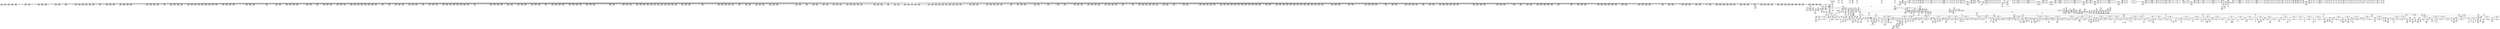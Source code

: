 digraph {
	CE0x4e3c960 [shape=record,shape=Mrecord,label="{CE0x4e3c960|rcu_read_unlock:call|include/linux/rcupdate.h,933|*SummSink*}"]
	CE0x4dd4890 [shape=record,shape=Mrecord,label="{CE0x4dd4890|2472:_%struct.cred*,_:_CRE_2512,2520_|*MultipleSource*|Function::task_sid&Arg::task::|Function::current_has_perm&Arg::tsk::|Function::selinux_task_getscheduler&Arg::p::|security/selinux/hooks.c,208}"]
	CE0x4e01d50 [shape=record,shape=Mrecord,label="{CE0x4e01d50|i64*_getelementptr_inbounds_(_13_x_i64_,_13_x_i64_*___llvm_gcov_ctr126,_i64_0,_i64_9)|*Constant*}"]
	CE0x4d4d6a0 [shape=record,shape=Mrecord,label="{CE0x4d4d6a0|i64_0|*Constant*|*SummSink*}"]
	CE0x4db5f20 [shape=record,shape=Mrecord,label="{CE0x4db5f20|rcu_lock_acquire:entry}"]
	CE0x4de6a50 [shape=record,shape=Mrecord,label="{CE0x4de6a50|2472:_%struct.cred*,_:_CRE_3168,5856_|*MultipleSource*|Function::task_sid&Arg::task::|Function::current_has_perm&Arg::tsk::|Function::selinux_task_getscheduler&Arg::p::|security/selinux/hooks.c,208}"]
	CE0x4d92470 [shape=record,shape=Mrecord,label="{CE0x4d92470|i32_22|*Constant*}"]
	CE0x4daf030 [shape=record,shape=Mrecord,label="{CE0x4daf030|COLLAPSED:_GCMRE___llvm_gcov_ctr127_internal_global_11_x_i64_zeroinitializer:_elem_0:default:}"]
	CE0x4d7fdb0 [shape=record,shape=Mrecord,label="{CE0x4d7fdb0|current_sid:tmp22|security/selinux/hooks.c,218}"]
	CE0x4e21d30 [shape=record,shape=Mrecord,label="{CE0x4e21d30|__preempt_count_sub:do.body|*SummSink*}"]
	CE0x4e519f0 [shape=record,shape=Mrecord,label="{CE0x4e519f0|i64*_getelementptr_inbounds_(_11_x_i64_,_11_x_i64_*___llvm_gcov_ctr132,_i64_0,_i64_10)|*Constant*|*SummSink*}"]
	CE0x4da6320 [shape=record,shape=Mrecord,label="{CE0x4da6320|_call_void_mcount()_#3|*SummSource*}"]
	CE0x4dfd710 [shape=record,shape=Mrecord,label="{CE0x4dfd710|i64_7|*Constant*|*SummSource*}"]
	CE0x4da2e50 [shape=record,shape=Mrecord,label="{CE0x4da2e50|GLOBAL:rcu_lock_acquire|*Constant*|*SummSink*}"]
	CE0x4d4e540 [shape=record,shape=Mrecord,label="{CE0x4d4e540|current_sid:tmp13|security/selinux/hooks.c,218|*SummSource*}"]
	CE0x4e13a50 [shape=record,shape=Mrecord,label="{CE0x4e13a50|rcu_read_unlock:entry|*SummSource*}"]
	CE0x4e3d3d0 [shape=record,shape=Mrecord,label="{CE0x4e3d3d0|rcu_read_unlock:do.body|*SummSink*}"]
	CE0x4e4e210 [shape=record,shape=Mrecord,label="{CE0x4e4e210|__preempt_count_sub:val|Function::__preempt_count_sub&Arg::val::|*SummSink*}"]
	CE0x4e23d40 [shape=record,shape=Mrecord,label="{CE0x4e23d40|rcu_lock_release:tmp1|*SummSource*}"]
	CE0x4d835a0 [shape=record,shape=Mrecord,label="{CE0x4d835a0|rcu_read_lock:entry|*SummSink*}"]
	CE0x4dd5fc0 [shape=record,shape=Mrecord,label="{CE0x4dd5fc0|2472:_%struct.cred*,_:_CRE_2536,2544_|*MultipleSource*|Function::task_sid&Arg::task::|Function::current_has_perm&Arg::tsk::|Function::selinux_task_getscheduler&Arg::p::|security/selinux/hooks.c,208}"]
	CE0x4e4a0d0 [shape=record,shape=Mrecord,label="{CE0x4e4a0d0|rcu_read_unlock:tmp8|include/linux/rcupdate.h,933|*SummSink*}"]
	CE0x4d90630 [shape=record,shape=Mrecord,label="{CE0x4d90630|__rcu_read_lock:tmp1|*SummSource*}"]
	"CONST[source:2(external),value:2(dynamic)][purpose:{subject}][SrcIdx:4]"
	CE0x4db4b60 [shape=record,shape=Mrecord,label="{CE0x4db4b60|rcu_lock_acquire:map|Function::rcu_lock_acquire&Arg::map::|*SummSource*}"]
	CE0x4ea0630 [shape=record,shape=Mrecord,label="{CE0x4ea0630|i64*_getelementptr_inbounds_(_4_x_i64_,_4_x_i64_*___llvm_gcov_ctr134,_i64_0,_i64_3)|*Constant*}"]
	CE0x4e31b00 [shape=record,shape=Mrecord,label="{CE0x4e31b00|i8*_getelementptr_inbounds_(_42_x_i8_,_42_x_i8_*_.str46,_i32_0,_i32_0)|*Constant*|*SummSource*}"]
	CE0x6b476e0 [shape=record,shape=Mrecord,label="{CE0x6b476e0|current_has_perm:entry|*SummSource*}"]
	CE0x4ec97e0 [shape=record,shape=Mrecord,label="{CE0x4ec97e0|__preempt_count_sub:tmp|*SummSource*}"]
	CE0x4d72d60 [shape=record,shape=Mrecord,label="{CE0x4d72d60|i64*_getelementptr_inbounds_(_2_x_i64_,_2_x_i64_*___llvm_gcov_ctr136,_i64_0,_i64_1)|*Constant*|*SummSink*}"]
	CE0x4e11560 [shape=record,shape=Mrecord,label="{CE0x4e11560|task_sid:tmp27|security/selinux/hooks.c,208|*SummSource*}"]
	CE0x4ddd4b0 [shape=record,shape=Mrecord,label="{CE0x4ddd4b0|2472:_%struct.cred*,_:_CRE_2906,2907_}"]
	CE0x4d7ebd0 [shape=record,shape=Mrecord,label="{CE0x4d7ebd0|current_sid:tmp5|security/selinux/hooks.c,218|*SummSink*}"]
	CE0x4e3e9b0 [shape=record,shape=Mrecord,label="{CE0x4e3e9b0|rcu_read_unlock:tobool|include/linux/rcupdate.h,933}"]
	CE0x4d83cb0 [shape=record,shape=Mrecord,label="{CE0x4d83cb0|task_sid:do.body|*SummSource*}"]
	CE0x4e163a0 [shape=record,shape=Mrecord,label="{CE0x4e163a0|task_sid:tmp8|security/selinux/hooks.c,208|*SummSink*}"]
	CE0x4d612a0 [shape=record,shape=Mrecord,label="{CE0x4d612a0|i64_0|*Constant*}"]
	CE0x4e3c6e0 [shape=record,shape=Mrecord,label="{CE0x4e3c6e0|__rcu_read_lock:tmp7|include/linux/rcupdate.h,240|*SummSource*}"]
	CE0x4e84340 [shape=record,shape=Mrecord,label="{CE0x4e84340|__preempt_count_sub:tmp|*SummSink*}"]
	CE0x4d91700 [shape=record,shape=Mrecord,label="{CE0x4d91700|_ret_%struct.task_struct*_%tmp4,_!dbg_!27714|./arch/x86/include/asm/current.h,14|*SummSink*}"]
	CE0x4dc3740 [shape=record,shape=Mrecord,label="{CE0x4dc3740|2472:_%struct.cred*,_:_CRE_592,600_|*MultipleSource*|Function::task_sid&Arg::task::|Function::current_has_perm&Arg::tsk::|Function::selinux_task_getscheduler&Arg::p::|security/selinux/hooks.c,208}"]
	CE0x4d74290 [shape=record,shape=Mrecord,label="{CE0x4d74290|i64*_getelementptr_inbounds_(_11_x_i64_,_11_x_i64_*___llvm_gcov_ctr125,_i64_0,_i64_8)|*Constant*}"]
	CE0x4db68f0 [shape=record,shape=Mrecord,label="{CE0x4db68f0|2472:_%struct.cred*,_:_CRE_240,248_|*MultipleSource*|Function::task_sid&Arg::task::|Function::current_has_perm&Arg::tsk::|Function::selinux_task_getscheduler&Arg::p::|security/selinux/hooks.c,208}"]
	CE0x4e7ccd0 [shape=record,shape=Mrecord,label="{CE0x4e7ccd0|__rcu_read_unlock:do.end}"]
	CE0x4ded630 [shape=record,shape=Mrecord,label="{CE0x4ded630|2472:_%struct.cred*,_:_CRE_6299,6300_}"]
	CE0x4dc3960 [shape=record,shape=Mrecord,label="{CE0x4dc3960|2472:_%struct.cred*,_:_CRE_600,608_|*MultipleSource*|Function::task_sid&Arg::task::|Function::current_has_perm&Arg::tsk::|Function::selinux_task_getscheduler&Arg::p::|security/selinux/hooks.c,208}"]
	CE0x4e24d40 [shape=record,shape=Mrecord,label="{CE0x4e24d40|__preempt_count_sub:sub|./arch/x86/include/asm/preempt.h,77|*SummSink*}"]
	CE0x4e2db10 [shape=record,shape=Mrecord,label="{CE0x4e2db10|rcu_read_lock:tmp22|include/linux/rcupdate.h,884}"]
	CE0x4dde030 [shape=record,shape=Mrecord,label="{CE0x4dde030|2472:_%struct.cred*,_:_CRE_2916,2917_}"]
	CE0x4d70150 [shape=record,shape=Mrecord,label="{CE0x4d70150|GLOBAL:get_current|*Constant*|*SummSink*}"]
	CE0x4dd7120 [shape=record,shape=Mrecord,label="{CE0x4dd7120|2472:_%struct.cred*,_:_CRE_2598,2600_|*MultipleSource*|Function::task_sid&Arg::task::|Function::current_has_perm&Arg::tsk::|Function::selinux_task_getscheduler&Arg::p::|security/selinux/hooks.c,208}"]
	CE0x4e55620 [shape=record,shape=Mrecord,label="{CE0x4e55620|GLOBAL:rcu_lock_release|*Constant*}"]
	CE0x4e45240 [shape=record,shape=Mrecord,label="{CE0x4e45240|GLOBAL:__preempt_count_add|*Constant*|*SummSink*}"]
	CE0x4da4740 [shape=record,shape=Mrecord,label="{CE0x4da4740|2472:_%struct.cred*,_:_CRE_328,336_|*MultipleSource*|Function::task_sid&Arg::task::|Function::current_has_perm&Arg::tsk::|Function::selinux_task_getscheduler&Arg::p::|security/selinux/hooks.c,208}"]
	CE0x4d942f0 [shape=record,shape=Mrecord,label="{CE0x4d942f0|2472:_%struct.cred*,_:_CRE_528,536_|*MultipleSource*|Function::task_sid&Arg::task::|Function::current_has_perm&Arg::tsk::|Function::selinux_task_getscheduler&Arg::p::|security/selinux/hooks.c,208}"]
	CE0x4da4fa0 [shape=record,shape=Mrecord,label="{CE0x4da4fa0|2472:_%struct.cred*,_:_CRE_20,24_|*MultipleSource*|Function::task_sid&Arg::task::|Function::current_has_perm&Arg::tsk::|Function::selinux_task_getscheduler&Arg::p::|security/selinux/hooks.c,208}"]
	CE0x4db6b90 [shape=record,shape=Mrecord,label="{CE0x4db6b90|cred_sid:tmp5|security/selinux/hooks.c,196}"]
	CE0x4d6c630 [shape=record,shape=Mrecord,label="{CE0x4d6c630|i32_(i32,_i32,_i16,_i32,_%struct.common_audit_data*)*_bitcast_(i32_(i32,_i32,_i16,_i32,_%struct.common_audit_data.495*)*_avc_has_perm_to_i32_(i32,_i32,_i16,_i32,_%struct.common_audit_data*)*)|*Constant*}"]
	CE0x4d50bb0 [shape=record,shape=Mrecord,label="{CE0x4d50bb0|current_sid:tmp16|security/selinux/hooks.c,218}"]
	CE0x4d61ed0 [shape=record,shape=Mrecord,label="{CE0x4d61ed0|__preempt_count_add:tmp3}"]
	CE0x4e188c0 [shape=record,shape=Mrecord,label="{CE0x4e188c0|_call_void_asm_addl_$1,_%gs:$0_,_*m,ri,*m,_dirflag_,_fpsr_,_flags_(i32*___preempt_count,_i32_%sub,_i32*___preempt_count)_#3,_!dbg_!27717,_!srcloc_!27718|./arch/x86/include/asm/preempt.h,77|*SummSink*}"]
	CE0x4db74a0 [shape=record,shape=Mrecord,label="{CE0x4db74a0|rcu_read_lock:tmp9|include/linux/rcupdate.h,882|*SummSink*}"]
	CE0x4d65580 [shape=record,shape=Mrecord,label="{CE0x4d65580|i64*_getelementptr_inbounds_(_11_x_i64_,_11_x_i64_*___llvm_gcov_ctr125,_i64_0,_i64_10)|*Constant*|*SummSource*}"]
	CE0x4d53da0 [shape=record,shape=Mrecord,label="{CE0x4d53da0|task_sid:task|Function::task_sid&Arg::task::}"]
	CE0x4d6b980 [shape=record,shape=Mrecord,label="{CE0x4d6b980|current_sid:tmp7|security/selinux/hooks.c,218|*SummSink*}"]
	CE0x4d68570 [shape=record,shape=Mrecord,label="{CE0x4d68570|selinux_task_getscheduler:p|Function::selinux_task_getscheduler&Arg::p::|*SummSource*}"]
	CE0x4d709d0 [shape=record,shape=Mrecord,label="{CE0x4d709d0|current_has_perm:tmp3}"]
	CE0x4dd1b70 [shape=record,shape=Mrecord,label="{CE0x4dd1b70|2472:_%struct.cred*,_:_CRE_2320,2328_|*MultipleSource*|Function::task_sid&Arg::task::|Function::current_has_perm&Arg::tsk::|Function::selinux_task_getscheduler&Arg::p::|security/selinux/hooks.c,208}"]
	CE0x4e84170 [shape=record,shape=Mrecord,label="{CE0x4e84170|_call_void_mcount()_#3}"]
	CE0x4dc4cd0 [shape=record,shape=Mrecord,label="{CE0x4dc4cd0|2472:_%struct.cred*,_:_CRE_656,660_|*MultipleSource*|Function::task_sid&Arg::task::|Function::current_has_perm&Arg::tsk::|Function::selinux_task_getscheduler&Arg::p::|security/selinux/hooks.c,208}"]
	CE0x4e212a0 [shape=record,shape=Mrecord,label="{CE0x4e212a0|i64*_getelementptr_inbounds_(_4_x_i64_,_4_x_i64_*___llvm_gcov_ctr135,_i64_0,_i64_2)|*Constant*}"]
	CE0x4de0170 [shape=record,shape=Mrecord,label="{CE0x4de0170|2472:_%struct.cred*,_:_CRE_2944,2945_}"]
	CE0x4dd88e0 [shape=record,shape=Mrecord,label="{CE0x4dd88e0|2472:_%struct.cred*,_:_CRE_2692,2696_|*MultipleSource*|Function::task_sid&Arg::task::|Function::current_has_perm&Arg::tsk::|Function::selinux_task_getscheduler&Arg::p::|security/selinux/hooks.c,208}"]
	CE0x4d41b60 [shape=record,shape=Mrecord,label="{CE0x4d41b60|current_sid:bb}"]
	CE0x4d4e0b0 [shape=record,shape=Mrecord,label="{CE0x4d4e0b0|i64*_getelementptr_inbounds_(_11_x_i64_,_11_x_i64_*___llvm_gcov_ctr125,_i64_0,_i64_6)|*Constant*|*SummSink*}"]
	CE0x4d83940 [shape=record,shape=Mrecord,label="{CE0x4d83940|GLOBAL:rcu_lock_map|Global_var:rcu_lock_map|*SummSource*}"]
	CE0x4e21090 [shape=record,shape=Mrecord,label="{CE0x4e21090|__preempt_count_sub:do.end}"]
	CE0x4dfc640 [shape=record,shape=Mrecord,label="{CE0x4dfc640|task_sid:tmp12|security/selinux/hooks.c,208|*SummSink*}"]
	CE0x4dc8890 [shape=record,shape=Mrecord,label="{CE0x4dc8890|2472:_%struct.cred*,_:_CRE_768,772_|*MultipleSource*|Function::task_sid&Arg::task::|Function::current_has_perm&Arg::tsk::|Function::selinux_task_getscheduler&Arg::p::|security/selinux/hooks.c,208}"]
	CE0x4e896b0 [shape=record,shape=Mrecord,label="{CE0x4e896b0|__rcu_read_unlock:tmp|*SummSource*}"]
	CE0x4dffaa0 [shape=record,shape=Mrecord,label="{CE0x4dffaa0|task_sid:tmp23|security/selinux/hooks.c,208|*SummSource*}"]
	CE0x4db39f0 [shape=record,shape=Mrecord,label="{CE0x4db39f0|2472:_%struct.cred*,_:_CRE_80,84_|*MultipleSource*|Function::task_sid&Arg::task::|Function::current_has_perm&Arg::tsk::|Function::selinux_task_getscheduler&Arg::p::|security/selinux/hooks.c,208}"]
	CE0x4e23c60 [shape=record,shape=Mrecord,label="{CE0x4e23c60|i64_1|*Constant*}"]
	CE0x4dfde20 [shape=record,shape=Mrecord,label="{CE0x4dfde20|i64_6|*Constant*|*SummSink*}"]
	CE0x4d664e0 [shape=record,shape=Mrecord,label="{CE0x4d664e0|i64*_getelementptr_inbounds_(_2_x_i64_,_2_x_i64_*___llvm_gcov_ctr131,_i64_0,_i64_1)|*Constant*|*SummSource*}"]
	CE0x4da7f00 [shape=record,shape=Mrecord,label="{CE0x4da7f00|rcu_lock_acquire:tmp3|*SummSource*}"]
	CE0x4db6040 [shape=record,shape=Mrecord,label="{CE0x4db6040|GLOBAL:rcu_lock_acquire|*Constant*|*SummSource*}"]
	CE0x4dd5b00 [shape=record,shape=Mrecord,label="{CE0x4dd5b00|2472:_%struct.cred*,_:_CRE_2532,2533_}"]
	CE0x4e265f0 [shape=record,shape=Mrecord,label="{CE0x4e265f0|rcu_lock_release:tmp6|*SummSource*}"]
	CE0x4dfe640 [shape=record,shape=Mrecord,label="{CE0x4dfe640|task_sid:tmp15|security/selinux/hooks.c,208|*SummSink*}"]
	CE0x4d63b00 [shape=record,shape=Mrecord,label="{CE0x4d63b00|__rcu_read_lock:entry|*SummSink*}"]
	CE0x4d4b7f0 [shape=record,shape=Mrecord,label="{CE0x4d4b7f0|selinux_task_getscheduler:bb|*SummSink*}"]
	CE0x4e75970 [shape=record,shape=Mrecord,label="{CE0x4e75970|%struct.lockdep_map*_null|*Constant*|*SummSink*}"]
	CE0x4df3bb0 [shape=record,shape=Mrecord,label="{CE0x4df3bb0|2472:_%struct.cred*,_:_CRE_6472,6474_|*MultipleSource*|Function::task_sid&Arg::task::|Function::current_has_perm&Arg::tsk::|Function::selinux_task_getscheduler&Arg::p::|security/selinux/hooks.c,208}"]
	CE0x4dbf010 [shape=record,shape=Mrecord,label="{CE0x4dbf010|rcu_read_lock:tmp16|include/linux/rcupdate.h,882|*SummSource*}"]
	CE0x4da5ff0 [shape=record,shape=Mrecord,label="{CE0x4da5ff0|task_sid:do.end|*SummSink*}"]
	CE0x4dc72d0 [shape=record,shape=Mrecord,label="{CE0x4dc72d0|2472:_%struct.cred*,_:_CRE_698,699_}"]
	CE0x4d5b420 [shape=record,shape=Mrecord,label="{CE0x4d5b420|i64_1|*Constant*}"]
	CE0x4ddbac0 [shape=record,shape=Mrecord,label="{CE0x4ddbac0|2472:_%struct.cred*,_:_CRE_2848,2856_|*MultipleSource*|Function::task_sid&Arg::task::|Function::current_has_perm&Arg::tsk::|Function::selinux_task_getscheduler&Arg::p::|security/selinux/hooks.c,208}"]
	CE0x4e15760 [shape=record,shape=Mrecord,label="{CE0x4e15760|GLOBAL:__llvm_gcov_ctr126|Global_var:__llvm_gcov_ctr126|*SummSource*}"]
	CE0x4dc8f80 [shape=record,shape=Mrecord,label="{CE0x4dc8f80|2472:_%struct.cred*,_:_CRE_784,1808_|*MultipleSource*|Function::task_sid&Arg::task::|Function::current_has_perm&Arg::tsk::|Function::selinux_task_getscheduler&Arg::p::|security/selinux/hooks.c,208}"]
	CE0x4dcddb0 [shape=record,shape=Mrecord,label="{CE0x4dcddb0|2472:_%struct.cred*,_:_CRE_2056,2057_|*MultipleSource*|Function::task_sid&Arg::task::|Function::current_has_perm&Arg::tsk::|Function::selinux_task_getscheduler&Arg::p::|security/selinux/hooks.c,208}"]
	CE0x4d75f60 [shape=record,shape=Mrecord,label="{CE0x4d75f60|current_sid:tobool|security/selinux/hooks.c,218|*SummSink*}"]
	CE0x4d7b2f0 [shape=record,shape=Mrecord,label="{CE0x4d7b2f0|rcu_read_lock:tmp2|*SummSource*}"]
	CE0x4d75350 [shape=record,shape=Mrecord,label="{CE0x4d75350|current_sid:tmp3}"]
	CE0x4dc8af0 [shape=record,shape=Mrecord,label="{CE0x4dc8af0|2472:_%struct.cred*,_:_CRE_772,776_|*MultipleSource*|Function::task_sid&Arg::task::|Function::current_has_perm&Arg::tsk::|Function::selinux_task_getscheduler&Arg::p::|security/selinux/hooks.c,208}"]
	CE0x4e16900 [shape=record,shape=Mrecord,label="{CE0x4e16900|GLOBAL:task_sid.__warned|Global_var:task_sid.__warned|*SummSink*}"]
	CE0x4dc7500 [shape=record,shape=Mrecord,label="{CE0x4dc7500|2472:_%struct.cred*,_:_CRE_700,701_}"]
	CE0x4dfa090 [shape=record,shape=Mrecord,label="{CE0x4dfa090|2472:_%struct.cred*,_:_CRE_10600,10604_|*MultipleSource*|Function::task_sid&Arg::task::|Function::current_has_perm&Arg::tsk::|Function::selinux_task_getscheduler&Arg::p::|security/selinux/hooks.c,208}"]
	CE0x4d7bd00 [shape=record,shape=Mrecord,label="{CE0x4d7bd00|current_sid:tmp16|security/selinux/hooks.c,218|*SummSource*}"]
	CE0x4e8ffd0 [shape=record,shape=Mrecord,label="{CE0x4e8ffd0|__rcu_read_unlock:do.body}"]
	CE0x4d64ae0 [shape=record,shape=Mrecord,label="{CE0x4d64ae0|rcu_read_unlock:tmp9|include/linux/rcupdate.h,933|*SummSink*}"]
	CE0x4e7d1d0 [shape=record,shape=Mrecord,label="{CE0x4e7d1d0|__preempt_count_add:tmp1|*SummSource*}"]
	CE0x4dfdf20 [shape=record,shape=Mrecord,label="{CE0x4dfdf20|task_sid:tmp14|security/selinux/hooks.c,208}"]
	CE0x4e3f710 [shape=record,shape=Mrecord,label="{CE0x4e3f710|_ret_void,_!dbg_!27719|./arch/x86/include/asm/preempt.h,73|*SummSource*}"]
	CE0x4e8add0 [shape=record,shape=Mrecord,label="{CE0x4e8add0|rcu_lock_release:tmp5|include/linux/rcupdate.h,423|*SummSource*}"]
	CE0x4de2770 [shape=record,shape=Mrecord,label="{CE0x4de2770|2472:_%struct.cred*,_:_CRE_2976,2980_|*MultipleSource*|Function::task_sid&Arg::task::|Function::current_has_perm&Arg::tsk::|Function::selinux_task_getscheduler&Arg::p::|security/selinux/hooks.c,208}"]
	CE0x4dcd200 [shape=record,shape=Mrecord,label="{CE0x4dcd200|2472:_%struct.cred*,_:_CRE_2036,2040_|*MultipleSource*|Function::task_sid&Arg::task::|Function::current_has_perm&Arg::tsk::|Function::selinux_task_getscheduler&Arg::p::|security/selinux/hooks.c,208}"]
	CE0x4e161e0 [shape=record,shape=Mrecord,label="{CE0x4e161e0|task_sid:tmp8|security/selinux/hooks.c,208|*SummSource*}"]
	CE0x4e76880 [shape=record,shape=Mrecord,label="{CE0x4e76880|rcu_lock_acquire:tmp6|*SummSource*}"]
	CE0x4de6cb0 [shape=record,shape=Mrecord,label="{CE0x4de6cb0|2472:_%struct.cred*,_:_CRE_5856,5860_|*MultipleSource*|Function::task_sid&Arg::task::|Function::current_has_perm&Arg::tsk::|Function::selinux_task_getscheduler&Arg::p::|security/selinux/hooks.c,208}"]
	CE0x4e2ffa0 [shape=record,shape=Mrecord,label="{CE0x4e2ffa0|cred_sid:tmp6|security/selinux/hooks.c,197|*SummSink*}"]
	CE0x4d53ff0 [shape=record,shape=Mrecord,label="{CE0x4d53ff0|task_sid:task|Function::task_sid&Arg::task::|*SummSource*}"]
	CE0x4e217c0 [shape=record,shape=Mrecord,label="{CE0x4e217c0|__preempt_count_add:tmp7|./arch/x86/include/asm/preempt.h,73|*SummSource*}"]
	CE0x4df5310 [shape=record,shape=Mrecord,label="{CE0x4df5310|2472:_%struct.cred*,_:_CRE_6528,6536_|*MultipleSource*|Function::task_sid&Arg::task::|Function::current_has_perm&Arg::tsk::|Function::selinux_task_getscheduler&Arg::p::|security/selinux/hooks.c,208}"]
	CE0x4d4d7d0 [shape=record,shape=Mrecord,label="{CE0x4d4d7d0|GLOBAL:__llvm_gcov_ctr125|Global_var:__llvm_gcov_ctr125|*SummSink*}"]
	CE0x4d75560 [shape=record,shape=Mrecord,label="{CE0x4d75560|current_sid:tmp3|*SummSource*}"]
	CE0x4dca9a0 [shape=record,shape=Mrecord,label="{CE0x4dca9a0|2472:_%struct.cred*,_:_CRE_1888,1896_|*MultipleSource*|Function::task_sid&Arg::task::|Function::current_has_perm&Arg::tsk::|Function::selinux_task_getscheduler&Arg::p::|security/selinux/hooks.c,208}"]
	CE0x4e12370 [shape=record,shape=Mrecord,label="{CE0x4e12370|GLOBAL:cred_sid|*Constant*|*SummSink*}"]
	CE0x4d91a70 [shape=record,shape=Mrecord,label="{CE0x4d91a70|i32_78|*Constant*}"]
	CE0x4e17d30 [shape=record,shape=Mrecord,label="{CE0x4e17d30|i64*_getelementptr_inbounds_(_4_x_i64_,_4_x_i64_*___llvm_gcov_ctr130,_i64_0,_i64_2)|*Constant*}"]
	CE0x4e16430 [shape=record,shape=Mrecord,label="{CE0x4e16430|task_sid:tmp9|security/selinux/hooks.c,208}"]
	CE0x4df9e20 [shape=record,shape=Mrecord,label="{CE0x4df9e20|2472:_%struct.cred*,_:_CRE_10592,10600_|*MultipleSource*|Function::task_sid&Arg::task::|Function::current_has_perm&Arg::tsk::|Function::selinux_task_getscheduler&Arg::p::|security/selinux/hooks.c,208}"]
	CE0x4dc9dc0 [shape=record,shape=Mrecord,label="{CE0x4dc9dc0|2472:_%struct.cred*,_:_CRE_1848,1856_|*MultipleSource*|Function::task_sid&Arg::task::|Function::current_has_perm&Arg::tsk::|Function::selinux_task_getscheduler&Arg::p::|security/selinux/hooks.c,208}"]
	CE0x4de1470 [shape=record,shape=Mrecord,label="{CE0x4de1470|2472:_%struct.cred*,_:_CRE_2960,2961_}"]
	CE0x4d94d60 [shape=record,shape=Mrecord,label="{CE0x4d94d60|2472:_%struct.cred*,_:_CRE_568,576_|*MultipleSource*|Function::task_sid&Arg::task::|Function::current_has_perm&Arg::tsk::|Function::selinux_task_getscheduler&Arg::p::|security/selinux/hooks.c,208}"]
	CE0x4df7220 [shape=record,shape=Mrecord,label="{CE0x4df7220|2472:_%struct.cred*,_:_CRE_6640,6644_|*MultipleSource*|Function::task_sid&Arg::task::|Function::current_has_perm&Arg::tsk::|Function::selinux_task_getscheduler&Arg::p::|security/selinux/hooks.c,208}"]
	CE0x4e4fcc0 [shape=record,shape=Mrecord,label="{CE0x4e4fcc0|i32_934|*Constant*|*SummSource*}"]
	CE0x4e02b50 [shape=record,shape=Mrecord,label="{CE0x4e02b50|task_sid:tmp21|security/selinux/hooks.c,208|*SummSource*}"]
	CE0x4dcf340 [shape=record,shape=Mrecord,label="{CE0x4dcf340|2472:_%struct.cred*,_:_CRE_2120,2128_|*MultipleSource*|Function::task_sid&Arg::task::|Function::current_has_perm&Arg::tsk::|Function::selinux_task_getscheduler&Arg::p::|security/selinux/hooks.c,208}"]
	CE0x4ddb3d0 [shape=record,shape=Mrecord,label="{CE0x4ddb3d0|2472:_%struct.cred*,_:_CRE_2824,2832_|*MultipleSource*|Function::task_sid&Arg::task::|Function::current_has_perm&Arg::tsk::|Function::selinux_task_getscheduler&Arg::p::|security/selinux/hooks.c,208}"]
	CE0x4ddc1b0 [shape=record,shape=Mrecord,label="{CE0x4ddc1b0|2472:_%struct.cred*,_:_CRE_2872,2876_|*MultipleSource*|Function::task_sid&Arg::task::|Function::current_has_perm&Arg::tsk::|Function::selinux_task_getscheduler&Arg::p::|security/selinux/hooks.c,208}"]
	CE0x4db0000 [shape=record,shape=Mrecord,label="{CE0x4db0000|cred_sid:tmp3|*SummSink*}"]
	CE0x4e0c090 [shape=record,shape=Mrecord,label="{CE0x4e0c090|rcu_read_unlock:tmp8|include/linux/rcupdate.h,933}"]
	CE0x4e84e30 [shape=record,shape=Mrecord,label="{CE0x4e84e30|i64*_getelementptr_inbounds_(_4_x_i64_,_4_x_i64_*___llvm_gcov_ctr129,_i64_0,_i64_1)|*Constant*|*SummSource*}"]
	CE0x4d80ef0 [shape=record,shape=Mrecord,label="{CE0x4d80ef0|rcu_read_lock:tmp12|include/linux/rcupdate.h,882}"]
	CE0x4d4f340 [shape=record,shape=Mrecord,label="{CE0x4d4f340|GLOBAL:lockdep_rcu_suspicious|*Constant*|*SummSource*}"]
	CE0x4dc91b0 [shape=record,shape=Mrecord,label="{CE0x4dc91b0|2472:_%struct.cred*,_:_CRE_1808,1816_|*MultipleSource*|Function::task_sid&Arg::task::|Function::current_has_perm&Arg::tsk::|Function::selinux_task_getscheduler&Arg::p::|security/selinux/hooks.c,208}"]
	CE0x4d60390 [shape=record,shape=Mrecord,label="{CE0x4d60390|avc_has_perm:tclass|Function::avc_has_perm&Arg::tclass::|*SummSource*}"]
	CE0x4d6d760 [shape=record,shape=Mrecord,label="{CE0x4d6d760|GLOBAL:current_sid|*Constant*|*SummSource*}"]
	CE0x4e42b30 [shape=record,shape=Mrecord,label="{CE0x4e42b30|rcu_read_unlock:tmp7|include/linux/rcupdate.h,933|*SummSource*}"]
	CE0x4d6d0d0 [shape=record,shape=Mrecord,label="{CE0x4d6d0d0|_call_void_mcount()_#3|*SummSink*}"]
	CE0x4d775f0 [shape=record,shape=Mrecord,label="{CE0x4d775f0|current_sid:tmp8|security/selinux/hooks.c,218|*SummSource*}"]
	CE0x4dccab0 [shape=record,shape=Mrecord,label="{CE0x4dccab0|2472:_%struct.cred*,_:_CRE_2016,2020_|*MultipleSource*|Function::task_sid&Arg::task::|Function::current_has_perm&Arg::tsk::|Function::selinux_task_getscheduler&Arg::p::|security/selinux/hooks.c,208}"]
	CE0x4d6a6b0 [shape=record,shape=Mrecord,label="{CE0x4d6a6b0|cred_sid:tmp4|*LoadInst*|security/selinux/hooks.c,196|*SummSink*}"]
	CE0x4e25f50 [shape=record,shape=Mrecord,label="{CE0x4e25f50|__preempt_count_sub:sub|./arch/x86/include/asm/preempt.h,77|*SummSource*}"]
	CE0x4e90f70 [shape=record,shape=Mrecord,label="{CE0x4e90f70|__rcu_read_unlock:tmp2|*SummSink*}"]
	CE0x4d65890 [shape=record,shape=Mrecord,label="{CE0x4d65890|current_sid:tmp20|security/selinux/hooks.c,218|*SummSource*}"]
	CE0x4da0d70 [shape=record,shape=Mrecord,label="{CE0x4da0d70|cred_sid:tmp2|*SummSink*}"]
	CE0x4d70670 [shape=record,shape=Mrecord,label="{CE0x4d70670|current_has_perm:tmp2|*SummSource*}"]
	CE0x4e2e510 [shape=record,shape=Mrecord,label="{CE0x4e2e510|cred_sid:bb|*SummSource*}"]
	CE0x4da5d50 [shape=record,shape=Mrecord,label="{CE0x4da5d50|task_sid:land.lhs.true|*SummSink*}"]
	CE0x4e79e20 [shape=record,shape=Mrecord,label="{CE0x4e79e20|rcu_lock_acquire:__here|*SummSink*}"]
	CE0x4e007b0 [shape=record,shape=Mrecord,label="{CE0x4e007b0|i64*_getelementptr_inbounds_(_13_x_i64_,_13_x_i64_*___llvm_gcov_ctr126,_i64_0,_i64_11)|*Constant*|*SummSink*}"]
	CE0x4e8a700 [shape=record,shape=Mrecord,label="{CE0x4e8a700|_call_void_mcount()_#3}"]
	CE0x4e325f0 [shape=record,shape=Mrecord,label="{CE0x4e325f0|_call_void___preempt_count_add(i32_1)_#10,_!dbg_!27711|include/linux/rcupdate.h,239}"]
	CE0x4e2e800 [shape=record,shape=Mrecord,label="{CE0x4e2e800|i64*_getelementptr_inbounds_(_2_x_i64_,_2_x_i64_*___llvm_gcov_ctr131,_i64_0,_i64_0)|*Constant*}"]
	CE0x4da5280 [shape=record,shape=Mrecord,label="{CE0x4da5280|_call_void_mcount()_#3}"]
	CE0x4dfc6d0 [shape=record,shape=Mrecord,label="{CE0x4dfc6d0|task_sid:call3|security/selinux/hooks.c,208}"]
	CE0x4dbe2c0 [shape=record,shape=Mrecord,label="{CE0x4dbe2c0|rcu_read_lock:tmp13|include/linux/rcupdate.h,882|*SummSink*}"]
	CE0x4de3670 [shape=record,shape=Mrecord,label="{CE0x4de3670|2472:_%struct.cred*,_:_CRE_3032,3036_|*MultipleSource*|Function::task_sid&Arg::task::|Function::current_has_perm&Arg::tsk::|Function::selinux_task_getscheduler&Arg::p::|security/selinux/hooks.c,208}"]
	CE0x5fb1680 [shape=record,shape=Mrecord,label="{CE0x5fb1680|current_has_perm:entry}"]
	CE0x4e1d190 [shape=record,shape=Mrecord,label="{CE0x4e1d190|__rcu_read_unlock:tmp7|include/linux/rcupdate.h,245}"]
	CE0x4e00890 [shape=record,shape=Mrecord,label="{CE0x4e00890|task_sid:tmp24|security/selinux/hooks.c,208|*SummSink*}"]
	CE0x4d6afb0 [shape=record,shape=Mrecord,label="{CE0x4d6afb0|2472:_%struct.cred*,_:_CRE_248,256_|*MultipleSource*|Function::task_sid&Arg::task::|Function::current_has_perm&Arg::tsk::|Function::selinux_task_getscheduler&Arg::p::|security/selinux/hooks.c,208}"]
	CE0x4ded9c0 [shape=record,shape=Mrecord,label="{CE0x4ded9c0|2472:_%struct.cred*,_:_CRE_6302,6303_}"]
	CE0x4d809b0 [shape=record,shape=Mrecord,label="{CE0x4d809b0|i32_1|*Constant*|*SummSource*}"]
	CE0x4de22b0 [shape=record,shape=Mrecord,label="{CE0x4de22b0|2472:_%struct.cred*,_:_CRE_2972,2973_}"]
	CE0x4d940d0 [shape=record,shape=Mrecord,label="{CE0x4d940d0|2472:_%struct.cred*,_:_CRE_520,524_|*MultipleSource*|Function::task_sid&Arg::task::|Function::current_has_perm&Arg::tsk::|Function::selinux_task_getscheduler&Arg::p::|security/selinux/hooks.c,208}"]
	CE0x4de8e20 [shape=record,shape=Mrecord,label="{CE0x4de8e20|2472:_%struct.cred*,_:_CRE_5968,5976_|*MultipleSource*|Function::task_sid&Arg::task::|Function::current_has_perm&Arg::tsk::|Function::selinux_task_getscheduler&Arg::p::|security/selinux/hooks.c,208}"]
	CE0x4e0b570 [shape=record,shape=Mrecord,label="{CE0x4e0b570|i64*_getelementptr_inbounds_(_11_x_i64_,_11_x_i64_*___llvm_gcov_ctr127,_i64_0,_i64_0)|*Constant*|*SummSink*}"]
	CE0x4db8fe0 [shape=record,shape=Mrecord,label="{CE0x4db8fe0|rcu_read_lock:tmp8|include/linux/rcupdate.h,882|*SummSink*}"]
	CE0x4e42410 [shape=record,shape=Mrecord,label="{CE0x4e42410|rcu_read_unlock:tmp2|*SummSink*}"]
	CE0x4d7c010 [shape=record,shape=Mrecord,label="{CE0x4d7c010|i8_1|*Constant*}"]
	CE0x4d6d390 [shape=record,shape=Mrecord,label="{CE0x4d6d390|current_has_perm:call|security/selinux/hooks.c,1542|*SummSource*}"]
	CE0x4d545f0 [shape=record,shape=Mrecord,label="{CE0x4d545f0|2472:_%struct.cred*,_:_CRE_688,689_}"]
	CE0x4d6ef00 [shape=record,shape=Mrecord,label="{CE0x4d6ef00|_call_void_mcount()_#3}"]
	CE0x4e00bb0 [shape=record,shape=Mrecord,label="{CE0x4e00bb0|task_sid:tmp25|security/selinux/hooks.c,208|*SummSource*}"]
	CE0x4def9d0 [shape=record,shape=Mrecord,label="{CE0x4def9d0|2472:_%struct.cred*,_:_CRE_6329,6330_}"]
	CE0x4dccf70 [shape=record,shape=Mrecord,label="{CE0x4dccf70|2472:_%struct.cred*,_:_CRE_2032,2036_|*MultipleSource*|Function::task_sid&Arg::task::|Function::current_has_perm&Arg::tsk::|Function::selinux_task_getscheduler&Arg::p::|security/selinux/hooks.c,208}"]
	CE0x4e53af0 [shape=record,shape=Mrecord,label="{CE0x4e53af0|rcu_lock_release:map|Function::rcu_lock_release&Arg::map::}"]
	CE0x4da51c0 [shape=record,shape=Mrecord,label="{CE0x4da51c0|get_current:tmp3|*SummSink*}"]
	CE0x4dcb0c0 [shape=record,shape=Mrecord,label="{CE0x4dcb0c0|2472:_%struct.cred*,_:_CRE_1912,1920_|*MultipleSource*|Function::task_sid&Arg::task::|Function::current_has_perm&Arg::tsk::|Function::selinux_task_getscheduler&Arg::p::|security/selinux/hooks.c,208}"]
	CE0x4df28b0 [shape=record,shape=Mrecord,label="{CE0x4df28b0|2472:_%struct.cred*,_:_CRE_6400,6408_|*MultipleSource*|Function::task_sid&Arg::task::|Function::current_has_perm&Arg::tsk::|Function::selinux_task_getscheduler&Arg::p::|security/selinux/hooks.c,208}"]
	CE0x4e90a10 [shape=record,shape=Mrecord,label="{CE0x4e90a10|__rcu_read_unlock:tmp6|include/linux/rcupdate.h,245}"]
	CE0x4ddeae0 [shape=record,shape=Mrecord,label="{CE0x4ddeae0|2472:_%struct.cred*,_:_CRE_2925,2926_}"]
	CE0x4d92f70 [shape=record,shape=Mrecord,label="{CE0x4d92f70|current_sid:tmp4|security/selinux/hooks.c,218}"]
	CE0x4e78440 [shape=record,shape=Mrecord,label="{CE0x4e78440|rcu_lock_release:tmp4|include/linux/rcupdate.h,423|*SummSource*}"]
	CE0x4d699a0 [shape=record,shape=Mrecord,label="{CE0x4d699a0|current_has_perm:perms|Function::current_has_perm&Arg::perms::|*SummSink*}"]
	CE0x4d68890 [shape=record,shape=Mrecord,label="{CE0x4d68890|GLOBAL:current_sid|*Constant*|*SummSink*}"]
	CE0x4d91390 [shape=record,shape=Mrecord,label="{CE0x4d91390|get_current:entry|*SummSink*}"]
	CE0x4dd5440 [shape=record,shape=Mrecord,label="{CE0x4dd5440|2472:_%struct.cred*,_:_CRE_2526,2527_}"]
	CE0x4e3d970 [shape=record,shape=Mrecord,label="{CE0x4e3d970|rcu_read_unlock:tmp4|include/linux/rcupdate.h,933|*SummSource*}"]
	CE0x4e3c850 [shape=record,shape=Mrecord,label="{CE0x4e3c850|__rcu_read_lock:tmp7|include/linux/rcupdate.h,240|*SummSink*}"]
	CE0x4e0bab0 [shape=record,shape=Mrecord,label="{CE0x4e0bab0|_call_void_mcount()_#3|*SummSource*}"]
	CE0x4d4f480 [shape=record,shape=Mrecord,label="{CE0x4d4f480|i8*_getelementptr_inbounds_(_25_x_i8_,_25_x_i8_*_.str3,_i32_0,_i32_0)|*Constant*|*SummSource*}"]
	CE0x4d78300 [shape=record,shape=Mrecord,label="{CE0x4d78300|2472:_%struct.cred*,_:_CRE_8,16_|*MultipleSource*|Function::task_sid&Arg::task::|Function::current_has_perm&Arg::tsk::|Function::selinux_task_getscheduler&Arg::p::|security/selinux/hooks.c,208}"]
	CE0x4dc6920 [shape=record,shape=Mrecord,label="{CE0x4dc6920|_call_void_lockdep_rcu_suspicious(i8*_getelementptr_inbounds_(_25_x_i8_,_25_x_i8_*_.str3,_i32_0,_i32_0),_i32_208,_i8*_getelementptr_inbounds_(_41_x_i8_,_41_x_i8_*_.str44,_i32_0,_i32_0))_#10,_!dbg_!27732|security/selinux/hooks.c,208|*SummSink*}"]
	CE0x4df84f0 [shape=record,shape=Mrecord,label="{CE0x4df84f0|2472:_%struct.cred*,_:_CRE_6688,10528_|*MultipleSource*|Function::task_sid&Arg::task::|Function::current_has_perm&Arg::tsk::|Function::selinux_task_getscheduler&Arg::p::|security/selinux/hooks.c,208}"]
	CE0x4d6efa0 [shape=record,shape=Mrecord,label="{CE0x4d6efa0|i64*_getelementptr_inbounds_(_2_x_i64_,_2_x_i64_*___llvm_gcov_ctr288,_i64_0,_i64_0)|*Constant*}"]
	CE0x4d6ee40 [shape=record,shape=Mrecord,label="{CE0x4d6ee40|selinux_task_getscheduler:tmp3|*SummSink*}"]
	CE0x4e16870 [shape=record,shape=Mrecord,label="{CE0x4e16870|GLOBAL:task_sid.__warned|Global_var:task_sid.__warned|*SummSource*}"]
	CE0x4ddd710 [shape=record,shape=Mrecord,label="{CE0x4ddd710|2472:_%struct.cred*,_:_CRE_2908,2909_}"]
	CE0x4db9430 [shape=record,shape=Mrecord,label="{CE0x4db9430|i64_5|*Constant*}"]
	CE0x4ddaee0 [shape=record,shape=Mrecord,label="{CE0x4ddaee0|2472:_%struct.cred*,_:_CRE_2808,2816_|*MultipleSource*|Function::task_sid&Arg::task::|Function::current_has_perm&Arg::tsk::|Function::selinux_task_getscheduler&Arg::p::|security/selinux/hooks.c,208}"]
	CE0x4e150f0 [shape=record,shape=Mrecord,label="{CE0x4e150f0|task_sid:tmp5|security/selinux/hooks.c,208|*SummSource*}"]
	CE0x4dedfb0 [shape=record,shape=Mrecord,label="{CE0x4dedfb0|2472:_%struct.cred*,_:_CRE_6307,6308_}"]
	CE0x4e78e30 [shape=record,shape=Mrecord,label="{CE0x4e78e30|i64*_getelementptr_inbounds_(_4_x_i64_,_4_x_i64_*___llvm_gcov_ctr133,_i64_0,_i64_2)|*Constant*|*SummSource*}"]
	CE0x4e874f0 [shape=record,shape=Mrecord,label="{CE0x4e874f0|__preempt_count_add:tmp5|./arch/x86/include/asm/preempt.h,72|*SummSource*}"]
	CE0x4def640 [shape=record,shape=Mrecord,label="{CE0x4def640|2472:_%struct.cred*,_:_CRE_6326,6327_}"]
	CE0x4d63cd0 [shape=record,shape=Mrecord,label="{CE0x4d63cd0|_call_void_rcu_lock_acquire(%struct.lockdep_map*_rcu_lock_map)_#10,_!dbg_!27711|include/linux/rcupdate.h,881}"]
	CE0x4df4040 [shape=record,shape=Mrecord,label="{CE0x4df4040|2472:_%struct.cred*,_:_CRE_6476,6480_|*MultipleSource*|Function::task_sid&Arg::task::|Function::current_has_perm&Arg::tsk::|Function::selinux_task_getscheduler&Arg::p::|security/selinux/hooks.c,208}"]
	CE0x4d6b800 [shape=record,shape=Mrecord,label="{CE0x4d6b800|current_sid:tmp7|security/selinux/hooks.c,218|*SummSource*}"]
	CE0x4e12720 [shape=record,shape=Mrecord,label="{CE0x4e12720|cred_sid:cred|Function::cred_sid&Arg::cred::}"]
	CE0x4d91bc0 [shape=record,shape=Mrecord,label="{CE0x4d91bc0|i32_78|*Constant*|*SummSink*}"]
	CE0x4dd41a0 [shape=record,shape=Mrecord,label="{CE0x4dd41a0|2472:_%struct.cred*,_:_CRE_2488,2504_|*MultipleSource*|Function::task_sid&Arg::task::|Function::current_has_perm&Arg::tsk::|Function::selinux_task_getscheduler&Arg::p::|security/selinux/hooks.c,208}"]
	CE0x4dec4c0 [shape=record,shape=Mrecord,label="{CE0x4dec4c0|2472:_%struct.cred*,_:_CRE_6280,6284_|*MultipleSource*|Function::task_sid&Arg::task::|Function::current_has_perm&Arg::tsk::|Function::selinux_task_getscheduler&Arg::p::|security/selinux/hooks.c,208}"]
	CE0x4d74770 [shape=record,shape=Mrecord,label="{CE0x4d74770|2472:_%struct.cred*,_:_CRE_48,56_|*MultipleSource*|Function::task_sid&Arg::task::|Function::current_has_perm&Arg::tsk::|Function::selinux_task_getscheduler&Arg::p::|security/selinux/hooks.c,208}"]
	CE0x4e142a0 [shape=record,shape=Mrecord,label="{CE0x4e142a0|get_current:bb|*SummSink*}"]
	CE0x4d7c1e0 [shape=record,shape=Mrecord,label="{CE0x4d7c1e0|i8_1|*Constant*|*SummSource*}"]
	CE0x4e3d6d0 [shape=record,shape=Mrecord,label="{CE0x4e3d6d0|rcu_lock_release:indirectgoto|*SummSource*}"]
	CE0x4dfacc0 [shape=record,shape=Mrecord,label="{CE0x4dfacc0|2472:_%struct.cred*,_:_CRE_10628,10632_|*MultipleSource*|Function::task_sid&Arg::task::|Function::current_has_perm&Arg::tsk::|Function::selinux_task_getscheduler&Arg::p::|security/selinux/hooks.c,208}"]
	CE0x4e26eb0 [shape=record,shape=Mrecord,label="{CE0x4e26eb0|rcu_lock_release:indirectgoto}"]
	CE0x4d72a20 [shape=record,shape=Mrecord,label="{CE0x4d72a20|i64*_getelementptr_inbounds_(_2_x_i64_,_2_x_i64_*___llvm_gcov_ctr136,_i64_0,_i64_1)|*Constant*}"]
	CE0x4de4250 [shape=record,shape=Mrecord,label="{CE0x4de4250|2472:_%struct.cred*,_:_CRE_3072,3080_|*MultipleSource*|Function::task_sid&Arg::task::|Function::current_has_perm&Arg::tsk::|Function::selinux_task_getscheduler&Arg::p::|security/selinux/hooks.c,208}"]
	CE0x4e3e480 [shape=record,shape=Mrecord,label="{CE0x4e3e480|rcu_read_unlock:tmp5|include/linux/rcupdate.h,933|*SummSink*}"]
	CE0x4e52ee0 [shape=record,shape=Mrecord,label="{CE0x4e52ee0|_call_void_rcu_lock_release(%struct.lockdep_map*_rcu_lock_map)_#10,_!dbg_!27733|include/linux/rcupdate.h,935}"]
	CE0x4defe90 [shape=record,shape=Mrecord,label="{CE0x4defe90|2472:_%struct.cred*,_:_CRE_6333,6334_}"]
	CE0x4e166b0 [shape=record,shape=Mrecord,label="{CE0x4e166b0|GLOBAL:task_sid.__warned|Global_var:task_sid.__warned}"]
	CE0x4ea0330 [shape=record,shape=Mrecord,label="{CE0x4ea0330|__preempt_count_add:tmp2|*SummSource*}"]
	CE0x4e9fef0 [shape=record,shape=Mrecord,label="{CE0x4e9fef0|_call_void_asm_sideeffect_,_memory_,_dirflag_,_fpsr_,_flags_()_#3,_!dbg_!27711,_!srcloc_!27714|include/linux/rcupdate.h,244}"]
	CE0x4d4d960 [shape=record,shape=Mrecord,label="{CE0x4d4d960|GLOBAL:__llvm_gcov_ctr125|Global_var:__llvm_gcov_ctr125|*SummSource*}"]
	CE0x4df4bf0 [shape=record,shape=Mrecord,label="{CE0x4df4bf0|2472:_%struct.cred*,_:_CRE_6504,6512_|*MultipleSource*|Function::task_sid&Arg::task::|Function::current_has_perm&Arg::tsk::|Function::selinux_task_getscheduler&Arg::p::|security/selinux/hooks.c,208}"]
	CE0x4ddfb80 [shape=record,shape=Mrecord,label="{CE0x4ddfb80|2472:_%struct.cred*,_:_CRE_2939,2940_}"]
	CE0x4e765d0 [shape=record,shape=Mrecord,label="{CE0x4e765d0|rcu_lock_acquire:tmp6}"]
	CE0x4e41c50 [shape=record,shape=Mrecord,label="{CE0x4e41c50|__preempt_count_sub:entry|*SummSource*}"]
	CE0x4d6cbb0 [shape=record,shape=Mrecord,label="{CE0x4d6cbb0|avc_has_perm:entry}"]
	CE0x4dade00 [shape=record,shape=Mrecord,label="{CE0x4dade00|cred_sid:security|security/selinux/hooks.c,196|*SummSource*}"]
	CE0x4e1d950 [shape=record,shape=Mrecord,label="{CE0x4e1d950|_call_void_lock_acquire(%struct.lockdep_map*_%map,_i32_0,_i32_0,_i32_2,_i32_0,_%struct.lockdep_map*_null,_i64_ptrtoint_(i8*_blockaddress(_rcu_lock_acquire,_%__here)_to_i64))_#10,_!dbg_!27716|include/linux/rcupdate.h,418}"]
	CE0x4df50b0 [shape=record,shape=Mrecord,label="{CE0x4df50b0|2472:_%struct.cred*,_:_CRE_6520,6528_|*MultipleSource*|Function::task_sid&Arg::task::|Function::current_has_perm&Arg::tsk::|Function::selinux_task_getscheduler&Arg::p::|security/selinux/hooks.c,208}"]
	CE0x4e90760 [shape=record,shape=Mrecord,label="{CE0x4e90760|i64*_getelementptr_inbounds_(_4_x_i64_,_4_x_i64_*___llvm_gcov_ctr134,_i64_0,_i64_3)|*Constant*|*SummSink*}"]
	CE0x4e46320 [shape=record,shape=Mrecord,label="{CE0x4e46320|__preempt_count_add:val|Function::__preempt_count_add&Arg::val::|*SummSink*}"]
	CE0x4db9820 [shape=record,shape=Mrecord,label="{CE0x4db9820|2472:_%struct.cred*,_:_CRE_92,96_|*MultipleSource*|Function::task_sid&Arg::task::|Function::current_has_perm&Arg::tsk::|Function::selinux_task_getscheduler&Arg::p::|security/selinux/hooks.c,208}"]
	CE0x4debda0 [shape=record,shape=Mrecord,label="{CE0x4debda0|2472:_%struct.cred*,_:_CRE_6248,6256_|*MultipleSource*|Function::task_sid&Arg::task::|Function::current_has_perm&Arg::tsk::|Function::selinux_task_getscheduler&Arg::p::|security/selinux/hooks.c,208}"]
	CE0x4d7e100 [shape=record,shape=Mrecord,label="{CE0x4d7e100|GLOBAL:current_task|Global_var:current_task|*SummSink*}"]
	CE0x4df0810 [shape=record,shape=Mrecord,label="{CE0x4df0810|2472:_%struct.cred*,_:_CRE_6341,6342_}"]
	CE0x4da7100 [shape=record,shape=Mrecord,label="{CE0x4da7100|2472:_%struct.cred*,_:_CRE_384,392_|*MultipleSource*|Function::task_sid&Arg::task::|Function::current_has_perm&Arg::tsk::|Function::selinux_task_getscheduler&Arg::p::|security/selinux/hooks.c,208}"]
	CE0x4dcf800 [shape=record,shape=Mrecord,label="{CE0x4dcf800|2472:_%struct.cred*,_:_CRE_2136,2144_|*MultipleSource*|Function::task_sid&Arg::task::|Function::current_has_perm&Arg::tsk::|Function::selinux_task_getscheduler&Arg::p::|security/selinux/hooks.c,208}"]
	CE0x4debb40 [shape=record,shape=Mrecord,label="{CE0x4debb40|2472:_%struct.cred*,_:_CRE_6240,6248_|*MultipleSource*|Function::task_sid&Arg::task::|Function::current_has_perm&Arg::tsk::|Function::selinux_task_getscheduler&Arg::p::|security/selinux/hooks.c,208}"]
	CE0x4e91520 [shape=record,shape=Mrecord,label="{CE0x4e91520|i64*_getelementptr_inbounds_(_4_x_i64_,_4_x_i64_*___llvm_gcov_ctr135,_i64_0,_i64_1)|*Constant*|*SummSink*}"]
	CE0x4d7ff30 [shape=record,shape=Mrecord,label="{CE0x4d7ff30|current_sid:tmp22|security/selinux/hooks.c,218|*SummSource*}"]
	CE0x4e45eb0 [shape=record,shape=Mrecord,label="{CE0x4e45eb0|rcu_read_unlock:tmp6|include/linux/rcupdate.h,933|*SummSink*}"]
	CE0x4e2c860 [shape=record,shape=Mrecord,label="{CE0x4e2c860|rcu_read_lock:tmp19|include/linux/rcupdate.h,882|*SummSource*}"]
	CE0x4d92c40 [shape=record,shape=Mrecord,label="{CE0x4d92c40|current_sid:security|security/selinux/hooks.c,218}"]
	CE0x4d80600 [shape=record,shape=Mrecord,label="{CE0x4d80600|current_sid:tmp23|security/selinux/hooks.c,218|*SummSink*}"]
	CE0x4e552c0 [shape=record,shape=Mrecord,label="{CE0x4e552c0|_ret_void,_!dbg_!27717|include/linux/rcupdate.h,245}"]
	CE0x4dc43d0 [shape=record,shape=Mrecord,label="{CE0x4dc43d0|2472:_%struct.cred*,_:_CRE_640,644_|*MultipleSource*|Function::task_sid&Arg::task::|Function::current_has_perm&Arg::tsk::|Function::selinux_task_getscheduler&Arg::p::|security/selinux/hooks.c,208}"]
	CE0x4dde4f0 [shape=record,shape=Mrecord,label="{CE0x4dde4f0|2472:_%struct.cred*,_:_CRE_2920,2921_}"]
	CE0x4de03d0 [shape=record,shape=Mrecord,label="{CE0x4de03d0|2472:_%struct.cred*,_:_CRE_2946,2947_}"]
	CE0x4e2b7b0 [shape=record,shape=Mrecord,label="{CE0x4e2b7b0|i8*_getelementptr_inbounds_(_25_x_i8_,_25_x_i8_*_.str45,_i32_0,_i32_0)|*Constant*|*SummSink*}"]
	CE0x4d4a780 [shape=record,shape=Mrecord,label="{CE0x4d4a780|i32_256|*Constant*}"]
	CE0x4dc6450 [shape=record,shape=Mrecord,label="{CE0x4dc6450|task_sid:tmp19|security/selinux/hooks.c,208|*SummSource*}"]
	CE0x4e42e80 [shape=record,shape=Mrecord,label="{CE0x4e42e80|_call_void_asm_sideeffect_,_memory_,_dirflag_,_fpsr_,_flags_()_#3,_!dbg_!27711,_!srcloc_!27714|include/linux/rcupdate.h,244|*SummSink*}"]
	CE0x4da5120 [shape=record,shape=Mrecord,label="{CE0x4da5120|get_current:tmp3|*SummSource*}"]
	CE0x4e4ff80 [shape=record,shape=Mrecord,label="{CE0x4e4ff80|i32_934|*Constant*|*SummSink*}"]
	CE0x4e8ac50 [shape=record,shape=Mrecord,label="{CE0x4e8ac50|rcu_lock_release:tmp5|include/linux/rcupdate.h,423}"]
	CE0x4d50eb0 [shape=record,shape=Mrecord,label="{CE0x4d50eb0|avc_has_perm:auditdata|Function::avc_has_perm&Arg::auditdata::|*SummSink*}"]
	CE0x4dfdd70 [shape=record,shape=Mrecord,label="{CE0x4dfdd70|i64_6|*Constant*|*SummSource*}"]
	CE0x4e05980 [shape=record,shape=Mrecord,label="{CE0x4e05980|rcu_read_lock:land.lhs.true2}"]
	CE0x4d7c490 [shape=record,shape=Mrecord,label="{CE0x4d7c490|i8*_getelementptr_inbounds_(_25_x_i8_,_25_x_i8_*_.str3,_i32_0,_i32_0)|*Constant*}"]
	CE0x4e155f0 [shape=record,shape=Mrecord,label="{CE0x4e155f0|GLOBAL:__llvm_gcov_ctr126|Global_var:__llvm_gcov_ctr126}"]
	"CONST[source:0(mediator),value:2(dynamic)][purpose:{subject}][SnkIdx:0]"
	CE0x4e4da80 [shape=record,shape=Mrecord,label="{CE0x4e4da80|_call_void_lockdep_rcu_suspicious(i8*_getelementptr_inbounds_(_25_x_i8_,_25_x_i8_*_.str45,_i32_0,_i32_0),_i32_934,_i8*_getelementptr_inbounds_(_44_x_i8_,_44_x_i8_*_.str47,_i32_0,_i32_0))_#10,_!dbg_!27726|include/linux/rcupdate.h,933|*SummSink*}"]
	CE0x4d836d0 [shape=record,shape=Mrecord,label="{CE0x4d836d0|rcu_lock_acquire:entry|*SummSink*}"]
	CE0x4ddee70 [shape=record,shape=Mrecord,label="{CE0x4ddee70|2472:_%struct.cred*,_:_CRE_2928,2929_}"]
	CE0x4e0a550 [shape=record,shape=Mrecord,label="{CE0x4e0a550|__preempt_count_sub:tmp3}"]
	CE0x4d652d0 [shape=record,shape=Mrecord,label="{CE0x4d652d0|current_sid:tmp19|security/selinux/hooks.c,218|*SummSource*}"]
	CE0x4e42fb0 [shape=record,shape=Mrecord,label="{CE0x4e42fb0|_call_void___preempt_count_sub(i32_1)_#10,_!dbg_!27715|include/linux/rcupdate.h,244}"]
	CE0x4dddf00 [shape=record,shape=Mrecord,label="{CE0x4dddf00|2472:_%struct.cred*,_:_CRE_2915,2916_}"]
	CE0x4dda530 [shape=record,shape=Mrecord,label="{CE0x4dda530|2472:_%struct.cred*,_:_CRE_2776,2784_|*MultipleSource*|Function::task_sid&Arg::task::|Function::current_has_perm&Arg::tsk::|Function::selinux_task_getscheduler&Arg::p::|security/selinux/hooks.c,208}"]
	CE0x4da2bb0 [shape=record,shape=Mrecord,label="{CE0x4da2bb0|task_sid:tmp3}"]
	CE0x4d86410 [shape=record,shape=Mrecord,label="{CE0x4d86410|i64_2|*Constant*}"]
	CE0x4e0c330 [shape=record,shape=Mrecord,label="{CE0x4e0c330|rcu_read_lock:land.lhs.true|*SummSink*}"]
	CE0x4db4a10 [shape=record,shape=Mrecord,label="{CE0x4db4a10|rcu_lock_acquire:map|Function::rcu_lock_acquire&Arg::map::}"]
	CE0x4e768f0 [shape=record,shape=Mrecord,label="{CE0x4e768f0|rcu_lock_acquire:tmp6|*SummSink*}"]
	CE0x4dc7c20 [shape=record,shape=Mrecord,label="{CE0x4dc7c20|2472:_%struct.cred*,_:_CRE_720,728_|*MultipleSource*|Function::task_sid&Arg::task::|Function::current_has_perm&Arg::tsk::|Function::selinux_task_getscheduler&Arg::p::|security/selinux/hooks.c,208}"]
	CE0x4d692f0 [shape=record,shape=Mrecord,label="{CE0x4d692f0|current_has_perm:call1|security/selinux/hooks.c,1543|*SummSource*}"]
	CE0x4d93410 [shape=record,shape=Mrecord,label="{CE0x4d93410|2472:_%struct.cred*,_:_CRE_472,480_|*MultipleSource*|Function::task_sid&Arg::task::|Function::current_has_perm&Arg::tsk::|Function::selinux_task_getscheduler&Arg::p::|security/selinux/hooks.c,208}"]
	CE0x4e01dc0 [shape=record,shape=Mrecord,label="{CE0x4e01dc0|i64*_getelementptr_inbounds_(_13_x_i64_,_13_x_i64_*___llvm_gcov_ctr126,_i64_0,_i64_9)|*Constant*|*SummSource*}"]
	CE0x4e05630 [shape=record,shape=Mrecord,label="{CE0x4e05630|_ret_void,_!dbg_!27720|./arch/x86/include/asm/preempt.h,78}"]
	CE0x4ea6160 [shape=record,shape=Mrecord,label="{CE0x4ea6160|__preempt_count_sub:tmp5|./arch/x86/include/asm/preempt.h,77}"]
	CE0x4ed23b0 [shape=record,shape=Mrecord,label="{CE0x4ed23b0|__preempt_count_sub:tmp4|./arch/x86/include/asm/preempt.h,77|*SummSource*}"]
	CE0x4db0100 [shape=record,shape=Mrecord,label="{CE0x4db0100|_call_void_mcount()_#3}"]
	CE0x4e40480 [shape=record,shape=Mrecord,label="{CE0x4e40480|__rcu_read_lock:tmp|*SummSink*}"]
	CE0x4dda2d0 [shape=record,shape=Mrecord,label="{CE0x4dda2d0|2472:_%struct.cred*,_:_CRE_2768,2776_|*MultipleSource*|Function::task_sid&Arg::task::|Function::current_has_perm&Arg::tsk::|Function::selinux_task_getscheduler&Arg::p::|security/selinux/hooks.c,208}"]
	CE0x4e18a30 [shape=record,shape=Mrecord,label="{CE0x4e18a30|void_(i32*,_i32,_i32*)*_asm_addl_$1,_%gs:$0_,_*m,ri,*m,_dirflag_,_fpsr_,_flags_}"]
	CE0x4d5cd60 [shape=record,shape=Mrecord,label="{CE0x4d5cd60|i64*_getelementptr_inbounds_(_11_x_i64_,_11_x_i64_*___llvm_gcov_ctr125,_i64_0,_i64_1)|*Constant*|*SummSource*}"]
	CE0x4d82a30 [shape=record,shape=Mrecord,label="{CE0x4d82a30|_call_void_rcu_read_lock()_#10,_!dbg_!27712|security/selinux/hooks.c,207|*SummSource*}"]
	CE0x4e44be0 [shape=record,shape=Mrecord,label="{CE0x4e44be0|rcu_read_unlock:tmp15|include/linux/rcupdate.h,933}"]
	CE0x4dd4fe0 [shape=record,shape=Mrecord,label="{CE0x4dd4fe0|2472:_%struct.cred*,_:_CRE_2522,2523_}"]
	CE0x4d75ad0 [shape=record,shape=Mrecord,label="{CE0x4d75ad0|i64_1|*Constant*}"]
	CE0x4e4e700 [shape=record,shape=Mrecord,label="{CE0x4e4e700|__rcu_read_lock:tmp2|*SummSource*}"]
	CE0x4dfdd00 [shape=record,shape=Mrecord,label="{CE0x4dfdd00|i64_6|*Constant*}"]
	CE0x4d667f0 [shape=record,shape=Mrecord,label="{CE0x4d667f0|current_sid:if.end|*SummSource*}"]
	CE0x4d57510 [shape=record,shape=Mrecord,label="{CE0x4d57510|i64_5|*Constant*}"]
	CE0x4e48680 [shape=record,shape=Mrecord,label="{CE0x4e48680|rcu_read_unlock:tmp11|include/linux/rcupdate.h,933|*SummSource*}"]
	CE0x4d4dd60 [shape=record,shape=Mrecord,label="{CE0x4d4dd60|COLLAPSED:_GCMRE___llvm_gcov_ctr98_internal_global_2_x_i64_zeroinitializer:_elem_0:default:}"]
	CE0x4e3f960 [shape=record,shape=Mrecord,label="{CE0x4e3f960|_call_void_asm_sideeffect_,_memory_,_dirflag_,_fpsr_,_flags_()_#3,_!dbg_!27714,_!srcloc_!27715|include/linux/rcupdate.h,239}"]
	CE0x4e8ca50 [shape=record,shape=Mrecord,label="{CE0x4e8ca50|GLOBAL:__preempt_count_sub|*Constant*}"]
	CE0x4da7520 [shape=record,shape=Mrecord,label="{CE0x4da7520|GLOBAL:current_task|Global_var:current_task|*SummSource*}"]
	CE0x4e3b3e0 [shape=record,shape=Mrecord,label="{CE0x4e3b3e0|__preempt_count_add:tmp2}"]
	CE0x4e3d2e0 [shape=record,shape=Mrecord,label="{CE0x4e3d2e0|rcu_read_unlock:do.body|*SummSource*}"]
	CE0x4e3df00 [shape=record,shape=Mrecord,label="{CE0x4e3df00|__rcu_read_lock:tmp6|include/linux/rcupdate.h,240|*SummSink*}"]
	CE0x4d54060 [shape=record,shape=Mrecord,label="{CE0x4d54060|task_sid:task|Function::task_sid&Arg::task::|*SummSink*}"]
	CE0x4dcd8f0 [shape=record,shape=Mrecord,label="{CE0x4dcd8f0|2472:_%struct.cred*,_:_CRE_2048,2052_|*MultipleSource*|Function::task_sid&Arg::task::|Function::current_has_perm&Arg::tsk::|Function::selinux_task_getscheduler&Arg::p::|security/selinux/hooks.c,208}"]
	CE0x4d61330 [shape=record,shape=Mrecord,label="{CE0x4d61330|i64_3|*Constant*}"]
	CE0x4dc7890 [shape=record,shape=Mrecord,label="{CE0x4dc7890|2472:_%struct.cred*,_:_CRE_703,704_}"]
	CE0x4e86ca0 [shape=record,shape=Mrecord,label="{CE0x4e86ca0|__rcu_read_unlock:tmp1}"]
	CE0x4db7250 [shape=record,shape=Mrecord,label="{CE0x4db7250|rcu_read_lock:tmp10|include/linux/rcupdate.h,882}"]
	CE0x4e3d8a0 [shape=record,shape=Mrecord,label="{CE0x4e3d8a0|i64*_getelementptr_inbounds_(_4_x_i64_,_4_x_i64_*___llvm_gcov_ctr133,_i64_0,_i64_0)|*Constant*}"]
	CE0x4db1540 [shape=record,shape=Mrecord,label="{CE0x4db1540|i64*_getelementptr_inbounds_(_11_x_i64_,_11_x_i64_*___llvm_gcov_ctr127,_i64_0,_i64_1)|*Constant*}"]
	CE0x4db5940 [shape=record,shape=Mrecord,label="{CE0x4db5940|2472:_%struct.cred*,_:_CRE_192,200_|*MultipleSource*|Function::task_sid&Arg::task::|Function::current_has_perm&Arg::tsk::|Function::selinux_task_getscheduler&Arg::p::|security/selinux/hooks.c,208}"]
	CE0x4dfc9c0 [shape=record,shape=Mrecord,label="{CE0x4dfc9c0|task_sid:tmp13|security/selinux/hooks.c,208|*SummSource*}"]
	CE0x4d7a0e0 [shape=record,shape=Mrecord,label="{CE0x4d7a0e0|i64*_getelementptr_inbounds_(_11_x_i64_,_11_x_i64_*___llvm_gcov_ctr125,_i64_0,_i64_10)|*Constant*}"]
	CE0x4d51ec0 [shape=record,shape=Mrecord,label="{CE0x4d51ec0|i64_1|*Constant*}"]
	CE0x4ea04b0 [shape=record,shape=Mrecord,label="{CE0x4ea04b0|_ret_void,_!dbg_!27720|./arch/x86/include/asm/preempt.h,78|*SummSink*}"]
	CE0x4dd0d60 [shape=record,shape=Mrecord,label="{CE0x4dd0d60|2472:_%struct.cred*,_:_CRE_2272,2280_|*MultipleSource*|Function::task_sid&Arg::task::|Function::current_has_perm&Arg::tsk::|Function::selinux_task_getscheduler&Arg::p::|security/selinux/hooks.c,208}"]
	CE0x4db2b10 [shape=record,shape=Mrecord,label="{CE0x4db2b10|rcu_read_lock:tobool|include/linux/rcupdate.h,882|*SummSource*}"]
	CE0x4d94b40 [shape=record,shape=Mrecord,label="{CE0x4d94b40|2472:_%struct.cred*,_:_CRE_560,568_|*MultipleSource*|Function::task_sid&Arg::task::|Function::current_has_perm&Arg::tsk::|Function::selinux_task_getscheduler&Arg::p::|security/selinux/hooks.c,208}"]
	CE0x4e2cdd0 [shape=record,shape=Mrecord,label="{CE0x4e2cdd0|rcu_read_lock:tmp20|include/linux/rcupdate.h,882|*SummSink*}"]
	CE0x4e286c0 [shape=record,shape=Mrecord,label="{CE0x4e286c0|rcu_read_unlock:bb|*SummSink*}"]
	CE0x4e54c30 [shape=record,shape=Mrecord,label="{CE0x4e54c30|__rcu_read_unlock:entry}"]
	CE0x4e884b0 [shape=record,shape=Mrecord,label="{CE0x4e884b0|__rcu_read_unlock:bb|*SummSink*}"]
	CE0x4d5f4d0 [shape=record,shape=Mrecord,label="{CE0x4d5f4d0|avc_has_perm:ssid|Function::avc_has_perm&Arg::ssid::}"]
	CE0x4dff200 [shape=record,shape=Mrecord,label="{CE0x4dff200|i64*_getelementptr_inbounds_(_13_x_i64_,_13_x_i64_*___llvm_gcov_ctr126,_i64_0,_i64_10)|*Constant*}"]
	CE0x4e26d00 [shape=record,shape=Mrecord,label="{CE0x4e26d00|rcu_lock_release:bb|*SummSource*}"]
	CE0x4e284b0 [shape=record,shape=Mrecord,label="{CE0x4e284b0|rcu_read_unlock:bb}"]
	CE0x4d69000 [shape=record,shape=Mrecord,label="{CE0x4d69000|GLOBAL:task_sid|*Constant*}"]
	CE0x4d95950 [shape=record,shape=Mrecord,label="{CE0x4d95950|i8*_getelementptr_inbounds_(_45_x_i8_,_45_x_i8_*_.str12,_i32_0,_i32_0)|*Constant*|*SummSink*}"]
	CE0x4d94700 [shape=record,shape=Mrecord,label="{CE0x4d94700|2472:_%struct.cred*,_:_CRE_544,552_|*MultipleSource*|Function::task_sid&Arg::task::|Function::current_has_perm&Arg::tsk::|Function::selinux_task_getscheduler&Arg::p::|security/selinux/hooks.c,208}"]
	CE0x4df0350 [shape=record,shape=Mrecord,label="{CE0x4df0350|2472:_%struct.cred*,_:_CRE_6337,6338_}"]
	CE0x4e53d50 [shape=record,shape=Mrecord,label="{CE0x4e53d50|rcu_lock_release:map|Function::rcu_lock_release&Arg::map::|*SummSource*}"]
	CE0x4de9a00 [shape=record,shape=Mrecord,label="{CE0x4de9a00|2472:_%struct.cred*,_:_CRE_6008,6136_|*MultipleSource*|Function::task_sid&Arg::task::|Function::current_has_perm&Arg::tsk::|Function::selinux_task_getscheduler&Arg::p::|security/selinux/hooks.c,208}"]
	CE0x4dfa300 [shape=record,shape=Mrecord,label="{CE0x4dfa300|2472:_%struct.cred*,_:_CRE_10604,10608_|*MultipleSource*|Function::task_sid&Arg::task::|Function::current_has_perm&Arg::tsk::|Function::selinux_task_getscheduler&Arg::p::|security/selinux/hooks.c,208}"]
	CE0x4e26660 [shape=record,shape=Mrecord,label="{CE0x4e26660|rcu_lock_release:tmp6|*SummSink*}"]
	CE0x4dcba70 [shape=record,shape=Mrecord,label="{CE0x4dcba70|2472:_%struct.cred*,_:_CRE_1944,1952_|*MultipleSource*|Function::task_sid&Arg::task::|Function::current_has_perm&Arg::tsk::|Function::selinux_task_getscheduler&Arg::p::|security/selinux/hooks.c,208}"]
	CE0x4d7e2f0 [shape=record,shape=Mrecord,label="{CE0x4d7e2f0|task_sid:bb}"]
	CE0x4d82f90 [shape=record,shape=Mrecord,label="{CE0x4d82f90|%struct.task_struct*_(%struct.task_struct**)*_asm_movq_%gs:$_1:P_,$0_,_r,im,_dirflag_,_fpsr_,_flags_}"]
	CE0x4e27080 [shape=record,shape=Mrecord,label="{CE0x4e27080|__rcu_read_lock:tmp|*SummSource*}"]
	CE0x4e4e8e0 [shape=record,shape=Mrecord,label="{CE0x4e4e8e0|__rcu_read_lock:tmp3}"]
	CE0x4d79bf0 [shape=record,shape=Mrecord,label="{CE0x4d79bf0|rcu_read_lock:tmp11|include/linux/rcupdate.h,882}"]
	CE0x4d5cf60 [shape=record,shape=Mrecord,label="{CE0x4d5cf60|current_sid:tmp3|*SummSink*}"]
	CE0x4e4eee0 [shape=record,shape=Mrecord,label="{CE0x4e4eee0|rcu_read_unlock:call3|include/linux/rcupdate.h,933}"]
	CE0x4d5fc70 [shape=record,shape=Mrecord,label="{CE0x4d5fc70|avc_has_perm:tsid|Function::avc_has_perm&Arg::tsid::|*SummSink*}"]
	CE0x4d702e0 [shape=record,shape=Mrecord,label="{CE0x4d702e0|get_current:entry}"]
	CE0x4e854b0 [shape=record,shape=Mrecord,label="{CE0x4e854b0|GLOBAL:__preempt_count|Global_var:__preempt_count|*SummSource*}"]
	CE0x4e27f50 [shape=record,shape=Mrecord,label="{CE0x4e27f50|rcu_read_lock:bb|*SummSource*}"]
	CE0x4df91f0 [shape=record,shape=Mrecord,label="{CE0x4df91f0|2472:_%struct.cred*,_:_CRE_10560,10568_|*MultipleSource*|Function::task_sid&Arg::task::|Function::current_has_perm&Arg::tsk::|Function::selinux_task_getscheduler&Arg::p::|security/selinux/hooks.c,208}"]
	CE0x4dadf10 [shape=record,shape=Mrecord,label="{CE0x4dadf10|rcu_read_lock:tmp4|include/linux/rcupdate.h,882|*SummSink*}"]
	CE0x4dd7840 [shape=record,shape=Mrecord,label="{CE0x4dd7840|2472:_%struct.cred*,_:_CRE_2616,2648_|*MultipleSource*|Function::task_sid&Arg::task::|Function::current_has_perm&Arg::tsk::|Function::selinux_task_getscheduler&Arg::p::|security/selinux/hooks.c,208}"]
	CE0x4d92e60 [shape=record,shape=Mrecord,label="{CE0x4d92e60|i64_3|*Constant*|*SummSource*}"]
	CE0x4e78200 [shape=record,shape=Mrecord,label="{CE0x4e78200|rcu_lock_release:__here|*SummSink*}"]
	CE0x4e42c60 [shape=record,shape=Mrecord,label="{CE0x4e42c60|rcu_read_unlock:tmp7|include/linux/rcupdate.h,933|*SummSink*}"]
	CE0x4dbf300 [shape=record,shape=Mrecord,label="{CE0x4dbf300|i64*_getelementptr_inbounds_(_11_x_i64_,_11_x_i64_*___llvm_gcov_ctr127,_i64_0,_i64_8)|*Constant*}"]
	CE0x4e2e4a0 [shape=record,shape=Mrecord,label="{CE0x4e2e4a0|cred_sid:bb}"]
	CE0x4e46bd0 [shape=record,shape=Mrecord,label="{CE0x4e46bd0|rcu_lock_acquire:tmp1}"]
	CE0x4dce4d0 [shape=record,shape=Mrecord,label="{CE0x4dce4d0|2472:_%struct.cred*,_:_CRE_2076,2080_|*MultipleSource*|Function::task_sid&Arg::task::|Function::current_has_perm&Arg::tsk::|Function::selinux_task_getscheduler&Arg::p::|security/selinux/hooks.c,208}"]
	CE0x4e48220 [shape=record,shape=Mrecord,label="{CE0x4e48220|rcu_read_unlock:tmp10|include/linux/rcupdate.h,933|*SummSink*}"]
	CE0x4e51a60 [shape=record,shape=Mrecord,label="{CE0x4e51a60|rcu_read_unlock:tmp21|include/linux/rcupdate.h,935|*SummSink*}"]
	CE0x4dfc190 [shape=record,shape=Mrecord,label="{CE0x4dfc190|task_sid:tmp11|security/selinux/hooks.c,208|*SummSource*}"]
	CE0x4dce270 [shape=record,shape=Mrecord,label="{CE0x4dce270|2472:_%struct.cred*,_:_CRE_2072,2076_|*MultipleSource*|Function::task_sid&Arg::task::|Function::current_has_perm&Arg::tsk::|Function::selinux_task_getscheduler&Arg::p::|security/selinux/hooks.c,208}"]
	CE0x4de67f0 [shape=record,shape=Mrecord,label="{CE0x4de67f0|2472:_%struct.cred*,_:_CRE_3164,3168_|*MultipleSource*|Function::task_sid&Arg::task::|Function::current_has_perm&Arg::tsk::|Function::selinux_task_getscheduler&Arg::p::|security/selinux/hooks.c,208}"]
	CE0x4de7890 [shape=record,shape=Mrecord,label="{CE0x4de7890|2472:_%struct.cred*,_:_CRE_5896,5904_|*MultipleSource*|Function::task_sid&Arg::task::|Function::current_has_perm&Arg::tsk::|Function::selinux_task_getscheduler&Arg::p::|security/selinux/hooks.c,208}"]
	CE0x4e52290 [shape=record,shape=Mrecord,label="{CE0x4e52290|rcu_read_unlock:tmp22|include/linux/rcupdate.h,935|*SummSink*}"]
	CE0x4e7cda0 [shape=record,shape=Mrecord,label="{CE0x4e7cda0|i64_1|*Constant*}"]
	CE0x4db7850 [shape=record,shape=Mrecord,label="{CE0x4db7850|i64*_getelementptr_inbounds_(_11_x_i64_,_11_x_i64_*___llvm_gcov_ctr127,_i64_0,_i64_1)|*Constant*|*SummSource*}"]
	CE0x4d68d70 [shape=record,shape=Mrecord,label="{CE0x4d68d70|_ret_i32_%tmp24,_!dbg_!27742|security/selinux/hooks.c,220|*SummSink*}"]
	CE0x4d7b110 [shape=record,shape=Mrecord,label="{CE0x4d7b110|i64*_getelementptr_inbounds_(_11_x_i64_,_11_x_i64_*___llvm_gcov_ctr125,_i64_0,_i64_0)|*Constant*|*SummSource*}"]
	CE0x4dd59d0 [shape=record,shape=Mrecord,label="{CE0x4dd59d0|2472:_%struct.cred*,_:_CRE_2531,2532_}"]
	CE0x4db3ff0 [shape=record,shape=Mrecord,label="{CE0x4db3ff0|2472:_%struct.cred*,_:_CRE_200,208_|*MultipleSource*|Function::task_sid&Arg::task::|Function::current_has_perm&Arg::tsk::|Function::selinux_task_getscheduler&Arg::p::|security/selinux/hooks.c,208}"]
	CE0x4d556f0 [shape=record,shape=Mrecord,label="{CE0x4d556f0|current_sid:tmp20|security/selinux/hooks.c,218|*SummSink*}"]
	CE0x4dc6590 [shape=record,shape=Mrecord,label="{CE0x4dc6590|_call_void_lockdep_rcu_suspicious(i8*_getelementptr_inbounds_(_25_x_i8_,_25_x_i8_*_.str3,_i32_0,_i32_0),_i32_208,_i8*_getelementptr_inbounds_(_41_x_i8_,_41_x_i8_*_.str44,_i32_0,_i32_0))_#10,_!dbg_!27732|security/selinux/hooks.c,208|*SummSource*}"]
	CE0x4e1b9d0 [shape=record,shape=Mrecord,label="{CE0x4e1b9d0|__preempt_count_add:tmp|*SummSource*}"]
	CE0x4d80790 [shape=record,shape=Mrecord,label="{CE0x4d80790|i32_1|*Constant*}"]
	CE0x4e3cf50 [shape=record,shape=Mrecord,label="{CE0x4e3cf50|rcu_lock_acquire:__here}"]
	CE0x4e13350 [shape=record,shape=Mrecord,label="{CE0x4e13350|_call_void_rcu_read_unlock()_#10,_!dbg_!27748|security/selinux/hooks.c,209|*SummSource*}"]
	CE0x4dd4630 [shape=record,shape=Mrecord,label="{CE0x4dd4630|2472:_%struct.cred*,_:_CRE_2508,2512_|*MultipleSource*|Function::task_sid&Arg::task::|Function::current_has_perm&Arg::tsk::|Function::selinux_task_getscheduler&Arg::p::|security/selinux/hooks.c,208}"]
	CE0x4d74050 [shape=record,shape=Mrecord,label="{CE0x4d74050|i64*_getelementptr_inbounds_(_11_x_i64_,_11_x_i64_*___llvm_gcov_ctr125,_i64_0,_i64_8)|*Constant*|*SummSink*}"]
	CE0x4e8c520 [shape=record,shape=Mrecord,label="{CE0x4e8c520|i64_ptrtoint_(i8*_blockaddress(_rcu_lock_release,_%__here)_to_i64)|*Constant*|*SummSink*}"]
	CE0x4dccd10 [shape=record,shape=Mrecord,label="{CE0x4dccd10|2472:_%struct.cred*,_:_CRE_2020,2032_|*MultipleSource*|Function::task_sid&Arg::task::|Function::current_has_perm&Arg::tsk::|Function::selinux_task_getscheduler&Arg::p::|security/selinux/hooks.c,208}"]
	"CONST[source:0(mediator),value:0(static)][purpose:{operation}][SrcIdx:3]"
	CE0x4e75bc0 [shape=record,shape=Mrecord,label="{CE0x4e75bc0|i64_ptrtoint_(i8*_blockaddress(_rcu_lock_acquire,_%__here)_to_i64)|*Constant*}"]
	CE0x4d79180 [shape=record,shape=Mrecord,label="{CE0x4d79180|_ret_void,_!dbg_!27717|include/linux/rcupdate.h,419|*SummSource*}"]
	CE0x4d944e0 [shape=record,shape=Mrecord,label="{CE0x4d944e0|2472:_%struct.cred*,_:_CRE_536,544_|*MultipleSource*|Function::task_sid&Arg::task::|Function::current_has_perm&Arg::tsk::|Function::selinux_task_getscheduler&Arg::p::|security/selinux/hooks.c,208}"]
	CE0x4def050 [shape=record,shape=Mrecord,label="{CE0x4def050|2472:_%struct.cred*,_:_CRE_6321,6322_}"]
	CE0x4e48370 [shape=record,shape=Mrecord,label="{CE0x4e48370|rcu_read_unlock:tmp11|include/linux/rcupdate.h,933}"]
	CE0x4e93040 [shape=record,shape=Mrecord,label="{CE0x4e93040|i64*_getelementptr_inbounds_(_4_x_i64_,_4_x_i64_*___llvm_gcov_ctr134,_i64_0,_i64_2)|*Constant*}"]
	CE0x4dee5a0 [shape=record,shape=Mrecord,label="{CE0x4dee5a0|2472:_%struct.cred*,_:_CRE_6312,6313_}"]
	CE0x4d7c810 [shape=record,shape=Mrecord,label="{CE0x4d7c810|_call_void_lockdep_rcu_suspicious(i8*_getelementptr_inbounds_(_25_x_i8_,_25_x_i8_*_.str3,_i32_0,_i32_0),_i32_218,_i8*_getelementptr_inbounds_(_45_x_i8_,_45_x_i8_*_.str12,_i32_0,_i32_0))_#10,_!dbg_!27727|security/selinux/hooks.c,218|*SummSource*}"]
	CE0x4def2b0 [shape=record,shape=Mrecord,label="{CE0x4def2b0|2472:_%struct.cred*,_:_CRE_6323,6324_}"]
	CE0x4db61e0 [shape=record,shape=Mrecord,label="{CE0x4db61e0|rcu_lock_acquire:entry|*SummSource*}"]
	CE0x4d5f880 [shape=record,shape=Mrecord,label="{CE0x4d5f880|avc_has_perm:ssid|Function::avc_has_perm&Arg::ssid::|*SummSink*}"]
	CE0x4d6c120 [shape=record,shape=Mrecord,label="{CE0x4d6c120|current_has_perm:perms|Function::current_has_perm&Arg::perms::|*SummSource*}"]
	CE0x4e16e20 [shape=record,shape=Mrecord,label="{CE0x4e16e20|task_sid:tobool1|security/selinux/hooks.c,208}"]
	CE0x4e22660 [shape=record,shape=Mrecord,label="{CE0x4e22660|__preempt_count_sub:do.end|*SummSink*}"]
	CE0x4d762c0 [shape=record,shape=Mrecord,label="{CE0x4d762c0|GLOBAL:rcu_read_lock|*Constant*|*SummSink*}"]
	CE0x4db4820 [shape=record,shape=Mrecord,label="{CE0x4db4820|i64*_getelementptr_inbounds_(_4_x_i64_,_4_x_i64_*___llvm_gcov_ctr128,_i64_0,_i64_3)|*Constant*}"]
	CE0x4da31a0 [shape=record,shape=Mrecord,label="{CE0x4da31a0|task_sid:land.lhs.true2}"]
	CE0x4de46b0 [shape=record,shape=Mrecord,label="{CE0x4de46b0|2472:_%struct.cred*,_:_CRE_3088,3096_|*MultipleSource*|Function::task_sid&Arg::task::|Function::current_has_perm&Arg::tsk::|Function::selinux_task_getscheduler&Arg::p::|security/selinux/hooks.c,208}"]
	CE0x4d59c00 [shape=record,shape=Mrecord,label="{CE0x4d59c00|_ret_i32_%call2,_!dbg_!27718|security/selinux/hooks.c,1544}"]
	CE0x4d68e80 [shape=record,shape=Mrecord,label="{CE0x4d68e80|current_has_perm:call1|security/selinux/hooks.c,1543|*SummSink*}"]
	CE0x4e1dd70 [shape=record,shape=Mrecord,label="{CE0x4e1dd70|i64*_getelementptr_inbounds_(_4_x_i64_,_4_x_i64_*___llvm_gcov_ctr128,_i64_0,_i64_1)|*Constant*|*SummSource*}"]
	CE0x4d7d2c0 [shape=record,shape=Mrecord,label="{CE0x4d7d2c0|i32_77|*Constant*}"]
	CE0x4e7de00 [shape=record,shape=Mrecord,label="{CE0x4e7de00|i64*_getelementptr_inbounds_(_4_x_i64_,_4_x_i64_*___llvm_gcov_ctr129,_i64_0,_i64_3)|*Constant*|*SummSink*}"]
	CE0x4df9bb0 [shape=record,shape=Mrecord,label="{CE0x4df9bb0|2472:_%struct.cred*,_:_CRE_10584,10592_|*MultipleSource*|Function::task_sid&Arg::task::|Function::current_has_perm&Arg::tsk::|Function::selinux_task_getscheduler&Arg::p::|security/selinux/hooks.c,208}"]
	CE0x4d75c20 [shape=record,shape=Mrecord,label="{CE0x4d75c20|get_current:tmp|*SummSource*}"]
	CE0x4dc9410 [shape=record,shape=Mrecord,label="{CE0x4dc9410|2472:_%struct.cred*,_:_CRE_1816,1817_|*MultipleSource*|Function::task_sid&Arg::task::|Function::current_has_perm&Arg::tsk::|Function::selinux_task_getscheduler&Arg::p::|security/selinux/hooks.c,208}"]
	CE0x4df0e00 [shape=record,shape=Mrecord,label="{CE0x4df0e00|2472:_%struct.cred*,_:_CRE_6346,6347_}"]
	CE0x4e51660 [shape=record,shape=Mrecord,label="{CE0x4e51660|rcu_read_unlock:tmp21|include/linux/rcupdate.h,935|*SummSource*}"]
	CE0x4d91f00 [shape=record,shape=Mrecord,label="{CE0x4d91f00|current_sid:cred|security/selinux/hooks.c,218|*SummSink*}"]
	CE0x4df1190 [shape=record,shape=Mrecord,label="{CE0x4df1190|2472:_%struct.cred*,_:_CRE_6349,6350_}"]
	CE0x4dd5240 [shape=record,shape=Mrecord,label="{CE0x4dd5240|2472:_%struct.cred*,_:_CRE_2524,2525_}"]
	CE0x4d6b3f0 [shape=record,shape=Mrecord,label="{CE0x4d6b3f0|2472:_%struct.cred*,_:_CRE_264,272_|*MultipleSource*|Function::task_sid&Arg::task::|Function::current_has_perm&Arg::tsk::|Function::selinux_task_getscheduler&Arg::p::|security/selinux/hooks.c,208}"]
	CE0x4e8a1e0 [shape=record,shape=Mrecord,label="{CE0x4e8a1e0|rcu_lock_acquire:tmp4|include/linux/rcupdate.h,418|*SummSink*}"]
	CE0x4ec9370 [shape=record,shape=Mrecord,label="{CE0x4ec9370|__preempt_count_sub:tmp1|*SummSource*}"]
	CE0x4dc7760 [shape=record,shape=Mrecord,label="{CE0x4dc7760|2472:_%struct.cred*,_:_CRE_702,703_}"]
	CE0x4e54d90 [shape=record,shape=Mrecord,label="{CE0x4e54d90|__rcu_read_unlock:entry|*SummSource*}"]
	CE0x4e130a0 [shape=record,shape=Mrecord,label="{CE0x4e130a0|GLOBAL:rcu_read_unlock|*Constant*}"]
	CE0x4dc3290 [shape=record,shape=Mrecord,label="{CE0x4dc3290|__rcu_read_lock:tmp5|include/linux/rcupdate.h,239|*SummSource*}"]
	CE0x4dd4d50 [shape=record,shape=Mrecord,label="{CE0x4dd4d50|2472:_%struct.cred*,_:_CRE_2521,2522_}"]
	CE0x4dcee50 [shape=record,shape=Mrecord,label="{CE0x4dcee50|2472:_%struct.cred*,_:_CRE_2104,2112_|*MultipleSource*|Function::task_sid&Arg::task::|Function::current_has_perm&Arg::tsk::|Function::selinux_task_getscheduler&Arg::p::|security/selinux/hooks.c,208}"]
	CE0x4dc83d0 [shape=record,shape=Mrecord,label="{CE0x4dc83d0|2472:_%struct.cred*,_:_CRE_744,760_|*MultipleSource*|Function::task_sid&Arg::task::|Function::current_has_perm&Arg::tsk::|Function::selinux_task_getscheduler&Arg::p::|security/selinux/hooks.c,208}"]
	CE0x4d55f70 [shape=record,shape=Mrecord,label="{CE0x4d55f70|current_has_perm:tmp}"]
	CE0x4ddd020 [shape=record,shape=Mrecord,label="{CE0x4ddd020|2472:_%struct.cred*,_:_CRE_2904,2905_}"]
	CE0x4ddc670 [shape=record,shape=Mrecord,label="{CE0x4ddc670|2472:_%struct.cred*,_:_CRE_2880,2884_|*MultipleSource*|Function::task_sid&Arg::task::|Function::current_has_perm&Arg::tsk::|Function::selinux_task_getscheduler&Arg::p::|security/selinux/hooks.c,208}"]
	CE0x4e8af40 [shape=record,shape=Mrecord,label="{CE0x4e8af40|rcu_lock_release:tmp5|include/linux/rcupdate.h,423|*SummSink*}"]
	CE0x4e440b0 [shape=record,shape=Mrecord,label="{CE0x4e440b0|rcu_lock_acquire:tmp}"]
	CE0x4e27de0 [shape=record,shape=Mrecord,label="{CE0x4e27de0|rcu_read_lock:bb}"]
	CE0x4db84d0 [shape=record,shape=Mrecord,label="{CE0x4db84d0|get_current:tmp2|*SummSink*}"]
	CE0x4dc60c0 [shape=record,shape=Mrecord,label="{CE0x4dc60c0|task_sid:tmp18|security/selinux/hooks.c,208|*SummSink*}"]
	CE0x4df2100 [shape=record,shape=Mrecord,label="{CE0x4df2100|2472:_%struct.cred*,_:_CRE_6376,6384_|*MultipleSource*|Function::task_sid&Arg::task::|Function::current_has_perm&Arg::tsk::|Function::selinux_task_getscheduler&Arg::p::|security/selinux/hooks.c,208}"]
	CE0x4d67fc0 [shape=record,shape=Mrecord,label="{CE0x4d67fc0|selinux_task_getscheduler:call|security/selinux/hooks.c,3647|*SummSource*}"]
	CE0x4dbeb70 [shape=record,shape=Mrecord,label="{CE0x4dbeb70|rcu_read_lock:tmp15|include/linux/rcupdate.h,882|*SummSource*}"]
	CE0x4deb8e0 [shape=record,shape=Mrecord,label="{CE0x4deb8e0|2472:_%struct.cred*,_:_CRE_6232,6240_|*MultipleSource*|Function::task_sid&Arg::task::|Function::current_has_perm&Arg::tsk::|Function::selinux_task_getscheduler&Arg::p::|security/selinux/hooks.c,208}"]
	CE0x4e50f10 [shape=record,shape=Mrecord,label="{CE0x4e50f10|rcu_read_unlock:tmp20|include/linux/rcupdate.h,933|*SummSink*}"]
	CE0x4e2d800 [shape=record,shape=Mrecord,label="{CE0x4e2d800|i64*_getelementptr_inbounds_(_11_x_i64_,_11_x_i64_*___llvm_gcov_ctr127,_i64_0,_i64_10)|*Constant*|*SummSource*}"]
	CE0x4e38d70 [shape=record,shape=Mrecord,label="{CE0x4e38d70|__preempt_count_sub:tmp}"]
	CE0x4de38d0 [shape=record,shape=Mrecord,label="{CE0x4de38d0|2472:_%struct.cred*,_:_CRE_3040,3048_|*MultipleSource*|Function::task_sid&Arg::task::|Function::current_has_perm&Arg::tsk::|Function::selinux_task_getscheduler&Arg::p::|security/selinux/hooks.c,208}"]
	CE0x4dedaf0 [shape=record,shape=Mrecord,label="{CE0x4dedaf0|2472:_%struct.cred*,_:_CRE_6303,6304_}"]
	CE0x4def3e0 [shape=record,shape=Mrecord,label="{CE0x4def3e0|2472:_%struct.cred*,_:_CRE_6324,6325_}"]
	CE0x4da32a0 [shape=record,shape=Mrecord,label="{CE0x4da32a0|task_sid:land.lhs.true2|*SummSource*}"]
	CE0x4df23f0 [shape=record,shape=Mrecord,label="{CE0x4df23f0|2472:_%struct.cred*,_:_CRE_6384,6392_|*MultipleSource*|Function::task_sid&Arg::task::|Function::current_has_perm&Arg::tsk::|Function::selinux_task_getscheduler&Arg::p::|security/selinux/hooks.c,208}"]
	CE0x4e1c220 [shape=record,shape=Mrecord,label="{CE0x4e1c220|_call_void_asm_addl_$1,_%gs:$0_,_*m,ri,*m,_dirflag_,_fpsr_,_flags_(i32*___preempt_count,_i32_%val,_i32*___preempt_count)_#3,_!dbg_!27714,_!srcloc_!27717|./arch/x86/include/asm/preempt.h,72}"]
	CE0x4df7480 [shape=record,shape=Mrecord,label="{CE0x4df7480|2472:_%struct.cred*,_:_CRE_6644,6648_|*MultipleSource*|Function::task_sid&Arg::task::|Function::current_has_perm&Arg::tsk::|Function::selinux_task_getscheduler&Arg::p::|security/selinux/hooks.c,208}"]
	CE0x4daf920 [shape=record,shape=Mrecord,label="{CE0x4daf920|rcu_read_lock:land.lhs.true2|*SummSink*}"]
	CE0x4e0a2a0 [shape=record,shape=Mrecord,label="{CE0x4e0a2a0|i64*_getelementptr_inbounds_(_4_x_i64_,_4_x_i64_*___llvm_gcov_ctr129,_i64_0,_i64_2)|*Constant*}"]
	CE0x4d7dee0 [shape=record,shape=Mrecord,label="{CE0x4d7dee0|GLOBAL:current_task|Global_var:current_task}"]
	CE0x4db5190 [shape=record,shape=Mrecord,label="{CE0x4db5190|i64*_getelementptr_inbounds_(_11_x_i64_,_11_x_i64_*___llvm_gcov_ctr127,_i64_0,_i64_1)|*Constant*|*SummSink*}"]
	CE0x4de1cc0 [shape=record,shape=Mrecord,label="{CE0x4de1cc0|2472:_%struct.cred*,_:_CRE_2967,2968_}"]
	CE0x4dbe8f0 [shape=record,shape=Mrecord,label="{CE0x4dbe8f0|rcu_read_lock:tmp15|include/linux/rcupdate.h,882}"]
	CE0x4e51940 [shape=record,shape=Mrecord,label="{CE0x4e51940|i64*_getelementptr_inbounds_(_11_x_i64_,_11_x_i64_*___llvm_gcov_ctr132,_i64_0,_i64_10)|*Constant*|*SummSource*}"]
	CE0x4e31ff0 [shape=record,shape=Mrecord,label="{CE0x4e31ff0|i64*_getelementptr_inbounds_(_11_x_i64_,_11_x_i64_*___llvm_gcov_ctr127,_i64_0,_i64_9)|*Constant*|*SummSource*}"]
	CE0x4dd0640 [shape=record,shape=Mrecord,label="{CE0x4dd0640|2472:_%struct.cred*,_:_CRE_2248,2256_|*MultipleSource*|Function::task_sid&Arg::task::|Function::current_has_perm&Arg::tsk::|Function::selinux_task_getscheduler&Arg::p::|security/selinux/hooks.c,208}"]
	CE0x4deedf0 [shape=record,shape=Mrecord,label="{CE0x4deedf0|2472:_%struct.cred*,_:_CRE_6319,6320_}"]
	CE0x4e539b0 [shape=record,shape=Mrecord,label="{CE0x4e539b0|rcu_lock_release:entry|*SummSource*}"]
	CE0x4d77c30 [shape=record,shape=Mrecord,label="{CE0x4d77c30|get_current:tmp2}"]
	CE0x4de9080 [shape=record,shape=Mrecord,label="{CE0x4de9080|2472:_%struct.cred*,_:_CRE_5976,5984_|*MultipleSource*|Function::task_sid&Arg::task::|Function::current_has_perm&Arg::tsk::|Function::selinux_task_getscheduler&Arg::p::|security/selinux/hooks.c,208}"]
	CE0x4e3c020 [shape=record,shape=Mrecord,label="{CE0x4e3c020|rcu_read_unlock:tmp13|include/linux/rcupdate.h,933|*SummSink*}"]
	CE0x4d92cb0 [shape=record,shape=Mrecord,label="{CE0x4d92cb0|current_sid:security|security/selinux/hooks.c,218|*SummSource*}"]
	CE0x4dab3f0 [shape=record,shape=Mrecord,label="{CE0x4dab3f0|rcu_read_lock:if.end|*SummSink*}"]
	CE0x4dc0960 [shape=record,shape=Mrecord,label="{CE0x4dc0960|_call_void_lockdep_rcu_suspicious(i8*_getelementptr_inbounds_(_25_x_i8_,_25_x_i8_*_.str45,_i32_0,_i32_0),_i32_883,_i8*_getelementptr_inbounds_(_42_x_i8_,_42_x_i8_*_.str46,_i32_0,_i32_0))_#10,_!dbg_!27728|include/linux/rcupdate.h,882|*SummSource*}"]
	CE0x4d7bee0 [shape=record,shape=Mrecord,label="{CE0x4d7bee0|current_sid:tmp16|security/selinux/hooks.c,218|*SummSink*}"]
	CE0x4dcae60 [shape=record,shape=Mrecord,label="{CE0x4dcae60|2472:_%struct.cred*,_:_CRE_1904,1912_|*MultipleSource*|Function::task_sid&Arg::task::|Function::current_has_perm&Arg::tsk::|Function::selinux_task_getscheduler&Arg::p::|security/selinux/hooks.c,208}"]
	CE0x4d69130 [shape=record,shape=Mrecord,label="{CE0x4d69130|current_has_perm:call1|security/selinux/hooks.c,1543}"]
	CE0x4d73df0 [shape=record,shape=Mrecord,label="{CE0x4d73df0|i1_true|*Constant*|*SummSource*}"]
	CE0x4dbd330 [shape=record,shape=Mrecord,label="{CE0x4dbd330|i64*_getelementptr_inbounds_(_2_x_i64_,_2_x_i64_*___llvm_gcov_ctr131,_i64_0,_i64_0)|*Constant*|*SummSink*}"]
	CE0x4db3bf0 [shape=record,shape=Mrecord,label="{CE0x4db3bf0|cred_sid:tmp1|*SummSink*}"]
	CE0x4e31550 [shape=record,shape=Mrecord,label="{CE0x4e31550|rcu_read_unlock:if.then|*SummSink*}"]
	CE0x4dea380 [shape=record,shape=Mrecord,label="{CE0x4dea380|2472:_%struct.cred*,_:_CRE_6168,6176_|*MultipleSource*|Function::task_sid&Arg::task::|Function::current_has_perm&Arg::tsk::|Function::selinux_task_getscheduler&Arg::p::|security/selinux/hooks.c,208}"]
	CE0x4d54e90 [shape=record,shape=Mrecord,label="{CE0x4d54e90|2472:_%struct.cred*,_:_CRE_694,695_}"]
	CE0x4e2bd80 [shape=record,shape=Mrecord,label="{CE0x4e2bd80|i32_883|*Constant*}"]
	CE0x4d552b0 [shape=record,shape=Mrecord,label="{CE0x4d552b0|_ret_i32_%call7,_!dbg_!27749|security/selinux/hooks.c,210|*SummSource*}"]
	CE0x4e3e240 [shape=record,shape=Mrecord,label="{CE0x4e3e240|GLOBAL:__llvm_gcov_ctr132|Global_var:__llvm_gcov_ctr132|*SummSink*}"]
	CE0x4e172e0 [shape=record,shape=Mrecord,label="{CE0x4e172e0|__rcu_read_lock:do.end|*SummSource*}"]
	CE0x4de3b30 [shape=record,shape=Mrecord,label="{CE0x4de3b30|2472:_%struct.cred*,_:_CRE_3048,3056_|*MultipleSource*|Function::task_sid&Arg::task::|Function::current_has_perm&Arg::tsk::|Function::selinux_task_getscheduler&Arg::p::|security/selinux/hooks.c,208}"]
	CE0x4e1b3f0 [shape=record,shape=Mrecord,label="{CE0x4e1b3f0|__preempt_count_add:tmp|*SummSink*}"]
	CE0x4d905c0 [shape=record,shape=Mrecord,label="{CE0x4d905c0|__rcu_read_lock:tmp1}"]
	CE0x4d7dad0 [shape=record,shape=Mrecord,label="{CE0x4d7dad0|task_sid:do.end6|*SummSource*}"]
	CE0x4d76590 [shape=record,shape=Mrecord,label="{CE0x4d76590|current_sid:if.then|*SummSink*}"]
	CE0x4db08f0 [shape=record,shape=Mrecord,label="{CE0x4db08f0|2472:_%struct.cred*,_:_CRE_360,368_|*MultipleSource*|Function::task_sid&Arg::task::|Function::current_has_perm&Arg::tsk::|Function::selinux_task_getscheduler&Arg::p::|security/selinux/hooks.c,208}"]
	CE0x4da55a0 [shape=record,shape=Mrecord,label="{CE0x4da55a0|_call_void_mcount()_#3|*SummSink*}"]
	CE0x4e14b70 [shape=record,shape=Mrecord,label="{CE0x4e14b70|task_sid:tobool|security/selinux/hooks.c,208}"]
	CE0x4d4d540 [shape=record,shape=Mrecord,label="{CE0x4d4d540|_ret_void,_!dbg_!27735|include/linux/rcupdate.h,884|*SummSink*}"]
	CE0x4e1fae0 [shape=record,shape=Mrecord,label="{CE0x4e1fae0|i64*_getelementptr_inbounds_(_4_x_i64_,_4_x_i64_*___llvm_gcov_ctr128,_i64_0,_i64_1)|*Constant*|*SummSink*}"]
	CE0x4e22830 [shape=record,shape=Mrecord,label="{CE0x4e22830|i64*_getelementptr_inbounds_(_4_x_i64_,_4_x_i64_*___llvm_gcov_ctr135,_i64_0,_i64_0)|*Constant*|*SummSource*}"]
	CE0x4db3280 [shape=record,shape=Mrecord,label="{CE0x4db3280|2472:_%struct.cred*,_:_CRE_144,152_|*MultipleSource*|Function::task_sid&Arg::task::|Function::current_has_perm&Arg::tsk::|Function::selinux_task_getscheduler&Arg::p::|security/selinux/hooks.c,208}"]
	CE0x4dd5c30 [shape=record,shape=Mrecord,label="{CE0x4dd5c30|2472:_%struct.cred*,_:_CRE_2533,2534_}"]
	CE0x4d6fc60 [shape=record,shape=Mrecord,label="{CE0x4d6fc60|current_sid:call4|security/selinux/hooks.c,218|*SummSink*}"]
	CE0x4e0b750 [shape=record,shape=Mrecord,label="{CE0x4e0b750|rcu_read_lock:tmp}"]
	CE0x4e14a30 [shape=record,shape=Mrecord,label="{CE0x4e14a30|task_sid:call|security/selinux/hooks.c,208|*SummSink*}"]
	CE0x4dba6a0 [shape=record,shape=Mrecord,label="{CE0x4dba6a0|2472:_%struct.cred*,_:_CRE_424,428_|*MultipleSource*|Function::task_sid&Arg::task::|Function::current_has_perm&Arg::tsk::|Function::selinux_task_getscheduler&Arg::p::|security/selinux/hooks.c,208}"]
	CE0x4de8960 [shape=record,shape=Mrecord,label="{CE0x4de8960|2472:_%struct.cred*,_:_CRE_5952,5960_|*MultipleSource*|Function::task_sid&Arg::task::|Function::current_has_perm&Arg::tsk::|Function::selinux_task_getscheduler&Arg::p::|security/selinux/hooks.c,208}"]
	CE0x4e33460 [shape=record,shape=Mrecord,label="{CE0x4e33460|rcu_read_lock:tmp8|include/linux/rcupdate.h,882}"]
	CE0x4db9280 [shape=record,shape=Mrecord,label="{CE0x4db9280|rcu_read_lock:tobool1|include/linux/rcupdate.h,882|*SummSource*}"]
	CE0x4e30aa0 [shape=record,shape=Mrecord,label="{CE0x4e30aa0|rcu_lock_acquire:indirectgoto}"]
	CE0x4dc5eb0 [shape=record,shape=Mrecord,label="{CE0x4dc5eb0|task_sid:tmp18|security/selinux/hooks.c,208|*SummSource*}"]
	CE0x4dbe1f0 [shape=record,shape=Mrecord,label="{CE0x4dbe1f0|rcu_read_lock:tmp13|include/linux/rcupdate.h,882|*SummSource*}"]
	CE0x4e0bed0 [shape=record,shape=Mrecord,label="{CE0x4e0bed0|GLOBAL:rcu_read_unlock.__warned|Global_var:rcu_read_unlock.__warned|*SummSink*}"]
	CE0x4e3afc0 [shape=record,shape=Mrecord,label="{CE0x4e3afc0|i64*_getelementptr_inbounds_(_4_x_i64_,_4_x_i64_*___llvm_gcov_ctr135,_i64_0,_i64_2)|*Constant*|*SummSource*}"]
	CE0x4d73520 [shape=record,shape=Mrecord,label="{CE0x4d73520|task_sid:tmp|*SummSink*}"]
	CE0x58e6730 [shape=record,shape=Mrecord,label="{CE0x58e6730|_ret_i32_%call,_!dbg_!27713|security/selinux/hooks.c,3647}"]
	CE0x4d64d80 [shape=record,shape=Mrecord,label="{CE0x4d64d80|rcu_read_unlock:tmp10|include/linux/rcupdate.h,933|*SummSource*}"]
	CE0x4d60900 [shape=record,shape=Mrecord,label="{CE0x4d60900|avc_has_perm:requested|Function::avc_has_perm&Arg::requested::|*SummSink*}"]
	CE0x4d80c00 [shape=record,shape=Mrecord,label="{CE0x4d80c00|rcu_read_lock:tmp11|include/linux/rcupdate.h,882|*SummSource*}"]
	CE0x4d95290 [shape=record,shape=Mrecord,label="{CE0x4d95290|i32_218|*Constant*|*SummSink*}"]
	CE0x4e3de20 [shape=record,shape=Mrecord,label="{CE0x4e3de20|__rcu_read_lock:tmp6|include/linux/rcupdate.h,240}"]
	CE0x4da3410 [shape=record,shape=Mrecord,label="{CE0x4da3410|task_sid:do.end6}"]
	CE0x4e4b520 [shape=record,shape=Mrecord,label="{CE0x4e4b520|_call_void___preempt_count_add(i32_1)_#10,_!dbg_!27711|include/linux/rcupdate.h,239|*SummSource*}"]
	CE0x4dc9b30 [shape=record,shape=Mrecord,label="{CE0x4dc9b30|2472:_%struct.cred*,_:_CRE_1840,1844_|*MultipleSource*|Function::task_sid&Arg::task::|Function::current_has_perm&Arg::tsk::|Function::selinux_task_getscheduler&Arg::p::|security/selinux/hooks.c,208}"]
	CE0x4d67890 [shape=record,shape=Mrecord,label="{CE0x4d67890|i64_4|*Constant*}"]
	CE0x4dca020 [shape=record,shape=Mrecord,label="{CE0x4dca020|2472:_%struct.cred*,_:_CRE_1856,1864_|*MultipleSource*|Function::task_sid&Arg::task::|Function::current_has_perm&Arg::tsk::|Function::selinux_task_getscheduler&Arg::p::|security/selinux/hooks.c,208}"]
	CE0x4e4e690 [shape=record,shape=Mrecord,label="{CE0x4e4e690|__rcu_read_lock:tmp2}"]
	CE0x4d79eb0 [shape=record,shape=Mrecord,label="{CE0x4d79eb0|current_sid:tmp19|security/selinux/hooks.c,218}"]
	CE0x4e01030 [shape=record,shape=Mrecord,label="{CE0x4e01030|i8*_getelementptr_inbounds_(_41_x_i8_,_41_x_i8_*_.str44,_i32_0,_i32_0)|*Constant*|*SummSource*}"]
	CE0x4e8d120 [shape=record,shape=Mrecord,label="{CE0x4e8d120|__rcu_read_unlock:tmp1|*SummSource*}"]
	CE0x4d81820 [shape=record,shape=Mrecord,label="{CE0x4d81820|rcu_read_lock:call3|include/linux/rcupdate.h,882|*SummSink*}"]
	CE0x4d68ac0 [shape=record,shape=Mrecord,label="{CE0x4d68ac0|_ret_i32_%tmp24,_!dbg_!27742|security/selinux/hooks.c,220}"]
	CE0x4dd2780 [shape=record,shape=Mrecord,label="{CE0x4dd2780|2472:_%struct.cred*,_:_CRE_2360,2368_|*MultipleSource*|Function::task_sid&Arg::task::|Function::current_has_perm&Arg::tsk::|Function::selinux_task_getscheduler&Arg::p::|security/selinux/hooks.c,208}"]
	CE0x4debfd0 [shape=record,shape=Mrecord,label="{CE0x4debfd0|2472:_%struct.cred*,_:_CRE_6256,6264_|*MultipleSource*|Function::task_sid&Arg::task::|Function::current_has_perm&Arg::tsk::|Function::selinux_task_getscheduler&Arg::p::|security/selinux/hooks.c,208}"]
	CE0x4da2cd0 [shape=record,shape=Mrecord,label="{CE0x4da2cd0|_call_void_rcu_lock_acquire(%struct.lockdep_map*_rcu_lock_map)_#10,_!dbg_!27711|include/linux/rcupdate.h,881|*SummSink*}"]
	CE0x4d5f260 [shape=record,shape=Mrecord,label="{CE0x4d5f260|avc_has_perm:entry|*SummSink*}"]
	CE0x4d5c450 [shape=record,shape=Mrecord,label="{CE0x4d5c450|current_has_perm:tmp1|*SummSource*}"]
	CE0x4d67a00 [shape=record,shape=Mrecord,label="{CE0x4d67a00|i64_4|*Constant*|*SummSink*}"]
	CE0x4de60d0 [shape=record,shape=Mrecord,label="{CE0x4de60d0|2472:_%struct.cred*,_:_CRE_3148,3152_|*MultipleSource*|Function::task_sid&Arg::task::|Function::current_has_perm&Arg::tsk::|Function::selinux_task_getscheduler&Arg::p::|security/selinux/hooks.c,208}"]
	CE0x4dc3110 [shape=record,shape=Mrecord,label="{CE0x4dc3110|__rcu_read_lock:tmp5|include/linux/rcupdate.h,239}"]
	CE0x4e498e0 [shape=record,shape=Mrecord,label="{CE0x4e498e0|i64*_getelementptr_inbounds_(_11_x_i64_,_11_x_i64_*___llvm_gcov_ctr132,_i64_0,_i64_0)|*Constant*}"]
	CE0x4e2bf70 [shape=record,shape=Mrecord,label="{CE0x4e2bf70|i32_883|*Constant*|*SummSink*}"]
	"CONST[source:1(input),value:2(dynamic)][purpose:{object}][SrcIdx:2]"
	CE0x4d4d880 [shape=record,shape=Mrecord,label="{CE0x4d4d880|current_sid:tmp5|security/selinux/hooks.c,218}"]
	CE0x4da30e0 [shape=record,shape=Mrecord,label="{CE0x4da30e0|task_sid:if.end|*SummSource*}"]
	CE0x4e46690 [shape=record,shape=Mrecord,label="{CE0x4e46690|rcu_read_unlock:tmp|*SummSource*}"]
	CE0x4e87330 [shape=record,shape=Mrecord,label="{CE0x4e87330|__preempt_count_add:tmp5|./arch/x86/include/asm/preempt.h,72}"]
	CE0x4da1e40 [shape=record,shape=Mrecord,label="{CE0x4da1e40|2472:_%struct.cred*,_:_CRE_296,304_|*MultipleSource*|Function::task_sid&Arg::task::|Function::current_has_perm&Arg::tsk::|Function::selinux_task_getscheduler&Arg::p::|security/selinux/hooks.c,208}"]
	CE0x4d4f0f0 [shape=record,shape=Mrecord,label="{CE0x4d4f0f0|GLOBAL:lockdep_rcu_suspicious|*Constant*}"]
	CE0x4d5d030 [shape=record,shape=Mrecord,label="{CE0x4d5d030|_call_void_mcount()_#3}"]
	CE0x4ddf0d0 [shape=record,shape=Mrecord,label="{CE0x4ddf0d0|2472:_%struct.cred*,_:_CRE_2930,2931_}"]
	CE0x4d64f10 [shape=record,shape=Mrecord,label="{CE0x4d64f10|rcu_read_lock:do.end|*SummSource*}"]
	CE0x4e878f0 [shape=record,shape=Mrecord,label="{CE0x4e878f0|i64*_getelementptr_inbounds_(_4_x_i64_,_4_x_i64_*___llvm_gcov_ctr133,_i64_0,_i64_3)|*Constant*|*SummSource*}"]
	CE0x4e09cb0 [shape=record,shape=Mrecord,label="{CE0x4e09cb0|i64*_getelementptr_inbounds_(_4_x_i64_,_4_x_i64_*___llvm_gcov_ctr135,_i64_0,_i64_3)|*Constant*|*SummSource*}"]
	CE0x4d832c0 [shape=record,shape=Mrecord,label="{CE0x4d832c0|rcu_read_lock:entry|*SummSource*}"]
	CE0x4de2d20 [shape=record,shape=Mrecord,label="{CE0x4de2d20|2472:_%struct.cred*,_:_CRE_2992,3000_|*MultipleSource*|Function::task_sid&Arg::task::|Function::current_has_perm&Arg::tsk::|Function::selinux_task_getscheduler&Arg::p::|security/selinux/hooks.c,208}"]
	CE0x4e75d00 [shape=record,shape=Mrecord,label="{CE0x4e75d00|i64_ptrtoint_(i8*_blockaddress(_rcu_lock_acquire,_%__here)_to_i64)|*Constant*|*SummSource*}"]
	CE0x4dc3300 [shape=record,shape=Mrecord,label="{CE0x4dc3300|__rcu_read_lock:tmp5|include/linux/rcupdate.h,239|*SummSink*}"]
	CE0x4e784b0 [shape=record,shape=Mrecord,label="{CE0x4e784b0|rcu_lock_release:tmp4|include/linux/rcupdate.h,423|*SummSink*}"]
	CE0x4ddec10 [shape=record,shape=Mrecord,label="{CE0x4ddec10|2472:_%struct.cred*,_:_CRE_2926,2927_}"]
	CE0x4da5640 [shape=record,shape=Mrecord,label="{CE0x4da5640|GLOBAL:rcu_read_lock|*Constant*}"]
	CE0x4e2c8d0 [shape=record,shape=Mrecord,label="{CE0x4e2c8d0|rcu_read_lock:tmp19|include/linux/rcupdate.h,882|*SummSink*}"]
	CE0x4dfb680 [shape=record,shape=Mrecord,label="{CE0x4dfb680|task_sid:tmp4|*LoadInst*|security/selinux/hooks.c,208|*SummSink*}"]
	CE0x4d66250 [shape=record,shape=Mrecord,label="{CE0x4d66250|i64*_getelementptr_inbounds_(_2_x_i64_,_2_x_i64_*___llvm_gcov_ctr131,_i64_0,_i64_1)|*Constant*}"]
	CE0x4dd16b0 [shape=record,shape=Mrecord,label="{CE0x4dd16b0|2472:_%struct.cred*,_:_CRE_2304,2312_|*MultipleSource*|Function::task_sid&Arg::task::|Function::current_has_perm&Arg::tsk::|Function::selinux_task_getscheduler&Arg::p::|security/selinux/hooks.c,208}"]
	CE0x4d80d80 [shape=record,shape=Mrecord,label="{CE0x4d80d80|rcu_read_lock:tmp11|include/linux/rcupdate.h,882|*SummSink*}"]
	CE0x4e3cde0 [shape=record,shape=Mrecord,label="{CE0x4e3cde0|rcu_lock_acquire:indirectgoto|*SummSink*}"]
	CE0x4e51080 [shape=record,shape=Mrecord,label="{CE0x4e51080|rcu_read_unlock:tmp21|include/linux/rcupdate.h,935}"]
	CE0x4d72c50 [shape=record,shape=Mrecord,label="{CE0x4d72c50|i64*_getelementptr_inbounds_(_2_x_i64_,_2_x_i64_*___llvm_gcov_ctr136,_i64_0,_i64_1)|*Constant*|*SummSource*}"]
	CE0x4e4af10 [shape=record,shape=Mrecord,label="{CE0x4e4af10|rcu_lock_acquire:tmp4|include/linux/rcupdate.h,418}"]
	CE0x4d68490 [shape=record,shape=Mrecord,label="{CE0x4d68490|current_has_perm:entry|*SummSink*}"]
	CE0x4d6d060 [shape=record,shape=Mrecord,label="{CE0x4d6d060|_call_void_mcount()_#3|*SummSource*}"]
	CE0x4e17910 [shape=record,shape=Mrecord,label="{CE0x4e17910|_call_void_mcount()_#3}"]
	CE0x4d573e0 [shape=record,shape=Mrecord,label="{CE0x4d573e0|current_sid:tobool1|security/selinux/hooks.c,218|*SummSink*}"]
	CE0x4d57950 [shape=record,shape=Mrecord,label="{CE0x4d57950|_call_void_mcount()_#3|*SummSink*}"]
	CE0x4e4d950 [shape=record,shape=Mrecord,label="{CE0x4e4d950|_call_void_lockdep_rcu_suspicious(i8*_getelementptr_inbounds_(_25_x_i8_,_25_x_i8_*_.str45,_i32_0,_i32_0),_i32_934,_i8*_getelementptr_inbounds_(_44_x_i8_,_44_x_i8_*_.str47,_i32_0,_i32_0))_#10,_!dbg_!27726|include/linux/rcupdate.h,933|*SummSource*}"]
	CE0x4d91cc0 [shape=record,shape=Mrecord,label="{CE0x4d91cc0|current_sid:cred|security/selinux/hooks.c,218}"]
	CE0x4dc7630 [shape=record,shape=Mrecord,label="{CE0x4dc7630|2472:_%struct.cred*,_:_CRE_701,702_}"]
	CE0x4d69900 [shape=record,shape=Mrecord,label="{CE0x4d69900|i32_256|*Constant*|*SummSource*}"]
	CE0x4d57a60 [shape=record,shape=Mrecord,label="{CE0x4d57a60|current_sid:call|security/selinux/hooks.c,218}"]
	CE0x4d5d370 [shape=record,shape=Mrecord,label="{CE0x4d5d370|i64*_getelementptr_inbounds_(_2_x_i64_,_2_x_i64_*___llvm_gcov_ctr288,_i64_0,_i64_1)|*Constant*|*SummSource*}"]
	CE0x4e8d190 [shape=record,shape=Mrecord,label="{CE0x4e8d190|__rcu_read_unlock:tmp1|*SummSink*}"]
	CE0x4dd9980 [shape=record,shape=Mrecord,label="{CE0x4dd9980|2472:_%struct.cred*,_:_CRE_2736,2744_|*MultipleSource*|Function::task_sid&Arg::task::|Function::current_has_perm&Arg::tsk::|Function::selinux_task_getscheduler&Arg::p::|security/selinux/hooks.c,208}"]
	CE0x44c4fe0 [shape=record,shape=Mrecord,label="{CE0x44c4fe0|GLOBAL:current_has_perm|*Constant*|*SummSink*}"]
	CE0x4e770b0 [shape=record,shape=Mrecord,label="{CE0x4e770b0|i64*_getelementptr_inbounds_(_4_x_i64_,_4_x_i64_*___llvm_gcov_ctr134,_i64_0,_i64_1)|*Constant*|*SummSink*}"]
	CE0x4d72660 [shape=record,shape=Mrecord,label="{CE0x4d72660|i64_1|*Constant*|*SummSink*}"]
	CE0x4ea62f0 [shape=record,shape=Mrecord,label="{CE0x4ea62f0|__preempt_count_sub:tmp5|./arch/x86/include/asm/preempt.h,77|*SummSource*}"]
	CE0x4db2980 [shape=record,shape=Mrecord,label="{CE0x4db2980|2472:_%struct.cred*,_:_CRE_72,76_|*MultipleSource*|Function::task_sid&Arg::task::|Function::current_has_perm&Arg::tsk::|Function::selinux_task_getscheduler&Arg::p::|security/selinux/hooks.c,208}"]
	CE0x4db5720 [shape=record,shape=Mrecord,label="{CE0x4db5720|2472:_%struct.cred*,_:_CRE_184,192_|*MultipleSource*|Function::task_sid&Arg::task::|Function::current_has_perm&Arg::tsk::|Function::selinux_task_getscheduler&Arg::p::|security/selinux/hooks.c,208}"]
	CE0x4da9600 [shape=record,shape=Mrecord,label="{CE0x4da9600|0:_i8,_:_GCMR_rcu_read_lock.__warned_internal_global_i8_0,_section_.data.unlikely_,_align_1:_elem_0:default:}"]
	CE0x4d550c0 [shape=record,shape=Mrecord,label="{CE0x4d550c0|2472:_%struct.cred*,_:_CRE_696,697_}"]
	CE0x4d53080 [shape=record,shape=Mrecord,label="{CE0x4d53080|selinux_task_getscheduler:tmp2|*SummSource*}"]
	CE0x4d93eb0 [shape=record,shape=Mrecord,label="{CE0x4d93eb0|2472:_%struct.cred*,_:_CRE_512,520_|*MultipleSource*|Function::task_sid&Arg::task::|Function::current_has_perm&Arg::tsk::|Function::selinux_task_getscheduler&Arg::p::|security/selinux/hooks.c,208}"]
	CE0x4dd0fc0 [shape=record,shape=Mrecord,label="{CE0x4dd0fc0|2472:_%struct.cred*,_:_CRE_2280,2288_|*MultipleSource*|Function::task_sid&Arg::task::|Function::current_has_perm&Arg::tsk::|Function::selinux_task_getscheduler&Arg::p::|security/selinux/hooks.c,208}"]
	CE0x4d6a450 [shape=record,shape=Mrecord,label="{CE0x4d6a450|current_sid:sid|security/selinux/hooks.c,220|*SummSink*}"]
	CE0x4da64d0 [shape=record,shape=Mrecord,label="{CE0x4da64d0|GLOBAL:__rcu_read_lock|*Constant*}"]
	CE0x4dff900 [shape=record,shape=Mrecord,label="{CE0x4dff900|task_sid:tmp24|security/selinux/hooks.c,208}"]
	CE0x4e8ba30 [shape=record,shape=Mrecord,label="{CE0x4e8ba30|GLOBAL:lock_release|*Constant*}"]
	CE0x4e758c0 [shape=record,shape=Mrecord,label="{CE0x4e758c0|__rcu_read_unlock:tmp2}"]
	CE0x4dd1220 [shape=record,shape=Mrecord,label="{CE0x4dd1220|2472:_%struct.cred*,_:_CRE_2288,2296_|*MultipleSource*|Function::task_sid&Arg::task::|Function::current_has_perm&Arg::tsk::|Function::selinux_task_getscheduler&Arg::p::|security/selinux/hooks.c,208}"]
	CE0x4d7dba0 [shape=record,shape=Mrecord,label="{CE0x4d7dba0|task_sid:do.end6|*SummSink*}"]
	CE0x4db8890 [shape=record,shape=Mrecord,label="{CE0x4db8890|i64*_getelementptr_inbounds_(_13_x_i64_,_13_x_i64_*___llvm_gcov_ctr126,_i64_0,_i64_0)|*Constant*|*SummSource*}"]
	CE0x4dedc20 [shape=record,shape=Mrecord,label="{CE0x4dedc20|2472:_%struct.cred*,_:_CRE_6304,6305_}"]
	CE0x4dcf5a0 [shape=record,shape=Mrecord,label="{CE0x4dcf5a0|2472:_%struct.cred*,_:_CRE_2128,2136_|*MultipleSource*|Function::task_sid&Arg::task::|Function::current_has_perm&Arg::tsk::|Function::selinux_task_getscheduler&Arg::p::|security/selinux/hooks.c,208}"]
	CE0x4dde290 [shape=record,shape=Mrecord,label="{CE0x4dde290|2472:_%struct.cred*,_:_CRE_2918,2919_}"]
	CE0x4d92d20 [shape=record,shape=Mrecord,label="{CE0x4d92d20|current_sid:security|security/selinux/hooks.c,218|*SummSink*}"]
	CE0x4ea07b0 [shape=record,shape=Mrecord,label="{CE0x4ea07b0|i64*_getelementptr_inbounds_(_4_x_i64_,_4_x_i64_*___llvm_gcov_ctr134,_i64_0,_i64_3)|*Constant*|*SummSource*}"]
	CE0x4dba040 [shape=record,shape=Mrecord,label="{CE0x4dba040|2472:_%struct.cred*,_:_CRE_400,408_|*MultipleSource*|Function::task_sid&Arg::task::|Function::current_has_perm&Arg::tsk::|Function::selinux_task_getscheduler&Arg::p::|security/selinux/hooks.c,208}"]
	CE0x4dcd6c0 [shape=record,shape=Mrecord,label="{CE0x4dcd6c0|2472:_%struct.cred*,_:_CRE_2044,2048_|*MultipleSource*|Function::task_sid&Arg::task::|Function::current_has_perm&Arg::tsk::|Function::selinux_task_getscheduler&Arg::p::|security/selinux/hooks.c,208}"]
	CE0x4dc5460 [shape=record,shape=Mrecord,label="{CE0x4dc5460|i64*_getelementptr_inbounds_(_13_x_i64_,_13_x_i64_*___llvm_gcov_ctr126,_i64_0,_i64_8)|*Constant*|*SummSource*}"]
	CE0x4e39600 [shape=record,shape=Mrecord,label="{CE0x4e39600|__preempt_count_sub:tmp6|./arch/x86/include/asm/preempt.h,78|*SummSink*}"]
	CE0x4da4e40 [shape=record,shape=Mrecord,label="{CE0x4da4e40|task_sid:call|security/selinux/hooks.c,208}"]
	CE0x4dcc3c0 [shape=record,shape=Mrecord,label="{CE0x4dcc3c0|2472:_%struct.cred*,_:_CRE_1976,1977_|*MultipleSource*|Function::task_sid&Arg::task::|Function::current_has_perm&Arg::tsk::|Function::selinux_task_getscheduler&Arg::p::|security/selinux/hooks.c,208}"]
	CE0x4d50200 [shape=record,shape=Mrecord,label="{CE0x4d50200|%struct.lockdep_map*_null|*Constant*}"]
	CE0x4db0e60 [shape=record,shape=Mrecord,label="{CE0x4db0e60|task_sid:tmp1}"]
	CE0x4d65cf0 [shape=record,shape=Mrecord,label="{CE0x4d65cf0|current_sid:tmp12|security/selinux/hooks.c,218|*SummSource*}"]
	CE0x4dde620 [shape=record,shape=Mrecord,label="{CE0x4dde620|2472:_%struct.cred*,_:_CRE_2921,2922_}"]
	CE0x4e46210 [shape=record,shape=Mrecord,label="{CE0x4e46210|__preempt_count_add:val|Function::__preempt_count_add&Arg::val::}"]
	CE0x4e47a20 [shape=record,shape=Mrecord,label="{CE0x4e47a20|i32_2|*Constant*}"]
	CE0x4d7d780 [shape=record,shape=Mrecord,label="{CE0x4d7d780|current_sid:bb|*SummSource*}"]
	CE0x4e4d160 [shape=record,shape=Mrecord,label="{CE0x4e4d160|rcu_read_unlock:tmp18|include/linux/rcupdate.h,933}"]
	CE0x4df57d0 [shape=record,shape=Mrecord,label="{CE0x4df57d0|2472:_%struct.cred*,_:_CRE_6544,6552_|*MultipleSource*|Function::task_sid&Arg::task::|Function::current_has_perm&Arg::tsk::|Function::selinux_task_getscheduler&Arg::p::|security/selinux/hooks.c,208}"]
	CE0x4de4480 [shape=record,shape=Mrecord,label="{CE0x4de4480|2472:_%struct.cred*,_:_CRE_3080,3084_|*MultipleSource*|Function::task_sid&Arg::task::|Function::current_has_perm&Arg::tsk::|Function::selinux_task_getscheduler&Arg::p::|security/selinux/hooks.c,208}"]
	CE0x4dd24f0 [shape=record,shape=Mrecord,label="{CE0x4dd24f0|2472:_%struct.cred*,_:_CRE_2352,2360_|*MultipleSource*|Function::task_sid&Arg::task::|Function::current_has_perm&Arg::tsk::|Function::selinux_task_getscheduler&Arg::p::|security/selinux/hooks.c,208}"]
	CE0x4e2edd0 [shape=record,shape=Mrecord,label="{CE0x4e2edd0|cred_sid:sid|security/selinux/hooks.c,197}"]
	CE0x4d95ff0 [shape=record,shape=Mrecord,label="{CE0x4d95ff0|current_sid:tmp17|security/selinux/hooks.c,218}"]
	CE0x4e32c10 [shape=record,shape=Mrecord,label="{CE0x4e32c10|i64*_getelementptr_inbounds_(_4_x_i64_,_4_x_i64_*___llvm_gcov_ctr130,_i64_0,_i64_1)|*Constant*|*SummSource*}"]
	CE0x4e300a0 [shape=record,shape=Mrecord,label="{CE0x4e300a0|rcu_read_unlock:land.lhs.true2}"]
	CE0x4dd81c0 [shape=record,shape=Mrecord,label="{CE0x4dd81c0|2472:_%struct.cred*,_:_CRE_2672,2680_|*MultipleSource*|Function::task_sid&Arg::task::|Function::current_has_perm&Arg::tsk::|Function::selinux_task_getscheduler&Arg::p::|security/selinux/hooks.c,208}"]
	CE0x4d511d0 [shape=record,shape=Mrecord,label="{CE0x4d511d0|avc_has_perm:auditdata|Function::avc_has_perm&Arg::auditdata::}"]
	CE0x4d4f3d0 [shape=record,shape=Mrecord,label="{CE0x4d4f3d0|GLOBAL:lockdep_rcu_suspicious|*Constant*|*SummSink*}"]
	CE0x4de3d90 [shape=record,shape=Mrecord,label="{CE0x4de3d90|2472:_%struct.cred*,_:_CRE_3056,3064_|*MultipleSource*|Function::task_sid&Arg::task::|Function::current_has_perm&Arg::tsk::|Function::selinux_task_getscheduler&Arg::p::|security/selinux/hooks.c,208}"]
	CE0x4df5cc0 [shape=record,shape=Mrecord,label="{CE0x4df5cc0|2472:_%struct.cred*,_:_CRE_6560,6568_|*MultipleSource*|Function::task_sid&Arg::task::|Function::current_has_perm&Arg::tsk::|Function::selinux_task_getscheduler&Arg::p::|security/selinux/hooks.c,208}"]
	CE0x4e53f20 [shape=record,shape=Mrecord,label="{CE0x4e53f20|GLOBAL:__rcu_read_unlock|*Constant*}"]
	CE0x4d5b610 [shape=record,shape=Mrecord,label="{CE0x4d5b610|COLLAPSED:_GCMRE___llvm_gcov_ctr288_internal_global_2_x_i64_zeroinitializer:_elem_0:default:}"]
	CE0x4e18000 [shape=record,shape=Mrecord,label="{CE0x4e18000|rcu_lock_release:tmp1|*SummSink*}"]
	CE0x4df1ea0 [shape=record,shape=Mrecord,label="{CE0x4df1ea0|2472:_%struct.cred*,_:_CRE_6360,6368_|*MultipleSource*|Function::task_sid&Arg::task::|Function::current_has_perm&Arg::tsk::|Function::selinux_task_getscheduler&Arg::p::|security/selinux/hooks.c,208}"]
	CE0x4da11c0 [shape=record,shape=Mrecord,label="{CE0x4da11c0|task_sid:real_cred|security/selinux/hooks.c,208}"]
	CE0x4e1d9c0 [shape=record,shape=Mrecord,label="{CE0x4e1d9c0|_call_void_lock_acquire(%struct.lockdep_map*_%map,_i32_0,_i32_0,_i32_2,_i32_0,_%struct.lockdep_map*_null,_i64_ptrtoint_(i8*_blockaddress(_rcu_lock_acquire,_%__here)_to_i64))_#10,_!dbg_!27716|include/linux/rcupdate.h,418|*SummSource*}"]
	CE0x4d78d90 [shape=record,shape=Mrecord,label="{CE0x4d78d90|current_sid:tmp18|security/selinux/hooks.c,218|*SummSink*}"]
	CE0x4e18780 [shape=record,shape=Mrecord,label="{CE0x4e18780|rcu_lock_acquire:tmp5|include/linux/rcupdate.h,418|*SummSink*}"]
	CE0x4dd3ce0 [shape=record,shape=Mrecord,label="{CE0x4dd3ce0|2472:_%struct.cred*,_:_CRE_2472,2480_|*MultipleSource*|Function::task_sid&Arg::task::|Function::current_has_perm&Arg::tsk::|Function::selinux_task_getscheduler&Arg::p::|security/selinux/hooks.c,208}"]
	CE0x4d7b670 [shape=record,shape=Mrecord,label="{CE0x4d7b670|rcu_read_lock:tmp3}"]
	CE0x4e43a50 [shape=record,shape=Mrecord,label="{CE0x4e43a50|rcu_read_unlock:tmp17|include/linux/rcupdate.h,933|*SummSource*}"]
	CE0x4db4670 [shape=record,shape=Mrecord,label="{CE0x4db4670|_call_void_asm_sideeffect_,_memory_,_dirflag_,_fpsr_,_flags_()_#3,_!dbg_!27714,_!srcloc_!27715|include/linux/rcupdate.h,239|*SummSink*}"]
	CE0x4e47350 [shape=record,shape=Mrecord,label="{CE0x4e47350|rcu_lock_release:tmp2|*SummSink*}"]
	CE0x4dd9e40 [shape=record,shape=Mrecord,label="{CE0x4dd9e40|2472:_%struct.cred*,_:_CRE_2752,2760_|*MultipleSource*|Function::task_sid&Arg::task::|Function::current_has_perm&Arg::tsk::|Function::selinux_task_getscheduler&Arg::p::|security/selinux/hooks.c,208}"]
	CE0x4e3dc30 [shape=record,shape=Mrecord,label="{CE0x4e3dc30|GLOBAL:__llvm_gcov_ctr132|Global_var:__llvm_gcov_ctr132}"]
	CE0x4e3c5b0 [shape=record,shape=Mrecord,label="{CE0x4e3c5b0|__rcu_read_lock:tmp7|include/linux/rcupdate.h,240}"]
	CE0x4d82420 [shape=record,shape=Mrecord,label="{CE0x4d82420|current_sid:tmp24|security/selinux/hooks.c,220|*SummSink*}"]
	CE0x4de10e0 [shape=record,shape=Mrecord,label="{CE0x4de10e0|2472:_%struct.cred*,_:_CRE_2957,2958_}"]
	CE0x4da5c50 [shape=record,shape=Mrecord,label="{CE0x4da5c50|get_current:tmp4|./arch/x86/include/asm/current.h,14|*SummSource*}"]
	CE0x4dbbf80 [shape=record,shape=Mrecord,label="{CE0x4dbbf80|2472:_%struct.cred*,_:_CRE_128,136_|*MultipleSource*|Function::task_sid&Arg::task::|Function::current_has_perm&Arg::tsk::|Function::selinux_task_getscheduler&Arg::p::|security/selinux/hooks.c,208}"]
	CE0x4de2180 [shape=record,shape=Mrecord,label="{CE0x4de2180|2472:_%struct.cred*,_:_CRE_2971,2972_}"]
	CE0x4ea1f10 [shape=record,shape=Mrecord,label="{CE0x4ea1f10|__rcu_read_unlock:tmp3|*SummSource*}"]
	CE0x4e11240 [shape=record,shape=Mrecord,label="{CE0x4e11240|task_sid:tmp26|security/selinux/hooks.c,208|*SummSink*}"]
	CE0x4d4cdc0 [shape=record,shape=Mrecord,label="{CE0x4d4cdc0|_call_void___rcu_read_lock()_#10,_!dbg_!27710|include/linux/rcupdate.h,879}"]
	CE0x4e411a0 [shape=record,shape=Mrecord,label="{CE0x4e411a0|rcu_read_unlock:tmp2}"]
	CE0x4e83f40 [shape=record,shape=Mrecord,label="{CE0x4e83f40|_call_void_mcount()_#3|*SummSink*}"]
	CE0x4ec9270 [shape=record,shape=Mrecord,label="{CE0x4ec9270|__preempt_count_add:do.end|*SummSink*}"]
	CE0x4e0ac70 [shape=record,shape=Mrecord,label="{CE0x4e0ac70|rcu_read_lock:tmp6|include/linux/rcupdate.h,882|*SummSource*}"]
	CE0x4dee0e0 [shape=record,shape=Mrecord,label="{CE0x4dee0e0|2472:_%struct.cred*,_:_CRE_6308,6309_}"]
	CE0x4e531f0 [shape=record,shape=Mrecord,label="{CE0x4e531f0|rcu_lock_release:entry}"]
	CE0x4e15ff0 [shape=record,shape=Mrecord,label="{CE0x4e15ff0|task_sid:tmp7|security/selinux/hooks.c,208|*SummSink*}"]
	CE0x4d600b0 [shape=record,shape=Mrecord,label="{CE0x4d600b0|i16_2|*Constant*|*SummSink*}"]
	CE0x4d95f80 [shape=record,shape=Mrecord,label="{CE0x4d95f80|i64*_getelementptr_inbounds_(_11_x_i64_,_11_x_i64_*___llvm_gcov_ctr125,_i64_0,_i64_9)|*Constant*|*SummSink*}"]
	CE0x58e65d0 [shape=record,shape=Mrecord,label="{CE0x58e65d0|_ret_i32_%call,_!dbg_!27713|security/selinux/hooks.c,3647|*SummSource*}"]
	CE0x4e4b260 [shape=record,shape=Mrecord,label="{CE0x4e4b260|rcu_read_unlock:tobool1|include/linux/rcupdate.h,933|*SummSink*}"]
	CE0x4dde9b0 [shape=record,shape=Mrecord,label="{CE0x4dde9b0|2472:_%struct.cred*,_:_CRE_2924,2925_}"]
	CE0x4ec8770 [shape=record,shape=Mrecord,label="{CE0x4ec8770|__preempt_count_sub:tmp7|./arch/x86/include/asm/preempt.h,78}"]
	CE0x4e893d0 [shape=record,shape=Mrecord,label="{CE0x4e893d0|__rcu_read_lock:bb|*SummSink*}"]
	CE0x4e41cc0 [shape=record,shape=Mrecord,label="{CE0x4e41cc0|__preempt_count_sub:entry}"]
	CE0x4ddddd0 [shape=record,shape=Mrecord,label="{CE0x4ddddd0|2472:_%struct.cred*,_:_CRE_2914,2915_}"]
	CE0x4d7e4e0 [shape=record,shape=Mrecord,label="{CE0x4d7e4e0|task_sid:bb|*SummSink*}"]
	CE0x4dba480 [shape=record,shape=Mrecord,label="{CE0x4dba480|2472:_%struct.cred*,_:_CRE_416,424_|*MultipleSource*|Function::task_sid&Arg::task::|Function::current_has_perm&Arg::tsk::|Function::selinux_task_getscheduler&Arg::p::|security/selinux/hooks.c,208}"]
	CE0x4e3eeb0 [shape=record,shape=Mrecord,label="{CE0x4e3eeb0|_call_void_asm_sideeffect_,_memory_,_dirflag_,_fpsr_,_flags_()_#3,_!dbg_!27714,_!srcloc_!27715|include/linux/rcupdate.h,239|*SummSource*}"]
	CE0x4d54390 [shape=record,shape=Mrecord,label="{CE0x4d54390|2472:_%struct.cred*,_:_CRE_680,688_|*MultipleSource*|Function::task_sid&Arg::task::|Function::current_has_perm&Arg::tsk::|Function::selinux_task_getscheduler&Arg::p::|security/selinux/hooks.c,208}"]
	CE0x4d6d170 [shape=record,shape=Mrecord,label="{CE0x4d6d170|current_has_perm:call|security/selinux/hooks.c,1542}"]
	CE0x4e1cf10 [shape=record,shape=Mrecord,label="{CE0x4e1cf10|__rcu_read_unlock:tmp6|include/linux/rcupdate.h,245|*SummSink*}"]
	CE0x4e8c080 [shape=record,shape=Mrecord,label="{CE0x4e8c080|i64_ptrtoint_(i8*_blockaddress(_rcu_lock_release,_%__here)_to_i64)|*Constant*|*SummSource*}"]
	CE0x4dfcf50 [shape=record,shape=Mrecord,label="{CE0x4dfcf50|task_sid:call3|security/selinux/hooks.c,208|*SummSource*}"]
	CE0x4de3ff0 [shape=record,shape=Mrecord,label="{CE0x4de3ff0|2472:_%struct.cred*,_:_CRE_3064,3072_|*MultipleSource*|Function::task_sid&Arg::task::|Function::current_has_perm&Arg::tsk::|Function::selinux_task_getscheduler&Arg::p::|security/selinux/hooks.c,208}"]
	CE0x4e30b10 [shape=record,shape=Mrecord,label="{CE0x4e30b10|rcu_lock_acquire:indirectgoto|*SummSource*}"]
	CE0x4da4890 [shape=record,shape=Mrecord,label="{CE0x4da4890|2472:_%struct.cred*,_:_CRE_336,344_|*MultipleSource*|Function::task_sid&Arg::task::|Function::current_has_perm&Arg::tsk::|Function::selinux_task_getscheduler&Arg::p::|security/selinux/hooks.c,208}"]
	CE0x4da5f00 [shape=record,shape=Mrecord,label="{CE0x4da5f00|task_sid:do.end|*SummSource*}"]
	CE0x4e01ba0 [shape=record,shape=Mrecord,label="{CE0x4e01ba0|i8*_getelementptr_inbounds_(_41_x_i8_,_41_x_i8_*_.str44,_i32_0,_i32_0)|*Constant*|*SummSink*}"]
	CE0x4dbc2e0 [shape=record,shape=Mrecord,label="{CE0x4dbc2e0|_ret_void,_!dbg_!27717|include/linux/rcupdate.h,240|*SummSink*}"]
	CE0x4d7c950 [shape=record,shape=Mrecord,label="{CE0x4d7c950|get_current:tmp|*SummSink*}"]
	CE0x4e7ca80 [shape=record,shape=Mrecord,label="{CE0x4e7ca80|__rcu_read_unlock:tmp4|include/linux/rcupdate.h,244|*SummSink*}"]
	CE0x4e8b450 [shape=record,shape=Mrecord,label="{CE0x4e8b450|_call_void_lock_release(%struct.lockdep_map*_%map,_i32_1,_i64_ptrtoint_(i8*_blockaddress(_rcu_lock_release,_%__here)_to_i64))_#10,_!dbg_!27716|include/linux/rcupdate.h,423|*SummSink*}"]
	CE0x4e26400 [shape=record,shape=Mrecord,label="{CE0x4e26400|_call_void_asm_sideeffect_,_memory_,_dirflag_,_fpsr_,_flags_()_#3,_!dbg_!27711,_!srcloc_!27714|include/linux/rcupdate.h,244|*SummSource*}"]
	CE0x4d51270 [shape=record,shape=Mrecord,label="{CE0x4d51270|avc_has_perm:auditdata|Function::avc_has_perm&Arg::auditdata::|*SummSource*}"]
	CE0x4d7ee70 [shape=record,shape=Mrecord,label="{CE0x4d7ee70|0:_i32,_4:_i32,_8:_i32,_12:_i32,_:_CMRE_4,8_|*MultipleSource*|security/selinux/hooks.c,218|security/selinux/hooks.c,218|security/selinux/hooks.c,220}"]
	CE0x4db7da0 [shape=record,shape=Mrecord,label="{CE0x4db7da0|i64*_getelementptr_inbounds_(_2_x_i64_,_2_x_i64_*___llvm_gcov_ctr98,_i64_0,_i64_1)|*Constant*}"]
	CE0x4df18b0 [shape=record,shape=Mrecord,label="{CE0x4df18b0|2472:_%struct.cred*,_:_CRE_6355,6356_}"]
	CE0x4e1b490 [shape=record,shape=Mrecord,label="{CE0x4e1b490|__rcu_read_unlock:do.end|*SummSink*}"]
	CE0x4d810a0 [shape=record,shape=Mrecord,label="{CE0x4d810a0|rcu_read_lock:tmp12|include/linux/rcupdate.h,882|*SummSource*}"]
	CE0x4e26080 [shape=record,shape=Mrecord,label="{CE0x4e26080|__preempt_count_sub:tmp5|./arch/x86/include/asm/preempt.h,77|*SummSink*}"]
	CE0x4e01ae0 [shape=record,shape=Mrecord,label="{CE0x4e01ae0|i8*_getelementptr_inbounds_(_41_x_i8_,_41_x_i8_*_.str44,_i32_0,_i32_0)|*Constant*}"]
	CE0x4e12e10 [shape=record,shape=Mrecord,label="{CE0x4e12e10|_ret_i32_%tmp6,_!dbg_!27716|security/selinux/hooks.c,197|*SummSink*}"]
	CE0x4e107d0 [shape=record,shape=Mrecord,label="{CE0x4e107d0|task_sid:tmp25|security/selinux/hooks.c,208|*SummSink*}"]
	CE0x4dd0b00 [shape=record,shape=Mrecord,label="{CE0x4dd0b00|2472:_%struct.cred*,_:_CRE_2264,2272_|*MultipleSource*|Function::task_sid&Arg::task::|Function::current_has_perm&Arg::tsk::|Function::selinux_task_getscheduler&Arg::p::|security/selinux/hooks.c,208}"]
	CE0x4e19430 [shape=record,shape=Mrecord,label="{CE0x4e19430|i64*_getelementptr_inbounds_(_4_x_i64_,_4_x_i64_*___llvm_gcov_ctr128,_i64_0,_i64_0)|*Constant*|*SummSink*}"]
	CE0x4dc59f0 [shape=record,shape=Mrecord,label="{CE0x4dc59f0|task_sid:tmp18|security/selinux/hooks.c,208}"]
	CE0x4da4300 [shape=record,shape=Mrecord,label="{CE0x4da4300|2472:_%struct.cred*,_:_CRE_312,320_|*MultipleSource*|Function::task_sid&Arg::task::|Function::current_has_perm&Arg::tsk::|Function::selinux_task_getscheduler&Arg::p::|security/selinux/hooks.c,208}"]
	CE0x4de16d0 [shape=record,shape=Mrecord,label="{CE0x4de16d0|2472:_%struct.cred*,_:_CRE_2962,2963_}"]
	CE0x4ddb170 [shape=record,shape=Mrecord,label="{CE0x4ddb170|2472:_%struct.cred*,_:_CRE_2816,2824_|*MultipleSource*|Function::task_sid&Arg::task::|Function::current_has_perm&Arg::tsk::|Function::selinux_task_getscheduler&Arg::p::|security/selinux/hooks.c,208}"]
	CE0x4d5ee10 [shape=record,shape=Mrecord,label="{CE0x4d5ee10|avc_has_perm:entry|*SummSource*}"]
	CE0x4d958e0 [shape=record,shape=Mrecord,label="{CE0x4d958e0|i8*_getelementptr_inbounds_(_45_x_i8_,_45_x_i8_*_.str12,_i32_0,_i32_0)|*Constant*|*SummSource*}"]
	CE0x4da7820 [shape=record,shape=Mrecord,label="{CE0x4da7820|task_sid:do.body5}"]
	CE0x4dfca30 [shape=record,shape=Mrecord,label="{CE0x4dfca30|task_sid:tmp13|security/selinux/hooks.c,208|*SummSink*}"]
	CE0x4d76a10 [shape=record,shape=Mrecord,label="{CE0x4d76a10|get_current:tmp1|*SummSource*}"]
	CE0x4e7d710 [shape=record,shape=Mrecord,label="{CE0x4e7d710|__preempt_count_add:bb|*SummSource*}"]
	CE0x4e02630 [shape=record,shape=Mrecord,label="{CE0x4e02630|task_sid:tmp21|security/selinux/hooks.c,208}"]
	CE0x4dbb760 [shape=record,shape=Mrecord,label="{CE0x4dbb760|2472:_%struct.cred*,_:_CRE_176,184_|*MultipleSource*|Function::task_sid&Arg::task::|Function::current_has_perm&Arg::tsk::|Function::selinux_task_getscheduler&Arg::p::|security/selinux/hooks.c,208}"]
	CE0x4e0a1c0 [shape=record,shape=Mrecord,label="{CE0x4e0a1c0|_call_void_mcount()_#3|*SummSource*}"]
	CE0x4e2e690 [shape=record,shape=Mrecord,label="{CE0x4e2e690|cred_sid:bb|*SummSink*}"]
	CE0x4e22fb0 [shape=record,shape=Mrecord,label="{CE0x4e22fb0|rcu_lock_release:tmp|*SummSource*}"]
	CE0x4dd1480 [shape=record,shape=Mrecord,label="{CE0x4dd1480|2472:_%struct.cred*,_:_CRE_2296,2304_|*MultipleSource*|Function::task_sid&Arg::task::|Function::current_has_perm&Arg::tsk::|Function::selinux_task_getscheduler&Arg::p::|security/selinux/hooks.c,208}"]
	CE0x4ded890 [shape=record,shape=Mrecord,label="{CE0x4ded890|2472:_%struct.cred*,_:_CRE_6301,6302_}"]
	CE0x4da1550 [shape=record,shape=Mrecord,label="{CE0x4da1550|i32_0|*Constant*}"]
	CE0x4dfc290 [shape=record,shape=Mrecord,label="{CE0x4dfc290|task_sid:tmp13|security/selinux/hooks.c,208}"]
	CE0x4e22f40 [shape=record,shape=Mrecord,label="{CE0x4e22f40|COLLAPSED:_GCMRE___llvm_gcov_ctr133_internal_global_4_x_i64_zeroinitializer:_elem_0:default:}"]
	CE0x4d520d0 [shape=record,shape=Mrecord,label="{CE0x4d520d0|current_sid:tmp2}"]
	CE0x4e4d610 [shape=record,shape=Mrecord,label="{CE0x4e4d610|_call_void_lockdep_rcu_suspicious(i8*_getelementptr_inbounds_(_25_x_i8_,_25_x_i8_*_.str45,_i32_0,_i32_0),_i32_934,_i8*_getelementptr_inbounds_(_44_x_i8_,_44_x_i8_*_.str47,_i32_0,_i32_0))_#10,_!dbg_!27726|include/linux/rcupdate.h,933}"]
	CE0x4dc4f30 [shape=record,shape=Mrecord,label="{CE0x4dc4f30|2472:_%struct.cred*,_:_CRE_664,672_|*MultipleSource*|Function::task_sid&Arg::task::|Function::current_has_perm&Arg::tsk::|Function::selinux_task_getscheduler&Arg::p::|security/selinux/hooks.c,208}"]
	CE0x4d7a1a0 [shape=record,shape=Mrecord,label="{CE0x4d7a1a0|current_sid:tmp8|security/selinux/hooks.c,218|*SummSink*}"]
	CE0x4deb420 [shape=record,shape=Mrecord,label="{CE0x4deb420|2472:_%struct.cred*,_:_CRE_6216,6224_|*MultipleSource*|Function::task_sid&Arg::task::|Function::current_has_perm&Arg::tsk::|Function::selinux_task_getscheduler&Arg::p::|security/selinux/hooks.c,208}"]
	CE0x4e40e40 [shape=record,shape=Mrecord,label="{CE0x4e40e40|i64*_getelementptr_inbounds_(_11_x_i64_,_11_x_i64_*___llvm_gcov_ctr132,_i64_0,_i64_1)|*Constant*|*SummSource*}"]
	CE0x4d50d60 [shape=record,shape=Mrecord,label="{CE0x4d50d60|%struct.common_audit_data*_null|*Constant*|*SummSink*}"]
	CE0x4e45020 [shape=record,shape=Mrecord,label="{CE0x4e45020|rcu_read_unlock:tmp15|include/linux/rcupdate.h,933|*SummSink*}"]
	CE0x4d83660 [shape=record,shape=Mrecord,label="{CE0x4d83660|GLOBAL:rcu_lock_map|Global_var:rcu_lock_map}"]
	CE0x4db9ab0 [shape=record,shape=Mrecord,label="{CE0x4db9ab0|rcu_read_unlock:tmp6|include/linux/rcupdate.h,933}"]
	CE0x4d6a9f0 [shape=record,shape=Mrecord,label="{CE0x4d6a9f0|current_sid:sid|security/selinux/hooks.c,220|*SummSource*}"]
	CE0x4d53010 [shape=record,shape=Mrecord,label="{CE0x4d53010|selinux_task_getscheduler:tmp2|*SummSink*}"]
	CE0x4e44530 [shape=record,shape=Mrecord,label="{CE0x4e44530|rcu_lock_acquire:tmp1|*SummSource*}"]
	CE0x4db1270 [shape=record,shape=Mrecord,label="{CE0x4db1270|rcu_read_lock:tmp1}"]
	CE0x4dce990 [shape=record,shape=Mrecord,label="{CE0x4dce990|2472:_%struct.cred*,_:_CRE_2088,2096_|*MultipleSource*|Function::task_sid&Arg::task::|Function::current_has_perm&Arg::tsk::|Function::selinux_task_getscheduler&Arg::p::|security/selinux/hooks.c,208}"]
	CE0x4ddd910 [shape=record,shape=Mrecord,label="{CE0x4ddd910|2472:_%struct.cred*,_:_CRE_2910,2911_}"]
	CE0x4d53560 [shape=record,shape=Mrecord,label="{CE0x4d53560|_ret_i32_%call,_!dbg_!27713|security/selinux/hooks.c,3647|*SummSink*}"]
	CE0x4da40e0 [shape=record,shape=Mrecord,label="{CE0x4da40e0|2472:_%struct.cred*,_:_CRE_304,312_|*MultipleSource*|Function::task_sid&Arg::task::|Function::current_has_perm&Arg::tsk::|Function::selinux_task_getscheduler&Arg::p::|security/selinux/hooks.c,208}"]
	CE0x4de0af0 [shape=record,shape=Mrecord,label="{CE0x4de0af0|2472:_%struct.cred*,_:_CRE_2952,2953_}"]
	CE0x4e05910 [shape=record,shape=Mrecord,label="{CE0x4e05910|rcu_read_lock:if.then|*SummSink*}"]
	CE0x4e181b0 [shape=record,shape=Mrecord,label="{CE0x4e181b0|i64*_getelementptr_inbounds_(_4_x_i64_,_4_x_i64_*___llvm_gcov_ctr133,_i64_0,_i64_1)|*Constant*|*SummSource*}"]
	CE0x4e85060 [shape=record,shape=Mrecord,label="{CE0x4e85060|__preempt_count_sub:tmp2|*SummSink*}"]
	CE0x4e86b70 [shape=record,shape=Mrecord,label="{CE0x4e86b70|__rcu_read_lock:do.body|*SummSink*}"]
	CE0x4dcf0b0 [shape=record,shape=Mrecord,label="{CE0x4dcf0b0|2472:_%struct.cred*,_:_CRE_2112,2120_|*MultipleSource*|Function::task_sid&Arg::task::|Function::current_has_perm&Arg::tsk::|Function::selinux_task_getscheduler&Arg::p::|security/selinux/hooks.c,208}"]
	CE0x4e7d400 [shape=record,shape=Mrecord,label="{CE0x4e7d400|__preempt_count_add:do.body|*SummSource*}"]
	CE0x4e2eb50 [shape=record,shape=Mrecord,label="{CE0x4e2eb50|i32_1|*Constant*}"]
	CE0x4d7eb60 [shape=record,shape=Mrecord,label="{CE0x4d7eb60|current_sid:tmp5|security/selinux/hooks.c,218|*SummSource*}"]
	CE0x4de33e0 [shape=record,shape=Mrecord,label="{CE0x4de33e0|2472:_%struct.cred*,_:_CRE_3024,3032_|*MultipleSource*|Function::task_sid&Arg::task::|Function::current_has_perm&Arg::tsk::|Function::selinux_task_getscheduler&Arg::p::|security/selinux/hooks.c,208}"]
	CE0x4d4a950 [shape=record,shape=Mrecord,label="{CE0x4d4a950|_call_void_mcount()_#3|*SummSource*}"]
	CE0x4ea2000 [shape=record,shape=Mrecord,label="{CE0x4ea2000|__rcu_read_unlock:tmp3|*SummSink*}"]
	CE0x4e453d0 [shape=record,shape=Mrecord,label="{CE0x4e453d0|__preempt_count_add:entry|*SummSource*}"]
	CE0x4ea5d70 [shape=record,shape=Mrecord,label="{CE0x4ea5d70|__preempt_count_add:tmp6|./arch/x86/include/asm/preempt.h,73|*SummSource*}"]
	CE0x4e509e0 [shape=record,shape=Mrecord,label="{CE0x4e509e0|rcu_read_unlock:tmp19|include/linux/rcupdate.h,933|*SummSink*}"]
	CE0x4e8ce10 [shape=record,shape=Mrecord,label="{CE0x4e8ce10|rcu_lock_acquire:tmp2}"]
	CE0x4e0bb20 [shape=record,shape=Mrecord,label="{CE0x4e0bb20|_call_void_mcount()_#3|*SummSink*}"]
	CE0x4e7d5a0 [shape=record,shape=Mrecord,label="{CE0x4e7d5a0|__preempt_count_add:bb}"]
	CE0x4e05100 [shape=record,shape=Mrecord,label="{CE0x4e05100|rcu_read_lock:tmp4|include/linux/rcupdate.h,882}"]
	CE0x4d68cd0 [shape=record,shape=Mrecord,label="{CE0x4d68cd0|_ret_i32_%tmp24,_!dbg_!27742|security/selinux/hooks.c,220|*SummSource*}"]
	CE0x4e4e770 [shape=record,shape=Mrecord,label="{CE0x4e4e770|__rcu_read_lock:tmp2|*SummSink*}"]
	CE0x4dcb5b0 [shape=record,shape=Mrecord,label="{CE0x4dcb5b0|2472:_%struct.cred*,_:_CRE_1928,1936_|*MultipleSource*|Function::task_sid&Arg::task::|Function::current_has_perm&Arg::tsk::|Function::selinux_task_getscheduler&Arg::p::|security/selinux/hooks.c,208}"]
	CE0x4dfe4c0 [shape=record,shape=Mrecord,label="{CE0x4dfe4c0|task_sid:tmp16|security/selinux/hooks.c,208}"]
	CE0x4e91060 [shape=record,shape=Mrecord,label="{CE0x4e91060|__rcu_read_unlock:tmp3}"]
	CE0x4d921c0 [shape=record,shape=Mrecord,label="{CE0x4d921c0|current_sid:tmp21|security/selinux/hooks.c,218}"]
	CE0x4d76040 [shape=record,shape=Mrecord,label="{CE0x4d76040|current_sid:tobool|security/selinux/hooks.c,218}"]
	CE0x4dd9030 [shape=record,shape=Mrecord,label="{CE0x4dd9030|2472:_%struct.cred*,_:_CRE_2712,2720_|*MultipleSource*|Function::task_sid&Arg::task::|Function::current_has_perm&Arg::tsk::|Function::selinux_task_getscheduler&Arg::p::|security/selinux/hooks.c,208}"]
	CE0x4de0fb0 [shape=record,shape=Mrecord,label="{CE0x4de0fb0|2472:_%struct.cred*,_:_CRE_2956,2957_}"]
	CE0x4d73f70 [shape=record,shape=Mrecord,label="{CE0x4d73f70|i1_true|*Constant*|*SummSink*}"]
	CE0x4e17c20 [shape=record,shape=Mrecord,label="{CE0x4e17c20|_call_void_mcount()_#3|*SummSink*}"]
	CE0x4e54500 [shape=record,shape=Mrecord,label="{CE0x4e54500|_call_void___rcu_read_unlock()_#10,_!dbg_!27734|include/linux/rcupdate.h,937}"]
	CE0x4d6c9b0 [shape=record,shape=Mrecord,label="{CE0x4d6c9b0|current_has_perm:call2|security/selinux/hooks.c,1544|*SummSource*}"]
	CE0x4e48890 [shape=record,shape=Mrecord,label="{CE0x4e48890|i64*_getelementptr_inbounds_(_4_x_i64_,_4_x_i64_*___llvm_gcov_ctr134,_i64_0,_i64_1)|*Constant*|*SummSource*}"]
	CE0x4e12940 [shape=record,shape=Mrecord,label="{CE0x4e12940|cred_sid:cred|Function::cred_sid&Arg::cred::|*SummSource*}"]
	CE0x4d51030 [shape=record,shape=Mrecord,label="{CE0x4d51030|_ret_i32_%retval.0,_!dbg_!27728|security/selinux/avc.c,775}"]
	CE0x4d68970 [shape=record,shape=Mrecord,label="{CE0x4d68970|current_sid:entry|*SummSource*}"]
	CE0x4db0ed0 [shape=record,shape=Mrecord,label="{CE0x4db0ed0|task_sid:tmp1|*SummSource*}"]
	CE0x4dfb410 [shape=record,shape=Mrecord,label="{CE0x4dfb410|task_sid:tmp4|*LoadInst*|security/selinux/hooks.c,208|*SummSource*}"]
	CE0x4e8a5d0 [shape=record,shape=Mrecord,label="{CE0x4e8a5d0|__rcu_read_lock:tmp3|*SummSource*}"]
	CE0x4d73af0 [shape=record,shape=Mrecord,label="{CE0x4d73af0|current_sid:tmp14|security/selinux/hooks.c,218|*SummSink*}"]
	CE0x4d70390 [shape=record,shape=Mrecord,label="{CE0x4d70390|get_current:entry|*SummSource*}"]
	CE0x4d931f0 [shape=record,shape=Mrecord,label="{CE0x4d931f0|2472:_%struct.cred*,_:_CRE_464,472_|*MultipleSource*|Function::task_sid&Arg::task::|Function::current_has_perm&Arg::tsk::|Function::selinux_task_getscheduler&Arg::p::|security/selinux/hooks.c,208}"]
	CE0x4e10cc0 [shape=record,shape=Mrecord,label="{CE0x4e10cc0|i64*_getelementptr_inbounds_(_13_x_i64_,_13_x_i64_*___llvm_gcov_ctr126,_i64_0,_i64_12)|*Constant*}"]
	CE0x4dea870 [shape=record,shape=Mrecord,label="{CE0x4dea870|2472:_%struct.cred*,_:_CRE_6184,6192_|*MultipleSource*|Function::task_sid&Arg::task::|Function::current_has_perm&Arg::tsk::|Function::selinux_task_getscheduler&Arg::p::|security/selinux/hooks.c,208}"]
	CE0x4d55fe0 [shape=record,shape=Mrecord,label="{CE0x4d55fe0|COLLAPSED:_GCMRE___llvm_gcov_ctr136_internal_global_2_x_i64_zeroinitializer:_elem_0:default:}"]
	CE0x4dcff20 [shape=record,shape=Mrecord,label="{CE0x4dcff20|2472:_%struct.cred*,_:_CRE_2160,2168_|*MultipleSource*|Function::task_sid&Arg::task::|Function::current_has_perm&Arg::tsk::|Function::selinux_task_getscheduler&Arg::p::|security/selinux/hooks.c,208}"]
	CE0x4e4b0a0 [shape=record,shape=Mrecord,label="{CE0x4e4b0a0|i64*_getelementptr_inbounds_(_4_x_i64_,_4_x_i64_*___llvm_gcov_ctr130,_i64_0,_i64_2)|*Constant*|*SummSource*}"]
	CE0x4d4e4d0 [shape=record,shape=Mrecord,label="{CE0x4d4e4d0|current_sid:tmp13|security/selinux/hooks.c,218}"]
	CE0x4dcac00 [shape=record,shape=Mrecord,label="{CE0x4dcac00|2472:_%struct.cred*,_:_CRE_1896,1900_|*MultipleSource*|Function::task_sid&Arg::task::|Function::current_has_perm&Arg::tsk::|Function::selinux_task_getscheduler&Arg::p::|security/selinux/hooks.c,208}"]
	CE0x4dd5770 [shape=record,shape=Mrecord,label="{CE0x4dd5770|2472:_%struct.cred*,_:_CRE_2529,2530_}"]
	CE0x4e14920 [shape=record,shape=Mrecord,label="{CE0x4e14920|task_sid:call|security/selinux/hooks.c,208|*SummSource*}"]
	CE0x4e3b800 [shape=record,shape=Mrecord,label="{CE0x4e3b800|_call_void_mcount()_#3|*SummSource*}"]
	CE0x4dd7380 [shape=record,shape=Mrecord,label="{CE0x4dd7380|2472:_%struct.cred*,_:_CRE_2600,2608_|*MultipleSource*|Function::task_sid&Arg::task::|Function::current_has_perm&Arg::tsk::|Function::selinux_task_getscheduler&Arg::p::|security/selinux/hooks.c,208}"]
	CE0x4e423a0 [shape=record,shape=Mrecord,label="{CE0x4e423a0|rcu_read_unlock:tmp2|*SummSource*}"]
	CE0x4dc0240 [shape=record,shape=Mrecord,label="{CE0x4dc0240|rcu_read_lock:tmp18|include/linux/rcupdate.h,882|*SummSource*}"]
	CE0x4dd9720 [shape=record,shape=Mrecord,label="{CE0x4dd9720|2472:_%struct.cred*,_:_CRE_2728,2736_|*MultipleSource*|Function::task_sid&Arg::task::|Function::current_has_perm&Arg::tsk::|Function::selinux_task_getscheduler&Arg::p::|security/selinux/hooks.c,208}"]
	CE0x4d611e0 [shape=record,shape=Mrecord,label="{CE0x4d611e0|i64_2|*Constant*|*SummSink*}"]
	CE0x4dff710 [shape=record,shape=Mrecord,label="{CE0x4dff710|task_sid:tmp22|security/selinux/hooks.c,208|*SummSource*}"]
	CE0x4e87f10 [shape=record,shape=Mrecord,label="{CE0x4e87f10|rcu_lock_release:tmp7|*SummSource*}"]
	CE0x4df7e00 [shape=record,shape=Mrecord,label="{CE0x4df7e00|2472:_%struct.cred*,_:_CRE_6664,6668_|*MultipleSource*|Function::task_sid&Arg::task::|Function::current_has_perm&Arg::tsk::|Function::selinux_task_getscheduler&Arg::p::|security/selinux/hooks.c,208}"]
	CE0x4ddf590 [shape=record,shape=Mrecord,label="{CE0x4ddf590|2472:_%struct.cred*,_:_CRE_2934,2935_}"]
	CE0x4decf70 [shape=record,shape=Mrecord,label="{CE0x4decf70|2472:_%struct.cred*,_:_CRE_6293,6294_}"]
	CE0x4d4fcc0 [shape=record,shape=Mrecord,label="{CE0x4d4fcc0|GLOBAL:lock_acquire|*Constant*}"]
	CE0x4dfc200 [shape=record,shape=Mrecord,label="{CE0x4dfc200|task_sid:tmp11|security/selinux/hooks.c,208|*SummSink*}"]
	CE0x4db1c00 [shape=record,shape=Mrecord,label="{CE0x4db1c00|_call_void_mcount()_#3|*SummSource*}"]
	CE0x4e047d0 [shape=record,shape=Mrecord,label="{CE0x4e047d0|GLOBAL:__llvm_gcov_ctr127|Global_var:__llvm_gcov_ctr127}"]
	CE0x4ddfcb0 [shape=record,shape=Mrecord,label="{CE0x4ddfcb0|2472:_%struct.cred*,_:_CRE_2940,2941_}"]
	CE0x4d6e4d0 [shape=record,shape=Mrecord,label="{CE0x4d6e4d0|current_sid:tmp4|security/selinux/hooks.c,218|*SummSource*}"]
	CE0x4d966b0 [shape=record,shape=Mrecord,label="{CE0x4d966b0|current_sid:tmp18|security/selinux/hooks.c,218}"]
	CE0x4d76d60 [shape=record,shape=Mrecord,label="{CE0x4d76d60|current_sid:tmp6|security/selinux/hooks.c,218}"]
	CE0x4e54a10 [shape=record,shape=Mrecord,label="{CE0x4e54a10|GLOBAL:__rcu_read_unlock|*Constant*|*SummSink*}"]
	CE0x4dc7400 [shape=record,shape=Mrecord,label="{CE0x4dc7400|2472:_%struct.cred*,_:_CRE_699,700_}"]
	CE0x4de7d50 [shape=record,shape=Mrecord,label="{CE0x4de7d50|2472:_%struct.cred*,_:_CRE_5912,5920_|*MultipleSource*|Function::task_sid&Arg::task::|Function::current_has_perm&Arg::tsk::|Function::selinux_task_getscheduler&Arg::p::|security/selinux/hooks.c,208}"]
	CE0x4d7b9f0 [shape=record,shape=Mrecord,label="{CE0x4d7b9f0|_call_void_mcount()_#3}"]
	CE0x4d5c370 [shape=record,shape=Mrecord,label="{CE0x4d5c370|i64_1|*Constant*}"]
	CE0x4e14230 [shape=record,shape=Mrecord,label="{CE0x4e14230|get_current:bb|*SummSource*}"]
	CE0x4db66d0 [shape=record,shape=Mrecord,label="{CE0x4db66d0|2472:_%struct.cred*,_:_CRE_232,240_|*MultipleSource*|Function::task_sid&Arg::task::|Function::current_has_perm&Arg::tsk::|Function::selinux_task_getscheduler&Arg::p::|security/selinux/hooks.c,208}"]
	CE0x4d81990 [shape=record,shape=Mrecord,label="{CE0x4d81990|i64_7|*Constant*}"]
	CE0x4df1d70 [shape=record,shape=Mrecord,label="{CE0x4df1d70|2472:_%struct.cred*,_:_CRE_6359,6360_}"]
	CE0x4d7d7f0 [shape=record,shape=Mrecord,label="{CE0x4d7d7f0|current_sid:land.lhs.true2}"]
	CE0x4d4f780 [shape=record,shape=Mrecord,label="{CE0x4d4f780|i32_218|*Constant*}"]
	CE0x4d5fde0 [shape=record,shape=Mrecord,label="{CE0x4d5fde0|i16_2|*Constant*}"]
	CE0x4d83da0 [shape=record,shape=Mrecord,label="{CE0x4d83da0|task_sid:do.body|*SummSink*}"]
	CE0x4e25ee0 [shape=record,shape=Mrecord,label="{CE0x4e25ee0|__preempt_count_sub:sub|./arch/x86/include/asm/preempt.h,77}"]
	CE0x4de15a0 [shape=record,shape=Mrecord,label="{CE0x4de15a0|2472:_%struct.cred*,_:_CRE_2961,2962_}"]
	CE0x4dadbe0 [shape=record,shape=Mrecord,label="{CE0x4dadbe0|cred_sid:security|security/selinux/hooks.c,196}"]
	CE0x4e80a90 [shape=record,shape=Mrecord,label="{CE0x4e80a90|void_(i32*,_i32,_i32*)*_asm_addl_$1,_%gs:$0_,_*m,ri,*m,_dirflag_,_fpsr_,_flags_|*SummSink*}"]
	CE0x4dff5a0 [shape=record,shape=Mrecord,label="{CE0x4dff5a0|i64*_getelementptr_inbounds_(_13_x_i64_,_13_x_i64_*___llvm_gcov_ctr126,_i64_0,_i64_10)|*Constant*|*SummSource*}"]
	CE0x4e0c3f0 [shape=record,shape=Mrecord,label="{CE0x4e0c3f0|rcu_read_lock:do.end}"]
	CE0x4e3dac0 [shape=record,shape=Mrecord,label="{CE0x4e3dac0|rcu_read_unlock:tmp5|include/linux/rcupdate.h,933}"]
	CE0x4e3ea90 [shape=record,shape=Mrecord,label="{CE0x4e3ea90|rcu_read_unlock:tobool|include/linux/rcupdate.h,933|*SummSource*}"]
	CE0x4e21fd0 [shape=record,shape=Mrecord,label="{CE0x4e21fd0|__preempt_count_sub:tmp1|*SummSink*}"]
	CE0x4df63e0 [shape=record,shape=Mrecord,label="{CE0x4df63e0|2472:_%struct.cred*,_:_CRE_6584,6600_|*MultipleSource*|Function::task_sid&Arg::task::|Function::current_has_perm&Arg::tsk::|Function::selinux_task_getscheduler&Arg::p::|security/selinux/hooks.c,208}"]
	CE0x4d7a830 [shape=record,shape=Mrecord,label="{CE0x4d7a830|cred_sid:tmp|*SummSource*}"]
	CE0x4e1b520 [shape=record,shape=Mrecord,label="{CE0x4e1b520|i64*_getelementptr_inbounds_(_4_x_i64_,_4_x_i64_*___llvm_gcov_ctr134,_i64_0,_i64_0)|*Constant*}"]
	CE0x4d59d30 [shape=record,shape=Mrecord,label="{CE0x4d59d30|current_has_perm:perms|Function::current_has_perm&Arg::perms::}"]
	CE0x4da5a40 [shape=record,shape=Mrecord,label="{CE0x4da5a40|%struct.task_struct*_(%struct.task_struct**)*_asm_movq_%gs:$_1:P_,$0_,_r,im,_dirflag_,_fpsr_,_flags_|*SummSource*}"]
	CE0x4e1d2c0 [shape=record,shape=Mrecord,label="{CE0x4e1d2c0|__rcu_read_unlock:tmp7|include/linux/rcupdate.h,245|*SummSource*}"]
	CE0x4dc03c0 [shape=record,shape=Mrecord,label="{CE0x4dc03c0|rcu_read_lock:tmp18|include/linux/rcupdate.h,882|*SummSink*}"]
	CE0x4dfead0 [shape=record,shape=Mrecord,label="{CE0x4dfead0|task_sid:tmp16|security/selinux/hooks.c,208|*SummSource*}"]
	CE0x4db3060 [shape=record,shape=Mrecord,label="{CE0x4db3060|2472:_%struct.cred*,_:_CRE_136,144_|*MultipleSource*|Function::task_sid&Arg::task::|Function::current_has_perm&Arg::tsk::|Function::selinux_task_getscheduler&Arg::p::|security/selinux/hooks.c,208}"]
	CE0x4d65e70 [shape=record,shape=Mrecord,label="{CE0x4d65e70|current_sid:tmp12|security/selinux/hooks.c,218|*SummSink*}"]
	CE0x4db3b80 [shape=record,shape=Mrecord,label="{CE0x4db3b80|cred_sid:tmp1|*SummSource*}"]
	CE0x4e8b2b0 [shape=record,shape=Mrecord,label="{CE0x4e8b2b0|_call_void_lock_release(%struct.lockdep_map*_%map,_i32_1,_i64_ptrtoint_(i8*_blockaddress(_rcu_lock_release,_%__here)_to_i64))_#10,_!dbg_!27716|include/linux/rcupdate.h,423}"]
	CE0x4dd9be0 [shape=record,shape=Mrecord,label="{CE0x4dd9be0|2472:_%struct.cred*,_:_CRE_2744,2752_|*MultipleSource*|Function::task_sid&Arg::task::|Function::current_has_perm&Arg::tsk::|Function::selinux_task_getscheduler&Arg::p::|security/selinux/hooks.c,208}"]
	CE0x4da8080 [shape=record,shape=Mrecord,label="{CE0x4da8080|_call_void_mcount()_#3}"]
	CE0x4d73970 [shape=record,shape=Mrecord,label="{CE0x4d73970|current_sid:tmp14|security/selinux/hooks.c,218|*SummSource*}"]
	CE0x4d67aa0 [shape=record,shape=Mrecord,label="{CE0x4d67aa0|current_sid:tmp9|security/selinux/hooks.c,218}"]
	CE0x4dee800 [shape=record,shape=Mrecord,label="{CE0x4dee800|2472:_%struct.cred*,_:_CRE_6314,6315_}"]
	CE0x4e487b0 [shape=record,shape=Mrecord,label="{CE0x4e487b0|rcu_read_unlock:tmp11|include/linux/rcupdate.h,933|*SummSink*}"]
	CE0x4e84060 [shape=record,shape=Mrecord,label="{CE0x4e84060|__preempt_count_add:tmp3|*SummSink*}"]
	CE0x4e465b0 [shape=record,shape=Mrecord,label="{CE0x4e465b0|rcu_read_unlock:tmp}"]
	CE0x4deaf90 [shape=record,shape=Mrecord,label="{CE0x4deaf90|2472:_%struct.cred*,_:_CRE_6200,6208_|*MultipleSource*|Function::task_sid&Arg::task::|Function::current_has_perm&Arg::tsk::|Function::selinux_task_getscheduler&Arg::p::|security/selinux/hooks.c,208}"]
	CE0x4e3fff0 [shape=record,shape=Mrecord,label="{CE0x4e3fff0|_call_void_mcount()_#3|*SummSink*}"]
	CE0x4e118b0 [shape=record,shape=Mrecord,label="{CE0x4e118b0|task_sid:tmp27|security/selinux/hooks.c,208|*SummSink*}"]
	CE0x4e90f00 [shape=record,shape=Mrecord,label="{CE0x4e90f00|__rcu_read_unlock:tmp2|*SummSource*}"]
	CE0x4deaad0 [shape=record,shape=Mrecord,label="{CE0x4deaad0|2472:_%struct.cred*,_:_CRE_6192,6196_|*MultipleSource*|Function::task_sid&Arg::task::|Function::current_has_perm&Arg::tsk::|Function::selinux_task_getscheduler&Arg::p::|security/selinux/hooks.c,208}"]
	CE0x4e84ff0 [shape=record,shape=Mrecord,label="{CE0x4e84ff0|__preempt_count_sub:tmp2|*SummSource*}"]
	CE0x4e3fb60 [shape=record,shape=Mrecord,label="{CE0x4e3fb60|rcu_read_unlock:land.lhs.true|*SummSource*}"]
	CE0x4db0f40 [shape=record,shape=Mrecord,label="{CE0x4db0f40|task_sid:tmp1|*SummSink*}"]
	CE0x4dcd460 [shape=record,shape=Mrecord,label="{CE0x4dcd460|2472:_%struct.cred*,_:_CRE_2040,2044_|*MultipleSource*|Function::task_sid&Arg::task::|Function::current_has_perm&Arg::tsk::|Function::selinux_task_getscheduler&Arg::p::|security/selinux/hooks.c,208}"]
	CE0x4df2ae0 [shape=record,shape=Mrecord,label="{CE0x4df2ae0|2472:_%struct.cred*,_:_CRE_6408,6424_|*MultipleSource*|Function::task_sid&Arg::task::|Function::current_has_perm&Arg::tsk::|Function::selinux_task_getscheduler&Arg::p::|security/selinux/hooks.c,208}"]
	CE0x4e0bc00 [shape=record,shape=Mrecord,label="{CE0x4e0bc00|rcu_read_lock:bb|*SummSink*}"]
	CE0x4de8bc0 [shape=record,shape=Mrecord,label="{CE0x4de8bc0|2472:_%struct.cred*,_:_CRE_5960,5968_|*MultipleSource*|Function::task_sid&Arg::task::|Function::current_has_perm&Arg::tsk::|Function::selinux_task_getscheduler&Arg::p::|security/selinux/hooks.c,208}"]
	CE0x4db4210 [shape=record,shape=Mrecord,label="{CE0x4db4210|2472:_%struct.cred*,_:_CRE_208,216_|*MultipleSource*|Function::task_sid&Arg::task::|Function::current_has_perm&Arg::tsk::|Function::selinux_task_getscheduler&Arg::p::|security/selinux/hooks.c,208}"]
	CE0x4d77f00 [shape=record,shape=Mrecord,label="{CE0x4d77f00|current_sid:tmp6|security/selinux/hooks.c,218|*SummSink*}"]
	CE0x4dcc160 [shape=record,shape=Mrecord,label="{CE0x4dcc160|2472:_%struct.cred*,_:_CRE_1968,1976_|*MultipleSource*|Function::task_sid&Arg::task::|Function::current_has_perm&Arg::tsk::|Function::selinux_task_getscheduler&Arg::p::|security/selinux/hooks.c,208}"]
	CE0x4dc34f0 [shape=record,shape=Mrecord,label="{CE0x4dc34f0|2472:_%struct.cred*,_:_CRE_584,592_|*MultipleSource*|Function::task_sid&Arg::task::|Function::current_has_perm&Arg::tsk::|Function::selinux_task_getscheduler&Arg::p::|security/selinux/hooks.c,208}"]
	CE0x4df8d10 [shape=record,shape=Mrecord,label="{CE0x4df8d10|2472:_%struct.cred*,_:_CRE_10544,10548_|*MultipleSource*|Function::task_sid&Arg::task::|Function::current_has_perm&Arg::tsk::|Function::selinux_task_getscheduler&Arg::p::|security/selinux/hooks.c,208}"]
	CE0x4d61600 [shape=record,shape=Mrecord,label="{CE0x4d61600|current_sid:tobool|security/selinux/hooks.c,218|*SummSource*}"]
	CE0x4d54130 [shape=record,shape=Mrecord,label="{CE0x4d54130|_ret_i32_%call7,_!dbg_!27749|security/selinux/hooks.c,210}"]
	CE0x4dbfcf0 [shape=record,shape=Mrecord,label="{CE0x4dbfcf0|rcu_read_lock:tmp17|include/linux/rcupdate.h,882|*SummSource*}"]
	CE0x4dcc620 [shape=record,shape=Mrecord,label="{CE0x4dcc620|2472:_%struct.cred*,_:_CRE_1980,1984_|*MultipleSource*|Function::task_sid&Arg::task::|Function::current_has_perm&Arg::tsk::|Function::selinux_task_getscheduler&Arg::p::|security/selinux/hooks.c,208}"]
	CE0x4e41310 [shape=record,shape=Mrecord,label="{CE0x4e41310|rcu_lock_acquire:tmp2|*SummSource*}"]
	CE0x4da6cc0 [shape=record,shape=Mrecord,label="{CE0x4da6cc0|2472:_%struct.cred*,_:_CRE_368,376_|*MultipleSource*|Function::task_sid&Arg::task::|Function::current_has_perm&Arg::tsk::|Function::selinux_task_getscheduler&Arg::p::|security/selinux/hooks.c,208}"]
	CE0x4df5f20 [shape=record,shape=Mrecord,label="{CE0x4df5f20|2472:_%struct.cred*,_:_CRE_6568,6576_|*MultipleSource*|Function::task_sid&Arg::task::|Function::current_has_perm&Arg::tsk::|Function::selinux_task_getscheduler&Arg::p::|security/selinux/hooks.c,208}"]
	CE0x4d95df0 [shape=record,shape=Mrecord,label="{CE0x4d95df0|i64*_getelementptr_inbounds_(_11_x_i64_,_11_x_i64_*___llvm_gcov_ctr125,_i64_0,_i64_9)|*Constant*|*SummSource*}"]
	CE0x4e2b530 [shape=record,shape=Mrecord,label="{CE0x4e2b530|i8*_getelementptr_inbounds_(_25_x_i8_,_25_x_i8_*_.str45,_i32_0,_i32_0)|*Constant*|*SummSource*}"]
	CE0x4e78fe0 [shape=record,shape=Mrecord,label="{CE0x4e78fe0|i64*_getelementptr_inbounds_(_4_x_i64_,_4_x_i64_*___llvm_gcov_ctr133,_i64_0,_i64_2)|*Constant*|*SummSink*}"]
	CE0x4d54ce0 [shape=record,shape=Mrecord,label="{CE0x4d54ce0|2472:_%struct.cred*,_:_CRE_692,693_}"]
	CE0x4da0be0 [shape=record,shape=Mrecord,label="{CE0x4da0be0|2472:_%struct.cred*,_:_CRE_160,164_|*MultipleSource*|Function::task_sid&Arg::task::|Function::current_has_perm&Arg::tsk::|Function::selinux_task_getscheduler&Arg::p::|security/selinux/hooks.c,208}"]
	CE0x4db7a30 [shape=record,shape=Mrecord,label="{CE0x4db7a30|i64*_getelementptr_inbounds_(_4_x_i64_,_4_x_i64_*___llvm_gcov_ctr128,_i64_0,_i64_1)|*Constant*}"]
	CE0x4e41b80 [shape=record,shape=Mrecord,label="{CE0x4e41b80|GLOBAL:__preempt_count_sub|*Constant*|*SummSource*}"]
	CE0x4d6cb40 [shape=record,shape=Mrecord,label="{CE0x4d6cb40|i32_(i32,_i32,_i16,_i32,_%struct.common_audit_data*)*_bitcast_(i32_(i32,_i32,_i16,_i32,_%struct.common_audit_data.495*)*_avc_has_perm_to_i32_(i32,_i32,_i16,_i32,_%struct.common_audit_data*)*)|*Constant*|*SummSource*}"]
	CE0x4dcb810 [shape=record,shape=Mrecord,label="{CE0x4dcb810|2472:_%struct.cred*,_:_CRE_1936,1944_|*MultipleSource*|Function::task_sid&Arg::task::|Function::current_has_perm&Arg::tsk::|Function::selinux_task_getscheduler&Arg::p::|security/selinux/hooks.c,208}"]
	CE0x4e53e10 [shape=record,shape=Mrecord,label="{CE0x4e53e10|rcu_lock_release:map|Function::rcu_lock_release&Arg::map::|*SummSink*}"]
	CE0x4e40b20 [shape=record,shape=Mrecord,label="{CE0x4e40b20|COLLAPSED:_GCMRE___llvm_gcov_ctr130_internal_global_4_x_i64_zeroinitializer:_elem_0:default:}"]
	CE0x4dc64c0 [shape=record,shape=Mrecord,label="{CE0x4dc64c0|task_sid:tmp19|security/selinux/hooks.c,208|*SummSink*}"]
	CE0x4e22b00 [shape=record,shape=Mrecord,label="{CE0x4e22b00|i64*_getelementptr_inbounds_(_4_x_i64_,_4_x_i64_*___llvm_gcov_ctr135,_i64_0,_i64_0)|*Constant*|*SummSink*}"]
	CE0x4e855d0 [shape=record,shape=Mrecord,label="{CE0x4e855d0|i64*_getelementptr_inbounds_(_4_x_i64_,_4_x_i64_*___llvm_gcov_ctr129,_i64_0,_i64_3)|*Constant*|*SummSource*}"]
	CE0x4ddcb60 [shape=record,shape=Mrecord,label="{CE0x4ddcb60|2472:_%struct.cred*,_:_CRE_2896,2900_|*MultipleSource*|Function::task_sid&Arg::task::|Function::current_has_perm&Arg::tsk::|Function::selinux_task_getscheduler&Arg::p::|security/selinux/hooks.c,208}"]
	CE0x4e45700 [shape=record,shape=Mrecord,label="{CE0x4e45700|i64*_getelementptr_inbounds_(_11_x_i64_,_11_x_i64_*___llvm_gcov_ctr132,_i64_0,_i64_1)|*Constant*}"]
	CE0x4ddf6c0 [shape=record,shape=Mrecord,label="{CE0x4ddf6c0|2472:_%struct.cred*,_:_CRE_2935,2936_}"]
	CE0x4d52470 [shape=record,shape=Mrecord,label="{CE0x4d52470|_call_void_mcount()_#3|*SummSink*}"]
	CE0x4d72f80 [shape=record,shape=Mrecord,label="{CE0x4d72f80|current_sid:call|security/selinux/hooks.c,218|*SummSink*}"]
	CE0x4e1f8a0 [shape=record,shape=Mrecord,label="{CE0x4e1f8a0|rcu_lock_acquire:bb|*SummSink*}"]
	CE0x4e285d0 [shape=record,shape=Mrecord,label="{CE0x4e285d0|rcu_read_unlock:bb|*SummSource*}"]
	CE0x4ea6470 [shape=record,shape=Mrecord,label="{CE0x4ea6470|i32_0|*Constant*}"]
	CE0x4e006b0 [shape=record,shape=Mrecord,label="{CE0x4e006b0|i64*_getelementptr_inbounds_(_13_x_i64_,_13_x_i64_*___llvm_gcov_ctr126,_i64_0,_i64_11)|*Constant*|*SummSource*}"]
	CE0x4e866e0 [shape=record,shape=Mrecord,label="{CE0x4e866e0|__rcu_read_lock:bb}"]
	CE0x4e23b00 [shape=record,shape=Mrecord,label="{CE0x4e23b00|i64*_getelementptr_inbounds_(_4_x_i64_,_4_x_i64_*___llvm_gcov_ctr130,_i64_0,_i64_0)|*Constant*}"]
	CE0x4d957e0 [shape=record,shape=Mrecord,label="{CE0x4d957e0|i8*_getelementptr_inbounds_(_45_x_i8_,_45_x_i8_*_.str12,_i32_0,_i32_0)|*Constant*}"]
	CE0x4e27010 [shape=record,shape=Mrecord,label="{CE0x4e27010|COLLAPSED:_GCMRE___llvm_gcov_ctr128_internal_global_4_x_i64_zeroinitializer:_elem_0:default:}"]
	CE0x4ded2a0 [shape=record,shape=Mrecord,label="{CE0x4ded2a0|2472:_%struct.cred*,_:_CRE_6296,6297_}"]
	CE0x4ded760 [shape=record,shape=Mrecord,label="{CE0x4ded760|2472:_%struct.cred*,_:_CRE_6300,6301_}"]
	CE0x4db64b0 [shape=record,shape=Mrecord,label="{CE0x4db64b0|2472:_%struct.cred*,_:_CRE_224,232_|*MultipleSource*|Function::task_sid&Arg::task::|Function::current_has_perm&Arg::tsk::|Function::selinux_task_getscheduler&Arg::p::|security/selinux/hooks.c,208}"]
	CE0x4def8a0 [shape=record,shape=Mrecord,label="{CE0x4def8a0|2472:_%struct.cred*,_:_CRE_6328,6329_}"]
	CE0x4df06e0 [shape=record,shape=Mrecord,label="{CE0x4df06e0|2472:_%struct.cred*,_:_CRE_6340,6341_}"]
	CE0x4e2ca40 [shape=record,shape=Mrecord,label="{CE0x4e2ca40|rcu_read_lock:tmp20|include/linux/rcupdate.h,882}"]
	CE0x4e87a80 [shape=record,shape=Mrecord,label="{CE0x4e87a80|i64*_getelementptr_inbounds_(_4_x_i64_,_4_x_i64_*___llvm_gcov_ctr133,_i64_0,_i64_3)|*Constant*|*SummSink*}"]
	CE0x4dfe710 [shape=record,shape=Mrecord,label="{CE0x4dfe710|task_sid:tmp17|security/selinux/hooks.c,208}"]
	CE0x4deea60 [shape=record,shape=Mrecord,label="{CE0x4deea60|2472:_%struct.cred*,_:_CRE_6316,6317_}"]
	CE0x4e47b90 [shape=record,shape=Mrecord,label="{CE0x4e47b90|i32_2|*Constant*|*SummSource*}"]
	CE0x4d7a7c0 [shape=record,shape=Mrecord,label="{CE0x4d7a7c0|COLLAPSED:_GCMRE___llvm_gcov_ctr131_internal_global_2_x_i64_zeroinitializer:_elem_0:default:}"]
	CE0x4de0040 [shape=record,shape=Mrecord,label="{CE0x4de0040|2472:_%struct.cred*,_:_CRE_2943,2944_}"]
	CE0x4e1d430 [shape=record,shape=Mrecord,label="{CE0x4e1d430|__rcu_read_unlock:tmp7|include/linux/rcupdate.h,245|*SummSink*}"]
	CE0x4dcdb50 [shape=record,shape=Mrecord,label="{CE0x4dcdb50|2472:_%struct.cred*,_:_CRE_2052,2056_|*MultipleSource*|Function::task_sid&Arg::task::|Function::current_has_perm&Arg::tsk::|Function::selinux_task_getscheduler&Arg::p::|security/selinux/hooks.c,208}"]
	CE0x4dd3590 [shape=record,shape=Mrecord,label="{CE0x4dd3590|2472:_%struct.cred*,_:_CRE_2408,2416_|*MultipleSource*|Function::task_sid&Arg::task::|Function::current_has_perm&Arg::tsk::|Function::selinux_task_getscheduler&Arg::p::|security/selinux/hooks.c,208}"]
	CE0x4e52950 [shape=record,shape=Mrecord,label="{CE0x4e52950|i64*_getelementptr_inbounds_(_11_x_i64_,_11_x_i64_*___llvm_gcov_ctr132,_i64_0,_i64_9)|*Constant*}"]
	CE0x4dfaa50 [shape=record,shape=Mrecord,label="{CE0x4dfaa50|2472:_%struct.cred*,_:_CRE_10624,10628_|*MultipleSource*|Function::task_sid&Arg::task::|Function::current_has_perm&Arg::tsk::|Function::selinux_task_getscheduler&Arg::p::|security/selinux/hooks.c,208}"]
	CE0x4db8660 [shape=record,shape=Mrecord,label="{CE0x4db8660|task_sid:if.then|*SummSink*}"]
	CE0x4e86580 [shape=record,shape=Mrecord,label="{CE0x4e86580|__preempt_count_add:bb|*SummSink*}"]
	CE0x4e05410 [shape=record,shape=Mrecord,label="{CE0x4e05410|rcu_read_lock:tmp4|include/linux/rcupdate.h,882|*SummSource*}"]
	CE0x4dbdba0 [shape=record,shape=Mrecord,label="{CE0x4dbdba0|rcu_read_unlock:tmp13|include/linux/rcupdate.h,933}"]
	CE0x4dd08a0 [shape=record,shape=Mrecord,label="{CE0x4dd08a0|2472:_%struct.cred*,_:_CRE_2256,2264_|*MultipleSource*|Function::task_sid&Arg::task::|Function::current_has_perm&Arg::tsk::|Function::selinux_task_getscheduler&Arg::p::|security/selinux/hooks.c,208}"]
	CE0x4dd03e0 [shape=record,shape=Mrecord,label="{CE0x4dd03e0|2472:_%struct.cred*,_:_CRE_2240,2248_|*MultipleSource*|Function::task_sid&Arg::task::|Function::current_has_perm&Arg::tsk::|Function::selinux_task_getscheduler&Arg::p::|security/selinux/hooks.c,208}"]
	CE0x4df1780 [shape=record,shape=Mrecord,label="{CE0x4df1780|2472:_%struct.cred*,_:_CRE_6354,6355_}"]
	CE0x4d58f70 [shape=record,shape=Mrecord,label="{CE0x4d58f70|selinux_task_getscheduler:tmp3}"]
	CE0x4e30110 [shape=record,shape=Mrecord,label="{CE0x4e30110|rcu_read_unlock:land.lhs.true2|*SummSource*}"]
	CE0x4daa000 [shape=record,shape=Mrecord,label="{CE0x4daa000|i64*_getelementptr_inbounds_(_11_x_i64_,_11_x_i64_*___llvm_gcov_ctr132,_i64_0,_i64_8)|*Constant*}"]
	CE0x4e11f10 [shape=record,shape=Mrecord,label="{CE0x4e11f10|GLOBAL:cred_sid|*Constant*|*SummSource*}"]
	CE0x4e00a10 [shape=record,shape=Mrecord,label="{CE0x4e00a10|task_sid:tmp26|security/selinux/hooks.c,208}"]
	CE0x4d7ddd0 [shape=record,shape=Mrecord,label="{CE0x4d7ddd0|task_sid:land.lhs.true|*SummSource*}"]
	CE0x4e16cc0 [shape=record,shape=Mrecord,label="{CE0x4e16cc0|task_sid:tmp9|security/selinux/hooks.c,208|*SummSource*}"]
	CE0x4d7d890 [shape=record,shape=Mrecord,label="{CE0x4d7d890|current_sid:land.lhs.true2|*SummSource*}"]
	CE0x4dd7d00 [shape=record,shape=Mrecord,label="{CE0x4dd7d00|2472:_%struct.cred*,_:_CRE_2656,2664_|*MultipleSource*|Function::task_sid&Arg::task::|Function::current_has_perm&Arg::tsk::|Function::selinux_task_getscheduler&Arg::p::|security/selinux/hooks.c,208}"]
	CE0x4de0500 [shape=record,shape=Mrecord,label="{CE0x4de0500|2472:_%struct.cred*,_:_CRE_2947,2948_}"]
	CE0x4daeb00 [shape=record,shape=Mrecord,label="{CE0x4daeb00|GLOBAL:__rcu_read_lock|*Constant*|*SummSink*}"]
	CE0x4e84f80 [shape=record,shape=Mrecord,label="{CE0x4e84f80|__preempt_count_sub:tmp2}"]
	CE0x4df8f80 [shape=record,shape=Mrecord,label="{CE0x4df8f80|2472:_%struct.cred*,_:_CRE_10552,10560_|*MultipleSource*|Function::task_sid&Arg::task::|Function::current_has_perm&Arg::tsk::|Function::selinux_task_getscheduler&Arg::p::|security/selinux/hooks.c,208}"]
	CE0x4e89d50 [shape=record,shape=Mrecord,label="{CE0x4e89d50|__rcu_read_lock:tmp4|include/linux/rcupdate.h,239|*SummSink*}"]
	CE0x4e8baa0 [shape=record,shape=Mrecord,label="{CE0x4e8baa0|GLOBAL:lock_release|*Constant*|*SummSource*}"]
	CE0x4d73c20 [shape=record,shape=Mrecord,label="{CE0x4d73c20|i1_true|*Constant*}"]
	CE0x4e02bc0 [shape=record,shape=Mrecord,label="{CE0x4e02bc0|task_sid:tmp21|security/selinux/hooks.c,208|*SummSink*}"]
	CE0x4e11980 [shape=record,shape=Mrecord,label="{CE0x4e11980|GLOBAL:cred_sid|*Constant*}"]
	CE0x4e44ef0 [shape=record,shape=Mrecord,label="{CE0x4e44ef0|rcu_read_unlock:tmp15|include/linux/rcupdate.h,933|*SummSource*}"]
	CE0x4dfb7f0 [shape=record,shape=Mrecord,label="{CE0x4dfb7f0|task_sid:tmp10|security/selinux/hooks.c,208}"]
	CE0x4dbf190 [shape=record,shape=Mrecord,label="{CE0x4dbf190|rcu_read_lock:tmp16|include/linux/rcupdate.h,882|*SummSink*}"]
	CE0x4e1c0f0 [shape=record,shape=Mrecord,label="{CE0x4e1c0f0|i64*_getelementptr_inbounds_(_4_x_i64_,_4_x_i64_*___llvm_gcov_ctr134,_i64_0,_i64_1)|*Constant*}"]
	CE0x4e23fa0 [shape=record,shape=Mrecord,label="{CE0x4e23fa0|i64*_getelementptr_inbounds_(_4_x_i64_,_4_x_i64_*___llvm_gcov_ctr133,_i64_0,_i64_1)|*Constant*}"]
	CE0x4de59b0 [shape=record,shape=Mrecord,label="{CE0x4de59b0|2472:_%struct.cred*,_:_CRE_3136,3140_|*MultipleSource*|Function::task_sid&Arg::task::|Function::current_has_perm&Arg::tsk::|Function::selinux_task_getscheduler&Arg::p::|security/selinux/hooks.c,208}"]
	CE0x4ddf330 [shape=record,shape=Mrecord,label="{CE0x4ddf330|2472:_%struct.cred*,_:_CRE_2932,2933_}"]
	CE0x4daa830 [shape=record,shape=Mrecord,label="{CE0x4daa830|rcu_read_lock:if.end|*SummSource*}"]
	CE0x4d83250 [shape=record,shape=Mrecord,label="{CE0x4d83250|rcu_read_lock:entry}"]
	CE0x4dfbae0 [shape=record,shape=Mrecord,label="{CE0x4dfbae0|task_sid:tmp11|security/selinux/hooks.c,208}"]
	CE0x4d4aa10 [shape=record,shape=Mrecord,label="{CE0x4d4aa10|selinux_task_getscheduler:call|security/selinux/hooks.c,3647}"]
	CE0x4d5c070 [shape=record,shape=Mrecord,label="{CE0x4d5c070|i64*_getelementptr_inbounds_(_11_x_i64_,_11_x_i64_*___llvm_gcov_ctr125,_i64_0,_i64_1)|*Constant*|*SummSink*}"]
	CE0x4dc3f90 [shape=record,shape=Mrecord,label="{CE0x4dc3f90|2472:_%struct.cred*,_:_CRE_624,632_|*MultipleSource*|Function::task_sid&Arg::task::|Function::current_has_perm&Arg::tsk::|Function::selinux_task_getscheduler&Arg::p::|security/selinux/hooks.c,208}"]
	CE0x4e14d70 [shape=record,shape=Mrecord,label="{CE0x4e14d70|task_sid:tobool|security/selinux/hooks.c,208|*SummSource*}"]
	CE0x4dc45f0 [shape=record,shape=Mrecord,label="{CE0x4dc45f0|2472:_%struct.cred*,_:_CRE_644,648_|*MultipleSource*|Function::task_sid&Arg::task::|Function::current_has_perm&Arg::tsk::|Function::selinux_task_getscheduler&Arg::p::|security/selinux/hooks.c,208}"]
	CE0x4de9c30 [shape=record,shape=Mrecord,label="{CE0x4de9c30|2472:_%struct.cred*,_:_CRE_6136,6140_|*MultipleSource*|Function::task_sid&Arg::task::|Function::current_has_perm&Arg::tsk::|Function::selinux_task_getscheduler&Arg::p::|security/selinux/hooks.c,208}"]
	CE0x4da7890 [shape=record,shape=Mrecord,label="{CE0x4da7890|task_sid:do.body5|*SummSource*}"]
	CE0x4dafa10 [shape=record,shape=Mrecord,label="{CE0x4dafa10|i64*_getelementptr_inbounds_(_13_x_i64_,_13_x_i64_*___llvm_gcov_ctr126,_i64_0,_i64_1)|*Constant*}"]
	CE0x4df0940 [shape=record,shape=Mrecord,label="{CE0x4df0940|2472:_%struct.cred*,_:_CRE_6342,6343_}"]
	CE0x4e50bb0 [shape=record,shape=Mrecord,label="{CE0x4e50bb0|rcu_read_unlock:tmp20|include/linux/rcupdate.h,933}"]
	CE0x4d67740 [shape=record,shape=Mrecord,label="{CE0x4d67740|i64_5|*Constant*|*SummSource*}"]
	CE0x4e4c000 [shape=record,shape=Mrecord,label="{CE0x4e4c000|rcu_lock_release:tmp3|*SummSink*}"]
	CE0x4e447e0 [shape=record,shape=Mrecord,label="{CE0x4e447e0|i64*_getelementptr_inbounds_(_4_x_i64_,_4_x_i64_*___llvm_gcov_ctr130,_i64_0,_i64_1)|*Constant*}"]
	CE0x4e435d0 [shape=record,shape=Mrecord,label="{CE0x4e435d0|i64*_getelementptr_inbounds_(_11_x_i64_,_11_x_i64_*___llvm_gcov_ctr132,_i64_0,_i64_8)|*Constant*|*SummSink*}"]
	CE0x4db9310 [shape=record,shape=Mrecord,label="{CE0x4db9310|rcu_read_lock:tobool1|include/linux/rcupdate.h,882|*SummSink*}"]
	CE0x4e17540 [shape=record,shape=Mrecord,label="{CE0x4e17540|__rcu_read_lock:do.body|*SummSource*}"]
	CE0x4dec260 [shape=record,shape=Mrecord,label="{CE0x4dec260|2472:_%struct.cred*,_:_CRE_6264,6280_|*MultipleSource*|Function::task_sid&Arg::task::|Function::current_has_perm&Arg::tsk::|Function::selinux_task_getscheduler&Arg::p::|security/selinux/hooks.c,208}"]
	CE0x4e0c2c0 [shape=record,shape=Mrecord,label="{CE0x4e0c2c0|rcu_read_lock:land.lhs.true|*SummSource*}"]
	CE0x4d65630 [shape=record,shape=Mrecord,label="{CE0x4d65630|i64*_getelementptr_inbounds_(_11_x_i64_,_11_x_i64_*___llvm_gcov_ctr125,_i64_0,_i64_10)|*Constant*|*SummSink*}"]
	CE0x4dd6220 [shape=record,shape=Mrecord,label="{CE0x4dd6220|2472:_%struct.cred*,_:_CRE_2568,2576_|*MultipleSource*|Function::task_sid&Arg::task::|Function::current_has_perm&Arg::tsk::|Function::selinux_task_getscheduler&Arg::p::|security/selinux/hooks.c,208}"]
	CE0x4da4a50 [shape=record,shape=Mrecord,label="{CE0x4da4a50|rcu_read_lock:tmp3|*SummSource*}"]
	CE0x4e2c7f0 [shape=record,shape=Mrecord,label="{CE0x4e2c7f0|rcu_read_lock:tmp19|include/linux/rcupdate.h,882}"]
	CE0x4dd0180 [shape=record,shape=Mrecord,label="{CE0x4dd0180|2472:_%struct.cred*,_:_CRE_2168,2240_|*MultipleSource*|Function::task_sid&Arg::task::|Function::current_has_perm&Arg::tsk::|Function::selinux_task_getscheduler&Arg::p::|security/selinux/hooks.c,208}"]
	CE0x4de1f20 [shape=record,shape=Mrecord,label="{CE0x4de1f20|2472:_%struct.cred*,_:_CRE_2969,2970_}"]
	CE0x4e15250 [shape=record,shape=Mrecord,label="{CE0x4e15250|task_sid:tmp5|security/selinux/hooks.c,208|*SummSink*}"]
	CE0x4df0ba0 [shape=record,shape=Mrecord,label="{CE0x4df0ba0|2472:_%struct.cred*,_:_CRE_6344,6345_}"]
	CE0x4decc10 [shape=record,shape=Mrecord,label="{CE0x4decc10|2472:_%struct.cred*,_:_CRE_6290,6291_}"]
	CE0x4d81dc0 [shape=record,shape=Mrecord,label="{CE0x4d81dc0|i64*_getelementptr_inbounds_(_2_x_i64_,_2_x_i64_*___llvm_gcov_ctr98,_i64_0,_i64_1)|*Constant*|*SummSource*}"]
	CE0x4df0f30 [shape=record,shape=Mrecord,label="{CE0x4df0f30|2472:_%struct.cred*,_:_CRE_6347,6348_}"]
	CE0x4def770 [shape=record,shape=Mrecord,label="{CE0x4def770|2472:_%struct.cred*,_:_CRE_6327,6328_}"]
	CE0x4e0a610 [shape=record,shape=Mrecord,label="{CE0x4e0a610|__preempt_count_sub:tmp3|*SummSource*}"]
	CE0x4e4e470 [shape=record,shape=Mrecord,label="{CE0x4e4e470|_ret_void,_!dbg_!27720|./arch/x86/include/asm/preempt.h,78|*SummSource*}"]
	CE0x4daa720 [shape=record,shape=Mrecord,label="{CE0x4daa720|rcu_read_lock:if.end}"]
	CE0x4d669a0 [shape=record,shape=Mrecord,label="{CE0x4d669a0|current_sid:if.then}"]
	CE0x4e7dc20 [shape=record,shape=Mrecord,label="{CE0x4e7dc20|i64*_getelementptr_inbounds_(_4_x_i64_,_4_x_i64_*___llvm_gcov_ctr129,_i64_0,_i64_3)|*Constant*}"]
	CE0x4db81e0 [shape=record,shape=Mrecord,label="{CE0x4db81e0|2472:_%struct.cred*,_:_CRE_88,92_|*MultipleSource*|Function::task_sid&Arg::task::|Function::current_has_perm&Arg::tsk::|Function::selinux_task_getscheduler&Arg::p::|security/selinux/hooks.c,208}"]
	CE0x4dc8d50 [shape=record,shape=Mrecord,label="{CE0x4dc8d50|2472:_%struct.cred*,_:_CRE_776,780_|*MultipleSource*|Function::task_sid&Arg::task::|Function::current_has_perm&Arg::tsk::|Function::selinux_task_getscheduler&Arg::p::|security/selinux/hooks.c,208}"]
	CE0x4da6800 [shape=record,shape=Mrecord,label="{CE0x4da6800|i64*_getelementptr_inbounds_(_2_x_i64_,_2_x_i64_*___llvm_gcov_ctr131,_i64_0,_i64_1)|*Constant*|*SummSink*}"]
	CE0x4e4a6f0 [shape=record,shape=Mrecord,label="{CE0x4e4a6f0|_call_void___preempt_count_sub(i32_1)_#10,_!dbg_!27715|include/linux/rcupdate.h,244|*SummSink*}"]
	CE0x4ddfde0 [shape=record,shape=Mrecord,label="{CE0x4ddfde0|2472:_%struct.cred*,_:_CRE_2941,2942_}"]
	CE0x4d649e0 [shape=record,shape=Mrecord,label="{CE0x4d649e0|cred_sid:tmp5|security/selinux/hooks.c,196|*SummSource*}"]
	CE0x4de54f0 [shape=record,shape=Mrecord,label="{CE0x4de54f0|2472:_%struct.cred*,_:_CRE_3120,3128_|*MultipleSource*|Function::task_sid&Arg::task::|Function::current_has_perm&Arg::tsk::|Function::selinux_task_getscheduler&Arg::p::|security/selinux/hooks.c,208}"]
	CE0x4db8750 [shape=record,shape=Mrecord,label="{CE0x4db8750|i64*_getelementptr_inbounds_(_13_x_i64_,_13_x_i64_*___llvm_gcov_ctr126,_i64_0,_i64_0)|*Constant*}"]
	CE0x4dedd50 [shape=record,shape=Mrecord,label="{CE0x4dedd50|2472:_%struct.cred*,_:_CRE_6305,6306_}"]
	CE0x4df2d40 [shape=record,shape=Mrecord,label="{CE0x4df2d40|2472:_%struct.cred*,_:_CRE_6424,6432_|*MultipleSource*|Function::task_sid&Arg::task::|Function::current_has_perm&Arg::tsk::|Function::selinux_task_getscheduler&Arg::p::|security/selinux/hooks.c,208}"]
	CE0x4dfb6f0 [shape=record,shape=Mrecord,label="{CE0x4dfb6f0|task_sid:tobool1|security/selinux/hooks.c,208|*SummSource*}"]
	CE0x4dca740 [shape=record,shape=Mrecord,label="{CE0x4dca740|2472:_%struct.cred*,_:_CRE_1880,1888_|*MultipleSource*|Function::task_sid&Arg::task::|Function::current_has_perm&Arg::tsk::|Function::selinux_task_getscheduler&Arg::p::|security/selinux/hooks.c,208}"]
	CE0x4dece70 [shape=record,shape=Mrecord,label="{CE0x4dece70|2472:_%struct.cred*,_:_CRE_6292,6293_}"]
	CE0x4d5c930 [shape=record,shape=Mrecord,label="{CE0x4d5c930|i64*_getelementptr_inbounds_(_2_x_i64_,_2_x_i64_*___llvm_gcov_ctr136,_i64_0,_i64_0)|*Constant*}"]
	CE0x4e4ec40 [shape=record,shape=Mrecord,label="{CE0x4e4ec40|rcu_read_unlock:tmp12|include/linux/rcupdate.h,933|*SummSource*}"]
	CE0x4e23cd0 [shape=record,shape=Mrecord,label="{CE0x4e23cd0|rcu_lock_release:tmp1}"]
	CE0x4d91c30 [shape=record,shape=Mrecord,label="{CE0x4d91c30|i32_78|*Constant*|*SummSource*}"]
	CE0x4e13ac0 [shape=record,shape=Mrecord,label="{CE0x4e13ac0|rcu_read_unlock:entry|*SummSink*}"]
	CE0x4df96d0 [shape=record,shape=Mrecord,label="{CE0x4df96d0|2472:_%struct.cred*,_:_CRE_10572,10576_|*MultipleSource*|Function::task_sid&Arg::task::|Function::current_has_perm&Arg::tsk::|Function::selinux_task_getscheduler&Arg::p::|security/selinux/hooks.c,208}"]
	CE0x4de6f10 [shape=record,shape=Mrecord,label="{CE0x4de6f10|2472:_%struct.cred*,_:_CRE_5864,5872_|*MultipleSource*|Function::task_sid&Arg::task::|Function::current_has_perm&Arg::tsk::|Function::selinux_task_getscheduler&Arg::p::|security/selinux/hooks.c,208}"]
	CE0x4ec9640 [shape=record,shape=Mrecord,label="{CE0x4ec9640|__preempt_count_sub:tmp1}"]
	CE0x4d54f90 [shape=record,shape=Mrecord,label="{CE0x4d54f90|2472:_%struct.cred*,_:_CRE_695,696_}"]
	CE0x4dfebd0 [shape=record,shape=Mrecord,label="{CE0x4dfebd0|i64*_getelementptr_inbounds_(_13_x_i64_,_13_x_i64_*___llvm_gcov_ctr126,_i64_0,_i64_8)|*Constant*}"]
	CE0x4e00820 [shape=record,shape=Mrecord,label="{CE0x4e00820|task_sid:tmp24|security/selinux/hooks.c,208|*SummSource*}"]
	CE0x4df4990 [shape=record,shape=Mrecord,label="{CE0x4df4990|2472:_%struct.cred*,_:_CRE_6496,6504_|*MultipleSource*|Function::task_sid&Arg::task::|Function::current_has_perm&Arg::tsk::|Function::selinux_task_getscheduler&Arg::p::|security/selinux/hooks.c,208}"]
	CE0x4d75b40 [shape=record,shape=Mrecord,label="{CE0x4d75b40|get_current:tmp1}"]
	CE0x4d69480 [shape=record,shape=Mrecord,label="{CE0x4d69480|GLOBAL:task_sid|*Constant*|*SummSource*}"]
	CE0x4d93c90 [shape=record,shape=Mrecord,label="{CE0x4d93c90|2472:_%struct.cred*,_:_CRE_504,512_|*MultipleSource*|Function::task_sid&Arg::task::|Function::current_has_perm&Arg::tsk::|Function::selinux_task_getscheduler&Arg::p::|security/selinux/hooks.c,208}"]
	CE0x4e17460 [shape=record,shape=Mrecord,label="{CE0x4e17460|__rcu_read_lock:do.end|*SummSink*}"]
	CE0x4de7170 [shape=record,shape=Mrecord,label="{CE0x4de7170|2472:_%struct.cred*,_:_CRE_5872,5880_|*MultipleSource*|Function::task_sid&Arg::task::|Function::current_has_perm&Arg::tsk::|Function::selinux_task_getscheduler&Arg::p::|security/selinux/hooks.c,208}"]
	CE0x4d6ced0 [shape=record,shape=Mrecord,label="{CE0x4d6ced0|_call_void_mcount()_#3}"]
	CE0x4e3a770 [shape=record,shape=Mrecord,label="{CE0x4e3a770|__preempt_count_sub:bb}"]
	CE0x4ddfa50 [shape=record,shape=Mrecord,label="{CE0x4ddfa50|2472:_%struct.cred*,_:_CRE_2938,2939_}"]
	CE0x4e12f40 [shape=record,shape=Mrecord,label="{CE0x4e12f40|_call_void_rcu_read_unlock()_#10,_!dbg_!27748|security/selinux/hooks.c,209|*SummSink*}"]
	CE0x4de97a0 [shape=record,shape=Mrecord,label="{CE0x4de97a0|2472:_%struct.cred*,_:_CRE_6000,6008_|*MultipleSource*|Function::task_sid&Arg::task::|Function::current_has_perm&Arg::tsk::|Function::selinux_task_getscheduler&Arg::p::|security/selinux/hooks.c,208}"]
	CE0x4ec7840 [shape=record,shape=Mrecord,label="{CE0x4ec7840|i64*_getelementptr_inbounds_(_4_x_i64_,_4_x_i64_*___llvm_gcov_ctr135,_i64_0,_i64_0)|*Constant*}"]
	CE0x4dcfcc0 [shape=record,shape=Mrecord,label="{CE0x4dcfcc0|2472:_%struct.cred*,_:_CRE_2152,2160_|*MultipleSource*|Function::task_sid&Arg::task::|Function::current_has_perm&Arg::tsk::|Function::selinux_task_getscheduler&Arg::p::|security/selinux/hooks.c,208}"]
	CE0x4d4f940 [shape=record,shape=Mrecord,label="{CE0x4d4f940|i32_0|*Constant*}"]
	CE0x4d5c8c0 [shape=record,shape=Mrecord,label="{CE0x4d5c8c0|current_has_perm:bb|*SummSink*}"]
	CE0x4e472e0 [shape=record,shape=Mrecord,label="{CE0x4e472e0|rcu_lock_release:tmp2|*SummSource*}"]
	CE0x4e3aa60 [shape=record,shape=Mrecord,label="{CE0x4e3aa60|__preempt_count_sub:bb|*SummSink*}"]
	CE0x4e182f0 [shape=record,shape=Mrecord,label="{CE0x4e182f0|rcu_lock_acquire:tmp5|include/linux/rcupdate.h,418}"]
	CE0x4e4bde0 [shape=record,shape=Mrecord,label="{CE0x4e4bde0|rcu_lock_release:tmp3}"]
	CE0x4dc5920 [shape=record,shape=Mrecord,label="{CE0x4dc5920|i64*_getelementptr_inbounds_(_13_x_i64_,_13_x_i64_*___llvm_gcov_ctr126,_i64_0,_i64_8)|*Constant*|*SummSink*}"]
	CE0x4e80490 [shape=record,shape=Mrecord,label="{CE0x4e80490|__preempt_count_add:tmp1|*SummSink*}"]
	CE0x4dc0530 [shape=record,shape=Mrecord,label="{CE0x4dc0530|i8_1|*Constant*}"]
	CE0x696d7d0 [shape=record,shape=Mrecord,label="{CE0x696d7d0|current_has_perm:tsk|Function::current_has_perm&Arg::tsk::|*SummSource*}"]
	CE0x4d67c70 [shape=record,shape=Mrecord,label="{CE0x4d67c70|current_sid:tmp9|security/selinux/hooks.c,218|*SummSink*}"]
	CE0x4d60460 [shape=record,shape=Mrecord,label="{CE0x4d60460|avc_has_perm:tclass|Function::avc_has_perm&Arg::tclass::|*SummSink*}"]
	CE0x4d80200 [shape=record,shape=Mrecord,label="{CE0x4d80200|current_sid:tmp22|security/selinux/hooks.c,218|*SummSink*}"]
	CE0x4d93630 [shape=record,shape=Mrecord,label="{CE0x4d93630|2472:_%struct.cred*,_:_CRE_480,488_|*MultipleSource*|Function::task_sid&Arg::task::|Function::current_has_perm&Arg::tsk::|Function::selinux_task_getscheduler&Arg::p::|security/selinux/hooks.c,208}"]
	CE0x4d766a0 [shape=record,shape=Mrecord,label="{CE0x4d766a0|current_sid:do.end}"]
	CE0x4e4ed70 [shape=record,shape=Mrecord,label="{CE0x4e4ed70|rcu_read_unlock:tmp12|include/linux/rcupdate.h,933|*SummSink*}"]
	CE0x4d77120 [shape=record,shape=Mrecord,label="{CE0x4d77120|i64*_getelementptr_inbounds_(_13_x_i64_,_13_x_i64_*___llvm_gcov_ctr126,_i64_0,_i64_0)|*Constant*|*SummSink*}"]
	CE0x4e15b70 [shape=record,shape=Mrecord,label="{CE0x4e15b70|task_sid:tmp7|security/selinux/hooks.c,208}"]
	CE0x4e026a0 [shape=record,shape=Mrecord,label="{CE0x4e026a0|task_sid:tmp20|security/selinux/hooks.c,208|*SummSource*}"]
	CE0x4d577a0 [shape=record,shape=Mrecord,label="{CE0x4d577a0|i64_5|*Constant*|*SummSink*}"]
	CE0x4da29a0 [shape=record,shape=Mrecord,label="{CE0x4da29a0|task_sid:tmp2|*SummSink*}"]
	CE0x4e84270 [shape=record,shape=Mrecord,label="{CE0x4e84270|__preempt_count_add:do.end|*SummSource*}"]
	CE0x4e1f7f0 [shape=record,shape=Mrecord,label="{CE0x4e1f7f0|rcu_lock_acquire:bb}"]
	CE0x4de92e0 [shape=record,shape=Mrecord,label="{CE0x4de92e0|2472:_%struct.cred*,_:_CRE_5984,5992_|*MultipleSource*|Function::task_sid&Arg::task::|Function::current_has_perm&Arg::tsk::|Function::selinux_task_getscheduler&Arg::p::|security/selinux/hooks.c,208}"]
	CE0x4dce010 [shape=record,shape=Mrecord,label="{CE0x4dce010|2472:_%struct.cred*,_:_CRE_2064,2072_|*MultipleSource*|Function::task_sid&Arg::task::|Function::current_has_perm&Arg::tsk::|Function::selinux_task_getscheduler&Arg::p::|security/selinux/hooks.c,208}"]
	CE0x4ddf920 [shape=record,shape=Mrecord,label="{CE0x4ddf920|2472:_%struct.cred*,_:_CRE_2937,2938_}"]
	CE0x4e48b20 [shape=record,shape=Mrecord,label="{CE0x4e48b20|i64*_getelementptr_inbounds_(_4_x_i64_,_4_x_i64_*___llvm_gcov_ctr128,_i64_0,_i64_2)|*Constant*|*SummSink*}"]
	CE0x4d82880 [shape=record,shape=Mrecord,label="{CE0x4d82880|task_sid:do.body}"]
	CE0x4d4a490 [shape=record,shape=Mrecord,label="{CE0x4d4a490|selinux_task_getscheduler:tmp1|*SummSink*}"]
	CE0x4dede80 [shape=record,shape=Mrecord,label="{CE0x4dede80|2472:_%struct.cred*,_:_CRE_6306,6307_}"]
	CE0x4dfdac0 [shape=record,shape=Mrecord,label="{CE0x4dfdac0|i64_7|*Constant*|*SummSink*}"]
	CE0x4e53080 [shape=record,shape=Mrecord,label="{CE0x4e53080|_call_void_rcu_lock_release(%struct.lockdep_map*_rcu_lock_map)_#10,_!dbg_!27733|include/linux/rcupdate.h,935|*SummSink*}"]
	CE0x4dddb70 [shape=record,shape=Mrecord,label="{CE0x4dddb70|2472:_%struct.cred*,_:_CRE_2912,2913_}"]
	CE0x4d555f0 [shape=record,shape=Mrecord,label="{CE0x4d555f0|selinux_task_getscheduler:bb}"]
	CE0x4ddcdc0 [shape=record,shape=Mrecord,label="{CE0x4ddcdc0|2472:_%struct.cred*,_:_CRE_2900,2904_|*MultipleSource*|Function::task_sid&Arg::task::|Function::current_has_perm&Arg::tsk::|Function::selinux_task_getscheduler&Arg::p::|security/selinux/hooks.c,208}"]
	CE0x4dc07e0 [shape=record,shape=Mrecord,label="{CE0x4dc07e0|_call_void_lockdep_rcu_suspicious(i8*_getelementptr_inbounds_(_25_x_i8_,_25_x_i8_*_.str45,_i32_0,_i32_0),_i32_883,_i8*_getelementptr_inbounds_(_42_x_i8_,_42_x_i8_*_.str46,_i32_0,_i32_0))_#10,_!dbg_!27728|include/linux/rcupdate.h,882}"]
	CE0x4dd8b40 [shape=record,shape=Mrecord,label="{CE0x4dd8b40|2472:_%struct.cred*,_:_CRE_2696,2704_|*MultipleSource*|Function::task_sid&Arg::task::|Function::current_has_perm&Arg::tsk::|Function::selinux_task_getscheduler&Arg::p::|security/selinux/hooks.c,208}"]
	CE0x4dd2030 [shape=record,shape=Mrecord,label="{CE0x4dd2030|2472:_%struct.cred*,_:_CRE_2336,2344_|*MultipleSource*|Function::task_sid&Arg::task::|Function::current_has_perm&Arg::tsk::|Function::selinux_task_getscheduler&Arg::p::|security/selinux/hooks.c,208}"]
	CE0x4df1c40 [shape=record,shape=Mrecord,label="{CE0x4df1c40|2472:_%struct.cred*,_:_CRE_6358,6359_}"]
	CE0x4dcb320 [shape=record,shape=Mrecord,label="{CE0x4dcb320|2472:_%struct.cred*,_:_CRE_1920,1928_|*MultipleSource*|Function::task_sid&Arg::task::|Function::current_has_perm&Arg::tsk::|Function::selinux_task_getscheduler&Arg::p::|security/selinux/hooks.c,208}"]
	CE0x4df0220 [shape=record,shape=Mrecord,label="{CE0x4df0220|2472:_%struct.cred*,_:_CRE_6336,6337_}"]
	CE0x4dc7f10 [shape=record,shape=Mrecord,label="{CE0x4dc7f10|2472:_%struct.cred*,_:_CRE_728,732_|*MultipleSource*|Function::task_sid&Arg::task::|Function::current_has_perm&Arg::tsk::|Function::selinux_task_getscheduler&Arg::p::|security/selinux/hooks.c,208}"]
	CE0x4dd1910 [shape=record,shape=Mrecord,label="{CE0x4dd1910|2472:_%struct.cred*,_:_CRE_2312,2320_|*MultipleSource*|Function::task_sid&Arg::task::|Function::current_has_perm&Arg::tsk::|Function::selinux_task_getscheduler&Arg::p::|security/selinux/hooks.c,208}"]
	CE0x4e19220 [shape=record,shape=Mrecord,label="{CE0x4e19220|i64*_getelementptr_inbounds_(_4_x_i64_,_4_x_i64_*___llvm_gcov_ctr128,_i64_0,_i64_0)|*Constant*|*SummSource*}"]
	CE0x4d91420 [shape=record,shape=Mrecord,label="{CE0x4d91420|_ret_%struct.task_struct*_%tmp4,_!dbg_!27714|./arch/x86/include/asm/current.h,14|*SummSource*}"]
	CE0x4d54a80 [shape=record,shape=Mrecord,label="{CE0x4d54a80|2472:_%struct.cred*,_:_CRE_690,691_}"]
	CE0x4e04940 [shape=record,shape=Mrecord,label="{CE0x4e04940|GLOBAL:__llvm_gcov_ctr127|Global_var:__llvm_gcov_ctr127|*SummSink*}"]
	CE0x4dd2e70 [shape=record,shape=Mrecord,label="{CE0x4dd2e70|2472:_%struct.cred*,_:_CRE_2384,2392_|*MultipleSource*|Function::task_sid&Arg::task::|Function::current_has_perm&Arg::tsk::|Function::selinux_task_getscheduler&Arg::p::|security/selinux/hooks.c,208}"]
	CE0x4dc3da0 [shape=record,shape=Mrecord,label="{CE0x4dc3da0|2472:_%struct.cred*,_:_CRE_616,624_|*MultipleSource*|Function::task_sid&Arg::task::|Function::current_has_perm&Arg::tsk::|Function::selinux_task_getscheduler&Arg::p::|security/selinux/hooks.c,208}"]
	CE0x4e280a0 [shape=record,shape=Mrecord,label="{CE0x4e280a0|rcu_read_unlock:do.end|*SummSink*}"]
	CE0x4d82240 [shape=record,shape=Mrecord,label="{CE0x4d82240|current_sid:tmp24|security/selinux/hooks.c,220}"]
	CE0x4ddb630 [shape=record,shape=Mrecord,label="{CE0x4ddb630|2472:_%struct.cred*,_:_CRE_2832,2840_|*MultipleSource*|Function::task_sid&Arg::task::|Function::current_has_perm&Arg::tsk::|Function::selinux_task_getscheduler&Arg::p::|security/selinux/hooks.c,208}"]
	CE0x4e21da0 [shape=record,shape=Mrecord,label="{CE0x4e21da0|__preempt_count_sub:do.end|*SummSource*}"]
	CE0x4d95c20 [shape=record,shape=Mrecord,label="{CE0x4d95c20|i64*_getelementptr_inbounds_(_11_x_i64_,_11_x_i64_*___llvm_gcov_ctr125,_i64_0,_i64_9)|*Constant*}"]
	CE0x4e43330 [shape=record,shape=Mrecord,label="{CE0x4e43330|i64*_getelementptr_inbounds_(_11_x_i64_,_11_x_i64_*___llvm_gcov_ctr132,_i64_0,_i64_8)|*Constant*|*SummSource*}"]
	CE0x4dae1f0 [shape=record,shape=Mrecord,label="{CE0x4dae1f0|rcu_read_lock:tmp5|include/linux/rcupdate.h,882}"]
	CE0x4e783d0 [shape=record,shape=Mrecord,label="{CE0x4e783d0|rcu_lock_release:tmp4|include/linux/rcupdate.h,423}"]
	CE0x4ed27b0 [shape=record,shape=Mrecord,label="{CE0x4ed27b0|_call_void_mcount()_#3|*SummSource*}"]
	CE0x4dbe780 [shape=record,shape=Mrecord,label="{CE0x4dbe780|rcu_read_lock:tmp14|include/linux/rcupdate.h,882|*SummSink*}"]
	CE0x4e21e60 [shape=record,shape=Mrecord,label="{CE0x4e21e60|__preempt_count_add:tmp7|./arch/x86/include/asm/preempt.h,73|*SummSink*}"]
	CE0x4d7ad50 [shape=record,shape=Mrecord,label="{CE0x4d7ad50|2472:_%struct.cred*,_:_CRE_56,64_|*MultipleSource*|Function::task_sid&Arg::task::|Function::current_has_perm&Arg::tsk::|Function::selinux_task_getscheduler&Arg::p::|security/selinux/hooks.c,208}"]
	CE0x4e50d90 [shape=record,shape=Mrecord,label="{CE0x4e50d90|rcu_read_unlock:tmp20|include/linux/rcupdate.h,933|*SummSource*}"]
	CE0x4d73090 [shape=record,shape=Mrecord,label="{CE0x4d73090|i32_0|*Constant*}"]
	CE0x4df6180 [shape=record,shape=Mrecord,label="{CE0x4df6180|2472:_%struct.cred*,_:_CRE_6576,6584_|*MultipleSource*|Function::task_sid&Arg::task::|Function::current_has_perm&Arg::tsk::|Function::selinux_task_getscheduler&Arg::p::|security/selinux/hooks.c,208}"]
	CE0x4d6e5a0 [shape=record,shape=Mrecord,label="{CE0x4d6e5a0|current_sid:tmp4|security/selinux/hooks.c,218|*SummSink*}"]
	CE0x4da1470 [shape=record,shape=Mrecord,label="{CE0x4da1470|rcu_read_lock:call|include/linux/rcupdate.h,882|*SummSink*}"]
	CE0x60e39e0 [shape=record,shape=Mrecord,label="{CE0x60e39e0|selinux_task_getscheduler:tmp|*SummSink*}"]
	CE0x4e31f80 [shape=record,shape=Mrecord,label="{CE0x4e31f80|i64*_getelementptr_inbounds_(_11_x_i64_,_11_x_i64_*___llvm_gcov_ctr127,_i64_0,_i64_9)|*Constant*}"]
	CE0x4d53bd0 [shape=record,shape=Mrecord,label="{CE0x4d53bd0|task_sid:entry}"]
	CE0x4e894d0 [shape=record,shape=Mrecord,label="{CE0x4e894d0|__rcu_read_unlock:tmp}"]
	CE0x4df1b10 [shape=record,shape=Mrecord,label="{CE0x4df1b10|2472:_%struct.cred*,_:_CRE_6357,6358_}"]
	CE0x4da63c0 [shape=record,shape=Mrecord,label="{CE0x4da63c0|_call_void_mcount()_#3|*SummSink*}"]
	CE0x4defd60 [shape=record,shape=Mrecord,label="{CE0x4defd60|2472:_%struct.cred*,_:_CRE_6332,6333_}"]
	CE0x4db44d0 [shape=record,shape=Mrecord,label="{CE0x4db44d0|2472:_%struct.cred*,_:_CRE_272,280_|*MultipleSource*|Function::task_sid&Arg::task::|Function::current_has_perm&Arg::tsk::|Function::selinux_task_getscheduler&Arg::p::|security/selinux/hooks.c,208}"]
	CE0x4dc5390 [shape=record,shape=Mrecord,label="{CE0x4dc5390|task_sid:tmp17|security/selinux/hooks.c,208|*SummSink*}"]
	CE0x4ddc900 [shape=record,shape=Mrecord,label="{CE0x4ddc900|2472:_%struct.cred*,_:_CRE_2888,2896_|*MultipleSource*|Function::task_sid&Arg::task::|Function::current_has_perm&Arg::tsk::|Function::selinux_task_getscheduler&Arg::p::|security/selinux/hooks.c,208}"]
	CE0x4dd37f0 [shape=record,shape=Mrecord,label="{CE0x4dd37f0|2472:_%struct.cred*,_:_CRE_2416,2424_|*MultipleSource*|Function::task_sid&Arg::task::|Function::current_has_perm&Arg::tsk::|Function::selinux_task_getscheduler&Arg::p::|security/selinux/hooks.c,208}"]
	CE0x4dd6510 [shape=record,shape=Mrecord,label="{CE0x4dd6510|2472:_%struct.cred*,_:_CRE_2576,2584_|*MultipleSource*|Function::task_sid&Arg::task::|Function::current_has_perm&Arg::tsk::|Function::selinux_task_getscheduler&Arg::p::|security/selinux/hooks.c,208}"]
	CE0x4e77bc0 [shape=record,shape=Mrecord,label="{CE0x4e77bc0|i8*_undef|*Constant*|*SummSink*}"]
	CE0x4e89c70 [shape=record,shape=Mrecord,label="{CE0x4e89c70|__rcu_read_lock:tmp4|include/linux/rcupdate.h,239}"]
	CE0x4d6ecb0 [shape=record,shape=Mrecord,label="{CE0x4d6ecb0|0:_i8,_:_GCMR_current_sid.__warned_internal_global_i8_0,_section_.data.unlikely_,_align_1:_elem_0:default:}"]
	CE0x4d6bab0 [shape=record,shape=Mrecord,label="{CE0x4d6bab0|GLOBAL:current_sid.__warned|Global_var:current_sid.__warned}"]
	CE0x4dda070 [shape=record,shape=Mrecord,label="{CE0x4dda070|2472:_%struct.cred*,_:_CRE_2760,2768_|*MultipleSource*|Function::task_sid&Arg::task::|Function::current_has_perm&Arg::tsk::|Function::selinux_task_getscheduler&Arg::p::|security/selinux/hooks.c,208}"]
	CE0x4de5030 [shape=record,shape=Mrecord,label="{CE0x4de5030|2472:_%struct.cred*,_:_CRE_3112,3116_|*MultipleSource*|Function::task_sid&Arg::task::|Function::current_has_perm&Arg::tsk::|Function::selinux_task_getscheduler&Arg::p::|security/selinux/hooks.c,208}"]
	CE0x4dbb290 [shape=record,shape=Mrecord,label="{CE0x4dbb290|cred_sid:tmp4|*LoadInst*|security/selinux/hooks.c,196|*SummSource*}"]
	CE0x4d7d9c0 [shape=record,shape=Mrecord,label="{CE0x4d7d9c0|i64*_getelementptr_inbounds_(_2_x_i64_,_2_x_i64_*___llvm_gcov_ctr98,_i64_0,_i64_1)|*Constant*|*SummSink*}"]
	CE0x4e464b0 [shape=record,shape=Mrecord,label="{CE0x4e464b0|__preempt_count_add:val|Function::__preempt_count_add&Arg::val::|*SummSource*}"]
	CE0x4e1c450 [shape=record,shape=Mrecord,label="{CE0x4e1c450|_call_void_asm_addl_$1,_%gs:$0_,_*m,ri,*m,_dirflag_,_fpsr_,_flags_(i32*___preempt_count,_i32_%val,_i32*___preempt_count)_#3,_!dbg_!27714,_!srcloc_!27717|./arch/x86/include/asm/preempt.h,72|*SummSink*}"]
	CE0x4e00310 [shape=record,shape=Mrecord,label="{CE0x4e00310|i64*_getelementptr_inbounds_(_13_x_i64_,_13_x_i64_*___llvm_gcov_ctr126,_i64_0,_i64_11)|*Constant*}"]
	CE0x4e85440 [shape=record,shape=Mrecord,label="{CE0x4e85440|GLOBAL:__preempt_count|Global_var:__preempt_count|*SummSink*}"]
	CE0x4e441b0 [shape=record,shape=Mrecord,label="{CE0x4e441b0|rcu_read_unlock:tmp1}"]
	CE0x4e24ed0 [shape=record,shape=Mrecord,label="{CE0x4e24ed0|_call_void_asm_addl_$1,_%gs:$0_,_*m,ri,*m,_dirflag_,_fpsr_,_flags_(i32*___preempt_count,_i32_%sub,_i32*___preempt_count)_#3,_!dbg_!27717,_!srcloc_!27718|./arch/x86/include/asm/preempt.h,77|*SummSource*}"]
	CE0x4ea0070 [shape=record,shape=Mrecord,label="{CE0x4ea0070|__rcu_read_unlock:tmp5|include/linux/rcupdate.h,244|*SummSink*}"]
	CE0x4d726d0 [shape=record,shape=Mrecord,label="{CE0x4d726d0|i64_1|*Constant*|*SummSource*}"]
	CE0x4dca4e0 [shape=record,shape=Mrecord,label="{CE0x4dca4e0|2472:_%struct.cred*,_:_CRE_1872,1880_|*MultipleSource*|Function::task_sid&Arg::task::|Function::current_has_perm&Arg::tsk::|Function::selinux_task_getscheduler&Arg::p::|security/selinux/hooks.c,208}"]
	CE0x4d68a30 [shape=record,shape=Mrecord,label="{CE0x4d68a30|current_sid:entry|*SummSink*}"]
	CE0x4df76e0 [shape=record,shape=Mrecord,label="{CE0x4df76e0|2472:_%struct.cred*,_:_CRE_6648,6656_|*MultipleSource*|Function::task_sid&Arg::task::|Function::current_has_perm&Arg::tsk::|Function::selinux_task_getscheduler&Arg::p::|security/selinux/hooks.c,208}"]
	CE0x4e136d0 [shape=record,shape=Mrecord,label="{CE0x4e136d0|rcu_read_unlock:entry}"]
	CE0x4de8210 [shape=record,shape=Mrecord,label="{CE0x4de8210|2472:_%struct.cred*,_:_CRE_5928,5936_|*MultipleSource*|Function::task_sid&Arg::task::|Function::current_has_perm&Arg::tsk::|Function::selinux_task_getscheduler&Arg::p::|security/selinux/hooks.c,208}"]
	CE0x4de9e90 [shape=record,shape=Mrecord,label="{CE0x4de9e90|2472:_%struct.cred*,_:_CRE_6144,6152_|*MultipleSource*|Function::task_sid&Arg::task::|Function::current_has_perm&Arg::tsk::|Function::selinux_task_getscheduler&Arg::p::|security/selinux/hooks.c,208}"]
	CE0x4df0480 [shape=record,shape=Mrecord,label="{CE0x4df0480|2472:_%struct.cred*,_:_CRE_6338,6339_}"]
	CE0x4d76810 [shape=record,shape=Mrecord,label="{CE0x4d76810|current_sid:do.end|*SummSource*}"]
	CE0x4de0e80 [shape=record,shape=Mrecord,label="{CE0x4de0e80|2472:_%struct.cred*,_:_CRE_2955,2956_}"]
	CE0x4d6c550 [shape=record,shape=Mrecord,label="{CE0x4d6c550|current_has_perm:call2|security/selinux/hooks.c,1544|*SummSink*}"]
	CE0x4dd1dd0 [shape=record,shape=Mrecord,label="{CE0x4dd1dd0|2472:_%struct.cred*,_:_CRE_2328,2336_|*MultipleSource*|Function::task_sid&Arg::task::|Function::current_has_perm&Arg::tsk::|Function::selinux_task_getscheduler&Arg::p::|security/selinux/hooks.c,208}"]
	CE0x4ddbf50 [shape=record,shape=Mrecord,label="{CE0x4ddbf50|2472:_%struct.cred*,_:_CRE_2864,2872_|*MultipleSource*|Function::task_sid&Arg::task::|Function::current_has_perm&Arg::tsk::|Function::selinux_task_getscheduler&Arg::p::|security/selinux/hooks.c,208}"]
	CE0x4e31b70 [shape=record,shape=Mrecord,label="{CE0x4e31b70|i8*_getelementptr_inbounds_(_42_x_i8_,_42_x_i8_*_.str46,_i32_0,_i32_0)|*Constant*|*SummSink*}"]
	CE0x4e15a60 [shape=record,shape=Mrecord,label="{CE0x4e15a60|task_sid:tmp6|security/selinux/hooks.c,208|*SummSink*}"]
	CE0x4d59df0 [shape=record,shape=Mrecord,label="{CE0x4d59df0|i64*_getelementptr_inbounds_(_11_x_i64_,_11_x_i64_*___llvm_gcov_ctr125,_i64_0,_i64_0)|*Constant*|*SummSink*}"]
	CE0x4e15ce0 [shape=record,shape=Mrecord,label="{CE0x4e15ce0|task_sid:tmp7|security/selinux/hooks.c,208|*SummSource*}"]
	CE0x4dca280 [shape=record,shape=Mrecord,label="{CE0x4dca280|2472:_%struct.cred*,_:_CRE_1864,1872_|*MultipleSource*|Function::task_sid&Arg::task::|Function::current_has_perm&Arg::tsk::|Function::selinux_task_getscheduler&Arg::p::|security/selinux/hooks.c,208}"]
	CE0x4decdc0 [shape=record,shape=Mrecord,label="{CE0x4decdc0|2472:_%struct.cred*,_:_CRE_6291,6292_}"]
	CE0x4dbcb00 [shape=record,shape=Mrecord,label="{CE0x4dbcb00|rcu_read_lock:if.then|*SummSource*}"]
	CE0x4e439e0 [shape=record,shape=Mrecord,label="{CE0x4e439e0|rcu_read_unlock:tmp17|include/linux/rcupdate.h,933}"]
	CE0x4e77d10 [shape=record,shape=Mrecord,label="{CE0x4e77d10|rcu_lock_release:bb}"]
	CE0x4da2930 [shape=record,shape=Mrecord,label="{CE0x4da2930|task_sid:tmp2|*SummSource*}"]
	CE0x4d66890 [shape=record,shape=Mrecord,label="{CE0x4d66890|current_sid:if.end|*SummSink*}"]
	CE0x4ed28e0 [shape=record,shape=Mrecord,label="{CE0x4ed28e0|_call_void_mcount()_#3|*SummSink*}"]
	CE0x4d7dc60 [shape=record,shape=Mrecord,label="{CE0x4d7dc60|task_sid:land.lhs.true}"]
	CE0x4e3d180 [shape=record,shape=Mrecord,label="{CE0x4e3d180|rcu_read_unlock:land.lhs.true|*SummSink*}"]
	CE0x4e1cac0 [shape=record,shape=Mrecord,label="{CE0x4e1cac0|i64*_getelementptr_inbounds_(_4_x_i64_,_4_x_i64_*___llvm_gcov_ctr133,_i64_0,_i64_0)|*Constant*|*SummSource*}"]
	CE0x4deffc0 [shape=record,shape=Mrecord,label="{CE0x4deffc0|2472:_%struct.cred*,_:_CRE_6334,6335_}"]
	CE0x4d6c8d0 [shape=record,shape=Mrecord,label="{CE0x4d6c8d0|current_has_perm:call2|security/selinux/hooks.c,1544}"]
	CE0x4d5ed30 [shape=record,shape=Mrecord,label="{CE0x4d5ed30|i32_(i32,_i32,_i16,_i32,_%struct.common_audit_data*)*_bitcast_(i32_(i32,_i32,_i16,_i32,_%struct.common_audit_data.495*)*_avc_has_perm_to_i32_(i32,_i32,_i16,_i32,_%struct.common_audit_data*)*)|*Constant*|*SummSink*}"]
	CE0x4d60220 [shape=record,shape=Mrecord,label="{CE0x4d60220|%struct.common_audit_data*_null|*Constant*}"]
	CE0x4e4fa70 [shape=record,shape=Mrecord,label="{CE0x4e4fa70|i32_934|*Constant*}"]
	CE0x4e3e7b0 [shape=record,shape=Mrecord,label="{CE0x4e3e7b0|i64*_getelementptr_inbounds_(_4_x_i64_,_4_x_i64_*___llvm_gcov_ctr128,_i64_0,_i64_3)|*Constant*|*SummSink*}"]
	CE0x4e4bf90 [shape=record,shape=Mrecord,label="{CE0x4e4bf90|rcu_lock_release:tmp3|*SummSource*}"]
	CE0x4d75270 [shape=record,shape=Mrecord,label="{CE0x4d75270|current_sid:tmp2|*SummSource*}"]
	CE0x4db9c70 [shape=record,shape=Mrecord,label="{CE0x4db9c70|rcu_read_unlock:tmp6|include/linux/rcupdate.h,933|*SummSource*}"]
	CE0x4deb650 [shape=record,shape=Mrecord,label="{CE0x4deb650|2472:_%struct.cred*,_:_CRE_6224,6232_|*MultipleSource*|Function::task_sid&Arg::task::|Function::current_has_perm&Arg::tsk::|Function::selinux_task_getscheduler&Arg::p::|security/selinux/hooks.c,208}"]
	CE0x4df7ba0 [shape=record,shape=Mrecord,label="{CE0x4df7ba0|2472:_%struct.cred*,_:_CRE_6660,6664_|*MultipleSource*|Function::task_sid&Arg::task::|Function::current_has_perm&Arg::tsk::|Function::selinux_task_getscheduler&Arg::p::|security/selinux/hooks.c,208}"]
	CE0x4e12cb0 [shape=record,shape=Mrecord,label="{CE0x4e12cb0|_ret_i32_%tmp6,_!dbg_!27716|security/selinux/hooks.c,197|*SummSource*}"]
	CE0x4da1c20 [shape=record,shape=Mrecord,label="{CE0x4da1c20|2472:_%struct.cred*,_:_CRE_288,296_|*MultipleSource*|Function::task_sid&Arg::task::|Function::current_has_perm&Arg::tsk::|Function::selinux_task_getscheduler&Arg::p::|security/selinux/hooks.c,208}"]
	CE0x4e26a60 [shape=record,shape=Mrecord,label="{CE0x4e26a60|__preempt_count_add:tmp4|./arch/x86/include/asm/preempt.h,72|*SummSink*}"]
	CE0x4e3d4f0 [shape=record,shape=Mrecord,label="{CE0x4e3d4f0|rcu_read_unlock:if.end}"]
	CE0x4e111d0 [shape=record,shape=Mrecord,label="{CE0x4e111d0|task_sid:tmp26|security/selinux/hooks.c,208|*SummSource*}"]
	CE0x4d6c310 [shape=record,shape=Mrecord,label="{CE0x4d6c310|_ret_i32_%call2,_!dbg_!27718|security/selinux/hooks.c,1544|*SummSource*}"]
	CE0x4e33270 [shape=record,shape=Mrecord,label="{CE0x4e33270|GLOBAL:rcu_read_lock.__warned|Global_var:rcu_read_lock.__warned|*SummSource*}"]
	CE0x4dc4810 [shape=record,shape=Mrecord,label="{CE0x4dc4810|2472:_%struct.cred*,_:_CRE_648,652_|*MultipleSource*|Function::task_sid&Arg::task::|Function::current_has_perm&Arg::tsk::|Function::selinux_task_getscheduler&Arg::p::|security/selinux/hooks.c,208}"]
	CE0x4dc7af0 [shape=record,shape=Mrecord,label="{CE0x4dc7af0|2472:_%struct.cred*,_:_CRE_712,720_|*MultipleSource*|Function::task_sid&Arg::task::|Function::current_has_perm&Arg::tsk::|Function::selinux_task_getscheduler&Arg::p::|security/selinux/hooks.c,208}"]
	CE0x5fb14e0 [shape=record,shape=Mrecord,label="{CE0x5fb14e0|GLOBAL:current_has_perm|*Constant*}"]
	CE0x4d748c0 [shape=record,shape=Mrecord,label="{CE0x4d748c0|current_sid:tmp10|security/selinux/hooks.c,218|*SummSource*}"]
	CE0x4e87d30 [shape=record,shape=Mrecord,label="{CE0x4e87d30|rcu_lock_release:tmp7}"]
	CE0x4da7a20 [shape=record,shape=Mrecord,label="{CE0x4da7a20|i64*_getelementptr_inbounds_(_2_x_i64_,_2_x_i64_*___llvm_gcov_ctr98,_i64_0,_i64_0)|*Constant*}"]
	CE0x4e529c0 [shape=record,shape=Mrecord,label="{CE0x4e529c0|i64*_getelementptr_inbounds_(_11_x_i64_,_11_x_i64_*___llvm_gcov_ctr132,_i64_0,_i64_9)|*Constant*|*SummSource*}"]
	CE0x4dee210 [shape=record,shape=Mrecord,label="{CE0x4dee210|2472:_%struct.cred*,_:_CRE_6309,6310_}"]
	CE0x4e514f0 [shape=record,shape=Mrecord,label="{CE0x4e514f0|i64*_getelementptr_inbounds_(_11_x_i64_,_11_x_i64_*___llvm_gcov_ctr132,_i64_0,_i64_10)|*Constant*}"]
	CE0x4e024e0 [shape=record,shape=Mrecord,label="{CE0x4e024e0|task_sid:tmp20|security/selinux/hooks.c,208}"]
	CE0x4de0630 [shape=record,shape=Mrecord,label="{CE0x4de0630|2472:_%struct.cred*,_:_CRE_2948,2949_}"]
	CE0x4dbad20 [shape=record,shape=Mrecord,label="{CE0x4dbad20|2472:_%struct.cred*,_:_CRE_104,112_|*MultipleSource*|Function::task_sid&Arg::task::|Function::current_has_perm&Arg::tsk::|Function::selinux_task_getscheduler&Arg::p::|security/selinux/hooks.c,208}"]
	CE0x4db8460 [shape=record,shape=Mrecord,label="{CE0x4db8460|get_current:tmp2|*SummSource*}"]
	CE0x4e49ab0 [shape=record,shape=Mrecord,label="{CE0x4e49ab0|i64*_getelementptr_inbounds_(_11_x_i64_,_11_x_i64_*___llvm_gcov_ctr132,_i64_0,_i64_0)|*Constant*|*SummSink*}"]
	CE0x4da9e90 [shape=record,shape=Mrecord,label="{CE0x4da9e90|rcu_read_unlock:tmp16|include/linux/rcupdate.h,933|*SummSink*}"]
	CE0x4d7cf60 [shape=record,shape=Mrecord,label="{CE0x4d7cf60|i32_77|*Constant*|*SummSource*}"]
	CE0x4e41690 [shape=record,shape=Mrecord,label="{CE0x4e41690|i64*_getelementptr_inbounds_(_4_x_i64_,_4_x_i64_*___llvm_gcov_ctr133,_i64_0,_i64_2)|*Constant*}"]
	CE0x4de1800 [shape=record,shape=Mrecord,label="{CE0x4de1800|2472:_%struct.cred*,_:_CRE_2963,2964_}"]
	CE0x4d925f0 [shape=record,shape=Mrecord,label="{CE0x4d925f0|current_sid:tmp21|security/selinux/hooks.c,218|*SummSink*}"]
	CE0x4da3340 [shape=record,shape=Mrecord,label="{CE0x4da3340|task_sid:land.lhs.true2|*SummSink*}"]
	CE0x4dd8680 [shape=record,shape=Mrecord,label="{CE0x4dd8680|2472:_%struct.cred*,_:_CRE_2688,2692_|*MultipleSource*|Function::task_sid&Arg::task::|Function::current_has_perm&Arg::tsk::|Function::selinux_task_getscheduler&Arg::p::|security/selinux/hooks.c,208}"]
	CE0x4d6a530 [shape=record,shape=Mrecord,label="{CE0x4d6a530|current_sid:sid|security/selinux/hooks.c,220}"]
	CE0x4d78030 [shape=record,shape=Mrecord,label="{CE0x4d78030|current_sid:tmp7|security/selinux/hooks.c,218}"]
	CE0x4df36f0 [shape=record,shape=Mrecord,label="{CE0x4df36f0|2472:_%struct.cred*,_:_CRE_6456,6464_|*MultipleSource*|Function::task_sid&Arg::task::|Function::current_has_perm&Arg::tsk::|Function::selinux_task_getscheduler&Arg::p::|security/selinux/hooks.c,208}"]
	CE0x4d78b40 [shape=record,shape=Mrecord,label="{CE0x4d78b40|_call_void_mcount()_#3|*SummSource*}"]
	CE0x4dd30d0 [shape=record,shape=Mrecord,label="{CE0x4dd30d0|2472:_%struct.cred*,_:_CRE_2392,2400_|*MultipleSource*|Function::task_sid&Arg::task::|Function::current_has_perm&Arg::tsk::|Function::selinux_task_getscheduler&Arg::p::|security/selinux/hooks.c,208}"]
	CE0x4d7cdf0 [shape=record,shape=Mrecord,label="{CE0x4d7cdf0|current_sid:do.body|*SummSource*}"]
	CE0x4e45440 [shape=record,shape=Mrecord,label="{CE0x4e45440|__preempt_count_add:entry}"]
	CE0x4e7db50 [shape=record,shape=Mrecord,label="{CE0x4e7db50|__rcu_read_unlock:do.body|*SummSource*}"]
	CE0x4e76b70 [shape=record,shape=Mrecord,label="{CE0x4e76b70|rcu_lock_acquire:tmp7}"]
	CE0x4d7c7a0 [shape=record,shape=Mrecord,label="{CE0x4d7c7a0|_call_void_lockdep_rcu_suspicious(i8*_getelementptr_inbounds_(_25_x_i8_,_25_x_i8_*_.str3,_i32_0,_i32_0),_i32_218,_i8*_getelementptr_inbounds_(_45_x_i8_,_45_x_i8_*_.str12,_i32_0,_i32_0))_#10,_!dbg_!27727|security/selinux/hooks.c,218}"]
	CE0x4e2b2e0 [shape=record,shape=Mrecord,label="{CE0x4e2b2e0|i8*_getelementptr_inbounds_(_25_x_i8_,_25_x_i8_*_.str45,_i32_0,_i32_0)|*Constant*}"]
	CE0x4df0a70 [shape=record,shape=Mrecord,label="{CE0x4df0a70|2472:_%struct.cred*,_:_CRE_6343,6344_}"]
	CE0x4ded070 [shape=record,shape=Mrecord,label="{CE0x4ded070|2472:_%struct.cred*,_:_CRE_6294,6295_}"]
	CE0x4e53a80 [shape=record,shape=Mrecord,label="{CE0x4e53a80|rcu_lock_release:entry|*SummSink*}"]
	CE0x4e17bb0 [shape=record,shape=Mrecord,label="{CE0x4e17bb0|_call_void_mcount()_#3|*SummSource*}"]
	CE0x4dc2e30 [shape=record,shape=Mrecord,label="{CE0x4dc2e30|2472:_%struct.cred*,_:_CRE_460,464_|*MultipleSource*|Function::task_sid&Arg::task::|Function::current_has_perm&Arg::tsk::|Function::selinux_task_getscheduler&Arg::p::|security/selinux/hooks.c,208}"]
	CE0x4e04ed0 [shape=record,shape=Mrecord,label="{CE0x4e04ed0|rcu_read_lock:do.body|*SummSource*}"]
	CE0x4d91e30 [shape=record,shape=Mrecord,label="{CE0x4d91e30|current_sid:cred|security/selinux/hooks.c,218|*SummSource*}"]
	CE0x4da09c0 [shape=record,shape=Mrecord,label="{CE0x4da09c0|2472:_%struct.cred*,_:_CRE_152,160_|*MultipleSource*|Function::task_sid&Arg::task::|Function::current_has_perm&Arg::tsk::|Function::selinux_task_getscheduler&Arg::p::|security/selinux/hooks.c,208}"]
	CE0x4e04d70 [shape=record,shape=Mrecord,label="{CE0x4e04d70|rcu_read_lock:do.body}"]
	CE0x4dec950 [shape=record,shape=Mrecord,label="{CE0x4dec950|2472:_%struct.cred*,_:_CRE_6289,6290_}"]
	CE0x4daf4e0 [shape=record,shape=Mrecord,label="{CE0x4daf4e0|rcu_read_unlock:call|include/linux/rcupdate.h,933}"]
	CE0x4daabb0 [shape=record,shape=Mrecord,label="{CE0x4daabb0|rcu_read_lock:tmp7|include/linux/rcupdate.h,882}"]
	CE0x4e869d0 [shape=record,shape=Mrecord,label="{CE0x4e869d0|__rcu_read_unlock:tmp4|include/linux/rcupdate.h,244|*SummSource*}"]
	CE0x4d7d0c0 [shape=record,shape=Mrecord,label="{CE0x4d7d0c0|i32_77|*Constant*|*SummSink*}"]
	CE0x4dbf610 [shape=record,shape=Mrecord,label="{CE0x4dbf610|i64*_getelementptr_inbounds_(_11_x_i64_,_11_x_i64_*___llvm_gcov_ctr127,_i64_0,_i64_8)|*Constant*|*SummSource*}"]
	CE0x4dde3c0 [shape=record,shape=Mrecord,label="{CE0x4dde3c0|2472:_%struct.cred*,_:_CRE_2919,2920_}"]
	CE0x4dd3f40 [shape=record,shape=Mrecord,label="{CE0x4dd3f40|2472:_%struct.cred*,_:_CRE_2480,2488_|*MultipleSource*|Function::task_sid&Arg::task::|Function::current_has_perm&Arg::tsk::|Function::selinux_task_getscheduler&Arg::p::|security/selinux/hooks.c,208}"]
	CE0x4de2510 [shape=record,shape=Mrecord,label="{CE0x4de2510|2472:_%struct.cred*,_:_CRE_2974,2975_}"]
	CE0x4daf0a0 [shape=record,shape=Mrecord,label="{CE0x4daf0a0|rcu_read_lock:tmp|*SummSource*}"]
	CE0x4de1df0 [shape=record,shape=Mrecord,label="{CE0x4de1df0|2472:_%struct.cred*,_:_CRE_2968,2969_}"]
	CE0x4de73d0 [shape=record,shape=Mrecord,label="{CE0x4de73d0|2472:_%struct.cred*,_:_CRE_5880,5888_|*MultipleSource*|Function::task_sid&Arg::task::|Function::current_has_perm&Arg::tsk::|Function::selinux_task_getscheduler&Arg::p::|security/selinux/hooks.c,208}"]
	CE0x4e41ee0 [shape=record,shape=Mrecord,label="{CE0x4e41ee0|i64*_getelementptr_inbounds_(_4_x_i64_,_4_x_i64_*___llvm_gcov_ctr133,_i64_0,_i64_1)|*Constant*|*SummSink*}"]
	CE0x4df00f0 [shape=record,shape=Mrecord,label="{CE0x4df00f0|2472:_%struct.cred*,_:_CRE_6335,6336_}"]
	CE0x4e49810 [shape=record,shape=Mrecord,label="{CE0x4e49810|_ret_void,_!dbg_!27719|./arch/x86/include/asm/preempt.h,73}"]
	CE0x4dfa570 [shape=record,shape=Mrecord,label="{CE0x4dfa570|2472:_%struct.cred*,_:_CRE_10608,10609_|*MultipleSource*|Function::task_sid&Arg::task::|Function::current_has_perm&Arg::tsk::|Function::selinux_task_getscheduler&Arg::p::|security/selinux/hooks.c,208}"]
	CE0x4ddd660 [shape=record,shape=Mrecord,label="{CE0x4ddd660|2472:_%struct.cred*,_:_CRE_2907,2908_}"]
	CE0x4dd5540 [shape=record,shape=Mrecord,label="{CE0x4dd5540|2472:_%struct.cred*,_:_CRE_2527,2528_}"]
	CE0x4e535b0 [shape=record,shape=Mrecord,label="{CE0x4e535b0|GLOBAL:rcu_lock_release|*Constant*|*SummSink*}"]
	CE0x4d93850 [shape=record,shape=Mrecord,label="{CE0x4d93850|2472:_%struct.cred*,_:_CRE_488,496_|*MultipleSource*|Function::task_sid&Arg::task::|Function::current_has_perm&Arg::tsk::|Function::selinux_task_getscheduler&Arg::p::|security/selinux/hooks.c,208}"]
	CE0x4e38de0 [shape=record,shape=Mrecord,label="{CE0x4e38de0|COLLAPSED:_GCMRE___llvm_gcov_ctr135_internal_global_4_x_i64_zeroinitializer:_elem_0:default:}"]
	CE0x4db2790 [shape=record,shape=Mrecord,label="{CE0x4db2790|2472:_%struct.cred*,_:_CRE_64,72_|*MultipleSource*|Function::task_sid&Arg::task::|Function::current_has_perm&Arg::tsk::|Function::selinux_task_getscheduler&Arg::p::|security/selinux/hooks.c,208}"]
	CE0x4e329d0 [shape=record,shape=Mrecord,label="{CE0x4e329d0|rcu_read_lock:tobool|include/linux/rcupdate.h,882|*SummSink*}"]
	CE0x4dc96a0 [shape=record,shape=Mrecord,label="{CE0x4dc96a0|2472:_%struct.cred*,_:_CRE_1824,1832_|*MultipleSource*|Function::task_sid&Arg::task::|Function::current_has_perm&Arg::tsk::|Function::selinux_task_getscheduler&Arg::p::|security/selinux/hooks.c,208}"]
	CE0x4e16ff0 [shape=record,shape=Mrecord,label="{CE0x4e16ff0|task_sid:tmp9|security/selinux/hooks.c,208|*SummSink*}"]
	CE0x4deecc0 [shape=record,shape=Mrecord,label="{CE0x4deecc0|2472:_%struct.cred*,_:_CRE_6318,6319_}"]
	CE0x4dd67a0 [shape=record,shape=Mrecord,label="{CE0x4dd67a0|2472:_%struct.cred*,_:_CRE_2584,2592_|*MultipleSource*|Function::task_sid&Arg::task::|Function::current_has_perm&Arg::tsk::|Function::selinux_task_getscheduler&Arg::p::|security/selinux/hooks.c,208}"]
	CE0x4ec2f90 [shape=record,shape=Mrecord,label="{CE0x4ec2f90|i64*_getelementptr_inbounds_(_4_x_i64_,_4_x_i64_*___llvm_gcov_ctr135,_i64_0,_i64_1)|*Constant*|*SummSource*}"]
	CE0x4dfa7e0 [shape=record,shape=Mrecord,label="{CE0x4dfa7e0|2472:_%struct.cred*,_:_CRE_10616,10624_|*MultipleSource*|Function::task_sid&Arg::task::|Function::current_has_perm&Arg::tsk::|Function::selinux_task_getscheduler&Arg::p::|security/selinux/hooks.c,208}"]
	CE0x4d70bc0 [shape=record,shape=Mrecord,label="{CE0x4d70bc0|current_sid:call|security/selinux/hooks.c,218|*SummSource*}"]
	CE0x4da4c00 [shape=record,shape=Mrecord,label="{CE0x4da4c00|_call_void_mcount()_#3}"]
	CE0x4e79450 [shape=record,shape=Mrecord,label="{CE0x4e79450|i64*_getelementptr_inbounds_(_4_x_i64_,_4_x_i64_*___llvm_gcov_ctr134,_i64_0,_i64_2)|*Constant*|*SummSink*}"]
	CE0x4db2da0 [shape=record,shape=Mrecord,label="{CE0x4db2da0|i64_3|*Constant*}"]
	CE0x4d92ad0 [shape=record,shape=Mrecord,label="{CE0x4d92ad0|COLLAPSED:_CMRE:_elem_0::|security/selinux/hooks.c,218}"]
	CE0x4e138a0 [shape=record,shape=Mrecord,label="{CE0x4e138a0|GLOBAL:rcu_read_unlock|*Constant*|*SummSource*}"]
	CE0x4e75e60 [shape=record,shape=Mrecord,label="{CE0x4e75e60|i64_ptrtoint_(i8*_blockaddress(_rcu_lock_acquire,_%__here)_to_i64)|*Constant*|*SummSink*}"]
	CE0x4db06d0 [shape=record,shape=Mrecord,label="{CE0x4db06d0|2472:_%struct.cred*,_:_CRE_352,360_|*MultipleSource*|Function::task_sid&Arg::task::|Function::current_has_perm&Arg::tsk::|Function::selinux_task_getscheduler&Arg::p::|security/selinux/hooks.c,208}"]
	CE0x4e43ac0 [shape=record,shape=Mrecord,label="{CE0x4e43ac0|rcu_read_unlock:tmp17|include/linux/rcupdate.h,933|*SummSink*}"]
	CE0x4e22ed0 [shape=record,shape=Mrecord,label="{CE0x4e22ed0|rcu_lock_release:tmp}"]
	CE0x4ec7ee0 [shape=record,shape=Mrecord,label="{CE0x4ec7ee0|__preempt_count_sub:bb|*SummSource*}"]
	CE0x4e8bf10 [shape=record,shape=Mrecord,label="{CE0x4e8bf10|i64_ptrtoint_(i8*_blockaddress(_rcu_lock_release,_%__here)_to_i64)|*Constant*}"]
	CE0x4dfbd90 [shape=record,shape=Mrecord,label="{CE0x4dfbd90|task_sid:tmp10|security/selinux/hooks.c,208|*SummSink*}"]
	CE0x4dbe120 [shape=record,shape=Mrecord,label="{CE0x4dbe120|rcu_read_lock:tmp14|include/linux/rcupdate.h,882}"]
	CE0x4d52d20 [shape=record,shape=Mrecord,label="{CE0x4d52d20|current_has_perm:tmp|*SummSink*}"]
	CE0x4db9a40 [shape=record,shape=Mrecord,label="{CE0x4db9a40|2472:_%struct.cred*,_:_CRE_96,104_|*MultipleSource*|Function::task_sid&Arg::task::|Function::current_has_perm&Arg::tsk::|Function::selinux_task_getscheduler&Arg::p::|security/selinux/hooks.c,208}"]
	CE0x4d41bd0 [shape=record,shape=Mrecord,label="{CE0x4d41bd0|current_sid:bb|*SummSink*}"]
	CE0x4dd5340 [shape=record,shape=Mrecord,label="{CE0x4dd5340|2472:_%struct.cred*,_:_CRE_2525,2526_}"]
	CE0x4ea5d00 [shape=record,shape=Mrecord,label="{CE0x4ea5d00|__preempt_count_add:tmp6|./arch/x86/include/asm/preempt.h,73}"]
	CE0x4d7afa0 [shape=record,shape=Mrecord,label="{CE0x4d7afa0|i64*_getelementptr_inbounds_(_11_x_i64_,_11_x_i64_*___llvm_gcov_ctr125,_i64_0,_i64_0)|*Constant*}"]
	CE0x4db7fc0 [shape=record,shape=Mrecord,label="{CE0x4db7fc0|2472:_%struct.cred*,_:_CRE_84,88_|*MultipleSource*|Function::task_sid&Arg::task::|Function::current_has_perm&Arg::tsk::|Function::selinux_task_getscheduler&Arg::p::|security/selinux/hooks.c,208}"]
	CE0x4d5cbe0 [shape=record,shape=Mrecord,label="{CE0x4d5cbe0|current_sid:tmp1|*SummSink*}"]
	CE0x4e8b5c0 [shape=record,shape=Mrecord,label="{CE0x4e8b5c0|i32_1|*Constant*}"]
	CE0x4d7aee0 [shape=record,shape=Mrecord,label="{CE0x4d7aee0|current_sid:do.end|*SummSink*}"]
	CE0x4e113c0 [shape=record,shape=Mrecord,label="{CE0x4e113c0|task_sid:call7|security/selinux/hooks.c,208}"]
	CE0x4d5fb40 [shape=record,shape=Mrecord,label="{CE0x4d5fb40|avc_has_perm:tsid|Function::avc_has_perm&Arg::tsid::|*SummSource*}"]
	CE0x4d7e5b0 [shape=record,shape=Mrecord,label="{CE0x4d7e5b0|task_sid:if.then}"]
	CE0x4dbfc80 [shape=record,shape=Mrecord,label="{CE0x4dbfc80|rcu_read_lock:tmp17|include/linux/rcupdate.h,882}"]
	CE0x4e78c10 [shape=record,shape=Mrecord,label="{CE0x4e78c10|i64*_getelementptr_inbounds_(_4_x_i64_,_4_x_i64_*___llvm_gcov_ctr129,_i64_0,_i64_2)|*Constant*|*SummSource*}"]
	CE0x4dc25e0 [shape=record,shape=Mrecord,label="{CE0x4dc25e0|2472:_%struct.cred*,_:_CRE_432,440_|*MultipleSource*|Function::task_sid&Arg::task::|Function::current_has_perm&Arg::tsk::|Function::selinux_task_getscheduler&Arg::p::|security/selinux/hooks.c,208}"]
	CE0x4e4b110 [shape=record,shape=Mrecord,label="{CE0x4e4b110|rcu_read_unlock:tobool1|include/linux/rcupdate.h,933|*SummSource*}"]
	CE0x4da1060 [shape=record,shape=Mrecord,label="{CE0x4da1060|2472:_%struct.cred*,_:_CRE_0,8_|*MultipleSource*|Function::task_sid&Arg::task::|Function::current_has_perm&Arg::tsk::|Function::selinux_task_getscheduler&Arg::p::|security/selinux/hooks.c,208}"]
	CE0x4d6c010 [shape=record,shape=Mrecord,label="{CE0x4d6c010|current_sid:tmp8|security/selinux/hooks.c,218}"]
	CE0x4e2ea30 [shape=record,shape=Mrecord,label="{CE0x4e2ea30|cred_sid:tmp5|security/selinux/hooks.c,196|*SummSink*}"]
	CE0x4d75e30 [shape=record,shape=Mrecord,label="{CE0x4d75e30|i32_0|*Constant*|*SummSink*}"]
	CE0x4dc2c10 [shape=record,shape=Mrecord,label="{CE0x4dc2c10|2472:_%struct.cred*,_:_CRE_456,460_|*MultipleSource*|Function::task_sid&Arg::task::|Function::current_has_perm&Arg::tsk::|Function::selinux_task_getscheduler&Arg::p::|security/selinux/hooks.c,208}"]
	CE0x4e11e40 [shape=record,shape=Mrecord,label="{CE0x4e11e40|task_sid:call7|security/selinux/hooks.c,208|*SummSink*}"]
	CE0x4d76250 [shape=record,shape=Mrecord,label="{CE0x4d76250|GLOBAL:rcu_read_lock|*Constant*|*SummSource*}"]
	CE0x4e1b6f0 [shape=record,shape=Mrecord,label="{CE0x4e1b6f0|i64*_getelementptr_inbounds_(_4_x_i64_,_4_x_i64_*___llvm_gcov_ctr134,_i64_0,_i64_0)|*Constant*|*SummSource*}"]
	CE0x4e1b7f0 [shape=record,shape=Mrecord,label="{CE0x4e1b7f0|i64*_getelementptr_inbounds_(_4_x_i64_,_4_x_i64_*___llvm_gcov_ctr129,_i64_0,_i64_0)|*Constant*|*SummSink*}"]
	CE0x4d737a0 [shape=record,shape=Mrecord,label="{CE0x4d737a0|current_sid:tmp14|security/selinux/hooks.c,218}"]
	CE0x4ddd280 [shape=record,shape=Mrecord,label="{CE0x4ddd280|2472:_%struct.cred*,_:_CRE_2905,2906_}"]
	CE0x4d764f0 [shape=record,shape=Mrecord,label="{CE0x4d764f0|current_sid:if.then|*SummSource*}"]
	CE0x4dd8420 [shape=record,shape=Mrecord,label="{CE0x4dd8420|2472:_%struct.cred*,_:_CRE_2680,2688_|*MultipleSource*|Function::task_sid&Arg::task::|Function::current_has_perm&Arg::tsk::|Function::selinux_task_getscheduler&Arg::p::|security/selinux/hooks.c,208}"]
	CE0x4e48030 [shape=record,shape=Mrecord,label="{CE0x4e48030|i32_2|*Constant*|*SummSink*}"]
	CE0x4e46620 [shape=record,shape=Mrecord,label="{CE0x4e46620|COLLAPSED:_GCMRE___llvm_gcov_ctr132_internal_global_11_x_i64_zeroinitializer:_elem_0:default:}"]
	CE0x4e44010 [shape=record,shape=Mrecord,label="{CE0x4e44010|i64*_getelementptr_inbounds_(_4_x_i64_,_4_x_i64_*___llvm_gcov_ctr130,_i64_0,_i64_0)|*Constant*|*SummSink*}"]
	CE0x4dee930 [shape=record,shape=Mrecord,label="{CE0x4dee930|2472:_%struct.cred*,_:_CRE_6315,6316_}"]
	CE0x4d5af90 [shape=record,shape=Mrecord,label="{CE0x4d5af90|current_has_perm:tsk|Function::current_has_perm&Arg::tsk::}"]
	CE0x4e87a10 [shape=record,shape=Mrecord,label="{CE0x4e87a10|rcu_lock_release:tmp6}"]
	CE0x4defc30 [shape=record,shape=Mrecord,label="{CE0x4defc30|2472:_%struct.cred*,_:_CRE_6331,6332_}"]
	CE0x4dc5e40 [shape=record,shape=Mrecord,label="{CE0x4dc5e40|task_sid:tmp19|security/selinux/hooks.c,208}"]
	CE0x4e90c00 [shape=record,shape=Mrecord,label="{CE0x4e90c00|__preempt_count_add:tmp5|./arch/x86/include/asm/preempt.h,72|*SummSink*}"]
	CE0x4e84a20 [shape=record,shape=Mrecord,label="{CE0x4e84a20|i64*_getelementptr_inbounds_(_4_x_i64_,_4_x_i64_*___llvm_gcov_ctr135,_i64_0,_i64_3)|*Constant*}"]
	CE0x4dd3a80 [shape=record,shape=Mrecord,label="{CE0x4dd3a80|2472:_%struct.cred*,_:_CRE_2424,2472_|*MultipleSource*|Function::task_sid&Arg::task::|Function::current_has_perm&Arg::tsk::|Function::selinux_task_getscheduler&Arg::p::|security/selinux/hooks.c,208}"]
	CE0x4dfcfc0 [shape=record,shape=Mrecord,label="{CE0x4dfcfc0|task_sid:call3|security/selinux/hooks.c,208|*SummSink*}"]
	CE0x4d7d900 [shape=record,shape=Mrecord,label="{CE0x4d7d900|current_sid:land.lhs.true2|*SummSink*}"]
	CE0x4dfdbf0 [shape=record,shape=Mrecord,label="{CE0x4dfdbf0|task_sid:tmp14|security/selinux/hooks.c,208|*SummSink*}"]
	CE0x4df1650 [shape=record,shape=Mrecord,label="{CE0x4df1650|2472:_%struct.cred*,_:_CRE_6353,6354_}"]
	CE0x4d6ce30 [shape=record,shape=Mrecord,label="{CE0x4d6ce30|current_has_perm:tmp3|*SummSink*}"]
	CE0x4e124b0 [shape=record,shape=Mrecord,label="{CE0x4e124b0|cred_sid:entry|*SummSource*}"]
	CE0x4d74700 [shape=record,shape=Mrecord,label="{CE0x4d74700|2472:_%struct.cred*,_:_CRE_40,44_|*MultipleSource*|Function::task_sid&Arg::task::|Function::current_has_perm&Arg::tsk::|Function::selinux_task_getscheduler&Arg::p::|security/selinux/hooks.c,208}"]
	CE0x4e44940 [shape=record,shape=Mrecord,label="{CE0x4e44940|rcu_read_unlock:tmp14|include/linux/rcupdate.h,933}"]
	CE0x4d50830 [shape=record,shape=Mrecord,label="{CE0x4d50830|current_sid:tmp15|security/selinux/hooks.c,218|*SummSource*}"]
	CE0x4de7af0 [shape=record,shape=Mrecord,label="{CE0x4de7af0|2472:_%struct.cred*,_:_CRE_5904,5912_|*MultipleSource*|Function::task_sid&Arg::task::|Function::current_has_perm&Arg::tsk::|Function::selinux_task_getscheduler&Arg::p::|security/selinux/hooks.c,208}"]
	CE0x4e43120 [shape=record,shape=Mrecord,label="{CE0x4e43120|_call_void___preempt_count_sub(i32_1)_#10,_!dbg_!27715|include/linux/rcupdate.h,244|*SummSource*}"]
	CE0x4db8ee0 [shape=record,shape=Mrecord,label="{CE0x4db8ee0|rcu_read_lock:tmp8|include/linux/rcupdate.h,882|*SummSource*}"]
	CE0x4dc0e00 [shape=record,shape=Mrecord,label="{CE0x4dc0e00|_call_void_lockdep_rcu_suspicious(i8*_getelementptr_inbounds_(_25_x_i8_,_25_x_i8_*_.str45,_i32_0,_i32_0),_i32_883,_i8*_getelementptr_inbounds_(_42_x_i8_,_42_x_i8_*_.str46,_i32_0,_i32_0))_#10,_!dbg_!27728|include/linux/rcupdate.h,882|*SummSink*}"]
	CE0x4d4d8f0 [shape=record,shape=Mrecord,label="{CE0x4d4d8f0|GLOBAL:__llvm_gcov_ctr125|Global_var:__llvm_gcov_ctr125}"]
	CE0x4e16c50 [shape=record,shape=Mrecord,label="{CE0x4e16c50|0:_i8,_:_GCMR_task_sid.__warned_internal_global_i8_0,_section_.data.unlikely_,_align_1:_elem_0:default:}"]
	CE0x4db1c70 [shape=record,shape=Mrecord,label="{CE0x4db1c70|_call_void_mcount()_#3|*SummSink*}"]
	CE0x4e0bcf0 [shape=record,shape=Mrecord,label="{CE0x4e0bcf0|i64*_getelementptr_inbounds_(_11_x_i64_,_11_x_i64_*___llvm_gcov_ctr127,_i64_0,_i64_0)|*Constant*}"]
	CE0x4d6d550 [shape=record,shape=Mrecord,label="{CE0x4d6d550|GLOBAL:current_sid|*Constant*}"]
	CE0x4dbd900 [shape=record,shape=Mrecord,label="{CE0x4dbd900|rcu_read_unlock:call3|include/linux/rcupdate.h,933|*SummSource*}"]
	CE0x4dd29e0 [shape=record,shape=Mrecord,label="{CE0x4dd29e0|2472:_%struct.cred*,_:_CRE_2368,2376_|*MultipleSource*|Function::task_sid&Arg::task::|Function::current_has_perm&Arg::tsk::|Function::selinux_task_getscheduler&Arg::p::|security/selinux/hooks.c,208}"]
	CE0x4e17170 [shape=record,shape=Mrecord,label="{CE0x4e17170|_ret_void,_!dbg_!27717|include/linux/rcupdate.h,245|*SummSink*}"]
	CE0x4e10d30 [shape=record,shape=Mrecord,label="{CE0x4e10d30|task_sid:tmp27|security/selinux/hooks.c,208}"]
	CE0x4da9b60 [shape=record,shape=Mrecord,label="{CE0x4da9b60|rcu_read_unlock:tmp16|include/linux/rcupdate.h,933}"]
	CE0x4e3f280 [shape=record,shape=Mrecord,label="{CE0x4e3f280|rcu_read_unlock:tmp3|*SummSource*}"]
	CE0x4e21980 [shape=record,shape=Mrecord,label="{CE0x4e21980|__preempt_count_sub:do.body}"]
	CE0x4dfe130 [shape=record,shape=Mrecord,label="{CE0x4dfe130|task_sid:tmp14|security/selinux/hooks.c,208|*SummSource*}"]
	CE0x4e254c0 [shape=record,shape=Mrecord,label="{CE0x4e254c0|_call_void_asm_addl_$1,_%gs:$0_,_*m,ri,*m,_dirflag_,_fpsr_,_flags_(i32*___preempt_count,_i32_%sub,_i32*___preempt_count)_#3,_!dbg_!27717,_!srcloc_!27718|./arch/x86/include/asm/preempt.h,77}"]
	CE0x4e44a70 [shape=record,shape=Mrecord,label="{CE0x4e44a70|rcu_read_unlock:tmp14|include/linux/rcupdate.h,933|*SummSink*}"]
	CE0x4e4d4a0 [shape=record,shape=Mrecord,label="{CE0x4e4d4a0|rcu_read_unlock:tmp18|include/linux/rcupdate.h,933|*SummSink*}"]
	CE0x4dd60f0 [shape=record,shape=Mrecord,label="{CE0x4dd60f0|2472:_%struct.cred*,_:_CRE_2544,2568_|*MultipleSource*|Function::task_sid&Arg::task::|Function::current_has_perm&Arg::tsk::|Function::selinux_task_getscheduler&Arg::p::|security/selinux/hooks.c,208}"]
	CE0x4df5570 [shape=record,shape=Mrecord,label="{CE0x4df5570|2472:_%struct.cred*,_:_CRE_6536,6544_|*MultipleSource*|Function::task_sid&Arg::task::|Function::current_has_perm&Arg::tsk::|Function::selinux_task_getscheduler&Arg::p::|security/selinux/hooks.c,208}"]
	CE0x4ed2420 [shape=record,shape=Mrecord,label="{CE0x4ed2420|__preempt_count_sub:tmp4|./arch/x86/include/asm/preempt.h,77|*SummSink*}"]
	CE0x4de5c10 [shape=record,shape=Mrecord,label="{CE0x4de5c10|2472:_%struct.cred*,_:_CRE_3140,3144_|*MultipleSource*|Function::task_sid&Arg::task::|Function::current_has_perm&Arg::tsk::|Function::selinux_task_getscheduler&Arg::p::|security/selinux/hooks.c,208}"]
	CE0x4d77740 [shape=record,shape=Mrecord,label="{CE0x4d77740|current_sid:tobool1|security/selinux/hooks.c,218}"]
	CE0x4df1060 [shape=record,shape=Mrecord,label="{CE0x4df1060|2472:_%struct.cred*,_:_CRE_6348,6349_}"]
	CE0x4e3b320 [shape=record,shape=Mrecord,label="{CE0x4e3b320|i64*_getelementptr_inbounds_(_4_x_i64_,_4_x_i64_*___llvm_gcov_ctr129,_i64_0,_i64_1)|*Constant*|*SummSink*}"]
	CE0x4e764b0 [shape=record,shape=Mrecord,label="{CE0x4e764b0|i64*_getelementptr_inbounds_(_4_x_i64_,_4_x_i64_*___llvm_gcov_ctr130,_i64_0,_i64_3)|*Constant*|*SummSource*}"]
	CE0x4dd6c60 [shape=record,shape=Mrecord,label="{CE0x4dd6c60|2472:_%struct.cred*,_:_CRE_2594,2596_|*MultipleSource*|Function::task_sid&Arg::task::|Function::current_has_perm&Arg::tsk::|Function::selinux_task_getscheduler&Arg::p::|security/selinux/hooks.c,208}"]
	CE0x4e14ee0 [shape=record,shape=Mrecord,label="{CE0x4e14ee0|task_sid:tobool|security/selinux/hooks.c,208|*SummSink*}"]
	CE0x4dd7f60 [shape=record,shape=Mrecord,label="{CE0x4dd7f60|2472:_%struct.cred*,_:_CRE_2664,2672_|*MultipleSource*|Function::task_sid&Arg::task::|Function::current_has_perm&Arg::tsk::|Function::selinux_task_getscheduler&Arg::p::|security/selinux/hooks.c,208}"]
	CE0x4de1b90 [shape=record,shape=Mrecord,label="{CE0x4de1b90|2472:_%struct.cred*,_:_CRE_2966,2967_}"]
	CE0x4dbaf40 [shape=record,shape=Mrecord,label="{CE0x4dbaf40|2472:_%struct.cred*,_:_CRE_112,116_|*MultipleSource*|Function::task_sid&Arg::task::|Function::current_has_perm&Arg::tsk::|Function::selinux_task_getscheduler&Arg::p::|security/selinux/hooks.c,208}"]
	CE0x4e4b7a0 [shape=record,shape=Mrecord,label="{CE0x4e4b7a0|GLOBAL:__preempt_count_add|*Constant*}"]
	CE0x4ed2340 [shape=record,shape=Mrecord,label="{CE0x4ed2340|__preempt_count_sub:tmp4|./arch/x86/include/asm/preempt.h,77}"]
	CE0x4d75cd0 [shape=record,shape=Mrecord,label="{CE0x4d75cd0|i32_0|*Constant*|*SummSource*}"]
	CE0x4e3b870 [shape=record,shape=Mrecord,label="{CE0x4e3b870|_call_void_mcount()_#3|*SummSink*}"]
	CE0x4d70600 [shape=record,shape=Mrecord,label="{CE0x4d70600|current_has_perm:tmp2}"]
	CE0x4ddefa0 [shape=record,shape=Mrecord,label="{CE0x4ddefa0|2472:_%struct.cred*,_:_CRE_2929,2930_}"]
	CE0x4e46020 [shape=record,shape=Mrecord,label="{CE0x4e46020|rcu_read_unlock:tmp7|include/linux/rcupdate.h,933}"]
	CE0x4de0890 [shape=record,shape=Mrecord,label="{CE0x4de0890|2472:_%struct.cred*,_:_CRE_2950,2951_}"]
	CE0x4d581b0 [shape=record,shape=Mrecord,label="{CE0x4d581b0|i64*_getelementptr_inbounds_(_2_x_i64_,_2_x_i64_*___llvm_gcov_ctr136,_i64_0,_i64_0)|*Constant*|*SummSource*}"]
	CE0x4dcebf0 [shape=record,shape=Mrecord,label="{CE0x4dcebf0|2472:_%struct.cred*,_:_CRE_2096,2104_|*MultipleSource*|Function::task_sid&Arg::task::|Function::current_has_perm&Arg::tsk::|Function::selinux_task_getscheduler&Arg::p::|security/selinux/hooks.c,208}"]
	CE0x4e32d90 [shape=record,shape=Mrecord,label="{CE0x4e32d90|i64*_getelementptr_inbounds_(_4_x_i64_,_4_x_i64_*___llvm_gcov_ctr130,_i64_0,_i64_1)|*Constant*|*SummSink*}"]
	CE0x4dae4d0 [shape=record,shape=Mrecord,label="{CE0x4dae4d0|i64*_getelementptr_inbounds_(_4_x_i64_,_4_x_i64_*___llvm_gcov_ctr128,_i64_0,_i64_2)|*Constant*|*SummSource*}"]
	CE0x4e11dd0 [shape=record,shape=Mrecord,label="{CE0x4e11dd0|task_sid:call7|security/selinux/hooks.c,208|*SummSource*}"]
	CE0x4e3d790 [shape=record,shape=Mrecord,label="{CE0x4e3d790|rcu_lock_release:indirectgoto|*SummSink*}"]
	CE0x4df6610 [shape=record,shape=Mrecord,label="{CE0x4df6610|2472:_%struct.cred*,_:_CRE_6600,6608_|*MultipleSource*|Function::task_sid&Arg::task::|Function::current_has_perm&Arg::tsk::|Function::selinux_task_getscheduler&Arg::p::|security/selinux/hooks.c,208}"]
	CE0x4e4d370 [shape=record,shape=Mrecord,label="{CE0x4e4d370|rcu_read_unlock:tmp18|include/linux/rcupdate.h,933|*SummSource*}"]
	CE0x4de02a0 [shape=record,shape=Mrecord,label="{CE0x4de02a0|2472:_%struct.cred*,_:_CRE_2945,2946_}"]
	CE0x4e32150 [shape=record,shape=Mrecord,label="{CE0x4e32150|i64*_getelementptr_inbounds_(_11_x_i64_,_11_x_i64_*___llvm_gcov_ctr127,_i64_0,_i64_9)|*Constant*|*SummSink*}"]
	CE0x4d7b360 [shape=record,shape=Mrecord,label="{CE0x4d7b360|rcu_read_lock:tmp2|*SummSink*}"]
	CE0x4dbd3d0 [shape=record,shape=Mrecord,label="{CE0x4dbd3d0|cred_sid:tmp}"]
	CE0x4dfe5d0 [shape=record,shape=Mrecord,label="{CE0x4dfe5d0|task_sid:tmp15|security/selinux/hooks.c,208|*SummSource*}"]
	CE0x4d706e0 [shape=record,shape=Mrecord,label="{CE0x4d706e0|current_has_perm:tmp2|*SummSink*}"]
	CE0x4ddf460 [shape=record,shape=Mrecord,label="{CE0x4ddf460|2472:_%struct.cred*,_:_CRE_2933,2934_}"]
	CE0x4da7b50 [shape=record,shape=Mrecord,label="{CE0x4da7b50|i64*_getelementptr_inbounds_(_2_x_i64_,_2_x_i64_*___llvm_gcov_ctr98,_i64_0,_i64_0)|*Constant*|*SummSource*}"]
	CE0x4d52fa0 [shape=record,shape=Mrecord,label="{CE0x4d52fa0|selinux_task_getscheduler:tmp2}"]
	CE0x4d713c0 [shape=record,shape=Mrecord,label="{CE0x4d713c0|current_has_perm:bb}"]
	CE0x4e02010 [shape=record,shape=Mrecord,label="{CE0x4e02010|i64*_getelementptr_inbounds_(_13_x_i64_,_13_x_i64_*___llvm_gcov_ctr126,_i64_0,_i64_9)|*Constant*|*SummSink*}"]
	CE0x4d4cf10 [shape=record,shape=Mrecord,label="{CE0x4d4cf10|_call_void___rcu_read_lock()_#10,_!dbg_!27710|include/linux/rcupdate.h,879|*SummSink*}"]
	CE0x4dbfff0 [shape=record,shape=Mrecord,label="{CE0x4dbfff0|rcu_read_lock:tmp18|include/linux/rcupdate.h,882}"]
	CE0x4e40930 [shape=record,shape=Mrecord,label="{CE0x4e40930|GLOBAL:__llvm_gcov_ctr132|Global_var:__llvm_gcov_ctr132|*SummSource*}"]
	CE0x4de1930 [shape=record,shape=Mrecord,label="{CE0x4de1930|2472:_%struct.cred*,_:_CRE_2964,2965_}"]
	CE0x4d65a50 [shape=record,shape=Mrecord,label="{CE0x4d65a50|current_sid:tmp11|security/selinux/hooks.c,218|*SummSink*}"]
	CE0x4dfd640 [shape=record,shape=Mrecord,label="{CE0x4dfd640|i64_7|*Constant*}"]
	CE0x4dea120 [shape=record,shape=Mrecord,label="{CE0x4dea120|2472:_%struct.cred*,_:_CRE_6152,6168_|*MultipleSource*|Function::task_sid&Arg::task::|Function::current_has_perm&Arg::tsk::|Function::selinux_task_getscheduler&Arg::p::|security/selinux/hooks.c,208}"]
	CE0x4d51440 [shape=record,shape=Mrecord,label="{CE0x4d51440|_ret_i32_%retval.0,_!dbg_!27728|security/selinux/avc.c,775|*SummSource*}"]
	CE0x4d74300 [shape=record,shape=Mrecord,label="{CE0x4d74300|i64*_getelementptr_inbounds_(_11_x_i64_,_11_x_i64_*___llvm_gcov_ctr125,_i64_0,_i64_8)|*Constant*|*SummSource*}"]
	CE0x4d68500 [shape=record,shape=Mrecord,label="{CE0x4d68500|selinux_task_getscheduler:p|Function::selinux_task_getscheduler&Arg::p::}"]
	CE0x4dbbd60 [shape=record,shape=Mrecord,label="{CE0x4dbbd60|2472:_%struct.cred*,_:_CRE_120,128_|*MultipleSource*|Function::task_sid&Arg::task::|Function::current_has_perm&Arg::tsk::|Function::selinux_task_getscheduler&Arg::p::|security/selinux/hooks.c,208}"]
	CE0x4d92760 [shape=record,shape=Mrecord,label="{CE0x4d92760|i32_22|*Constant*|*SummSource*}"]
	CE0x4dc8630 [shape=record,shape=Mrecord,label="{CE0x4dc8630|2472:_%struct.cred*,_:_CRE_760,768_|*MultipleSource*|Function::task_sid&Arg::task::|Function::current_has_perm&Arg::tsk::|Function::selinux_task_getscheduler&Arg::p::|security/selinux/hooks.c,208}"]
	CE0x4e3fc30 [shape=record,shape=Mrecord,label="{CE0x4e3fc30|rcu_read_unlock:do.body}"]
	CE0x4e4a2a0 [shape=record,shape=Mrecord,label="{CE0x4e4a2a0|rcu_read_unlock:tobool1|include/linux/rcupdate.h,933}"]
	CE0x4e2d5b0 [shape=record,shape=Mrecord,label="{CE0x4e2d5b0|rcu_read_lock:tmp21|include/linux/rcupdate.h,884|*SummSource*}"]
	CE0x4d80480 [shape=record,shape=Mrecord,label="{CE0x4d80480|current_sid:tmp23|security/selinux/hooks.c,218|*SummSource*}"]
	CE0x4dcc850 [shape=record,shape=Mrecord,label="{CE0x4dcc850|2472:_%struct.cred*,_:_CRE_1984,2016_|*MultipleSource*|Function::task_sid&Arg::task::|Function::current_has_perm&Arg::tsk::|Function::selinux_task_getscheduler&Arg::p::|security/selinux/hooks.c,208}"]
	CE0x4db12e0 [shape=record,shape=Mrecord,label="{CE0x4db12e0|rcu_read_lock:tmp1|*SummSource*}"]
	CE0x4df2fd0 [shape=record,shape=Mrecord,label="{CE0x4df2fd0|2472:_%struct.cred*,_:_CRE_6432,6436_|*MultipleSource*|Function::task_sid&Arg::task::|Function::current_has_perm&Arg::tsk::|Function::selinux_task_getscheduler&Arg::p::|security/selinux/hooks.c,208}"]
	CE0x4ded170 [shape=record,shape=Mrecord,label="{CE0x4ded170|2472:_%struct.cred*,_:_CRE_6295,6296_}"]
	CE0x4d82b20 [shape=record,shape=Mrecord,label="{CE0x4d82b20|_call_void_rcu_read_lock()_#10,_!dbg_!27712|security/selinux/hooks.c,207|*SummSink*}"]
	CE0x4df4e50 [shape=record,shape=Mrecord,label="{CE0x4df4e50|2472:_%struct.cred*,_:_CRE_6512,6520_|*MultipleSource*|Function::task_sid&Arg::task::|Function::current_has_perm&Arg::tsk::|Function::selinux_task_getscheduler&Arg::p::|security/selinux/hooks.c,208}"]
	CE0x4d76c70 [shape=record,shape=Mrecord,label="{CE0x4d76c70|get_current:tmp}"]
	CE0x4d685e0 [shape=record,shape=Mrecord,label="{CE0x4d685e0|selinux_task_getscheduler:p|Function::selinux_task_getscheduler&Arg::p::|*SummSink*}"]
	CE0x4e32fa0 [shape=record,shape=Mrecord,label="{CE0x4e32fa0|GLOBAL:rcu_read_lock.__warned|Global_var:rcu_read_lock.__warned}"]
	CE0x4df89b0 [shape=record,shape=Mrecord,label="{CE0x4df89b0|2472:_%struct.cred*,_:_CRE_10536,10544_|*MultipleSource*|Function::task_sid&Arg::task::|Function::current_has_perm&Arg::tsk::|Function::selinux_task_getscheduler&Arg::p::|security/selinux/hooks.c,208}"]
	CE0x4e3ff80 [shape=record,shape=Mrecord,label="{CE0x4e3ff80|_call_void_mcount()_#3|*SummSource*}"]
	CE0x4e41b10 [shape=record,shape=Mrecord,label="{CE0x4e41b10|GLOBAL:__preempt_count_sub|*Constant*|*SummSink*}"]
	CE0x4d4f540 [shape=record,shape=Mrecord,label="{CE0x4d4f540|i8*_getelementptr_inbounds_(_25_x_i8_,_25_x_i8_*_.str3,_i32_0,_i32_0)|*Constant*|*SummSink*}"]
	CE0x4e30690 [shape=record,shape=Mrecord,label="{CE0x4e30690|rcu_read_unlock:do.end|*SummSource*}"]
	CE0x4dbe600 [shape=record,shape=Mrecord,label="{CE0x4dbe600|rcu_read_lock:tmp14|include/linux/rcupdate.h,882|*SummSource*}"]
	CE0x4e47850 [shape=record,shape=Mrecord,label="{CE0x4e47850|GLOBAL:lock_acquire|*Constant*|*SummSink*}"]
	CE0x4d74590 [shape=record,shape=Mrecord,label="{CE0x4d74590|2472:_%struct.cred*,_:_CRE_24,28_|*MultipleSource*|Function::task_sid&Arg::task::|Function::current_has_perm&Arg::tsk::|Function::selinux_task_getscheduler&Arg::p::|security/selinux/hooks.c,208}"]
	CE0x4e04f70 [shape=record,shape=Mrecord,label="{CE0x4e04f70|rcu_read_lock:do.body|*SummSink*}"]
	CE0x4e45ca0 [shape=record,shape=Mrecord,label="{CE0x4e45ca0|rcu_lock_release:tmp|*SummSink*}"]
	CE0x4d928e0 [shape=record,shape=Mrecord,label="{CE0x4d928e0|i32_22|*Constant*|*SummSink*}"]
	CE0x4e7d470 [shape=record,shape=Mrecord,label="{CE0x4e7d470|__preempt_count_add:do.body|*SummSink*}"]
	CE0x4de5750 [shape=record,shape=Mrecord,label="{CE0x4de5750|2472:_%struct.cred*,_:_CRE_3128,3136_|*MultipleSource*|Function::task_sid&Arg::task::|Function::current_has_perm&Arg::tsk::|Function::selinux_task_getscheduler&Arg::p::|security/selinux/hooks.c,208}"]
	CE0x4da5940 [shape=record,shape=Mrecord,label="{CE0x4da5940|get_current:tmp4|./arch/x86/include/asm/current.h,14|*SummSink*}"]
	CE0x4daaea0 [shape=record,shape=Mrecord,label="{CE0x4daaea0|rcu_read_lock:tmp7|include/linux/rcupdate.h,882|*SummSink*}"]
	CE0x4d7d6a0 [shape=record,shape=Mrecord,label="{CE0x4d7d6a0|get_current:tmp3}"]
	CE0x4d5c3e0 [shape=record,shape=Mrecord,label="{CE0x4d5c3e0|current_has_perm:tmp1}"]
	CE0x4dc3b80 [shape=record,shape=Mrecord,label="{CE0x4dc3b80|2472:_%struct.cred*,_:_CRE_608,616_|*MultipleSource*|Function::task_sid&Arg::task::|Function::current_has_perm&Arg::tsk::|Function::selinux_task_getscheduler&Arg::p::|security/selinux/hooks.c,208}"]
	CE0x4d6a880 [shape=record,shape=Mrecord,label="{CE0x4d6a880|rcu_read_unlock:if.then}"]
	CE0x4de8470 [shape=record,shape=Mrecord,label="{CE0x4de8470|2472:_%struct.cred*,_:_CRE_5936,5944_|*MultipleSource*|Function::task_sid&Arg::task::|Function::current_has_perm&Arg::tsk::|Function::selinux_task_getscheduler&Arg::p::|security/selinux/hooks.c,208}"]
	CE0x4e4e130 [shape=record,shape=Mrecord,label="{CE0x4e4e130|__preempt_count_sub:val|Function::__preempt_count_sub&Arg::val::|*SummSource*}"]
	CE0x4e32860 [shape=record,shape=Mrecord,label="{CE0x4e32860|rcu_read_lock:tobool|include/linux/rcupdate.h,882}"]
	CE0x4d7ca90 [shape=record,shape=Mrecord,label="{CE0x4d7ca90|__rcu_read_lock:tmp}"]
	CE0x4dff270 [shape=record,shape=Mrecord,label="{CE0x4dff270|task_sid:tmp23|security/selinux/hooks.c,208}"]
	CE0x4ea03a0 [shape=record,shape=Mrecord,label="{CE0x4ea03a0|__preempt_count_add:tmp2|*SummSink*}"]
	CE0x4d74a40 [shape=record,shape=Mrecord,label="{CE0x4d74a40|current_sid:tmp10|security/selinux/hooks.c,218|*SummSink*}"]
	CE0x4e243d0 [shape=record,shape=Mrecord,label="{CE0x4e243d0|__rcu_read_lock:do.body}"]
	CE0x4e4b630 [shape=record,shape=Mrecord,label="{CE0x4e4b630|_call_void___preempt_count_add(i32_1)_#10,_!dbg_!27711|include/linux/rcupdate.h,239|*SummSink*}"]
	CE0x4dd6a00 [shape=record,shape=Mrecord,label="{CE0x4dd6a00|2472:_%struct.cred*,_:_CRE_2592,2594_|*MultipleSource*|Function::task_sid&Arg::task::|Function::current_has_perm&Arg::tsk::|Function::selinux_task_getscheduler&Arg::p::|security/selinux/hooks.c,208}"]
	CE0x4d82330 [shape=record,shape=Mrecord,label="{CE0x4d82330|current_sid:tmp24|security/selinux/hooks.c,220|*SummSource*}"]
	CE0x4e470c0 [shape=record,shape=Mrecord,label="{CE0x4e470c0|GLOBAL:rcu_read_unlock.__warned|Global_var:rcu_read_unlock.__warned|*SummSource*}"]
	CE0x4dcbcd0 [shape=record,shape=Mrecord,label="{CE0x4dcbcd0|2472:_%struct.cred*,_:_CRE_1952,1960_|*MultipleSource*|Function::task_sid&Arg::task::|Function::current_has_perm&Arg::tsk::|Function::selinux_task_getscheduler&Arg::p::|security/selinux/hooks.c,208}"]
	CE0x4e84880 [shape=record,shape=Mrecord,label="{CE0x4e84880|i64*_getelementptr_inbounds_(_4_x_i64_,_4_x_i64_*___llvm_gcov_ctr135,_i64_0,_i64_1)|*Constant*}"]
	CE0x4e177a0 [shape=record,shape=Mrecord,label="{CE0x4e177a0|__rcu_read_unlock:do.body|*SummSink*}"]
	CE0x4dc41b0 [shape=record,shape=Mrecord,label="{CE0x4dc41b0|2472:_%struct.cred*,_:_CRE_632,640_|*MultipleSource*|Function::task_sid&Arg::task::|Function::current_has_perm&Arg::tsk::|Function::selinux_task_getscheduler&Arg::p::|security/selinux/hooks.c,208}"]
	CE0x4deb1f0 [shape=record,shape=Mrecord,label="{CE0x4deb1f0|2472:_%struct.cred*,_:_CRE_6208,6216_|*MultipleSource*|Function::task_sid&Arg::task::|Function::current_has_perm&Arg::tsk::|Function::selinux_task_getscheduler&Arg::p::|security/selinux/hooks.c,208}"]
	CE0x4dd2c40 [shape=record,shape=Mrecord,label="{CE0x4dd2c40|2472:_%struct.cred*,_:_CRE_2376,2384_|*MultipleSource*|Function::task_sid&Arg::task::|Function::current_has_perm&Arg::tsk::|Function::selinux_task_getscheduler&Arg::p::|security/selinux/hooks.c,208}"]
	CE0x4e3b140 [shape=record,shape=Mrecord,label="{CE0x4e3b140|i64*_getelementptr_inbounds_(_4_x_i64_,_4_x_i64_*___llvm_gcov_ctr135,_i64_0,_i64_2)|*Constant*|*SummSink*}"]
	CE0x4e13fe0 [shape=record,shape=Mrecord,label="{CE0x4e13fe0|_ret_void,_!dbg_!27735|include/linux/rcupdate.h,938|*SummSource*}"]
	CE0x4d65fa0 [shape=record,shape=Mrecord,label="{CE0x4d65fa0|i64*_getelementptr_inbounds_(_11_x_i64_,_11_x_i64_*___llvm_gcov_ctr125,_i64_0,_i64_6)|*Constant*}"]
	CE0x4dd6ec0 [shape=record,shape=Mrecord,label="{CE0x4dd6ec0|2472:_%struct.cred*,_:_CRE_2596,2598_|*MultipleSource*|Function::task_sid&Arg::task::|Function::current_has_perm&Arg::tsk::|Function::selinux_task_getscheduler&Arg::p::|security/selinux/hooks.c,208}"]
	CE0x4d752e0 [shape=record,shape=Mrecord,label="{CE0x4d752e0|current_sid:tmp2|*SummSink*}"]
	CE0x4e90a80 [shape=record,shape=Mrecord,label="{CE0x4e90a80|__rcu_read_unlock:tmp6|include/linux/rcupdate.h,245|*SummSource*}"]
	CE0x4db70e0 [shape=record,shape=Mrecord,label="{CE0x4db70e0|rcu_read_lock:tmp9|include/linux/rcupdate.h,882}"]
	CE0x4d86480 [shape=record,shape=Mrecord,label="{CE0x4d86480|i64_2|*Constant*|*SummSource*}"]
	CE0x4e42dd0 [shape=record,shape=Mrecord,label="{CE0x4e42dd0|GLOBAL:rcu_read_unlock.__warned|Global_var:rcu_read_unlock.__warned}"]
	CE0x4d694f0 [shape=record,shape=Mrecord,label="{CE0x4d694f0|GLOBAL:task_sid|*Constant*|*SummSink*}"]
	CE0x4e76ec0 [shape=record,shape=Mrecord,label="{CE0x4e76ec0|i8*_undef|*Constant*}"]
	CE0x4d78e60 [shape=record,shape=Mrecord,label="{CE0x4d78e60|rcu_read_lock:call|include/linux/rcupdate.h,882}"]
	CE0x4dd5190 [shape=record,shape=Mrecord,label="{CE0x4dd5190|2472:_%struct.cred*,_:_CRE_2523,2524_}"]
	CE0x4df9460 [shape=record,shape=Mrecord,label="{CE0x4df9460|2472:_%struct.cred*,_:_CRE_10568,10572_|*MultipleSource*|Function::task_sid&Arg::task::|Function::current_has_perm&Arg::tsk::|Function::selinux_task_getscheduler&Arg::p::|security/selinux/hooks.c,208}"]
	CE0x4d6bd60 [shape=record,shape=Mrecord,label="{CE0x4d6bd60|GLOBAL:current_sid.__warned|Global_var:current_sid.__warned|*SummSource*}"]
	CE0x4db54f0 [shape=record,shape=Mrecord,label="{CE0x4db54f0|rcu_read_lock:tmp2}"]
	CE0x4e40b90 [shape=record,shape=Mrecord,label="{CE0x4e40b90|rcu_lock_acquire:tmp|*SummSource*}"]
	CE0x4e89ce0 [shape=record,shape=Mrecord,label="{CE0x4e89ce0|__rcu_read_lock:tmp4|include/linux/rcupdate.h,239|*SummSource*}"]
	CE0x4da0c90 [shape=record,shape=Mrecord,label="{CE0x4da0c90|cred_sid:tmp2}"]
	CE0x4dbb090 [shape=record,shape=Mrecord,label="{CE0x4dbb090|cred_sid:tmp4|*LoadInst*|security/selinux/hooks.c,196}"]
	CE0x4ddb890 [shape=record,shape=Mrecord,label="{CE0x4ddb890|2472:_%struct.cred*,_:_CRE_2840,2848_|*MultipleSource*|Function::task_sid&Arg::task::|Function::current_has_perm&Arg::tsk::|Function::selinux_task_getscheduler&Arg::p::|security/selinux/hooks.c,208}"]
	CE0x4d77340 [shape=record,shape=Mrecord,label="{CE0x4d77340|COLLAPSED:_GCMRE___llvm_gcov_ctr126_internal_global_13_x_i64_zeroinitializer:_elem_0:default:}"]
	CE0x4de1a60 [shape=record,shape=Mrecord,label="{CE0x4de1a60|2472:_%struct.cred*,_:_CRE_2965,2966_}"]
	CE0x4da7410 [shape=record,shape=Mrecord,label="{CE0x4da7410|%struct.task_struct*_(%struct.task_struct**)*_asm_movq_%gs:$_1:P_,$0_,_r,im,_dirflag_,_fpsr_,_flags_|*SummSink*}"]
	CE0x4dc79c0 [shape=record,shape=Mrecord,label="{CE0x4dc79c0|2472:_%struct.cred*,_:_CRE_704,712_|*MultipleSource*|Function::task_sid&Arg::task::|Function::current_has_perm&Arg::tsk::|Function::selinux_task_getscheduler&Arg::p::|security/selinux/hooks.c,208}"]
	CE0x4da6690 [shape=record,shape=Mrecord,label="{CE0x4da6690|task_sid:if.end|*SummSink*}"]
	CE0x4e80790 [shape=record,shape=Mrecord,label="{CE0x4e80790|void_(i32*,_i32,_i32*)*_asm_addl_$1,_%gs:$0_,_*m,ri,*m,_dirflag_,_fpsr_,_flags_|*SummSource*}"]
	CE0x4d60790 [shape=record,shape=Mrecord,label="{CE0x4d60790|avc_has_perm:requested|Function::avc_has_perm&Arg::requested::|*SummSource*}"]
	CE0x4de5290 [shape=record,shape=Mrecord,label="{CE0x4de5290|2472:_%struct.cred*,_:_CRE_3116,3120_|*MultipleSource*|Function::task_sid&Arg::task::|Function::current_has_perm&Arg::tsk::|Function::selinux_task_getscheduler&Arg::p::|security/selinux/hooks.c,208}"]
	CE0x4d65030 [shape=record,shape=Mrecord,label="{CE0x4d65030|rcu_read_lock:do.end|*SummSink*}"]
	CE0x4e3f9f0 [shape=record,shape=Mrecord,label="{CE0x4e3f9f0|rcu_read_unlock:land.lhs.true}"]
	CE0x4de4910 [shape=record,shape=Mrecord,label="{CE0x4de4910|2472:_%struct.cred*,_:_CRE_3096,3104_|*MultipleSource*|Function::task_sid&Arg::task::|Function::current_has_perm&Arg::tsk::|Function::selinux_task_getscheduler&Arg::p::|security/selinux/hooks.c,208}"]
	CE0x4d96420 [shape=record,shape=Mrecord,label="{CE0x4d96420|current_sid:tmp17|security/selinux/hooks.c,218|*SummSink*}"]
	CE0x4d6bee0 [shape=record,shape=Mrecord,label="{CE0x4d6bee0|GLOBAL:current_sid.__warned|Global_var:current_sid.__warned|*SummSink*}"]
	CE0x4d72550 [shape=record,shape=Mrecord,label="{CE0x4d72550|current_sid:tmp|*SummSink*}"]
	CE0x4d963b0 [shape=record,shape=Mrecord,label="{CE0x4d963b0|current_sid:tmp17|security/selinux/hooks.c,218|*SummSource*}"]
	CE0x4e50970 [shape=record,shape=Mrecord,label="{CE0x4e50970|rcu_read_unlock:tmp19|include/linux/rcupdate.h,933|*SummSource*}"]
	CE0x4da1260 [shape=record,shape=Mrecord,label="{CE0x4da1260|task_sid:real_cred|security/selinux/hooks.c,208|*SummSource*}"]
	CE0x4dd7aa0 [shape=record,shape=Mrecord,label="{CE0x4dd7aa0|2472:_%struct.cred*,_:_CRE_2648,2656_|*MultipleSource*|Function::task_sid&Arg::task::|Function::current_has_perm&Arg::tsk::|Function::selinux_task_getscheduler&Arg::p::|security/selinux/hooks.c,208}"]
	CE0x4d950f0 [shape=record,shape=Mrecord,label="{CE0x4d950f0|i32_218|*Constant*|*SummSource*}"]
	CE0x4d4d430 [shape=record,shape=Mrecord,label="{CE0x4d4d430|_ret_void,_!dbg_!27735|include/linux/rcupdate.h,884|*SummSource*}"]
	CE0x4d64c10 [shape=record,shape=Mrecord,label="{CE0x4d64c10|rcu_read_unlock:tmp10|include/linux/rcupdate.h,933}"]
	CE0x4d66680 [shape=record,shape=Mrecord,label="{CE0x4d66680|current_sid:if.end}"]
	CE0x4dfc5d0 [shape=record,shape=Mrecord,label="{CE0x4dfc5d0|task_sid:tmp12|security/selinux/hooks.c,208|*SummSource*}"]
	CE0x4dfcb00 [shape=record,shape=Mrecord,label="{CE0x4dfcb00|task_sid:tobool4|security/selinux/hooks.c,208}"]
	CE0x4e47cf0 [shape=record,shape=Mrecord,label="{CE0x4e47cf0|i64*_getelementptr_inbounds_(_4_x_i64_,_4_x_i64_*___llvm_gcov_ctr130,_i64_0,_i64_3)|*Constant*}"]
	CE0x4d92340 [shape=record,shape=Mrecord,label="{CE0x4d92340|current_sid:tmp21|security/selinux/hooks.c,218|*SummSource*}"]
	CE0x4e2e160 [shape=record,shape=Mrecord,label="{CE0x4e2e160|rcu_read_lock:tmp22|include/linux/rcupdate.h,884|*SummSink*}"]
	CE0x4df1fd0 [shape=record,shape=Mrecord,label="{CE0x4df1fd0|2472:_%struct.cred*,_:_CRE_6368,6376_|*MultipleSource*|Function::task_sid&Arg::task::|Function::current_has_perm&Arg::tsk::|Function::selinux_task_getscheduler&Arg::p::|security/selinux/hooks.c,208}"]
	CE0x4dff780 [shape=record,shape=Mrecord,label="{CE0x4dff780|task_sid:tmp22|security/selinux/hooks.c,208|*SummSink*}"]
	CE0x4e190e0 [shape=record,shape=Mrecord,label="{CE0x4e190e0|rcu_lock_acquire:__here|*SummSource*}"]
	CE0x4e123e0 [shape=record,shape=Mrecord,label="{CE0x4e123e0|cred_sid:entry}"]
	CE0x4dea610 [shape=record,shape=Mrecord,label="{CE0x4dea610|2472:_%struct.cred*,_:_CRE_6176,6180_|*MultipleSource*|Function::task_sid&Arg::task::|Function::current_has_perm&Arg::tsk::|Function::selinux_task_getscheduler&Arg::p::|security/selinux/hooks.c,208}"]
	CE0x4e333f0 [shape=record,shape=Mrecord,label="{CE0x4e333f0|GLOBAL:rcu_read_lock.__warned|Global_var:rcu_read_lock.__warned|*SummSink*}"]
	CE0x4dbb540 [shape=record,shape=Mrecord,label="{CE0x4dbb540|2472:_%struct.cred*,_:_CRE_168,176_|*MultipleSource*|Function::task_sid&Arg::task::|Function::current_has_perm&Arg::tsk::|Function::selinux_task_getscheduler&Arg::p::|security/selinux/hooks.c,208}"]
	CE0x4d7e440 [shape=record,shape=Mrecord,label="{CE0x4d7e440|task_sid:bb|*SummSource*}"]
	CE0x4df5a60 [shape=record,shape=Mrecord,label="{CE0x4df5a60|2472:_%struct.cred*,_:_CRE_6552,6560_|*MultipleSource*|Function::task_sid&Arg::task::|Function::current_has_perm&Arg::tsk::|Function::selinux_task_getscheduler&Arg::p::|security/selinux/hooks.c,208}"]
	CE0x4da7990 [shape=record,shape=Mrecord,label="{CE0x4da7990|task_sid:do.body5|*SummSink*}"]
	CE0x4de6590 [shape=record,shape=Mrecord,label="{CE0x4de6590|2472:_%struct.cred*,_:_CRE_3160,3164_|*MultipleSource*|Function::task_sid&Arg::task::|Function::current_has_perm&Arg::tsk::|Function::selinux_task_getscheduler&Arg::p::|security/selinux/hooks.c,208}"]
	CE0x4dc62f0 [shape=record,shape=Mrecord,label="{CE0x4dc62f0|_call_void_lockdep_rcu_suspicious(i8*_getelementptr_inbounds_(_25_x_i8_,_25_x_i8_*_.str3,_i32_0,_i32_0),_i32_208,_i8*_getelementptr_inbounds_(_41_x_i8_,_41_x_i8_*_.str44,_i32_0,_i32_0))_#10,_!dbg_!27732|security/selinux/hooks.c,208}"]
	CE0x4dafc70 [shape=record,shape=Mrecord,label="{CE0x4dafc70|i64*_getelementptr_inbounds_(_13_x_i64_,_13_x_i64_*___llvm_gcov_ctr126,_i64_0,_i64_1)|*Constant*|*SummSource*}"]
	CE0x4de9540 [shape=record,shape=Mrecord,label="{CE0x4de9540|2472:_%struct.cred*,_:_CRE_5992,6000_|*MultipleSource*|Function::task_sid&Arg::task::|Function::current_has_perm&Arg::tsk::|Function::selinux_task_getscheduler&Arg::p::|security/selinux/hooks.c,208}"]
	CE0x4e159f0 [shape=record,shape=Mrecord,label="{CE0x4e159f0|task_sid:tmp6|security/selinux/hooks.c,208|*SummSource*}"]
	CE0x4e86960 [shape=record,shape=Mrecord,label="{CE0x4e86960|__rcu_read_unlock:tmp4|include/linux/rcupdate.h,244}"]
	CE0x4e2a920 [shape=record,shape=Mrecord,label="{CE0x4e2a920|rcu_read_lock:tobool1|include/linux/rcupdate.h,882}"]
	CE0x4de7fb0 [shape=record,shape=Mrecord,label="{CE0x4de7fb0|2472:_%struct.cred*,_:_CRE_5920,5928_|*MultipleSource*|Function::task_sid&Arg::task::|Function::current_has_perm&Arg::tsk::|Function::selinux_task_getscheduler&Arg::p::|security/selinux/hooks.c,208}"]
	CE0x4de86d0 [shape=record,shape=Mrecord,label="{CE0x4de86d0|2472:_%struct.cred*,_:_CRE_5944,5952_|*MultipleSource*|Function::task_sid&Arg::task::|Function::current_has_perm&Arg::tsk::|Function::selinux_task_getscheduler&Arg::p::|security/selinux/hooks.c,208}"]
	CE0x4df6fc0 [shape=record,shape=Mrecord,label="{CE0x4df6fc0|2472:_%struct.cred*,_:_CRE_6632,6640_|*MultipleSource*|Function::task_sid&Arg::task::|Function::current_has_perm&Arg::tsk::|Function::selinux_task_getscheduler&Arg::p::|security/selinux/hooks.c,208}"]
	CE0x4d514b0 [shape=record,shape=Mrecord,label="{CE0x4d514b0|_ret_i32_%retval.0,_!dbg_!27728|security/selinux/avc.c,775|*SummSink*}"]
	CE0x4db1d30 [shape=record,shape=Mrecord,label="{CE0x4db1d30|i32_22|*Constant*}"]
	CE0x4e3ed00 [shape=record,shape=Mrecord,label="{CE0x4e3ed00|rcu_read_unlock:tobool|include/linux/rcupdate.h,933|*SummSink*}"]
	CE0x4d94f80 [shape=record,shape=Mrecord,label="{CE0x4d94f80|2472:_%struct.cred*,_:_CRE_576,584_|*MultipleSource*|Function::task_sid&Arg::task::|Function::current_has_perm&Arg::tsk::|Function::selinux_task_getscheduler&Arg::p::|security/selinux/hooks.c,208}"]
	CE0x4dd5d60 [shape=record,shape=Mrecord,label="{CE0x4dd5d60|2472:_%struct.cred*,_:_CRE_2534,2535_}"]
	CE0x4df0cd0 [shape=record,shape=Mrecord,label="{CE0x4df0cd0|2472:_%struct.cred*,_:_CRE_6345,6346_}"]
	CE0x4d91d30 [shape=record,shape=Mrecord,label="{CE0x4d91d30|COLLAPSED:_GCMRE_current_task_external_global_%struct.task_struct*:_elem_0::|security/selinux/hooks.c,218}"]
	CE0x4dae330 [shape=record,shape=Mrecord,label="{CE0x4dae330|i64*_getelementptr_inbounds_(_2_x_i64_,_2_x_i64_*___llvm_gcov_ctr98,_i64_0,_i64_0)|*Constant*|*SummSink*}"]
	CE0x4d7b7f0 [shape=record,shape=Mrecord,label="{CE0x4d7b7f0|current_sid:land.lhs.true|*SummSink*}"]
	CE0x4d772d0 [shape=record,shape=Mrecord,label="{CE0x4d772d0|task_sid:tmp}"]
	CE0x4d5f940 [shape=record,shape=Mrecord,label="{CE0x4d5f940|avc_has_perm:tsid|Function::avc_has_perm&Arg::tsid::}"]
	CE0x4d6e7e0 [shape=record,shape=Mrecord,label="{CE0x4d6e7e0|i64_0|*Constant*|*SummSource*}"]
	CE0x4e16080 [shape=record,shape=Mrecord,label="{CE0x4e16080|task_sid:tmp8|security/selinux/hooks.c,208}"]
	CE0x4e21cc0 [shape=record,shape=Mrecord,label="{CE0x4e21cc0|__preempt_count_sub:do.body|*SummSource*}"]
	CE0x4d50190 [shape=record,shape=Mrecord,label="{CE0x4d50190|GLOBAL:lock_acquire|*Constant*|*SummSource*}"]
	CE0x4e1cce0 [shape=record,shape=Mrecord,label="{CE0x4e1cce0|i64*_getelementptr_inbounds_(_4_x_i64_,_4_x_i64_*___llvm_gcov_ctr133,_i64_0,_i64_0)|*Constant*|*SummSink*}"]
	CE0x4e2ee60 [shape=record,shape=Mrecord,label="{CE0x4e2ee60|cred_sid:sid|security/selinux/hooks.c,197|*SummSink*}"]
	CE0x4d78ca0 [shape=record,shape=Mrecord,label="{CE0x4d78ca0|get_current:tmp4|./arch/x86/include/asm/current.h,14}"]
	CE0x4dd3330 [shape=record,shape=Mrecord,label="{CE0x4dd3330|2472:_%struct.cred*,_:_CRE_2400,2408_|*MultipleSource*|Function::task_sid&Arg::task::|Function::current_has_perm&Arg::tsk::|Function::selinux_task_getscheduler&Arg::p::|security/selinux/hooks.c,208}"]
	CE0x4e78080 [shape=record,shape=Mrecord,label="{CE0x4e78080|rcu_lock_release:__here}"]
	CE0x4dab510 [shape=record,shape=Mrecord,label="{CE0x4dab510|rcu_read_lock:land.lhs.true}"]
	CE0x4d5a4e0 [shape=record,shape=Mrecord,label="{CE0x4d5a4e0|selinux_task_getscheduler:bb|*SummSource*}"]
	CE0x4da5040 [shape=record,shape=Mrecord,label="{CE0x4da5040|2472:_%struct.cred*,_:_CRE_32,40_|*MultipleSource*|Function::task_sid&Arg::task::|Function::current_has_perm&Arg::tsk::|Function::selinux_task_getscheduler&Arg::p::|security/selinux/hooks.c,208}"]
	"CONST[source:0(mediator),value:0(static)][purpose:{operation}][SnkIdx:3]"
	CE0x4e12640 [shape=record,shape=Mrecord,label="{CE0x4e12640|cred_sid:entry|*SummSink*}"]
	CE0x4e88080 [shape=record,shape=Mrecord,label="{CE0x4e88080|i8*_undef|*Constant*}"]
	CE0x4d5c9c0 [shape=record,shape=Mrecord,label="{CE0x4d5c9c0|i64*_getelementptr_inbounds_(_11_x_i64_,_11_x_i64_*___llvm_gcov_ctr125,_i64_0,_i64_1)|*Constant*}"]
	CE0x4dcfa60 [shape=record,shape=Mrecord,label="{CE0x4dcfa60|2472:_%struct.cred*,_:_CRE_2144,2152_|*MultipleSource*|Function::task_sid&Arg::task::|Function::current_has_perm&Arg::tsk::|Function::selinux_task_getscheduler&Arg::p::|security/selinux/hooks.c,208}"]
	CE0x4e3f780 [shape=record,shape=Mrecord,label="{CE0x4e3f780|_ret_void,_!dbg_!27719|./arch/x86/include/asm/preempt.h,73|*SummSink*}"]
	CE0x4e42480 [shape=record,shape=Mrecord,label="{CE0x4e42480|rcu_read_unlock:tmp3}"]
	CE0x4dde880 [shape=record,shape=Mrecord,label="{CE0x4dde880|2472:_%struct.cred*,_:_CRE_2923,2924_}"]
	CE0x4de1210 [shape=record,shape=Mrecord,label="{CE0x4de1210|2472:_%struct.cred*,_:_CRE_2958,2959_}"]
	CE0x4dbda30 [shape=record,shape=Mrecord,label="{CE0x4dbda30|rcu_read_unlock:call3|include/linux/rcupdate.h,933|*SummSink*}"]
	CE0x4d800d0 [shape=record,shape=Mrecord,label="{CE0x4d800d0|current_sid:tmp23|security/selinux/hooks.c,218}"]
	CE0x4ec9480 [shape=record,shape=Mrecord,label="{CE0x4ec9480|i64*_getelementptr_inbounds_(_4_x_i64_,_4_x_i64_*___llvm_gcov_ctr129,_i64_0,_i64_0)|*Constant*|*SummSource*}"]
	CE0x4e78980 [shape=record,shape=Mrecord,label="{CE0x4e78980|i64*_getelementptr_inbounds_(_4_x_i64_,_4_x_i64_*___llvm_gcov_ctr129,_i64_0,_i64_2)|*Constant*|*SummSink*}"]
	CE0x4e1c290 [shape=record,shape=Mrecord,label="{CE0x4e1c290|_call_void_asm_addl_$1,_%gs:$0_,_*m,ri,*m,_dirflag_,_fpsr_,_flags_(i32*___preempt_count,_i32_%val,_i32*___preempt_count)_#3,_!dbg_!27714,_!srcloc_!27717|./arch/x86/include/asm/preempt.h,72|*SummSource*}"]
	CE0x4e12a80 [shape=record,shape=Mrecord,label="{CE0x4e12a80|_ret_i32_%tmp6,_!dbg_!27716|security/selinux/hooks.c,197}"]
	CE0x4e8d040 [shape=record,shape=Mrecord,label="{CE0x4e8d040|__rcu_read_lock:bb|*SummSource*}"]
	CE0x4d81390 [shape=record,shape=Mrecord,label="{CE0x4d81390|rcu_read_lock:call3|include/linux/rcupdate.h,882}"]
	CE0x4dbfd60 [shape=record,shape=Mrecord,label="{CE0x4dbfd60|rcu_read_lock:tmp17|include/linux/rcupdate.h,882|*SummSink*}"]
	CE0x4dda790 [shape=record,shape=Mrecord,label="{CE0x4dda790|2472:_%struct.cred*,_:_CRE_2784,2792_|*MultipleSource*|Function::task_sid&Arg::task::|Function::current_has_perm&Arg::tsk::|Function::selinux_task_getscheduler&Arg::p::|security/selinux/hooks.c,208}"]
	CE0x4e13c70 [shape=record,shape=Mrecord,label="{CE0x4e13c70|get_current:bb}"]
	CE0x4df9940 [shape=record,shape=Mrecord,label="{CE0x4df9940|2472:_%struct.cred*,_:_CRE_10576,10584_|*MultipleSource*|Function::task_sid&Arg::task::|Function::current_has_perm&Arg::tsk::|Function::selinux_task_getscheduler&Arg::p::|security/selinux/hooks.c,208}"]
	CE0x4e2d920 [shape=record,shape=Mrecord,label="{CE0x4e2d920|rcu_read_lock:tmp21|include/linux/rcupdate.h,884|*SummSink*}"]
	CE0x4d5ba70 [shape=record,shape=Mrecord,label="{CE0x4d5ba70|selinux_task_getscheduler:tmp}"]
	CE0x4d5b060 [shape=record,shape=Mrecord,label="{CE0x4d5b060|current_has_perm:tsk|Function::current_has_perm&Arg::tsk::|*SummSink*}"]
	CE0x4e04ba0 [shape=record,shape=Mrecord,label="{CE0x4e04ba0|rcu_read_lock:tmp5|include/linux/rcupdate.h,882|*SummSource*}"]
	CE0x4db2d30 [shape=record,shape=Mrecord,label="{CE0x4db2d30|i64_2|*Constant*}"]
	CE0x4de2640 [shape=record,shape=Mrecord,label="{CE0x4de2640|2472:_%struct.cred*,_:_CRE_2975,2976_}"]
	CE0x4ddda40 [shape=record,shape=Mrecord,label="{CE0x4ddda40|2472:_%struct.cred*,_:_CRE_2911,2912_}"]
	CE0x4e88820 [shape=record,shape=Mrecord,label="{CE0x4e88820|__rcu_read_unlock:bb|*SummSource*}"]
	CE0x4e13910 [shape=record,shape=Mrecord,label="{CE0x4e13910|GLOBAL:rcu_read_unlock|*Constant*|*SummSink*}"]
	CE0x4db5bf0 [shape=record,shape=Mrecord,label="{CE0x4db5bf0|128:_i8*,_:_CRE_128,136_|*MultipleSource*|Function::cred_sid&Arg::cred::|*LoadInst*|security/selinux/hooks.c,208|security/selinux/hooks.c,196}"]
	CE0x4dbd620 [shape=record,shape=Mrecord,label="{CE0x4dbd620|i64_6|*Constant*}"]
	CE0x4de23e0 [shape=record,shape=Mrecord,label="{CE0x4de23e0|2472:_%struct.cred*,_:_CRE_2973,2974_}"]
	CE0x4d94920 [shape=record,shape=Mrecord,label="{CE0x4d94920|2472:_%struct.cred*,_:_CRE_552,560_|*MultipleSource*|Function::task_sid&Arg::task::|Function::current_has_perm&Arg::tsk::|Function::selinux_task_getscheduler&Arg::p::|security/selinux/hooks.c,208}"]
	CE0x4e2dcb0 [shape=record,shape=Mrecord,label="{CE0x4e2dcb0|rcu_read_lock:tmp22|include/linux/rcupdate.h,884|*SummSource*}"]
	CE0x4da7320 [shape=record,shape=Mrecord,label="{CE0x4da7320|2472:_%struct.cred*,_:_CRE_392,400_|*MultipleSource*|Function::task_sid&Arg::task::|Function::current_has_perm&Arg::tsk::|Function::selinux_task_getscheduler&Arg::p::|security/selinux/hooks.c,208}"]
	CE0x4de29d0 [shape=record,shape=Mrecord,label="{CE0x4de29d0|2472:_%struct.cred*,_:_CRE_2984,2988_|*MultipleSource*|Function::task_sid&Arg::task::|Function::current_has_perm&Arg::tsk::|Function::selinux_task_getscheduler&Arg::p::|security/selinux/hooks.c,208}"]
	CE0x4e52bb0 [shape=record,shape=Mrecord,label="{CE0x4e52bb0|i64*_getelementptr_inbounds_(_11_x_i64_,_11_x_i64_*___llvm_gcov_ctr132,_i64_0,_i64_9)|*Constant*|*SummSink*}"]
	CE0x4df4270 [shape=record,shape=Mrecord,label="{CE0x4df4270|2472:_%struct.cred*,_:_CRE_6480,6484_|*MultipleSource*|Function::task_sid&Arg::task::|Function::current_has_perm&Arg::tsk::|Function::selinux_task_getscheduler&Arg::p::|security/selinux/hooks.c,208}"]
	CE0x4dde160 [shape=record,shape=Mrecord,label="{CE0x4dde160|2472:_%struct.cred*,_:_CRE_2917,2918_}"]
	CE0x4e31450 [shape=record,shape=Mrecord,label="{CE0x4e31450|rcu_read_unlock:if.then|*SummSource*}"]
	CE0x4dc2ed0 [shape=record,shape=Mrecord,label="{CE0x4dc2ed0|2472:_%struct.cred*,_:_CRE_697,698_}"]
	CE0x4de7630 [shape=record,shape=Mrecord,label="{CE0x4de7630|2472:_%struct.cred*,_:_CRE_5888,5896_|*MultipleSource*|Function::task_sid&Arg::task::|Function::current_has_perm&Arg::tsk::|Function::selinux_task_getscheduler&Arg::p::|security/selinux/hooks.c,208}"]
	CE0x4e2bbd0 [shape=record,shape=Mrecord,label="{CE0x4e2bbd0|GLOBAL:lockdep_rcu_suspicious|*Constant*}"]
	CE0x4da24b0 [shape=record,shape=Mrecord,label="{CE0x4da24b0|rcu_read_lock:tmp|*SummSink*}"]
	CE0x4e05270 [shape=record,shape=Mrecord,label="{CE0x4e05270|i64_0|*Constant*}"]
	CE0x4d61fc0 [shape=record,shape=Mrecord,label="{CE0x4d61fc0|__preempt_count_add:tmp3|*SummSource*}"]
	CE0x4dba920 [shape=record,shape=Mrecord,label="{CE0x4dba920|cred_sid:tmp|*SummSink*}"]
	CE0x4e26180 [shape=record,shape=Mrecord,label="{CE0x4e26180|__rcu_read_unlock:tmp5|include/linux/rcupdate.h,244|*SummSource*}"]
	CE0x4dd58a0 [shape=record,shape=Mrecord,label="{CE0x4dd58a0|2472:_%struct.cred*,_:_CRE_2530,2531_}"]
	CE0x4e445a0 [shape=record,shape=Mrecord,label="{CE0x4e445a0|rcu_lock_acquire:tmp1|*SummSink*}"]
	CE0x4dcbf30 [shape=record,shape=Mrecord,label="{CE0x4dcbf30|2472:_%struct.cred*,_:_CRE_1960,1968_|*MultipleSource*|Function::task_sid&Arg::task::|Function::current_has_perm&Arg::tsk::|Function::selinux_task_getscheduler&Arg::p::|security/selinux/hooks.c,208}"]
	CE0x4e9ee90 [shape=record,shape=Mrecord,label="{CE0x4e9ee90|__preempt_count_sub:tmp7|./arch/x86/include/asm/preempt.h,78|*SummSink*}"]
	CE0x4e275e0 [shape=record,shape=Mrecord,label="{CE0x4e275e0|_call_void_rcu_lock_acquire(%struct.lockdep_map*_rcu_lock_map)_#10,_!dbg_!27711|include/linux/rcupdate.h,881|*SummSource*}"]
	CE0x4daff90 [shape=record,shape=Mrecord,label="{CE0x4daff90|cred_sid:tmp3|*SummSource*}"]
	CE0x4d6c380 [shape=record,shape=Mrecord,label="{CE0x4d6c380|_ret_i32_%call2,_!dbg_!27718|security/selinux/hooks.c,1544|*SummSink*}"]
	CE0x4dfd090 [shape=record,shape=Mrecord,label="{CE0x4dfd090|task_sid:tobool4|security/selinux/hooks.c,208|*SummSource*}"]
	CE0x4d7e690 [shape=record,shape=Mrecord,label="{CE0x4d7e690|task_sid:if.then|*SummSource*}"]
	CE0x4e3e410 [shape=record,shape=Mrecord,label="{CE0x4e3e410|rcu_read_unlock:tmp5|include/linux/rcupdate.h,933|*SummSource*}"]
	CE0x4e3d9e0 [shape=record,shape=Mrecord,label="{CE0x4e3d9e0|rcu_read_unlock:tmp4|include/linux/rcupdate.h,933|*SummSink*}"]
	CE0x4d52770 [shape=record,shape=Mrecord,label="{CE0x4d52770|selinux_task_getscheduler:tmp1}"]
	CE0x4d4e6b0 [shape=record,shape=Mrecord,label="{CE0x4d4e6b0|_call_void_rcu_read_lock()_#10,_!dbg_!27712|security/selinux/hooks.c,207}"]
	CE0x4df3230 [shape=record,shape=Mrecord,label="{CE0x4df3230|2472:_%struct.cred*,_:_CRE_6440,6448_|*MultipleSource*|Function::task_sid&Arg::task::|Function::current_has_perm&Arg::tsk::|Function::selinux_task_getscheduler&Arg::p::|security/selinux/hooks.c,208}"]
	CE0x4e1b890 [shape=record,shape=Mrecord,label="{CE0x4e1b890|__preempt_count_add:tmp}"]
	CE0x5fb1610 [shape=record,shape=Mrecord,label="{CE0x5fb1610|GLOBAL:current_has_perm|*Constant*|*SummSource*}"]
	CE0x4e157f0 [shape=record,shape=Mrecord,label="{CE0x4e157f0|GLOBAL:__llvm_gcov_ctr126|Global_var:__llvm_gcov_ctr126|*SummSink*}"]
	CE0x4da2f30 [shape=record,shape=Mrecord,label="{CE0x4da2f30|GLOBAL:rcu_lock_acquire|*Constant*}"]
	CE0x4d7ccb0 [shape=record,shape=Mrecord,label="{CE0x4d7ccb0|current_sid:do.body}"]
	CE0x4e26980 [shape=record,shape=Mrecord,label="{CE0x4e26980|__preempt_count_add:tmp4|./arch/x86/include/asm/preempt.h,72}"]
	CE0x4da0d00 [shape=record,shape=Mrecord,label="{CE0x4da0d00|cred_sid:tmp2|*SummSource*}"]
	CE0x4dbbff0 [shape=record,shape=Mrecord,label="{CE0x4dbbff0|_ret_void,_!dbg_!27717|include/linux/rcupdate.h,240}"]
	CE0x4d92ed0 [shape=record,shape=Mrecord,label="{CE0x4d92ed0|i64_3|*Constant*|*SummSink*}"]
	CE0x4d4de00 [shape=record,shape=Mrecord,label="{CE0x4d4de00|i64*_getelementptr_inbounds_(_11_x_i64_,_11_x_i64_*___llvm_gcov_ctr125,_i64_0,_i64_6)|*Constant*|*SummSource*}"]
	CE0x4deeb90 [shape=record,shape=Mrecord,label="{CE0x4deeb90|2472:_%struct.cred*,_:_CRE_6317,6318_}"]
	CE0x4e8a640 [shape=record,shape=Mrecord,label="{CE0x4e8a640|__rcu_read_lock:tmp3|*SummSink*}"]
	CE0x4d53c90 [shape=record,shape=Mrecord,label="{CE0x4d53c90|task_sid:entry|*SummSink*}"]
	CE0x4d507c0 [shape=record,shape=Mrecord,label="{CE0x4d507c0|current_sid:tmp15|security/selinux/hooks.c,218}"]
	CE0x4deef20 [shape=record,shape=Mrecord,label="{CE0x4deef20|2472:_%struct.cred*,_:_CRE_6320,6321_}"]
	CE0x4e76640 [shape=record,shape=Mrecord,label="{CE0x4e76640|i64*_getelementptr_inbounds_(_4_x_i64_,_4_x_i64_*___llvm_gcov_ctr130,_i64_0,_i64_3)|*Constant*|*SummSink*}"]
	CE0x4e44220 [shape=record,shape=Mrecord,label="{CE0x4e44220|rcu_read_unlock:tmp1|*SummSource*}"]
	CE0x4e140f0 [shape=record,shape=Mrecord,label="{CE0x4e140f0|_ret_void,_!dbg_!27735|include/linux/rcupdate.h,938|*SummSink*}"]
	CE0x4d6fd90 [shape=record,shape=Mrecord,label="{CE0x4d6fd90|GLOBAL:get_current|*Constant*}"]
	CE0x4e49670 [shape=record,shape=Mrecord,label="{CE0x4e49670|i32_1|*Constant*}"]
	CE0x4daea90 [shape=record,shape=Mrecord,label="{CE0x4daea90|GLOBAL:__rcu_read_lock|*Constant*|*SummSource*}"]
	CE0x4dbdfb0 [shape=record,shape=Mrecord,label="{CE0x4dbdfb0|rcu_read_lock:tmp13|include/linux/rcupdate.h,882}"]
	CE0x4e2d440 [shape=record,shape=Mrecord,label="{CE0x4e2d440|i64*_getelementptr_inbounds_(_11_x_i64_,_11_x_i64_*___llvm_gcov_ctr127,_i64_0,_i64_10)|*Constant*}"]
	CE0x4e4ae70 [shape=record,shape=Mrecord,label="{CE0x4e4ae70|i64*_getelementptr_inbounds_(_4_x_i64_,_4_x_i64_*___llvm_gcov_ctr130,_i64_0,_i64_2)|*Constant*|*SummSink*}"]
	CE0x4da7d20 [shape=record,shape=Mrecord,label="{CE0x4da7d20|rcu_lock_acquire:tmp3}"]
	CE0x4dbd1d0 [shape=record,shape=Mrecord,label="{CE0x4dbd1d0|i64*_getelementptr_inbounds_(_2_x_i64_,_2_x_i64_*___llvm_gcov_ctr131,_i64_0,_i64_0)|*Constant*|*SummSource*}"]
	CE0x4e258c0 [shape=record,shape=Mrecord,label="{CE0x4e258c0|void_(i32*,_i32,_i32*)*_asm_addl_$1,_%gs:$0_,_*m,ri,*m,_dirflag_,_fpsr_,_flags_}"]
	CE0x4dfaf30 [shape=record,shape=Mrecord,label="{CE0x4dfaf30|2472:_%struct.cred*,_:_CRE_10632,10640_|*MultipleSource*|Function::task_sid&Arg::task::|Function::current_has_perm&Arg::tsk::|Function::selinux_task_getscheduler&Arg::p::|security/selinux/hooks.c,208}"]
	CE0x4dd8dd0 [shape=record,shape=Mrecord,label="{CE0x4dd8dd0|2472:_%struct.cred*,_:_CRE_2704,2712_|*MultipleSource*|Function::task_sid&Arg::task::|Function::current_has_perm&Arg::tsk::|Function::selinux_task_getscheduler&Arg::p::|security/selinux/hooks.c,208}"]
	CE0x4e504b0 [shape=record,shape=Mrecord,label="{CE0x4e504b0|i8*_getelementptr_inbounds_(_44_x_i8_,_44_x_i8_*_.str47,_i32_0,_i32_0)|*Constant*|*SummSource*}"]
	CE0x4db37d0 [shape=record,shape=Mrecord,label="{CE0x4db37d0|2472:_%struct.cred*,_:_CRE_76,80_|*MultipleSource*|Function::task_sid&Arg::task::|Function::current_has_perm&Arg::tsk::|Function::selinux_task_getscheduler&Arg::p::|security/selinux/hooks.c,208}"]
	CE0x4da4af0 [shape=record,shape=Mrecord,label="{CE0x4da4af0|rcu_read_lock:tmp3|*SummSink*}"]
	CE0x4d6ffd0 [shape=record,shape=Mrecord,label="{CE0x4d6ffd0|GLOBAL:get_current|*Constant*|*SummSource*}"]
	CE0x4dfe020 [shape=record,shape=Mrecord,label="{CE0x4dfe020|task_sid:tmp15|security/selinux/hooks.c,208}"]
	CE0x4dc2800 [shape=record,shape=Mrecord,label="{CE0x4dc2800|2472:_%struct.cred*,_:_CRE_440,448_|*MultipleSource*|Function::task_sid&Arg::task::|Function::current_has_perm&Arg::tsk::|Function::selinux_task_getscheduler&Arg::p::|security/selinux/hooks.c,208}"]
	CE0x4d59ff0 [shape=record,shape=Mrecord,label="{CE0x4d59ff0|current_sid:tmp}"]
	CE0x4d79a80 [shape=record,shape=Mrecord,label="{CE0x4d79a80|rcu_read_lock:tmp10|include/linux/rcupdate.h,882|*SummSink*}"]
	CE0x4d60320 [shape=record,shape=Mrecord,label="{CE0x4d60320|avc_has_perm:tclass|Function::avc_has_perm&Arg::tclass::}"]
	CE0x4e917f0 [shape=record,shape=Mrecord,label="{CE0x4e917f0|_call_void_mcount()_#3}"]
	CE0x4e0b7f0 [shape=record,shape=Mrecord,label="{CE0x4e0b7f0|_call_void_mcount()_#3}"]
	CE0x4de0d50 [shape=record,shape=Mrecord,label="{CE0x4de0d50|2472:_%struct.cred*,_:_CRE_2954,2955_}"]
	CE0x4df3950 [shape=record,shape=Mrecord,label="{CE0x4df3950|2472:_%struct.cred*,_:_CRE_6464,6472_|*MultipleSource*|Function::task_sid&Arg::task::|Function::current_has_perm&Arg::tsk::|Function::selinux_task_getscheduler&Arg::p::|security/selinux/hooks.c,208}"]
	CE0x4dd4af0 [shape=record,shape=Mrecord,label="{CE0x4dd4af0|2472:_%struct.cred*,_:_CRE_2520,2521_}"]
	CE0x4d606b0 [shape=record,shape=Mrecord,label="{CE0x4d606b0|avc_has_perm:requested|Function::avc_has_perm&Arg::requested::}"]
	CE0x4e87f80 [shape=record,shape=Mrecord,label="{CE0x4e87f80|rcu_lock_release:tmp7|*SummSink*}"]
	CE0x4ea5de0 [shape=record,shape=Mrecord,label="{CE0x4ea5de0|__preempt_count_add:tmp6|./arch/x86/include/asm/preempt.h,73|*SummSink*}"]
	CE0x4e4ab50 [shape=record,shape=Mrecord,label="{CE0x4e4ab50|i64*_getelementptr_inbounds_(_11_x_i64_,_11_x_i64_*___llvm_gcov_ctr132,_i64_0,_i64_0)|*Constant*|*SummSource*}"]
	CE0x4e91730 [shape=record,shape=Mrecord,label="{CE0x4e91730|__preempt_count_sub:tmp3|*SummSink*}"]
	CE0x4dd9290 [shape=record,shape=Mrecord,label="{CE0x4dd9290|2472:_%struct.cred*,_:_CRE_2720,2724_|*MultipleSource*|Function::task_sid&Arg::task::|Function::current_has_perm&Arg::tsk::|Function::selinux_task_getscheduler&Arg::p::|security/selinux/hooks.c,208}"]
	CE0x4df3490 [shape=record,shape=Mrecord,label="{CE0x4df3490|2472:_%struct.cred*,_:_CRE_6448,6456_|*MultipleSource*|Function::task_sid&Arg::task::|Function::current_has_perm&Arg::tsk::|Function::selinux_task_getscheduler&Arg::p::|security/selinux/hooks.c,208}"]
	CE0x4ddd810 [shape=record,shape=Mrecord,label="{CE0x4ddd810|2472:_%struct.cred*,_:_CRE_2909,2910_}"]
	CE0x4df6870 [shape=record,shape=Mrecord,label="{CE0x4df6870|2472:_%struct.cred*,_:_CRE_6608,6616_|*MultipleSource*|Function::task_sid&Arg::task::|Function::current_has_perm&Arg::tsk::|Function::selinux_task_getscheduler&Arg::p::|security/selinux/hooks.c,208}"]
	CE0x4da6ee0 [shape=record,shape=Mrecord,label="{CE0x4da6ee0|2472:_%struct.cred*,_:_CRE_376,384_|*MultipleSource*|Function::task_sid&Arg::task::|Function::current_has_perm&Arg::tsk::|Function::selinux_task_getscheduler&Arg::p::|security/selinux/hooks.c,208}"]
	CE0x4df7940 [shape=record,shape=Mrecord,label="{CE0x4df7940|2472:_%struct.cred*,_:_CRE_6656,6660_|*MultipleSource*|Function::task_sid&Arg::task::|Function::current_has_perm&Arg::tsk::|Function::selinux_task_getscheduler&Arg::p::|security/selinux/hooks.c,208}"]
	CE0x4daf850 [shape=record,shape=Mrecord,label="{CE0x4daf850|rcu_read_lock:land.lhs.true2|*SummSource*}"]
	CE0x4d51f30 [shape=record,shape=Mrecord,label="{CE0x4d51f30|current_sid:tmp1}"]
	CE0x4d96810 [shape=record,shape=Mrecord,label="{CE0x4d96810|current_sid:tmp18|security/selinux/hooks.c,218|*SummSource*}"]
	CE0x4df8290 [shape=record,shape=Mrecord,label="{CE0x4df8290|2472:_%struct.cred*,_:_CRE_6680,6684_|*MultipleSource*|Function::task_sid&Arg::task::|Function::current_has_perm&Arg::tsk::|Function::selinux_task_getscheduler&Arg::p::|security/selinux/hooks.c,208}"]
	CE0x4db04b0 [shape=record,shape=Mrecord,label="{CE0x4db04b0|2472:_%struct.cred*,_:_CRE_344,352_|*MultipleSource*|Function::task_sid&Arg::task::|Function::current_has_perm&Arg::tsk::|Function::selinux_task_getscheduler&Arg::p::|security/selinux/hooks.c,208}"]
	CE0x4e3bef0 [shape=record,shape=Mrecord,label="{CE0x4e3bef0|rcu_read_unlock:tmp13|include/linux/rcupdate.h,933|*SummSource*}"]
	CE0x4da8dd0 [shape=record,shape=Mrecord,label="{CE0x4da8dd0|0:_i8,_:_GCMR_rcu_read_unlock.__warned_internal_global_i8_0,_section_.data.unlikely_,_align_1:_elem_0:default:}"]
	CE0x4e041a0 [shape=record,shape=Mrecord,label="{CE0x4e041a0|rcu_read_lock:call|include/linux/rcupdate.h,882|*SummSource*}"]
	CE0x4e77340 [shape=record,shape=Mrecord,label="{CE0x4e77340|i8*_undef|*Constant*|*SummSource*}"]
	CE0x4e7ce10 [shape=record,shape=Mrecord,label="{CE0x4e7ce10|__preempt_count_add:tmp1}"]
	CE0x4dc2a20 [shape=record,shape=Mrecord,label="{CE0x4dc2a20|2472:_%struct.cred*,_:_CRE_448,456_|*MultipleSource*|Function::task_sid&Arg::task::|Function::current_has_perm&Arg::tsk::|Function::selinux_task_getscheduler&Arg::p::|security/selinux/hooks.c,208}"]
	CE0x4d7b860 [shape=record,shape=Mrecord,label="{CE0x4d7b860|task_sid:tmp3|*SummSource*}"]
	CE0x4dadce0 [shape=record,shape=Mrecord,label="{CE0x4dadce0|cred_sid:security|security/selinux/hooks.c,196|*SummSink*}"]
	CE0x4e50850 [shape=record,shape=Mrecord,label="{CE0x4e50850|rcu_read_unlock:tmp19|include/linux/rcupdate.h,933}"]
	CE0x4ddf7f0 [shape=record,shape=Mrecord,label="{CE0x4ddf7f0|2472:_%struct.cred*,_:_CRE_2936,2937_}"]
	CE0x4d4d390 [shape=record,shape=Mrecord,label="{CE0x4d4d390|_ret_void,_!dbg_!27735|include/linux/rcupdate.h,884}"]
	CE0x4e13dd0 [shape=record,shape=Mrecord,label="{CE0x4e13dd0|_ret_void,_!dbg_!27735|include/linux/rcupdate.h,938}"]
	CE0x4de1340 [shape=record,shape=Mrecord,label="{CE0x4de1340|2472:_%struct.cred*,_:_CRE_2959,2960_}"]
	CE0x4df1520 [shape=record,shape=Mrecord,label="{CE0x4df1520|2472:_%struct.cred*,_:_CRE_6352,6353_}"]
	CE0x4d656a0 [shape=record,shape=Mrecord,label="{CE0x4d656a0|current_sid:tmp19|security/selinux/hooks.c,218|*SummSink*}"]
	CE0x4d72b50 [shape=record,shape=Mrecord,label="{CE0x4d72b50|current_has_perm:tmp1|*SummSink*}"]
	CE0x4ec95d0 [shape=record,shape=Mrecord,label="{CE0x4ec95d0|i64_1|*Constant*}"]
	CE0x4d5f7e0 [shape=record,shape=Mrecord,label="{CE0x4d5f7e0|avc_has_perm:ssid|Function::avc_has_perm&Arg::ssid::|*SummSource*}"]
	CE0x4d59ab0 [shape=record,shape=Mrecord,label="{CE0x4d59ab0|i32_256|*Constant*|*SummSink*}"]
	CE0x4e3c190 [shape=record,shape=Mrecord,label="{CE0x4e3c190|rcu_read_unlock:tmp14|include/linux/rcupdate.h,933|*SummSource*}"]
	CE0x4dc5320 [shape=record,shape=Mrecord,label="{CE0x4dc5320|task_sid:tmp17|security/selinux/hooks.c,208|*SummSource*}"]
	CE0x4d55aa0 [shape=record,shape=Mrecord,label="{CE0x4d55aa0|current_sid:call4|security/selinux/hooks.c,218}"]
	CE0x4e1d120 [shape=record,shape=Mrecord,label="{CE0x4e1d120|__preempt_count_add:do.body}"]
	CE0x4dfb1a0 [shape=record,shape=Mrecord,label="{CE0x4dfb1a0|task_sid:tmp4|*LoadInst*|security/selinux/hooks.c,208}"]
	CE0x4e402f0 [shape=record,shape=Mrecord,label="{CE0x4e402f0|i64*_getelementptr_inbounds_(_4_x_i64_,_4_x_i64_*___llvm_gcov_ctr128,_i64_0,_i64_0)|*Constant*}"]
	CE0x4d5b3b0 [shape=record,shape=Mrecord,label="{CE0x4d5b3b0|selinux_task_getscheduler:tmp|*SummSource*}"]
	CE0x4df05b0 [shape=record,shape=Mrecord,label="{CE0x4df05b0|2472:_%struct.cred*,_:_CRE_6339,6340_}"]
	CE0x4e41380 [shape=record,shape=Mrecord,label="{CE0x4e41380|rcu_lock_acquire:tmp2|*SummSink*}"]
	CE0x4dd94f0 [shape=record,shape=Mrecord,label="{CE0x4dd94f0|2472:_%struct.cred*,_:_CRE_2724,2725_|*MultipleSource*|Function::task_sid&Arg::task::|Function::current_has_perm&Arg::tsk::|Function::selinux_task_getscheduler&Arg::p::|security/selinux/hooks.c,208}"]
	CE0x4d50cf0 [shape=record,shape=Mrecord,label="{CE0x4d50cf0|%struct.common_audit_data*_null|*Constant*|*SummSource*}"]
	CE0x4d61810 [shape=record,shape=Mrecord,label="{CE0x4d61810|selinux_task_getscheduler:tmp1|*SummSource*}"]
	CE0x4d7b900 [shape=record,shape=Mrecord,label="{CE0x4d7b900|task_sid:tmp3|*SummSink*}"]
	CE0x4e1daf0 [shape=record,shape=Mrecord,label="{CE0x4e1daf0|_call_void_lock_acquire(%struct.lockdep_map*_%map,_i32_0,_i32_0,_i32_2,_i32_0,_%struct.lockdep_map*_null,_i64_ptrtoint_(i8*_blockaddress(_rcu_lock_acquire,_%__here)_to_i64))_#10,_!dbg_!27716|include/linux/rcupdate.h,418|*SummSink*}"]
	CE0x4de6330 [shape=record,shape=Mrecord,label="{CE0x4de6330|2472:_%struct.cred*,_:_CRE_3152,3160_|*MultipleSource*|Function::task_sid&Arg::task::|Function::current_has_perm&Arg::tsk::|Function::selinux_task_getscheduler&Arg::p::|security/selinux/hooks.c,208}"]
	CE0x4d55410 [shape=record,shape=Mrecord,label="{CE0x4d55410|_ret_i32_%call7,_!dbg_!27749|security/selinux/hooks.c,210|*SummSink*}"]
	CE0x4da1a00 [shape=record,shape=Mrecord,label="{CE0x4da1a00|2472:_%struct.cred*,_:_CRE_280,288_|*MultipleSource*|Function::task_sid&Arg::task::|Function::current_has_perm&Arg::tsk::|Function::selinux_task_getscheduler&Arg::p::|security/selinux/hooks.c,208}"]
	CE0x4e54250 [shape=record,shape=Mrecord,label="{CE0x4e54250|_ret_void,_!dbg_!27717|include/linux/rcupdate.h,424|*SummSource*}"]
	CE0x4dbee60 [shape=record,shape=Mrecord,label="{CE0x4dbee60|rcu_read_lock:tmp16|include/linux/rcupdate.h,882}"]
	CE0x4e4aa40 [shape=record,shape=Mrecord,label="{CE0x4e4aa40|rcu_read_unlock:if.end|*SummSink*}"]
	CE0x4dc8170 [shape=record,shape=Mrecord,label="{CE0x4dc8170|2472:_%struct.cred*,_:_CRE_736,744_|*MultipleSource*|Function::task_sid&Arg::task::|Function::current_has_perm&Arg::tsk::|Function::selinux_task_getscheduler&Arg::p::|security/selinux/hooks.c,208}"]
	CE0x4dee470 [shape=record,shape=Mrecord,label="{CE0x4dee470|2472:_%struct.cred*,_:_CRE_6311,6312_}"]
	CE0x4e05770 [shape=record,shape=Mrecord,label="{CE0x4e05770|__preempt_count_sub:val|Function::__preempt_count_sub&Arg::val::}"]
	CE0x4e391a0 [shape=record,shape=Mrecord,label="{CE0x4e391a0|__preempt_count_sub:tmp6|./arch/x86/include/asm/preempt.h,78}"]
	CE0x4da38e0 [shape=record,shape=Mrecord,label="{CE0x4da38e0|_call_void___rcu_read_lock()_#10,_!dbg_!27710|include/linux/rcupdate.h,879|*SummSource*}"]
	CE0x4e49560 [shape=record,shape=Mrecord,label="{CE0x4e49560|__preempt_count_add:entry|*SummSink*}"]
	"CONST[source:0(mediator),value:2(dynamic)][purpose:{subject}][SrcIdx:5]"
	CE0x4df13f0 [shape=record,shape=Mrecord,label="{CE0x4df13f0|2472:_%struct.cred*,_:_CRE_6351,6352_}"]
	CE0x4e51df0 [shape=record,shape=Mrecord,label="{CE0x4e51df0|rcu_read_unlock:tmp22|include/linux/rcupdate.h,935|*SummSource*}"]
	CE0x4dae970 [shape=record,shape=Mrecord,label="{CE0x4dae970|__rcu_read_lock:entry}"]
	CE0x4e50560 [shape=record,shape=Mrecord,label="{CE0x4e50560|i8*_getelementptr_inbounds_(_44_x_i8_,_44_x_i8_*_.str47,_i32_0,_i32_0)|*Constant*|*SummSink*}"]
	CE0x4d56050 [shape=record,shape=Mrecord,label="{CE0x4d56050|current_has_perm:tmp|*SummSource*}"]
	CE0x4d54820 [shape=record,shape=Mrecord,label="{CE0x4d54820|2472:_%struct.cred*,_:_CRE_689,690_}"]
	CE0x4d6b1d0 [shape=record,shape=Mrecord,label="{CE0x4d6b1d0|2472:_%struct.cred*,_:_CRE_256,264_|*MultipleSource*|Function::task_sid&Arg::task::|Function::current_has_perm&Arg::tsk::|Function::selinux_task_getscheduler&Arg::p::|security/selinux/hooks.c,208}"]
	CE0x4e8c1e0 [shape=record,shape=Mrecord,label="{CE0x4e8c1e0|i64*_getelementptr_inbounds_(_4_x_i64_,_4_x_i64_*___llvm_gcov_ctr133,_i64_0,_i64_3)|*Constant*}"]
	CE0x4d78480 [shape=record,shape=Mrecord,label="{CE0x4d78480|2472:_%struct.cred*,_:_CRE_16,20_|*MultipleSource*|Function::task_sid&Arg::task::|Function::current_has_perm&Arg::tsk::|Function::selinux_task_getscheduler&Arg::p::|security/selinux/hooks.c,208}"]
	CE0x4e54bc0 [shape=record,shape=Mrecord,label="{CE0x4e54bc0|GLOBAL:__rcu_read_unlock|*Constant*|*SummSource*}"]
	CE0x4e88360 [shape=record,shape=Mrecord,label="{CE0x4e88360|__rcu_read_unlock:bb}"]
	CE0x4de4dd0 [shape=record,shape=Mrecord,label="{CE0x4de4dd0|2472:_%struct.cred*,_:_CRE_3108,3112_|*MultipleSource*|Function::task_sid&Arg::task::|Function::current_has_perm&Arg::tsk::|Function::selinux_task_getscheduler&Arg::p::|security/selinux/hooks.c,208}"]
	CE0x4e9ecd0 [shape=record,shape=Mrecord,label="{CE0x4e9ecd0|__preempt_count_sub:tmp7|./arch/x86/include/asm/preempt.h,78|*SummSource*}"]
	CE0x4d54bf0 [shape=record,shape=Mrecord,label="{CE0x4d54bf0|2472:_%struct.cred*,_:_CRE_691,692_}"]
	CE0x4e0b3e0 [shape=record,shape=Mrecord,label="{CE0x4e0b3e0|i64*_getelementptr_inbounds_(_11_x_i64_,_11_x_i64_*___llvm_gcov_ctr127,_i64_0,_i64_0)|*Constant*|*SummSource*}"]
	CE0x4daaa40 [shape=record,shape=Mrecord,label="{CE0x4daaa40|rcu_read_lock:tmp6|include/linux/rcupdate.h,882|*SummSink*}"]
	CE0x4e2f270 [shape=record,shape=Mrecord,label="{CE0x4e2f270|4:_i32,_:_CRE_4,8_|*MultipleSource*|security/selinux/hooks.c,196|*LoadInst*|security/selinux/hooks.c,196|security/selinux/hooks.c,197}"]
	CE0x4e404f0 [shape=record,shape=Mrecord,label="{CE0x4e404f0|i64_1|*Constant*}"]
	CE0x4dded40 [shape=record,shape=Mrecord,label="{CE0x4dded40|2472:_%struct.cred*,_:_CRE_2927,2928_}"]
	CE0x4d6cd60 [shape=record,shape=Mrecord,label="{CE0x4d6cd60|current_has_perm:tmp3|*SummSource*}"]
	CE0x4dd2290 [shape=record,shape=Mrecord,label="{CE0x4dd2290|2472:_%struct.cred*,_:_CRE_2344,2352_|*MultipleSource*|Function::task_sid&Arg::task::|Function::current_has_perm&Arg::tsk::|Function::selinux_task_getscheduler&Arg::p::|security/selinux/hooks.c,208}"]
	CE0x4db3b10 [shape=record,shape=Mrecord,label="{CE0x4db3b10|cred_sid:tmp1}"]
	CE0x4d67930 [shape=record,shape=Mrecord,label="{CE0x4d67930|i64_4|*Constant*|*SummSource*}"]
	CE0x4e52f50 [shape=record,shape=Mrecord,label="{CE0x4e52f50|_call_void_rcu_lock_release(%struct.lockdep_map*_rcu_lock_map)_#10,_!dbg_!27733|include/linux/rcupdate.h,935|*SummSource*}"]
	CE0x4ddff10 [shape=record,shape=Mrecord,label="{CE0x4ddff10|2472:_%struct.cred*,_:_CRE_2942,2943_}"]
	CE0x4dd43d0 [shape=record,shape=Mrecord,label="{CE0x4dd43d0|2472:_%struct.cred*,_:_CRE_2504,2508_|*MultipleSource*|Function::task_sid&Arg::task::|Function::current_has_perm&Arg::tsk::|Function::selinux_task_getscheduler&Arg::p::|security/selinux/hooks.c,208}"]
	CE0x4d60f60 [shape=record,shape=Mrecord,label="{CE0x4d60f60|current_has_perm:bb|*SummSource*}"]
	CE0x4de2050 [shape=record,shape=Mrecord,label="{CE0x4de2050|2472:_%struct.cred*,_:_CRE_2970,2971_}"]
	CE0x4e4ea00 [shape=record,shape=Mrecord,label="{CE0x4e4ea00|rcu_read_unlock:tmp12|include/linux/rcupdate.h,933}"]
	CE0x4e55380 [shape=record,shape=Mrecord,label="{CE0x4e55380|_ret_void,_!dbg_!27717|include/linux/rcupdate.h,245|*SummSource*}"]
	CE0x4e54570 [shape=record,shape=Mrecord,label="{CE0x4e54570|_call_void___rcu_read_unlock()_#10,_!dbg_!27734|include/linux/rcupdate.h,937|*SummSource*}"]
	CE0x4e44290 [shape=record,shape=Mrecord,label="{CE0x4e44290|rcu_read_unlock:tmp1|*SummSink*}"]
	CE0x4e1dbf0 [shape=record,shape=Mrecord,label="{CE0x4e1dbf0|__rcu_read_lock:tmp1|*SummSink*}"]
	CE0x4d7cec0 [shape=record,shape=Mrecord,label="{CE0x4d7cec0|current_sid:do.body|*SummSink*}"]
	CE0x4dfc080 [shape=record,shape=Mrecord,label="{CE0x4dfc080|task_sid:tmp12|security/selinux/hooks.c,208}"]
	CE0x4e04020 [shape=record,shape=Mrecord,label="{CE0x4e04020|_ret_void,_!dbg_!27717|include/linux/rcupdate.h,419|*SummSink*}"]
	CE0x4e26df0 [shape=record,shape=Mrecord,label="{CE0x4e26df0|rcu_lock_release:bb|*SummSink*}"]
	CE0x4d81220 [shape=record,shape=Mrecord,label="{CE0x4d81220|rcu_read_lock:tmp12|include/linux/rcupdate.h,882|*SummSink*}"]
	CE0x4dc9900 [shape=record,shape=Mrecord,label="{CE0x4dc9900|2472:_%struct.cred*,_:_CRE_1832,1840_|*MultipleSource*|Function::task_sid&Arg::task::|Function::current_has_perm&Arg::tsk::|Function::selinux_task_getscheduler&Arg::p::|security/selinux/hooks.c,208}"]
	CE0x4dfb760 [shape=record,shape=Mrecord,label="{CE0x4dfb760|task_sid:tobool1|security/selinux/hooks.c,208|*SummSink*}"]
	CE0x4de5e70 [shape=record,shape=Mrecord,label="{CE0x4de5e70|2472:_%struct.cred*,_:_CRE_3144,3148_|*MultipleSource*|Function::task_sid&Arg::task::|Function::current_has_perm&Arg::tsk::|Function::selinux_task_getscheduler&Arg::p::|security/selinux/hooks.c,208}"]
	CE0x4e3cbb0 [shape=record,shape=Mrecord,label="{CE0x4e3cbb0|rcu_read_unlock:tmp4|include/linux/rcupdate.h,933}"]
	CE0x4ded3d0 [shape=record,shape=Mrecord,label="{CE0x4ded3d0|2472:_%struct.cred*,_:_CRE_6297,6298_}"]
	CE0x4d526c0 [shape=record,shape=Mrecord,label="{CE0x4d526c0|selinux_task_getscheduler:entry|*SummSink*}"]
	CE0x4dffdf0 [shape=record,shape=Mrecord,label="{CE0x4dffdf0|task_sid:tmp23|security/selinux/hooks.c,208|*SummSink*}"]
	CE0x4dce730 [shape=record,shape=Mrecord,label="{CE0x4dce730|2472:_%struct.cred*,_:_CRE_2080,2088_|*MultipleSource*|Function::task_sid&Arg::task::|Function::current_has_perm&Arg::tsk::|Function::selinux_task_getscheduler&Arg::p::|security/selinux/hooks.c,208}"]
	CE0x4df6ad0 [shape=record,shape=Mrecord,label="{CE0x4df6ad0|2472:_%struct.cred*,_:_CRE_6616,6624_|*MultipleSource*|Function::task_sid&Arg::task::|Function::current_has_perm&Arg::tsk::|Function::selinux_task_getscheduler&Arg::p::|security/selinux/hooks.c,208}"]
	CE0x4e83e80 [shape=record,shape=Mrecord,label="{CE0x4e83e80|_call_void_mcount()_#3|*SummSource*}"]
	CE0x4ddac80 [shape=record,shape=Mrecord,label="{CE0x4ddac80|2472:_%struct.cred*,_:_CRE_2800,2808_|*MultipleSource*|Function::task_sid&Arg::task::|Function::current_has_perm&Arg::tsk::|Function::selinux_task_getscheduler&Arg::p::|security/selinux/hooks.c,208}"]
	CE0x4df8750 [shape=record,shape=Mrecord,label="{CE0x4df8750|2472:_%struct.cred*,_:_CRE_10528,10536_|*MultipleSource*|Function::task_sid&Arg::task::|Function::current_has_perm&Arg::tsk::|Function::selinux_task_getscheduler&Arg::p::|security/selinux/hooks.c,208}"]
	CE0x4e43e30 [shape=record,shape=Mrecord,label="{CE0x4e43e30|i64*_getelementptr_inbounds_(_4_x_i64_,_4_x_i64_*___llvm_gcov_ctr130,_i64_0,_i64_0)|*Constant*|*SummSource*}"]
	CE0x4dead30 [shape=record,shape=Mrecord,label="{CE0x4dead30|2472:_%struct.cred*,_:_CRE_6196,6200_|*MultipleSource*|Function::task_sid&Arg::task::|Function::current_has_perm&Arg::tsk::|Function::selinux_task_getscheduler&Arg::p::|security/selinux/hooks.c,208}"]
	CE0x4ddf200 [shape=record,shape=Mrecord,label="{CE0x4ddf200|2472:_%struct.cred*,_:_CRE_2931,2932_}"]
	CE0x4e47270 [shape=record,shape=Mrecord,label="{CE0x4e47270|rcu_lock_release:tmp2}"]
	CE0x4e4a950 [shape=record,shape=Mrecord,label="{CE0x4e4a950|rcu_read_unlock:if.end|*SummSource*}"]
	CE0x4e76d50 [shape=record,shape=Mrecord,label="{CE0x4e76d50|rcu_lock_acquire:tmp7|*SummSource*}"]
	CE0x4e31a40 [shape=record,shape=Mrecord,label="{CE0x4e31a40|i8*_getelementptr_inbounds_(_42_x_i8_,_42_x_i8_*_.str46,_i32_0,_i32_0)|*Constant*}"]
	CE0x4d5d300 [shape=record,shape=Mrecord,label="{CE0x4d5d300|_call_void_mcount()_#3|*SummSource*}"]
	CE0x4ddaa20 [shape=record,shape=Mrecord,label="{CE0x4ddaa20|2472:_%struct.cred*,_:_CRE_2792,2800_|*MultipleSource*|Function::task_sid&Arg::task::|Function::current_has_perm&Arg::tsk::|Function::selinux_task_getscheduler&Arg::p::|security/selinux/hooks.c,208}"]
	CE0x4e53810 [shape=record,shape=Mrecord,label="{CE0x4e53810|GLOBAL:rcu_lock_release|*Constant*|*SummSource*}"]
	CE0x4e39590 [shape=record,shape=Mrecord,label="{CE0x4e39590|__preempt_count_sub:tmp6|./arch/x86/include/asm/preempt.h,78|*SummSource*}"]
	CE0x4dec720 [shape=record,shape=Mrecord,label="{CE0x4dec720|2472:_%struct.cred*,_:_CRE_6288,6289_}"]
	CE0x4d55d30 [shape=record,shape=Mrecord,label="{CE0x4d55d30|current_sid:call4|security/selinux/hooks.c,218|*SummSource*}"]
	CE0x4dafe40 [shape=record,shape=Mrecord,label="{CE0x4dafe40|cred_sid:tmp3}"]
	CE0x4da6570 [shape=record,shape=Mrecord,label="{CE0x4da6570|task_sid:if.end}"]
	CE0x4d508a0 [shape=record,shape=Mrecord,label="{CE0x4d508a0|current_sid:tmp15|security/selinux/hooks.c,218|*SummSink*}"]
	CE0x4dbf900 [shape=record,shape=Mrecord,label="{CE0x4dbf900|i64*_getelementptr_inbounds_(_11_x_i64_,_11_x_i64_*___llvm_gcov_ctr127,_i64_0,_i64_8)|*Constant*|*SummSink*}"]
	CE0x4e89540 [shape=record,shape=Mrecord,label="{CE0x4e89540|COLLAPSED:_GCMRE___llvm_gcov_ctr134_internal_global_4_x_i64_zeroinitializer:_elem_0:default:}"]
	CE0x4e0ab00 [shape=record,shape=Mrecord,label="{CE0x4e0ab00|rcu_read_lock:tmp6|include/linux/rcupdate.h,882}"]
	CE0x4da7f70 [shape=record,shape=Mrecord,label="{CE0x4da7f70|rcu_lock_acquire:tmp3|*SummSink*}"]
	CE0x4e2fe00 [shape=record,shape=Mrecord,label="{CE0x4e2fe00|cred_sid:tmp6|security/selinux/hooks.c,197|*SummSource*}"]
	CE0x4d5a060 [shape=record,shape=Mrecord,label="{CE0x4d5a060|COLLAPSED:_GCMRE___llvm_gcov_ctr125_internal_global_11_x_i64_zeroinitializer:_elem_0:default:}"]
	CE0x4d79950 [shape=record,shape=Mrecord,label="{CE0x4d79950|rcu_read_lock:tmp10|include/linux/rcupdate.h,882|*SummSource*}"]
	CE0x4db6f60 [shape=record,shape=Mrecord,label="{CE0x4db6f60|i64_4|*Constant*}"]
	CE0x4daad20 [shape=record,shape=Mrecord,label="{CE0x4daad20|rcu_read_lock:tmp7|include/linux/rcupdate.h,882|*SummSource*}"]
	CE0x4da5e60 [shape=record,shape=Mrecord,label="{CE0x4da5e60|task_sid:do.end}"]
	CE0x4d51690 [shape=record,shape=Mrecord,label="{CE0x4d51690|current_sid:land.lhs.true|*SummSource*}"]
	CE0x4e2bf00 [shape=record,shape=Mrecord,label="{CE0x4e2bf00|i32_883|*Constant*|*SummSource*}"]
	CE0x4e78140 [shape=record,shape=Mrecord,label="{CE0x4e78140|rcu_lock_release:__here|*SummSource*}"]
	CE0x4e23a20 [shape=record,shape=Mrecord,label="{CE0x4e23a20|rcu_lock_acquire:bb|*SummSource*}"]
	CE0x4e15380 [shape=record,shape=Mrecord,label="{CE0x4e15380|task_sid:tmp6|security/selinux/hooks.c,208}"]
	CE0x4d72e50 [shape=record,shape=Mrecord,label="{CE0x4d72e50|i64*_getelementptr_inbounds_(_2_x_i64_,_2_x_i64_*___llvm_gcov_ctr288,_i64_0,_i64_0)|*Constant*|*SummSource*}"]
	CE0x4df19e0 [shape=record,shape=Mrecord,label="{CE0x4df19e0|2472:_%struct.cred*,_:_CRE_6356,6357_}"]
	CE0x4e54e00 [shape=record,shape=Mrecord,label="{CE0x4e54e00|__rcu_read_unlock:entry|*SummSink*}"]
	CE0x4e8bd40 [shape=record,shape=Mrecord,label="{CE0x4e8bd40|GLOBAL:lock_release|*Constant*|*SummSink*}"]
	CE0x4e01620 [shape=record,shape=Mrecord,label="{CE0x4e01620|i32_208|*Constant*|*SummSink*}"]
	CE0x4d91660 [shape=record,shape=Mrecord,label="{CE0x4d91660|_ret_%struct.task_struct*_%tmp4,_!dbg_!27714|./arch/x86/include/asm/current.h,14}"]
	CE0x4defb00 [shape=record,shape=Mrecord,label="{CE0x4defb00|2472:_%struct.cred*,_:_CRE_6330,6331_}"]
	CE0x4de31b0 [shape=record,shape=Mrecord,label="{CE0x4de31b0|2472:_%struct.cred*,_:_CRE_3008,3024_|*MultipleSource*|Function::task_sid&Arg::task::|Function::current_has_perm&Arg::tsk::|Function::selinux_task_getscheduler&Arg::p::|security/selinux/hooks.c,208}"]
	CE0x4dde750 [shape=record,shape=Mrecord,label="{CE0x4dde750|2472:_%struct.cred*,_:_CRE_2922,2923_}"]
	CE0x4e50440 [shape=record,shape=Mrecord,label="{CE0x4e50440|i8*_getelementptr_inbounds_(_44_x_i8_,_44_x_i8_*_.str47,_i32_0,_i32_0)|*Constant*}"]
	CE0x4dfeb40 [shape=record,shape=Mrecord,label="{CE0x4dfeb40|task_sid:tmp16|security/selinux/hooks.c,208|*SummSink*}"]
	CE0x4e11060 [shape=record,shape=Mrecord,label="{CE0x4e11060|i64*_getelementptr_inbounds_(_13_x_i64_,_13_x_i64_*___llvm_gcov_ctr126,_i64_0,_i64_12)|*Constant*|*SummSource*}"]
	CE0x4e09aa0 [shape=record,shape=Mrecord,label="{CE0x4e09aa0|GLOBAL:__preempt_count|Global_var:__preempt_count}"]
	CE0x4d63a90 [shape=record,shape=Mrecord,label="{CE0x4d63a90|__rcu_read_lock:entry|*SummSource*}"]
	CE0x4d93a70 [shape=record,shape=Mrecord,label="{CE0x4d93a70|2472:_%struct.cred*,_:_CRE_496,504_|*MultipleSource*|Function::task_sid&Arg::task::|Function::current_has_perm&Arg::tsk::|Function::selinux_task_getscheduler&Arg::p::|security/selinux/hooks.c,208}"]
	CE0x4e1ba40 [shape=record,shape=Mrecord,label="{CE0x4e1ba40|COLLAPSED:_GCMRE___llvm_gcov_ctr129_internal_global_4_x_i64_zeroinitializer:_elem_0:default:}"]
	CE0x4df6d30 [shape=record,shape=Mrecord,label="{CE0x4df6d30|2472:_%struct.cred*,_:_CRE_6624,6632_|*MultipleSource*|Function::task_sid&Arg::task::|Function::current_has_perm&Arg::tsk::|Function::selinux_task_getscheduler&Arg::p::|security/selinux/hooks.c,208}"]
	CE0x4dfd5d0 [shape=record,shape=Mrecord,label="{CE0x4dfd5d0|task_sid:tobool4|security/selinux/hooks.c,208|*SummSink*}"]
	CE0x4d68740 [shape=record,shape=Mrecord,label="{CE0x4d68740|i64*_getelementptr_inbounds_(_2_x_i64_,_2_x_i64_*___llvm_gcov_ctr288,_i64_0,_i64_0)|*Constant*|*SummSink*}"]
	CE0x4db76a0 [shape=record,shape=Mrecord,label="{CE0x4db76a0|rcu_read_lock:tmp1|*SummSink*}"]
	CE0x4da4520 [shape=record,shape=Mrecord,label="{CE0x4da4520|2472:_%struct.cred*,_:_CRE_320,328_|*MultipleSource*|Function::task_sid&Arg::task::|Function::current_has_perm&Arg::tsk::|Function::selinux_task_getscheduler&Arg::p::|security/selinux/hooks.c,208}"]
	CE0x4de0c20 [shape=record,shape=Mrecord,label="{CE0x4de0c20|2472:_%struct.cred*,_:_CRE_2953,2954_}"]
	CE0x4e2d8b0 [shape=record,shape=Mrecord,label="{CE0x4e2d8b0|i64*_getelementptr_inbounds_(_11_x_i64_,_11_x_i64_*___llvm_gcov_ctr127,_i64_0,_i64_10)|*Constant*|*SummSink*}"]
	CE0x4d64a70 [shape=record,shape=Mrecord,label="{CE0x4d64a70|rcu_read_unlock:tmp9|include/linux/rcupdate.h,933|*SummSource*}"]
	CE0x4ded500 [shape=record,shape=Mrecord,label="{CE0x4ded500|2472:_%struct.cred*,_:_CRE_6298,6299_}"]
	CE0x4e11160 [shape=record,shape=Mrecord,label="{CE0x4e11160|i64*_getelementptr_inbounds_(_13_x_i64_,_13_x_i64_*___llvm_gcov_ctr126,_i64_0,_i64_12)|*Constant*|*SummSink*}"]
	CE0x4e18610 [shape=record,shape=Mrecord,label="{CE0x4e18610|rcu_lock_acquire:tmp5|include/linux/rcupdate.h,418|*SummSource*}"]
	"CONST[source:0(mediator),value:2(dynamic)][purpose:{object}][SnkIdx:2]"
	CE0x4d4aef0 [shape=record,shape=Mrecord,label="{CE0x4d4aef0|selinux_task_getscheduler:entry}"]
	CE0x4de09c0 [shape=record,shape=Mrecord,label="{CE0x4de09c0|2472:_%struct.cred*,_:_CRE_2951,2952_}"]
	CE0x4d6c080 [shape=record,shape=Mrecord,label="{CE0x4d6c080|selinux_task_getscheduler:entry|*SummSource*}"]
	"CONST[source:0(mediator),value:2(dynamic)][purpose:{object}][SnkIdx:1]"
	CE0x4da9d60 [shape=record,shape=Mrecord,label="{CE0x4da9d60|rcu_read_unlock:tmp16|include/linux/rcupdate.h,933|*SummSource*}"]
	CE0x4d7a360 [shape=record,shape=Mrecord,label="{CE0x4d7a360|current_sid:tobool1|security/selinux/hooks.c,218|*SummSource*}"]
	CE0x4d76ed0 [shape=record,shape=Mrecord,label="{CE0x4d76ed0|current_sid:tmp6|security/selinux/hooks.c,218|*SummSource*}"]
	CE0x4e46a40 [shape=record,shape=Mrecord,label="{CE0x4e46a40|rcu_lock_acquire:tmp|*SummSink*}"]
	CE0x4d79030 [shape=record,shape=Mrecord,label="{CE0x4d79030|_ret_void,_!dbg_!27717|include/linux/rcupdate.h,419}"]
	CE0x4db4430 [shape=record,shape=Mrecord,label="{CE0x4db4430|2472:_%struct.cred*,_:_CRE_216,224_|*MultipleSource*|Function::task_sid&Arg::task::|Function::current_has_perm&Arg::tsk::|Function::selinux_task_getscheduler&Arg::p::|security/selinux/hooks.c,208}"]
	CE0x4ddbcf0 [shape=record,shape=Mrecord,label="{CE0x4ddbcf0|2472:_%struct.cred*,_:_CRE_2856,2864_|*MultipleSource*|Function::task_sid&Arg::task::|Function::current_has_perm&Arg::tsk::|Function::selinux_task_getscheduler&Arg::p::|security/selinux/hooks.c,208}"]
	CE0x4ebfce0 [shape=record,shape=Mrecord,label="{CE0x4ebfce0|i64*_getelementptr_inbounds_(_4_x_i64_,_4_x_i64_*___llvm_gcov_ctr129,_i64_0,_i64_1)|*Constant*}"]
	CE0x4d7c360 [shape=record,shape=Mrecord,label="{CE0x4d7c360|i8_1|*Constant*|*SummSink*}"]
	CE0x4e3f460 [shape=record,shape=Mrecord,label="{CE0x4e3f460|rcu_read_unlock:tmp3|*SummSink*}"]
	CE0x4df3de0 [shape=record,shape=Mrecord,label="{CE0x4df3de0|2472:_%struct.cred*,_:_CRE_6474,6476_|*MultipleSource*|Function::task_sid&Arg::task::|Function::current_has_perm&Arg::tsk::|Function::selinux_task_getscheduler&Arg::p::|security/selinux/hooks.c,208}"]
	CE0x4df2650 [shape=record,shape=Mrecord,label="{CE0x4df2650|2472:_%struct.cred*,_:_CRE_6392,6400_|*MultipleSource*|Function::task_sid&Arg::task::|Function::current_has_perm&Arg::tsk::|Function::selinux_task_getscheduler&Arg::p::|security/selinux/hooks.c,208}"]
	CE0x4dba260 [shape=record,shape=Mrecord,label="{CE0x4dba260|2472:_%struct.cred*,_:_CRE_408,416_|*MultipleSource*|Function::task_sid&Arg::task::|Function::current_has_perm&Arg::tsk::|Function::selinux_task_getscheduler&Arg::p::|security/selinux/hooks.c,208}"]
	CE0x4d5a0d0 [shape=record,shape=Mrecord,label="{CE0x4d5a0d0|current_sid:tmp|*SummSource*}"]
	CE0x4e02a40 [shape=record,shape=Mrecord,label="{CE0x4e02a40|task_sid:tmp22|security/selinux/hooks.c,208}"]
	CE0x4d69620 [shape=record,shape=Mrecord,label="{CE0x4d69620|task_sid:entry|*SummSource*}"]
	CE0x4e21600 [shape=record,shape=Mrecord,label="{CE0x4e21600|__preempt_count_add:tmp7|./arch/x86/include/asm/preempt.h,73}"]
	CE0x4d51ce0 [shape=record,shape=Mrecord,label="{CE0x4d51ce0|current_sid:land.lhs.true}"]
	CE0x4d6d460 [shape=record,shape=Mrecord,label="{CE0x4d6d460|current_has_perm:call|security/selinux/hooks.c,1542|*SummSink*}"]
	CE0x4da5530 [shape=record,shape=Mrecord,label="{CE0x4da5530|_call_void_mcount()_#3|*SummSource*}"]
	CE0x4d5ff80 [shape=record,shape=Mrecord,label="{CE0x4d5ff80|i16_2|*Constant*|*SummSource*}"]
	CE0x4dfbc60 [shape=record,shape=Mrecord,label="{CE0x4dfbc60|task_sid:tmp10|security/selinux/hooks.c,208|*SummSource*}"]
	CE0x4e17270 [shape=record,shape=Mrecord,label="{CE0x4e17270|__rcu_read_lock:do.end}"]
	CE0x4ddc410 [shape=record,shape=Mrecord,label="{CE0x4ddc410|2472:_%struct.cred*,_:_CRE_2876,2880_|*MultipleSource*|Function::task_sid&Arg::task::|Function::current_has_perm&Arg::tsk::|Function::selinux_task_getscheduler&Arg::p::|security/selinux/hooks.c,208}"]
	CE0x4d67ba0 [shape=record,shape=Mrecord,label="{CE0x4d67ba0|current_sid:tmp9|security/selinux/hooks.c,218|*SummSource*}"]
	CE0x4d65710 [shape=record,shape=Mrecord,label="{CE0x4d65710|current_sid:tmp20|security/selinux/hooks.c,218}"]
	CE0x4de0760 [shape=record,shape=Mrecord,label="{CE0x4de0760|2472:_%struct.cred*,_:_CRE_2949,2950_}"]
	CE0x4e8b320 [shape=record,shape=Mrecord,label="{CE0x4e8b320|_call_void_lock_release(%struct.lockdep_map*_%map,_i32_1,_i64_ptrtoint_(i8*_blockaddress(_rcu_lock_release,_%__here)_to_i64))_#10,_!dbg_!27716|include/linux/rcupdate.h,423|*SummSource*}"]
	CE0x4ec9300 [shape=record,shape=Mrecord,label="{CE0x4ec9300|i64*_getelementptr_inbounds_(_4_x_i64_,_4_x_i64_*___llvm_gcov_ctr129,_i64_0,_i64_0)|*Constant*}"]
	CE0x4e543c0 [shape=record,shape=Mrecord,label="{CE0x4e543c0|_ret_void,_!dbg_!27717|include/linux/rcupdate.h,424|*SummSink*}"]
	CE0x4dd75e0 [shape=record,shape=Mrecord,label="{CE0x4dd75e0|2472:_%struct.cred*,_:_CRE_2608,2616_|*MultipleSource*|Function::task_sid&Arg::task::|Function::current_has_perm&Arg::tsk::|Function::selinux_task_getscheduler&Arg::p::|security/selinux/hooks.c,208}"]
	CE0x4e2aeb0 [shape=record,shape=Mrecord,label="{CE0x4e2aeb0|i64*_getelementptr_inbounds_(_4_x_i64_,_4_x_i64_*___llvm_gcov_ctr128,_i64_0,_i64_2)|*Constant*}"]
	CE0x4de2f80 [shape=record,shape=Mrecord,label="{CE0x4de2f80|2472:_%struct.cred*,_:_CRE_3000,3008_|*MultipleSource*|Function::task_sid&Arg::task::|Function::current_has_perm&Arg::tsk::|Function::selinux_task_getscheduler&Arg::p::|security/selinux/hooks.c,208}"]
	CE0x4dc6a60 [shape=record,shape=Mrecord,label="{CE0x4dc6a60|i32_208|*Constant*}"]
	CE0x4d6a810 [shape=record,shape=Mrecord,label="{CE0x4d6a810|rcu_read_unlock:land.lhs.true2|*SummSink*}"]
	CE0x4e1b280 [shape=record,shape=Mrecord,label="{CE0x4e1b280|__rcu_read_unlock:do.end|*SummSource*}"]
	CE0x4d4e5b0 [shape=record,shape=Mrecord,label="{CE0x4d4e5b0|current_sid:tmp13|security/selinux/hooks.c,218|*SummSink*}"]
	CE0x4e04a70 [shape=record,shape=Mrecord,label="{CE0x4e04a70|GLOBAL:__llvm_gcov_ctr127|Global_var:__llvm_gcov_ctr127|*SummSource*}"]
	CE0x4e54160 [shape=record,shape=Mrecord,label="{CE0x4e54160|_ret_void,_!dbg_!27717|include/linux/rcupdate.h,424}"]
	CE0x4db73d0 [shape=record,shape=Mrecord,label="{CE0x4db73d0|rcu_read_lock:tmp9|include/linux/rcupdate.h,882|*SummSource*}"]
	CE0x4e2efc0 [shape=record,shape=Mrecord,label="{CE0x4e2efc0|cred_sid:sid|security/selinux/hooks.c,197|*SummSource*}"]
	CE0x4dff6a0 [shape=record,shape=Mrecord,label="{CE0x4dff6a0|i64*_getelementptr_inbounds_(_13_x_i64_,_13_x_i64_*___llvm_gcov_ctr126,_i64_0,_i64_10)|*Constant*|*SummSink*}"]
	CE0x4e14f70 [shape=record,shape=Mrecord,label="{CE0x4e14f70|task_sid:tmp5|security/selinux/hooks.c,208}"]
	CE0x4dee340 [shape=record,shape=Mrecord,label="{CE0x4dee340|2472:_%struct.cred*,_:_CRE_6310,6311_}"]
	CE0x4e76dc0 [shape=record,shape=Mrecord,label="{CE0x4e76dc0|rcu_lock_acquire:tmp7|*SummSink*}"]
	CE0x4d74b70 [shape=record,shape=Mrecord,label="{CE0x4d74b70|current_sid:tmp11|security/selinux/hooks.c,218}"]
	CE0x4e0a8e0 [shape=record,shape=Mrecord,label="{CE0x4e0a8e0|_call_void_mcount()_#3|*SummSink*}"]
	CE0x4d6f8b0 [shape=record,shape=Mrecord,label="{CE0x4d6f8b0|selinux_task_getscheduler:call|security/selinux/hooks.c,3647|*SummSink*}"]
	CE0x4d4a420 [shape=record,shape=Mrecord,label="{CE0x4d4a420|i64*_getelementptr_inbounds_(_2_x_i64_,_2_x_i64_*___llvm_gcov_ctr288,_i64_0,_i64_1)|*Constant*}"]
	CE0x4def180 [shape=record,shape=Mrecord,label="{CE0x4def180|2472:_%struct.cred*,_:_CRE_6322,6323_}"]
	CE0x4da2540 [shape=record,shape=Mrecord,label="{CE0x4da2540|i64_1|*Constant*}"]
	CE0x4e00380 [shape=record,shape=Mrecord,label="{CE0x4e00380|task_sid:tmp25|security/selinux/hooks.c,208}"]
	CE0x4da28c0 [shape=record,shape=Mrecord,label="{CE0x4da28c0|task_sid:tmp2}"]
	CE0x4dd5e90 [shape=record,shape=Mrecord,label="{CE0x4dd5e90|2472:_%struct.cred*,_:_CRE_2535,2536_}"]
	CE0x4d6d8e0 [shape=record,shape=Mrecord,label="{CE0x4d6d8e0|current_sid:entry}"]
	CE0x4d4ea30 [shape=record,shape=Mrecord,label="{CE0x4d4ea30|_call_void_lockdep_rcu_suspicious(i8*_getelementptr_inbounds_(_25_x_i8_,_25_x_i8_*_.str3,_i32_0,_i32_0),_i32_218,_i8*_getelementptr_inbounds_(_45_x_i8_,_45_x_i8_*_.str12,_i32_0,_i32_0))_#10,_!dbg_!27727|security/selinux/hooks.c,218|*SummSink*}"]
	CE0x4d74dd0 [shape=record,shape=Mrecord,label="{CE0x4d74dd0|current_sid:tmp11|security/selinux/hooks.c,218|*SummSource*}"]
	CE0x4dbc1d0 [shape=record,shape=Mrecord,label="{CE0x4dbc1d0|_ret_void,_!dbg_!27717|include/linux/rcupdate.h,240|*SummSource*}"]
	CE0x4e51c50 [shape=record,shape=Mrecord,label="{CE0x4e51c50|rcu_read_unlock:tmp22|include/linux/rcupdate.h,935}"]
	CE0x4dbecf0 [shape=record,shape=Mrecord,label="{CE0x4dbecf0|rcu_read_lock:tmp15|include/linux/rcupdate.h,882|*SummSink*}"]
	CE0x4e9ff60 [shape=record,shape=Mrecord,label="{CE0x4e9ff60|__rcu_read_unlock:tmp5|include/linux/rcupdate.h,244}"]
	CE0x4e30600 [shape=record,shape=Mrecord,label="{CE0x4e30600|rcu_read_unlock:do.end}"]
	CE0x4e2fc60 [shape=record,shape=Mrecord,label="{CE0x4e2fc60|cred_sid:tmp6|security/selinux/hooks.c,197}"]
	CE0x4e269f0 [shape=record,shape=Mrecord,label="{CE0x4e269f0|__preempt_count_add:tmp4|./arch/x86/include/asm/preempt.h,72|*SummSource*}"]
	CE0x4dbca30 [shape=record,shape=Mrecord,label="{CE0x4dbca30|rcu_read_lock:if.then}"]
	CE0x4e89170 [shape=record,shape=Mrecord,label="{CE0x4e89170|i64*_getelementptr_inbounds_(_4_x_i64_,_4_x_i64_*___llvm_gcov_ctr134,_i64_0,_i64_0)|*Constant*|*SummSink*}"]
	CE0x4dc4a70 [shape=record,shape=Mrecord,label="{CE0x4dc4a70|2472:_%struct.cred*,_:_CRE_652,656_|*MultipleSource*|Function::task_sid&Arg::task::|Function::current_has_perm&Arg::tsk::|Function::selinux_task_getscheduler&Arg::p::|security/selinux/hooks.c,208}"]
	CE0x4e546a0 [shape=record,shape=Mrecord,label="{CE0x4e546a0|_call_void___rcu_read_unlock()_#10,_!dbg_!27734|include/linux/rcupdate.h,937|*SummSink*}"]
	CE0x4e2cc50 [shape=record,shape=Mrecord,label="{CE0x4e2cc50|rcu_read_lock:tmp20|include/linux/rcupdate.h,882|*SummSource*}"]
	CE0x4dc5190 [shape=record,shape=Mrecord,label="{CE0x4dc5190|2472:_%struct.cred*,_:_CRE_672,680_|*MultipleSource*|Function::task_sid&Arg::task::|Function::current_has_perm&Arg::tsk::|Function::selinux_task_getscheduler&Arg::p::|security/selinux/hooks.c,208}"]
	CE0x4dafce0 [shape=record,shape=Mrecord,label="{CE0x4dafce0|i64*_getelementptr_inbounds_(_13_x_i64_,_13_x_i64_*___llvm_gcov_ctr126,_i64_0,_i64_1)|*Constant*|*SummSink*}"]
	CE0x4da1330 [shape=record,shape=Mrecord,label="{CE0x4da1330|task_sid:real_cred|security/selinux/hooks.c,208|*SummSink*}"]
	CE0x4e44120 [shape=record,shape=Mrecord,label="{CE0x4e44120|rcu_read_unlock:tmp|*SummSink*}"]
	CE0x4e3de90 [shape=record,shape=Mrecord,label="{CE0x4e3de90|__rcu_read_lock:tmp6|include/linux/rcupdate.h,240|*SummSource*}"]
	CE0x4e84910 [shape=record,shape=Mrecord,label="{CE0x4e84910|__preempt_count_add:do.end}"]
	CE0x4df8030 [shape=record,shape=Mrecord,label="{CE0x4df8030|2472:_%struct.cred*,_:_CRE_6672,6680_|*MultipleSource*|Function::task_sid&Arg::task::|Function::current_has_perm&Arg::tsk::|Function::selinux_task_getscheduler&Arg::p::|security/selinux/hooks.c,208}"]
	CE0x4d83a00 [shape=record,shape=Mrecord,label="{CE0x4d83a00|GLOBAL:rcu_lock_map|Global_var:rcu_lock_map|*SummSink*}"]
	CE0x4de4b70 [shape=record,shape=Mrecord,label="{CE0x4de4b70|2472:_%struct.cred*,_:_CRE_3104,3108_|*MultipleSource*|Function::task_sid&Arg::task::|Function::current_has_perm&Arg::tsk::|Function::selinux_task_getscheduler&Arg::p::|security/selinux/hooks.c,208}"]
	CE0x4df12c0 [shape=record,shape=Mrecord,label="{CE0x4df12c0|2472:_%struct.cred*,_:_CRE_6350,6351_}"]
	CE0x4e79300 [shape=record,shape=Mrecord,label="{CE0x4e79300|i64*_getelementptr_inbounds_(_4_x_i64_,_4_x_i64_*___llvm_gcov_ctr134,_i64_0,_i64_2)|*Constant*|*SummSource*}"]
	CE0x4e8a170 [shape=record,shape=Mrecord,label="{CE0x4e8a170|rcu_lock_acquire:tmp4|include/linux/rcupdate.h,418|*SummSource*}"]
	CE0x4e09d20 [shape=record,shape=Mrecord,label="{CE0x4e09d20|i64*_getelementptr_inbounds_(_4_x_i64_,_4_x_i64_*___llvm_gcov_ctr135,_i64_0,_i64_3)|*Constant*|*SummSink*}"]
	CE0x4d5a5b0 [shape=record,shape=Mrecord,label="{CE0x4d5a5b0|get_current:tmp1|*SummSink*}"]
	CE0x4dd5640 [shape=record,shape=Mrecord,label="{CE0x4dd5640|2472:_%struct.cred*,_:_CRE_2528,2529_}"]
	CE0x4e40f90 [shape=record,shape=Mrecord,label="{CE0x4e40f90|i64*_getelementptr_inbounds_(_11_x_i64_,_11_x_i64_*___llvm_gcov_ctr132,_i64_0,_i64_1)|*Constant*|*SummSink*}"]
	CE0x4d54d90 [shape=record,shape=Mrecord,label="{CE0x4d54d90|2472:_%struct.cred*,_:_CRE_693,694_}"]
	CE0x4e452b0 [shape=record,shape=Mrecord,label="{CE0x4e452b0|GLOBAL:__preempt_count_add|*Constant*|*SummSource*}"]
	CE0x4df44d0 [shape=record,shape=Mrecord,label="{CE0x4df44d0|2472:_%struct.cred*,_:_CRE_6484,6488_|*MultipleSource*|Function::task_sid&Arg::task::|Function::current_has_perm&Arg::tsk::|Function::selinux_task_getscheduler&Arg::p::|security/selinux/hooks.c,208}"]
	CE0x4d78be0 [shape=record,shape=Mrecord,label="{CE0x4d78be0|_call_void_mcount()_#3|*SummSink*}"]
	CE0x4d816a0 [shape=record,shape=Mrecord,label="{CE0x4d816a0|rcu_read_lock:call3|include/linux/rcupdate.h,882|*SummSource*}"]
	CE0x4e3b510 [shape=record,shape=Mrecord,label="{CE0x4e3b510|_call_void_mcount()_#3}"]
	CE0x4d773b0 [shape=record,shape=Mrecord,label="{CE0x4d773b0|task_sid:tmp|*SummSource*}"]
	CE0x4e02810 [shape=record,shape=Mrecord,label="{CE0x4e02810|task_sid:tmp20|security/selinux/hooks.c,208|*SummSink*}"]
	CE0x4e86c30 [shape=record,shape=Mrecord,label="{CE0x4e86c30|__rcu_read_unlock:tmp|*SummSink*}"]
	CE0x4e013a0 [shape=record,shape=Mrecord,label="{CE0x4e013a0|i32_208|*Constant*|*SummSource*}"]
	CE0x4e85370 [shape=record,shape=Mrecord,label="{CE0x4e85370|GLOBAL:__preempt_count|Global_var:__preempt_count}"]
	CE0x4db4ce0 [shape=record,shape=Mrecord,label="{CE0x4db4ce0|rcu_lock_acquire:map|Function::rcu_lock_acquire&Arg::map::|*SummSink*}"]
	CE0x4def510 [shape=record,shape=Mrecord,label="{CE0x4def510|2472:_%struct.cred*,_:_CRE_6325,6326_}"]
	CE0x4d65b80 [shape=record,shape=Mrecord,label="{CE0x4d65b80|current_sid:tmp12|security/selinux/hooks.c,218}"]
	CE0x4e03d00 [shape=record,shape=Mrecord,label="{CE0x4e03d00|rcu_read_unlock:tmp8|include/linux/rcupdate.h,933|*SummSource*}"]
	CE0x4d67820 [shape=record,shape=Mrecord,label="{CE0x4d67820|current_sid:tmp10|security/selinux/hooks.c,218}"]
	CE0x4da8f50 [shape=record,shape=Mrecord,label="{CE0x4da8f50|rcu_read_unlock:tmp9|include/linux/rcupdate.h,933}"]
	CE0x4e132c0 [shape=record,shape=Mrecord,label="{CE0x4e132c0|_call_void_rcu_read_unlock()_#10,_!dbg_!27748|security/selinux/hooks.c,209}"]
	CE0x4d5acc0 [shape=record,shape=Mrecord,label="{CE0x4d5acc0|i64*_getelementptr_inbounds_(_2_x_i64_,_2_x_i64_*___llvm_gcov_ctr288,_i64_0,_i64_1)|*Constant*|*SummSink*}"]
	CE0x4d51fa0 [shape=record,shape=Mrecord,label="{CE0x4d51fa0|current_sid:tmp1|*SummSource*}"]
	CE0x4e2cf40 [shape=record,shape=Mrecord,label="{CE0x4e2cf40|rcu_read_lock:tmp21|include/linux/rcupdate.h,884}"]
	CE0x4d50270 [shape=record,shape=Mrecord,label="{CE0x4d50270|%struct.lockdep_map*_null|*Constant*|*SummSource*}"]
	CE0x4e3bad0 [shape=record,shape=Mrecord,label="{CE0x4e3bad0|i64*_getelementptr_inbounds_(_4_x_i64_,_4_x_i64_*___llvm_gcov_ctr128,_i64_0,_i64_3)|*Constant*|*SummSource*}"]
	CE0x4df4730 [shape=record,shape=Mrecord,label="{CE0x4df4730|2472:_%struct.cred*,_:_CRE_6488,6492_|*MultipleSource*|Function::task_sid&Arg::task::|Function::current_has_perm&Arg::tsk::|Function::selinux_task_getscheduler&Arg::p::|security/selinux/hooks.c,208}"]
	CE0x4e129b0 [shape=record,shape=Mrecord,label="{CE0x4e129b0|cred_sid:cred|Function::cred_sid&Arg::cred::|*SummSink*}"]
	CE0x4e05520 [shape=record,shape=Mrecord,label="{CE0x4e05520|__preempt_count_sub:entry|*SummSink*}"]
	CE0x4de28a0 [shape=record,shape=Mrecord,label="{CE0x4de28a0|2472:_%struct.cred*,_:_CRE_2980,2984_|*MultipleSource*|Function::task_sid&Arg::task::|Function::current_has_perm&Arg::tsk::|Function::selinux_task_getscheduler&Arg::p::|security/selinux/hooks.c,208}"]
	CE0x4e04c10 [shape=record,shape=Mrecord,label="{CE0x4e04c10|rcu_read_lock:tmp5|include/linux/rcupdate.h,882|*SummSink*}"]
	CE0x4dddca0 [shape=record,shape=Mrecord,label="{CE0x4dddca0|2472:_%struct.cred*,_:_CRE_2913,2914_}"]
	CE0x4d6edd0 [shape=record,shape=Mrecord,label="{CE0x4d6edd0|selinux_task_getscheduler:tmp3|*SummSource*}"]
	CE0x4e30c50 [shape=record,shape=Mrecord,label="{CE0x4e30c50|rcu_read_unlock:call|include/linux/rcupdate.h,933|*SummSource*}"]
	CE0x4d582f0 [shape=record,shape=Mrecord,label="{CE0x4d582f0|i64*_getelementptr_inbounds_(_2_x_i64_,_2_x_i64_*___llvm_gcov_ctr136,_i64_0,_i64_0)|*Constant*|*SummSink*}"]
	CE0x4d80b30 [shape=record,shape=Mrecord,label="{CE0x4d80b30|i32_1|*Constant*|*SummSink*}"]
	CE0x4dee6d0 [shape=record,shape=Mrecord,label="{CE0x4dee6d0|2472:_%struct.cred*,_:_CRE_6313,6314_}"]
	CE0x4d606b0 -> CE0x4d60900
	CE0x4db8750 -> CE0x4d77120
	"CONST[source:1(input),value:2(dynamic)][purpose:{object}][SrcIdx:2]" -> CE0x4df5f20
	CE0x4e86ca0 -> CE0x4e8d190
	"CONST[source:1(input),value:2(dynamic)][purpose:{object}][SrcIdx:2]" -> CE0x4dc3f90
	CE0x4e27010 -> CE0x4e4e690
	"CONST[source:1(input),value:2(dynamic)][purpose:{object}][SrcIdx:2]" -> CE0x4dc2800
	CE0x4d6efa0 -> CE0x4d68740
	CE0x4e26eb0 -> CE0x4e3d790
	CE0x4d4f940 -> CE0x4d75e30
	CE0x4e440b0 -> CE0x4e46bd0
	CE0x4e90a80 -> CE0x4e90a10
	CE0x4d70600 -> CE0x4d706e0
	"CONST[source:1(input),value:2(dynamic)][purpose:{object}][SrcIdx:2]" -> CE0x4dfaa50
	CE0x4d6a880 -> CE0x4e31550
	CE0x4d75b40 -> CE0x4d5a5b0
	"CONST[source:1(input),value:2(dynamic)][purpose:{object}][SrcIdx:2]" -> CE0x4df1ea0
	CE0x4d83250 -> CE0x4d835a0
	CE0x4da9d60 -> CE0x4da9b60
	"CONST[source:1(input),value:2(dynamic)][purpose:{object}][SrcIdx:2]" -> CE0x4de9540
	CE0x4d5fb40 -> CE0x4d5f940
	CE0x4db2da0 -> CE0x4e05100
	CE0x4e46020 -> CE0x4e42c60
	"CONST[source:1(input),value:2(dynamic)][purpose:{object}][SrcIdx:2]" -> CE0x4dd9980
	CE0x4e1b520 -> CE0x4e89170
	"CONST[source:1(input),value:2(dynamic)][purpose:{object}][SrcIdx:2]" -> CE0x4dc25e0
	CE0x4d5c370 -> CE0x4d72660
	CE0x4d57a60 -> CE0x4d76040
	CE0x4d6fd90 -> CE0x4d70150
	"CONST[source:1(input),value:2(dynamic)][purpose:{object}][SrcIdx:2]" -> CE0x4da40e0
	CE0x4db2d30 -> CE0x4e05100
	CE0x4db1d30 -> CE0x4dadbe0
	CE0x4d7c1e0 -> CE0x4d7c010
	CE0x4e54160 -> CE0x4e52ee0
	CE0x4dbe120 -> CE0x4dbe780
	CE0x4d51ec0 -> CE0x4dfc290
	"CONST[source:1(input),value:2(dynamic)][purpose:{object}][SrcIdx:2]" -> CE0x4dea870
	"CONST[source:1(input),value:2(dynamic)][purpose:{object}][SrcIdx:2]" -> CE0x4de1f20
	CE0x4d55f70 -> CE0x4d52d20
	CE0x4db1c00 -> CE0x4db0100
	CE0x4e51080 -> CE0x4e51c50
	"CONST[source:0(mediator),value:2(dynamic)][purpose:{subject}][SrcIdx:5]" -> CE0x4d6d390
	"CONST[source:1(input),value:2(dynamic)][purpose:{object}][SrcIdx:2]" -> CE0x4d545f0
	"CONST[source:1(input),value:2(dynamic)][purpose:{object}][SrcIdx:2]" -> CE0x4dd2e70
	CE0x4d91d30 -> CE0x4d78ca0
	"CONST[source:1(input),value:2(dynamic)][purpose:{object}][SrcIdx:2]" -> CE0x4df63e0
	CE0x4e54c30 -> CE0x4e54e00
	CE0x4e84f80 -> CE0x4e0a550
	"CONST[source:1(input),value:2(dynamic)][purpose:{object}][SrcIdx:2]" -> CE0x4db2790
	"CONST[source:1(input),value:2(dynamic)][purpose:{object}][SrcIdx:2]" -> CE0x4ded070
	CE0x4e42dd0 -> CE0x4e0bed0
	"CONST[source:1(input),value:2(dynamic)][purpose:{object}][SrcIdx:2]" -> CE0x4def050
	CE0x4dfe020 -> CE0x4dfe4c0
	CE0x4d51270 -> CE0x4d511d0
	CE0x4d67820 -> CE0x4d74a40
	CE0x4e00820 -> CE0x4dff900
	CE0x4e27f50 -> CE0x4e27de0
	CE0x4d81990 -> CE0x4dbdfb0
	CE0x4ec9300 -> CE0x4e1b890
	CE0x4e76880 -> CE0x4e765d0
	CE0x4d6c010 -> CE0x4d77740
	CE0x4d4f480 -> CE0x4d7c490
	CE0x4dfb1a0 -> CE0x4e12720
	CE0x4dff5a0 -> CE0x4dff200
	CE0x4d51ec0 -> CE0x4d72660
	CE0x4e2d800 -> CE0x4e2d440
	"CONST[source:1(input),value:2(dynamic)][purpose:{object}][SrcIdx:2]" -> CE0x4df4e50
	"CONST[source:1(input),value:2(dynamic)][purpose:{object}][SrcIdx:2]" -> CE0x4de73d0
	CE0x4d56050 -> CE0x4d55f70
	CE0x4d51f30 -> CE0x4d5a060
	CE0x4d7c7a0 -> CE0x4d4ea30
	CE0x4da1550 -> CE0x4dadbe0
	CE0x4e23c60 -> CE0x4e9ff60
	CE0x4e7ce10 -> CE0x4e1ba40
	CE0x4ea62f0 -> CE0x4ea6160
	"CONST[source:1(input),value:2(dynamic)][purpose:{object}][SrcIdx:2]" -> CE0x4de9c30
	CE0x4e132c0 -> CE0x4e12f40
	"CONST[source:1(input),value:2(dynamic)][purpose:{object}][SrcIdx:2]" -> CE0x4dee210
	"CONST[source:1(input),value:2(dynamic)][purpose:{object}][SrcIdx:2]" -> CE0x4dfa090
	"CONST[source:1(input),value:2(dynamic)][purpose:{object}][SrcIdx:2]" -> CE0x4df6610
	CE0x4e3dc30 -> CE0x4e3e240
	"CONST[source:1(input),value:2(dynamic)][purpose:{object}][SrcIdx:2]" -> CE0x4d94d60
	CE0x4db0100 -> CE0x4db1c70
	"CONST[source:1(input),value:2(dynamic)][purpose:{object}][SrcIdx:2]" -> CE0x4dcbcd0
	CE0x4e2d440 -> CE0x4e2d8b0
	"CONST[source:1(input),value:2(dynamic)][purpose:{object}][SrcIdx:2]" -> CE0x4dbb760
	CE0x4d91cc0 -> CE0x4d91f00
	CE0x4e50850 -> CE0x4e50bb0
	CE0x4da2bb0 -> CE0x4d77340
	CE0x4e3c6e0 -> CE0x4e3c5b0
	CE0x4d67820 -> CE0x4d74b70
	CE0x4d7cf60 -> CE0x4d7d2c0
	CE0x4d69130 -> CE0x4d68e80
	CE0x4e2dcb0 -> CE0x4e2db10
	"CONST[source:1(input),value:2(dynamic)][purpose:{object}][SrcIdx:2]" -> CE0x4dda530
	CE0x4da38e0 -> CE0x4d4cdc0
	"CONST[source:1(input),value:2(dynamic)][purpose:{object}][SrcIdx:2]" -> CE0x4dde9b0
	CE0x4e23b00 -> CE0x4e44010
	CE0x4e16cc0 -> CE0x4e16430
	CE0x4d91c30 -> CE0x4d91a70
	CE0x4e46620 -> CE0x4e51080
	CE0x4e18a30 -> CE0x4e80a90
	CE0x4d6e4d0 -> CE0x4d92f70
	CE0x4e48370 -> CE0x4e487b0
	CE0x4e84880 -> CE0x4e84f80
	CE0x4e4ec40 -> CE0x4e4ea00
	"CONST[source:1(input),value:2(dynamic)][purpose:{object}][SrcIdx:2]" -> CE0x4dd3590
	CE0x4d5a060 -> CE0x4d59ff0
	CE0x4d57a60 -> CE0x4d72f80
	CE0x4e42dd0 -> CE0x4e0c090
	CE0x4e30690 -> CE0x4e30600
	"CONST[source:1(input),value:2(dynamic)][purpose:{object}][SrcIdx:2]" -> CE0x4ddac80
	CE0x4d7d2c0 -> CE0x4da11c0
	"CONST[source:1(input),value:2(dynamic)][purpose:{object}][SrcIdx:2]" -> CE0x4de67f0
	CE0x4dfb6f0 -> CE0x4e16e20
	CE0x4d6a9f0 -> CE0x4d6a530
	"CONST[source:1(input),value:2(dynamic)][purpose:{object}][SrcIdx:2]" -> CE0x4ddee70
	CE0x4da9600 -> CE0x4e33460
	CE0x4dbe120 -> CE0x4dbe8f0
	"CONST[source:1(input),value:2(dynamic)][purpose:{object}][SrcIdx:2]" -> CE0x4dd1220
	CE0x4e00380 -> CE0x4e107d0
	CE0x4dc07e0 -> CE0x4dc0e00
	CE0x4e7dc20 -> CE0x4ea5d00
	CE0x4d59d30 -> CE0x4d699a0
	CE0x4d82330 -> CE0x4d82240
	CE0x4e26980 -> CE0x4e26a60
	CE0x4ec9480 -> CE0x4ec9300
	CE0x4d51ec0 -> CE0x4d51f30
	CE0x4e23b00 -> CE0x4e440b0
	CE0x4daf4e0 -> CE0x4e3c960
	CE0x4e4b0a0 -> CE0x4e17d30
	CE0x4db54f0 -> CE0x4d7b360
	CE0x4e78140 -> CE0x4e78080
	CE0x4d92e60 -> CE0x4d61330
	CE0x4d4dd60 -> CE0x4d76c70
	CE0x4e78080 -> CE0x4e78200
	CE0x4e27de0 -> CE0x4e0bc00
	"CONST[source:1(input),value:2(dynamic)][purpose:{object}][SrcIdx:2]" -> CE0x4dd30d0
	"CONST[source:1(input),value:2(dynamic)][purpose:{object}][SrcIdx:2]" -> CE0x4dd3f40
	CE0x4e765d0 -> CE0x4e768f0
	CE0x4ec95d0 -> CE0x4ec8770
	CE0x4d73090 -> CE0x4d76040
	"CONST[source:1(input),value:2(dynamic)][purpose:{object}][SrcIdx:2]" -> CE0x4d78480
	CE0x4ea6470 -> CE0x4e25ee0
	CE0x4e54bc0 -> CE0x4e53f20
	CE0x4d5b3b0 -> CE0x4d5ba70
	"CONST[source:1(input),value:2(dynamic)][purpose:{object}][SrcIdx:2]" -> CE0x4de0c20
	CE0x4d6e7e0 -> CE0x4d612a0
	CE0x4dab510 -> CE0x4e0c330
	"CONST[source:1(input),value:2(dynamic)][purpose:{object}][SrcIdx:2]" -> CE0x4d93850
	CE0x4d91660 -> CE0x4d55aa0
	CE0x4e514f0 -> CE0x4e519f0
	CE0x4d6c310 -> CE0x4d59c00
	CE0x4e878f0 -> CE0x4e8c1e0
	CE0x4e48890 -> CE0x4e1c0f0
	CE0x4da1550 -> CE0x4d75e30
	CE0x4d78e60 -> CE0x4da1470
	"CONST[source:1(input),value:2(dynamic)][purpose:{object}][SrcIdx:2]" -> CE0x4dd88e0
	CE0x4d76040 -> CE0x4d75f60
	CE0x4e0bab0 -> CE0x4e0b7f0
	CE0x4e11560 -> CE0x4e10d30
	CE0x4e31450 -> CE0x4d6a880
	CE0x4e88360 -> CE0x4e884b0
	CE0x4e212a0 -> CE0x4e3b140
	CE0x4d4d880 -> CE0x4d7ebd0
	CE0x4e123e0 -> CE0x4e12640
	CE0x4d92470 -> CE0x4d92c40
	CE0x4e32fa0 -> CE0x4e33460
	CE0x4db1270 -> CE0x4daf030
	CE0x4e00bb0 -> CE0x4e00380
	CE0x4da7520 -> CE0x4d7dee0
	CE0x4e531f0 -> CE0x4e53a80
	"CONST[source:1(input),value:2(dynamic)][purpose:{object}][SrcIdx:2]" -> CE0x4d940d0
	CE0x4e3afc0 -> CE0x4e212a0
	"CONST[source:1(input),value:2(dynamic)][purpose:{object}][SrcIdx:2]" -> CE0x4da09c0
	"CONST[source:1(input),value:2(dynamic)][purpose:{object}][SrcIdx:2]" -> CE0x4db64b0
	CE0x4d75b40 -> CE0x4d4dd60
	CE0x4e38de0 -> CE0x4e38d70
	CE0x4d4d880 -> CE0x4d76d60
	CE0x4d809b0 -> CE0x4e2eb50
	CE0x4d80480 -> CE0x4d800d0
	CE0x4da2540 -> CE0x4e51c50
	CE0x4d50270 -> CE0x4d50200
	CE0x4e76b70 -> CE0x4e40b20
	CE0x4e01d50 -> CE0x4e024e0
	CE0x4d726d0 -> CE0x4e7cda0
	CE0x4db0ed0 -> CE0x4db0e60
	"CONST[source:1(input),value:2(dynamic)][purpose:{object}][SrcIdx:2]" -> CE0x4df89b0
	CE0x4d70bc0 -> CE0x4d57a60
	"CONST[source:1(input),value:2(dynamic)][purpose:{object}][SrcIdx:2]" -> CE0x4dcc620
	CE0x4e76ec0 -> CE0x4e77bc0
	CE0x4d82880 -> CE0x4d83da0
	"CONST[source:1(input),value:2(dynamic)][purpose:{object}][SrcIdx:2]" -> CE0x4de54f0
	CE0x4e38d70 -> CE0x4e84340
	CE0x4e3cbb0 -> CE0x4e3d9e0
	CE0x4d5cd60 -> CE0x4d5c9c0
	CE0x4dbfc80 -> CE0x4dbfff0
	CE0x4d92cb0 -> CE0x4d92c40
	"CONST[source:1(input),value:2(dynamic)][purpose:{object}][SrcIdx:2]" -> CE0x4df7480
	"CONST[source:1(input),value:2(dynamic)][purpose:{object}][SrcIdx:2]" -> CE0x4dcb320
	CE0x4d91420 -> CE0x4d91660
	CE0x4d51030 -> CE0x4d6c8d0
	CE0x4d92f70 -> CE0x4d6e5a0
	CE0x4e2e510 -> CE0x4e2e4a0
	CE0x4e05770 -> CE0x4e25ee0
	"CONST[source:1(input),value:2(dynamic)][purpose:{object}][SrcIdx:2]" -> CE0x4dd9e40
	"CONST[source:1(input),value:2(dynamic)][purpose:{object}][SrcIdx:2]" -> CE0x4de33e0
	CE0x4d5ba70 -> CE0x60e39e0
	"CONST[source:1(input),value:2(dynamic)][purpose:{object}][SrcIdx:2]" -> CE0x4dd5c30
	CE0x4e23a20 -> CE0x4e1f7f0
	"CONST[source:1(input),value:2(dynamic)][purpose:{object}][SrcIdx:2]" -> CE0x4dd60f0
	"CONST[source:1(input),value:2(dynamic)][purpose:{object}][SrcIdx:2]" -> CE0x4d944e0
	"CONST[source:1(input),value:2(dynamic)][purpose:{object}][SrcIdx:2]" -> CE0x4de3b30
	CE0x4daf030 -> CE0x4d79bf0
	"CONST[source:1(input),value:2(dynamic)][purpose:{object}][SrcIdx:2]" -> CE0x4dd4630
	CE0x4e15760 -> CE0x4e155f0
	CE0x4e00a10 -> CE0x4e11240
	CE0x4dfcb00 -> CE0x4dfd5d0
	CE0x4e41690 -> CE0x4e78fe0
	"CONST[source:1(input),value:2(dynamic)][purpose:{object}][SrcIdx:2]" -> CE0x4df1c40
	CE0x4e764b0 -> CE0x4e47cf0
	CE0x4db70e0 -> CE0x4db74a0
	CE0x4d61fc0 -> CE0x4d61ed0
	"CONST[source:1(input),value:2(dynamic)][purpose:{object}][SrcIdx:2]" -> CE0x4ddddd0
	"CONST[source:1(input),value:2(dynamic)][purpose:{object}][SrcIdx:2]" -> CE0x4dde290
	CE0x4dbbff0 -> CE0x4d4cdc0
	CE0x4e498e0 -> CE0x4e49ab0
	"CONST[source:1(input),value:2(dynamic)][purpose:{object}][SrcIdx:2]" -> CE0x4de7170
	CE0x4ea0630 -> CE0x4e90a10
	CE0x4e464b0 -> CE0x4e46210
	CE0x4e1b890 -> CE0x4e7ce10
	CE0x4d612a0 -> CE0x4d67820
	CE0x4e166b0 -> CE0x4e16900
	CE0x4d61330 -> CE0x4d92f70
	CE0x4e7cda0 -> CE0x4d72660
	"CONST[source:1(input),value:2(dynamic)][purpose:{object}][SrcIdx:2]" -> CE0x4dcba70
	CE0x4d4f340 -> CE0x4e2bbd0
	CE0x4e31f80 -> CE0x4e2c7f0
	CE0x4da7d20 -> CE0x4da7f70
	"CONST[source:1(input),value:2(dynamic)][purpose:{object}][SrcIdx:2]" -> CE0x4db2980
	CE0x4dff270 -> CE0x4d77340
	CE0x4dfe5d0 -> CE0x4dfe020
	CE0x4d7a0e0 -> CE0x4d79eb0
	CE0x4e758c0 -> CE0x4e90f70
	CE0x4e21980 -> CE0x4e21d30
	"CONST[source:1(input),value:2(dynamic)][purpose:{object}][SrcIdx:2]" -> CE0x4dcb810
	"CONST[source:1(input),value:2(dynamic)][purpose:{object}][SrcIdx:2]" -> CE0x4dee340
	CE0x4d4a780 -> CE0x4d59ab0
	CE0x4e404f0 -> CE0x4d905c0
	CE0x4e00a10 -> CE0x4e10d30
	CE0x4d7d6a0 -> CE0x4da51c0
	"CONST[source:1(input),value:2(dynamic)][purpose:{object}][SrcIdx:2]" -> CE0x4df2650
	CE0x4d612a0 -> CE0x4dfe020
	"CONST[source:1(input),value:2(dynamic)][purpose:{object}][SrcIdx:2]" -> CE0x4de6a50
	CE0x4d81390 -> CE0x4dbdfb0
	CE0x4d7dee0 -> CE0x4d78ca0
	CE0x4ea1f10 -> CE0x4e91060
	CE0x4e8ca50 -> CE0x4e41b10
	"CONST[source:1(input),value:2(dynamic)][purpose:{object}][SrcIdx:2]" -> CE0x4de6330
	CE0x4e265f0 -> CE0x4e87a10
	CE0x4e7d710 -> CE0x4e7d5a0
	CE0x4e3b510 -> CE0x4e3b870
	CE0x4e258c0 -> CE0x4e80a90
	CE0x4d75cd0 -> CE0x4d73090
	"CONST[source:1(input),value:2(dynamic)][purpose:{object}][SrcIdx:2]" -> CE0x4dcb0c0
	"CONST[source:1(input),value:2(dynamic)][purpose:{object}][SrcIdx:2]" -> CE0x4df57d0
	"CONST[source:1(input),value:2(dynamic)][purpose:{object}][SrcIdx:2]" -> CE0x4dcff20
	CE0x4d75ad0 -> CE0x4d72660
	CE0x4e0bcf0 -> CE0x4e0b750
	CE0x4e465b0 -> CE0x4e441b0
	CE0x4e1d2c0 -> CE0x4e1d190
	CE0x4e87330 -> CE0x4e1ba40
	CE0x4e130a0 -> CE0x4e13910
	CE0x4e411a0 -> CE0x4e42480
	CE0x4dfd640 -> CE0x4dfdac0
	"CONST[source:1(input),value:2(dynamic)][purpose:{object}][SrcIdx:2]" -> CE0x4d94f80
	"CONST[source:1(input),value:2(dynamic)][purpose:{object}][SrcIdx:2]" -> CE0x4dd0d60
	CE0x4e2aeb0 -> CE0x4e48b20
	CE0x4d74300 -> CE0x4d74290
	CE0x4d67aa0 -> CE0x4d67c70
	CE0x4e27010 -> CE0x4d7ca90
	CE0x4d91cc0 -> CE0x4d921c0
	CE0x4daf030 -> CE0x4dbfc80
	CE0x4e874f0 -> CE0x4e87330
	CE0x4d7dee0 -> CE0x4d7e100
	CE0x4dff900 -> CE0x4e00380
	CE0x4dfc290 -> CE0x4d77340
	CE0x4e0ab00 -> CE0x4daaa40
	CE0x4d709d0 -> CE0x4d55fe0
	CE0x4e447e0 -> CE0x4e8ce10
	CE0x4d91660 -> CE0x4d91700
	CE0x4e10d30 -> CE0x4d77340
	"CONST[source:1(input),value:2(dynamic)][purpose:{object}][SrcIdx:2]" -> CE0x4deaf90
	CE0x4dbf300 -> CE0x4dbf900
	CE0x4d80ef0 -> CE0x4daf030
	CE0x4e4bf90 -> CE0x4e4bde0
	CE0x4d77340 -> CE0x4da28c0
	CE0x4d64d80 -> CE0x4d64c10
	"CONST[source:2(external),value:2(dynamic)][purpose:{subject}][SrcIdx:4]" -> CE0x4d92ad0
	"CONST[source:1(input),value:2(dynamic)][purpose:{object}][SrcIdx:2]" -> CE0x4dfaf30
	"CONST[source:1(input),value:2(dynamic)][purpose:{object}][SrcIdx:2]" -> CE0x4ddf590
	CE0x4e1f7f0 -> CE0x4e1f8a0
	CE0x4e52ee0 -> CE0x4e53080
	"CONST[source:1(input),value:2(dynamic)][purpose:{object}][SrcIdx:2]" -> CE0x4def2b0
	CE0x4ec97e0 -> CE0x4e38d70
	"CONST[source:1(input),value:2(dynamic)][purpose:{object}][SrcIdx:2]" -> CE0x4ddf330
	CE0x4d7e690 -> CE0x4d7e5b0
	CE0x4e22f40 -> CE0x4e47270
	CE0x4e80790 -> CE0x4e258c0
	CE0x4dc0960 -> CE0x4dc07e0
	"CONST[source:1(input),value:2(dynamic)][purpose:{object}][SrcIdx:2]" -> CE0x4df7220
	CE0x4dfbae0 -> CE0x4dfc200
	CE0x4d51ec0 -> CE0x4d50bb0
	CE0x4e30c50 -> CE0x4daf4e0
	CE0x4da2540 -> CE0x4e4ea00
	"CONST[source:1(input),value:2(dynamic)][purpose:{object}][SrcIdx:2]" -> CE0x4dd7380
	CE0x4d4f340 -> CE0x4d4f0f0
	CE0x4d5a060 -> CE0x4d95ff0
	CE0x4ec7840 -> CE0x4e38d70
	CE0x4d5b610 -> CE0x4d5ba70
	CE0x4d91a70 -> CE0x4d91cc0
	"CONST[source:1(input),value:2(dynamic)][purpose:{object}][SrcIdx:2]" -> CE0x4db81e0
	"CONST[source:1(input),value:2(dynamic)][purpose:{object}][SrcIdx:2]" -> CE0x4de2180
	CE0x4e0ac70 -> CE0x4e0ab00
	CE0x4e84e30 -> CE0x4ebfce0
	CE0x4d699a0 -> "CONST[source:0(mediator),value:0(static)][purpose:{operation}][SnkIdx:3]"
	CE0x4dfe130 -> CE0x4dfdf20
	"CONST[source:1(input),value:2(dynamic)][purpose:{object}][SrcIdx:2]" -> CE0x4db3ff0
	CE0x4dbe600 -> CE0x4dbe120
	"CONST[source:1(input),value:2(dynamic)][purpose:{object}][SrcIdx:2]" -> CE0x4de2050
	CE0x4e21da0 -> CE0x4e21090
	CE0x4d4a780 -> CE0x4d59d30
	CE0x4d67890 -> CE0x4d67a00
	"CONST[source:1(input),value:2(dynamic)][purpose:{object}][SrcIdx:2]" -> CE0x4dea380
	"CONST[source:1(input),value:2(dynamic)][purpose:{object}][SrcIdx:2]" -> CE0x4df1060
	"CONST[source:1(input),value:2(dynamic)][purpose:{object}][SrcIdx:2]" -> CE0x4ddf920
	"CONST[source:1(input),value:2(dynamic)][purpose:{object}][SrcIdx:2]" -> CE0x4dc96a0
	CE0x4d67ba0 -> CE0x4d67aa0
	CE0x4d61ed0 -> CE0x4e84060
	"CONST[source:1(input),value:2(dynamic)][purpose:{object}][SrcIdx:2]" -> CE0x4de2640
	CE0x4e01ae0 -> CE0x4e01ba0
	"CONST[source:1(input),value:2(dynamic)][purpose:{object}][SrcIdx:2]" -> CE0x4d94920
	CE0x4e12720 -> CE0x4dadbe0
	CE0x4e3f9f0 -> CE0x4e3d180
	CE0x4ec95d0 -> CE0x4ea6160
	"CONST[source:0(mediator),value:0(static)][purpose:{operation}][SrcIdx:3]" -> CE0x4d6c120
	CE0x4d55d30 -> CE0x4d55aa0
	CE0x4d7d7f0 -> CE0x4d7d900
	"CONST[source:1(input),value:2(dynamic)][purpose:{object}][SrcIdx:2]" -> CE0x4deedf0
	CE0x4e44220 -> CE0x4e441b0
	"CONST[source:1(input),value:2(dynamic)][purpose:{object}][SrcIdx:2]" -> CE0x4df7ba0
	CE0x4e05980 -> CE0x4daf920
	CE0x4e31f80 -> CE0x4e32150
	CE0x4d713c0 -> CE0x4d5c8c0
	CE0x4e2fc60 -> CE0x4e12a80
	"CONST[source:1(input),value:2(dynamic)][purpose:{object}][SrcIdx:2]" -> CE0x4dedd50
	CE0x4d4d390 -> CE0x4d4d540
	CE0x4da7890 -> CE0x4da7820
	"CONST[source:1(input),value:2(dynamic)][purpose:{object}][SrcIdx:2]" -> CE0x4da4520
	CE0x4d83660 -> CE0x4db4a10
	CE0x4e3d8a0 -> CE0x4e1cce0
	CE0x4d555f0 -> CE0x4d4b7f0
	CE0x4d80ef0 -> CE0x4d81220
	CE0x4e05270 -> CE0x4dae1f0
	CE0x4e54160 -> CE0x4e543c0
	CE0x4d6cd60 -> CE0x4d709d0
	"CONST[source:1(input),value:2(dynamic)][purpose:{object}][SrcIdx:2]" -> CE0x4dead30
	CE0x4e0a550 -> CE0x4e38de0
	CE0x4e2ca40 -> CE0x4daf030
	CE0x4d73970 -> CE0x4d737a0
	CE0x4d74b70 -> CE0x4d65a50
	CE0x4d74dd0 -> CE0x4d74b70
	CE0x4da2540 -> CE0x4da9b60
	"CONST[source:1(input),value:2(dynamic)][purpose:{object}][SrcIdx:2]" -> CE0x4dee470
	CE0x4d68500 -> CE0x4d685e0
	CE0x4d77340 -> CE0x4d772d0
	CE0x4e3a770 -> CE0x4e3aa60
	"CONST[source:1(input),value:2(dynamic)][purpose:{object}][SrcIdx:2]" -> CE0x4de3d90
	CE0x4d50bb0 -> CE0x4d5a060
	CE0x4e53af0 -> CE0x4e53e10
	"CONST[source:1(input),value:2(dynamic)][purpose:{object}][SrcIdx:2]" -> CE0x4df9bb0
	"CONST[source:1(input),value:2(dynamic)][purpose:{object}][SrcIdx:2]" -> CE0x4dd7120
	CE0x4d76c70 -> CE0x4d75b40
	CE0x4e05100 -> CE0x4dadf10
	CE0x4d92470 -> CE0x4d928e0
	CE0x4d41b60 -> CE0x4d41bd0
	"CONST[source:1(input),value:2(dynamic)][purpose:{object}][SrcIdx:2]" -> CE0x4dd8b40
	CE0x4e44530 -> CE0x4e46bd0
	"CONST[source:1(input),value:2(dynamic)][purpose:{object}][SrcIdx:2]" -> CE0x4deecc0
	CE0x4e14b70 -> CE0x4e14ee0
	CE0x4e50440 -> CE0x4e50560
	CE0x4d7dee0 -> CE0x4d91d30
	CE0x4e4e470 -> CE0x4e05630
	"CONST[source:1(input),value:2(dynamic)][purpose:{object}][SrcIdx:2]" -> CE0x4de4910
	CE0x4dfe4c0 -> CE0x4dfeb40
	CE0x4d72a20 -> CE0x4d70600
	CE0x4e765d0 -> CE0x4e76b70
	"CONST[source:1(input),value:2(dynamic)][purpose:{object}][SrcIdx:2]" -> CE0x4dd58a0
	CE0x4d6a530 -> CE0x4d6a450
	CE0x4daf030 -> CE0x4e2cf40
	CE0x4d5f940 -> CE0x4d5fc70
	CE0x4e155f0 -> CE0x4e15380
	CE0x4e89540 -> CE0x4e90a10
	"CONST[source:1(input),value:2(dynamic)][purpose:{object}][SrcIdx:2]" -> CE0x4df3de0
	CE0x4d92e60 -> CE0x4db2da0
	CE0x4e325f0 -> CE0x4e4b630
	CE0x4d5f7e0 -> CE0x4d5f4d0
	"CONST[source:1(input),value:2(dynamic)][purpose:{object}][SrcIdx:2]" -> CE0x4de8470
	"CONST[source:1(input),value:2(dynamic)][purpose:{object}][SrcIdx:2]" -> CE0x4d54a80
	CE0x4e866e0 -> CE0x4e893d0
	CE0x4d86480 -> CE0x4db2d30
	CE0x4e4a2a0 -> CE0x4e4b260
	CE0x4e2cf40 -> CE0x4e2d920
	"CONST[source:1(input),value:2(dynamic)][purpose:{object}][SrcIdx:2]" -> CE0x4ddc410
	CE0x4da4e40 -> CE0x4e14b70
	"CONST[source:1(input),value:2(dynamic)][purpose:{object}][SrcIdx:2]" -> CE0x4de0630
	CE0x4e50d90 -> CE0x4e50bb0
	CE0x4e2d440 -> CE0x4e2cf40
	CE0x4dfb410 -> CE0x4dfb1a0
	CE0x4e84270 -> CE0x4e84910
	CE0x4d63cd0 -> CE0x4da2cd0
	CE0x4da2540 -> CE0x4e42480
	CE0x4e22f40 -> CE0x4e87a10
	CE0x4d4f780 -> CE0x4d95290
	CE0x4d6ced0 -> CE0x4d6d0d0
	CE0x4d612a0 -> CE0x4d4d880
	CE0x4e11980 -> CE0x4e12370
	CE0x4d57510 -> CE0x4d67aa0
	CE0x4e8c080 -> CE0x4e8bf10
	CE0x4e4bde0 -> CE0x4e4c000
	"CONST[source:1(input),value:2(dynamic)][purpose:{object}][SrcIdx:2]" -> CE0x4dd1910
	"CONST[source:1(input),value:2(dynamic)][purpose:{object}][SrcIdx:2]" -> CE0x4d942f0
	CE0x4da7820 -> CE0x4da7990
	CE0x4e3de20 -> CE0x4e3df00
	CE0x4db9ab0 -> CE0x4e46020
	"CONST[source:1(input),value:2(dynamic)][purpose:{object}][SrcIdx:2]" -> CE0x4d6b3f0
	"CONST[source:1(input),value:2(dynamic)][purpose:{object}][SrcIdx:2]" -> CE0x4dde160
	"CONST[source:1(input),value:2(dynamic)][purpose:{object}][SrcIdx:2]" -> CE0x4db4210
	CE0x4e44940 -> CE0x4e44a70
	CE0x4d79bf0 -> CE0x4d80d80
	CE0x4e854b0 -> CE0x4e09aa0
	"CONST[source:1(input),value:2(dynamic)][purpose:{object}][SrcIdx:2]" -> CE0x4d54bf0
	CE0x4d5b610 -> CE0x4d52fa0
	CE0x4d7b110 -> CE0x4d7afa0
	"CONST[source:1(input),value:2(dynamic)][purpose:{object}][SrcIdx:2]" -> CE0x4ddfde0
	CE0x4e02a40 -> CE0x4dff270
	CE0x4e14d70 -> CE0x4e14b70
	CE0x4dfd710 -> CE0x4dfd640
	CE0x4e14f70 -> CE0x4e15250
	CE0x4dfd710 -> CE0x4d81990
	CE0x4e855d0 -> CE0x4e7dc20
	CE0x4d6edd0 -> CE0x4d58f70
	CE0x4dafa10 -> CE0x4da28c0
	CE0x4e1c220 -> CE0x4e1c450
	CE0x4e8b320 -> CE0x4e8b2b0
	"CONST[source:1(input),value:2(dynamic)][purpose:{object}][SrcIdx:2]" -> CE0x4dddb70
	CE0x4e1d9c0 -> CE0x4e1d950
	CE0x4e539b0 -> CE0x4e531f0
	CE0x4e4b7a0 -> CE0x4e45240
	CE0x4d60f60 -> CE0x4d713c0
	"CONST[source:1(input),value:2(dynamic)][purpose:{object}][SrcIdx:2]" -> CE0x4de8e20
	CE0x4e404f0 -> CE0x4e3c5b0
	CE0x4d963b0 -> CE0x4d95ff0
	CE0x4e0c090 -> CE0x4e4a2a0
	CE0x4e39590 -> CE0x4e391a0
	"CONST[source:1(input),value:2(dynamic)][purpose:{object}][SrcIdx:2]" -> CE0x4da6cc0
	CE0x4dafe40 -> CE0x4db0000
	"CONST[source:1(input),value:2(dynamic)][purpose:{object}][SrcIdx:2]" -> CE0x4de0170
	CE0x4e8ba30 -> CE0x4e8bd40
	"CONST[source:1(input),value:2(dynamic)][purpose:{object}][SrcIdx:2]" -> CE0x4df7940
	CE0x4e40b20 -> CE0x4e440b0
	CE0x4d7a0e0 -> CE0x4d65630
	CE0x4daf0a0 -> CE0x4e0b750
	CE0x4e3fb60 -> CE0x4e3f9f0
	CE0x4e4e700 -> CE0x4e4e690
	CE0x4d612a0 -> CE0x4d4d6a0
	CE0x4dfebd0 -> CE0x4dc59f0
	CE0x4e23c60 -> CE0x4e1d190
	CE0x4d4d8f0 -> CE0x4d4d880
	"CONST[source:1(input),value:2(dynamic)][purpose:{object}][SrcIdx:2]" -> CE0x4de4dd0
	CE0x4db6b90 -> CE0x4e2ea30
	CE0x4e4ea00 -> CE0x4e4ed70
	CE0x4da0c90 -> CE0x4da0d70
	CE0x4d83660 -> CE0x4e53af0
	CE0x4d76250 -> CE0x4da5640
	"CONST[source:1(input),value:2(dynamic)][purpose:{object}][SrcIdx:2]" -> CE0x4de03d0
	CE0x4e470c0 -> CE0x4e42dd0
	CE0x4e8c1e0 -> CE0x4e87a80
	CE0x4e8ac50 -> CE0x4e22f40
	CE0x4da4c00 -> CE0x4da63c0
	"CONST[source:1(input),value:2(dynamic)][purpose:{object}][SrcIdx:2]" -> CE0x4df05b0
	CE0x4e155f0 -> CE0x4dfbae0
	CE0x4dc62f0 -> CE0x4dc6920
	"CONST[source:1(input),value:2(dynamic)][purpose:{object}][SrcIdx:2]" -> CE0x4de02a0
	CE0x4e4b110 -> CE0x4e4a2a0
	CE0x4d7e440 -> CE0x4d7e2f0
	CE0x4e2edd0 -> CE0x4e2ee60
	"CONST[source:1(input),value:2(dynamic)][purpose:{object}][SrcIdx:2]" -> CE0x4de46b0
	CE0x4db1270 -> CE0x4db76a0
	"CONST[source:1(input),value:2(dynamic)][purpose:{object}][SrcIdx:2]" -> CE0x4ddd910
	CE0x4e23cd0 -> CE0x4e22f40
	"CONST[source:1(input),value:2(dynamic)][purpose:{object}][SrcIdx:2]" -> CE0x4df18b0
	CE0x4d669a0 -> CE0x4d76590
	"CONST[source:1(input),value:2(dynamic)][purpose:{object}][SrcIdx:2]" -> CE0x4df96d0
	CE0x4da1550 -> CE0x4e32860
	CE0x4d7ddd0 -> CE0x4d7dc60
	CE0x4dbd900 -> CE0x4e4eee0
	CE0x4e4af10 -> CE0x4e182f0
	"CONST[source:1(input),value:2(dynamic)][purpose:{object}][SrcIdx:2]" -> CE0x4db4430
	CE0x4d51ec0 -> CE0x4dfe710
	CE0x4e13dd0 -> CE0x4e140f0
	CE0x4da28c0 -> CE0x4da2bb0
	CE0x4ea0330 -> CE0x4e3b3e0
	"CONST[source:1(input),value:2(dynamic)][purpose:{object}][SrcIdx:2]" -> CE0x4df6fc0
	"CONST[source:1(input),value:2(dynamic)][purpose:{object}][SrcIdx:2]" -> CE0x4da4fa0
	CE0x4d64c10 -> CE0x4e48370
	CE0x4d75cd0 -> CE0x4da1550
	CE0x4e243d0 -> CE0x4e86b70
	"CONST[source:1(input),value:2(dynamic)][purpose:{object}][SrcIdx:2]" -> CE0x4debda0
	CE0x4d5c3e0 -> CE0x4d72b50
	CE0x4e26d00 -> CE0x4e77d10
	CE0x4db4a10 -> CE0x4db4ce0
	CE0x4e529c0 -> CE0x4e52950
	CE0x4d82240 -> CE0x4d82420
	CE0x4d816a0 -> CE0x4d81390
	"CONST[source:1(input),value:2(dynamic)][purpose:{object}][SrcIdx:2]" -> CE0x4df4270
	CE0x4d7dad0 -> CE0x4da3410
	CE0x4d5b420 -> CE0x4d72660
	CE0x4e51660 -> CE0x4e51080
	CE0x4e0a550 -> CE0x4e91730
	CE0x4e3bef0 -> CE0x4dbdba0
	CE0x4e190e0 -> CE0x4e3cf50
	CE0x4e41310 -> CE0x4e8ce10
	"CONST[source:1(input),value:2(dynamic)][purpose:{object}][SrcIdx:2]" -> CE0x4deb8e0
	CE0x4e0b7f0 -> CE0x4e0bb20
	CE0x4d7fdb0 -> CE0x4d800d0
	CE0x4d7ee70 -> CE0x4d82240
	"CONST[source:1(input),value:2(dynamic)][purpose:{object}][SrcIdx:2]" -> CE0x4dee5a0
	CE0x4db5f20 -> CE0x4d836d0
	CE0x4dfc6d0 -> CE0x4dfcfc0
	CE0x4d69620 -> CE0x4d53bd0
	"CONST[source:1(input),value:2(dynamic)][purpose:{object}][SrcIdx:2]" -> CE0x4dba480
	CE0x4d5c450 -> CE0x4d5c3e0
	CE0x4e04ba0 -> CE0x4dae1f0
	"CONST[source:1(input),value:2(dynamic)][purpose:{object}][SrcIdx:2]" -> CE0x4dd7f60
	"CONST[source:1(input),value:2(dynamic)][purpose:{object}][SrcIdx:2]" -> CE0x4dfa300
	CE0x4e3ff80 -> CE0x4e8a700
	CE0x4d810a0 -> CE0x4d80ef0
	CE0x4d82240 -> CE0x4d68ac0
	CE0x4d5af90 -> CE0x4d53da0
	CE0x4e2fc60 -> CE0x4e2ffa0
	"CONST[source:1(input),value:2(dynamic)][purpose:{object}][SrcIdx:2]" -> CE0x4df5570
	CE0x4e13a50 -> CE0x4e136d0
	"CONST[source:1(input),value:2(dynamic)][purpose:{object}][SrcIdx:2]" -> CE0x4dd75e0
	"CONST[source:1(input),value:2(dynamic)][purpose:{object}][SrcIdx:2]" -> CE0x4de9e90
	CE0x4e17d30 -> CE0x4e4af10
	"CONST[source:1(input),value:2(dynamic)][purpose:{object}][SrcIdx:2]" -> CE0x4dc3740
	CE0x4e45700 -> CE0x4e40f90
	CE0x4e7ce10 -> CE0x4e80490
	"CONST[source:1(input),value:2(dynamic)][purpose:{object}][SrcIdx:2]" -> CE0x4dc4810
	CE0x4d55fe0 -> CE0x4d70600
	CE0x4d7ca90 -> CE0x4e40480
	CE0x4d69130 -> CE0x4d5f940
	"CONST[source:1(input),value:2(dynamic)][purpose:{object}][SrcIdx:2]" -> CE0x4df06e0
	CE0x4da2540 -> CE0x4e50bb0
	CE0x4e84a20 -> CE0x4e391a0
	"CONST[source:1(input),value:2(dynamic)][purpose:{object}][SrcIdx:2]" -> CE0x4dc7f10
	CE0x4dae4d0 -> CE0x4e2aeb0
	CE0x4e22f40 -> CE0x4e783d0
	"CONST[source:1(input),value:2(dynamic)][purpose:{object}][SrcIdx:2]" -> CE0x4d6afb0
	"CONST[source:1(input),value:2(dynamic)][purpose:{object}][SrcIdx:2]" -> CE0x4db5940
	CE0x4d692f0 -> CE0x4d69130
	CE0x4e42b30 -> CE0x4e46020
	CE0x4d664e0 -> CE0x4d66250
	CE0x4d77340 -> CE0x4e02a40
	CE0x4dc5e40 -> CE0x4dc64c0
	"CONST[source:1(input),value:2(dynamic)][purpose:{object}][SrcIdx:2]" -> CE0x4df0940
	CE0x4e8d120 -> CE0x4e86ca0
	"CONST[source:1(input),value:2(dynamic)][purpose:{object}][SrcIdx:2]" -> CE0x4df0480
	"CONST[source:1(input),value:2(dynamic)][purpose:{object}][SrcIdx:2]" -> CE0x4de1df0
	CE0x4d950f0 -> CE0x4d4f780
	CE0x4e3dac0 -> CE0x4db9ab0
	CE0x4d51690 -> CE0x4d51ce0
	"CONST[source:1(input),value:2(dynamic)][purpose:{object}][SrcIdx:2]" -> CE0x4de1cc0
	CE0x4e3e410 -> CE0x4e3dac0
	CE0x4e90f00 -> CE0x4e758c0
	"CONST[source:1(input),value:2(dynamic)][purpose:{object}][SrcIdx:2]" -> CE0x4dd6c60
	"CONST[source:1(input),value:2(dynamic)][purpose:{object}][SrcIdx:2]" -> CE0x4dddca0
	CE0x4d75560 -> CE0x4d75350
	CE0x4d6e7e0 -> CE0x4e05270
	"CONST[source:1(input),value:2(dynamic)][purpose:{object}][SrcIdx:2]" -> CE0x4de1340
	CE0x4d81990 -> CE0x4dfdac0
	CE0x4db3b10 -> CE0x4d7a7c0
	CE0x4e53810 -> CE0x4e55620
	"CONST[source:1(input),value:2(dynamic)][purpose:{object}][SrcIdx:2]" -> CE0x4dd3ce0
	CE0x4e51df0 -> CE0x4e51c50
	CE0x4d86410 -> CE0x4d611e0
	CE0x4db2d30 -> CE0x4e3cbb0
	CE0x4e3e9b0 -> CE0x4e3ed00
	CE0x4e1ba40 -> CE0x4e1b890
	CE0x4d65b80 -> CE0x4d65e70
	CE0x4e42480 -> CE0x4e46620
	CE0x4e041a0 -> CE0x4d78e60
	"CONST[source:1(input),value:2(dynamic)][purpose:{object}][SrcIdx:2]" -> CE0x4dd2780
	CE0x4e87f10 -> CE0x4e87d30
	CE0x4e8a170 -> CE0x4e4af10
	CE0x4d809b0 -> CE0x4d80790
	CE0x4da5120 -> CE0x4d7d6a0
	"CONST[source:1(input),value:2(dynamic)][purpose:{object}][SrcIdx:2]" -> CE0x4d93410
	CE0x4d6bab0 -> CE0x4d6c010
	CE0x4e453d0 -> CE0x4e45440
	CE0x4e3d8a0 -> CE0x4e22ed0
	CE0x4e447e0 -> CE0x4e32d90
	"CONST[source:1(input),value:2(dynamic)][purpose:{object}][SrcIdx:2]" -> CE0x4dce010
	CE0x4e05630 -> CE0x4ea04b0
	CE0x4dbdba0 -> CE0x4e44940
	"CONST[source:1(input),value:2(dynamic)][purpose:{object}][SrcIdx:2]" -> CE0x4dfa7e0
	"CONST[source:1(input),value:2(dynamic)][purpose:{object}][SrcIdx:2]" -> CE0x4dd37f0
	CE0x4d53da0 -> CE0x4da11c0
	"CONST[source:1(input),value:2(dynamic)][purpose:{object}][SrcIdx:2]" -> CE0x4dcb5b0
	"CONST[source:1(input),value:2(dynamic)][purpose:{object}][SrcIdx:2]" -> CE0x4ddbcf0
	"CONST[source:1(input),value:2(dynamic)][purpose:{object}][SrcIdx:2]" -> CE0x4dee0e0
	CE0x4d4de00 -> CE0x4d65fa0
	CE0x4d95c20 -> CE0x4d95ff0
	CE0x4e15ce0 -> CE0x4e15b70
	CE0x4e48680 -> CE0x4e48370
	CE0x4d65710 -> CE0x4d556f0
	CE0x4e0bcf0 -> CE0x4e0b570
	"CONST[source:1(input),value:2(dynamic)][purpose:{object}][SrcIdx:2]" -> CE0x4df8290
	CE0x4d7d780 -> CE0x4d41b60
	CE0x4e49810 -> CE0x4e3f780
	"CONST[source:1(input),value:2(dynamic)][purpose:{object}][SrcIdx:2]" -> CE0x4d93eb0
	CE0x4d65710 -> CE0x4d5a060
	CE0x4da2f30 -> CE0x4da2e50
	CE0x4d6efa0 -> CE0x4d5ba70
	CE0x4d6a530 -> CE0x4d82240
	CE0x4d54130 -> CE0x4d69130
	CE0x4d83660 -> CE0x4d83a00
	CE0x4e181b0 -> CE0x4e23fa0
	CE0x4e4e130 -> CE0x4e05770
	CE0x4dbf300 -> CE0x4dbfc80
	CE0x4e23c60 -> CE0x4e23cd0
	CE0x4e3b3e0 -> CE0x4d61ed0
	CE0x4e38de0 -> CE0x4e391a0
	CE0x4d667f0 -> CE0x4d66680
	"CONST[source:1(input),value:2(dynamic)][purpose:{object}][SrcIdx:2]" -> CE0x4de22b0
	CE0x4e05410 -> CE0x4e05100
	"CONST[source:1(input),value:2(dynamic)][purpose:{object}][SrcIdx:2]" -> CE0x4dcd6c0
	CE0x58e65d0 -> CE0x58e6730
	CE0x4d5ff80 -> CE0x4d5fde0
	"CONST[source:1(input),value:2(dynamic)][purpose:{object}][SrcIdx:2]" -> CE0x4dd6a00
	"CONST[source:1(input),value:2(dynamic)][purpose:{object}][SrcIdx:2]" -> CE0x4dd9030
	CE0x4e02a40 -> CE0x4dff780
	"CONST[source:1(input),value:2(dynamic)][purpose:{object}][SrcIdx:2]" -> CE0x4dcf5a0
	CE0x4e047d0 -> CE0x4dae1f0
	CE0x4e21090 -> CE0x4e22660
	CE0x4e23c60 -> CE0x4e86ca0
	CE0x4d50bb0 -> CE0x4d7bee0
	CE0x4d69480 -> CE0x4d69000
	CE0x4d57510 -> CE0x4dfb7f0
	CE0x4e4d610 -> CE0x4e4da80
	CE0x4e23fa0 -> CE0x4e47270
	CE0x4e78e30 -> CE0x4e41690
	CE0x4e3d2e0 -> CE0x4e3fc30
	CE0x4d90630 -> CE0x4d905c0
	CE0x4d5fde0 -> CE0x4d600b0
	CE0x4e285d0 -> CE0x4e284b0
	CE0x4d78b40 -> CE0x4da5280
	"CONST[source:1(input),value:2(dynamic)][purpose:{object}][SrcIdx:2]" -> CE0x4dde030
	CE0x4e05270 -> CE0x4e44940
	"CONST[source:1(input),value:2(dynamic)][purpose:{object}][SrcIdx:2]" -> CE0x4dc9900
	"CONST[source:1(input),value:2(dynamic)][purpose:{object}][SrcIdx:2]" -> CE0x4dec720
	CE0x4d5fde0 -> CE0x4d60320
	CE0x4d7b860 -> CE0x4da2bb0
	"CONST[source:1(input),value:2(dynamic)][purpose:{object}][SrcIdx:2]" -> CE0x4dbb540
	CE0x4e41cc0 -> CE0x4e05520
	CE0x4ea07b0 -> CE0x4ea0630
	CE0x4e30b10 -> CE0x4e30aa0
	"CONST[source:1(input),value:2(dynamic)][purpose:{object}][SrcIdx:2]" -> CE0x4dd43d0
	"CONST[source:1(input),value:2(dynamic)][purpose:{object}][SrcIdx:2]" -> CE0x4df4040
	CE0x4da11c0 -> CE0x4dfb1a0
	"CONST[source:1(input),value:2(dynamic)][purpose:{object}][SrcIdx:2]" -> CE0x4debfd0
	"CONST[source:1(input),value:2(dynamic)][purpose:{object}][SrcIdx:2]" -> CE0x4defe90
	CE0x4e54570 -> CE0x4e54500
	"CONST[source:1(input),value:2(dynamic)][purpose:{object}][SrcIdx:2]" -> CE0x4dee930
	CE0x4e113c0 -> CE0x4d54130
	CE0x4d51ec0 -> CE0x4e00380
	CE0x4db4820 -> CE0x4e3e7b0
	CE0x4d78e60 -> CE0x4e32860
	CE0x4dfc290 -> CE0x4dfca30
	CE0x4e38de0 -> CE0x4ed2340
	CE0x4d51ec0 -> CE0x4d65b80
	CE0x4dfc5d0 -> CE0x4dfc080
	CE0x4e1d950 -> CE0x4e1daf0
	CE0x4e2d5b0 -> CE0x4e2cf40
	"CONST[source:1(input),value:2(dynamic)][purpose:{object}][SrcIdx:2]" -> CE0x4da4300
	CE0x4d4d8f0 -> CE0x4d4d7d0
	CE0x4e8bf10 -> CE0x4e8c520
	CE0x4e423a0 -> CE0x4e411a0
	CE0x4e32c10 -> CE0x4e447e0
	CE0x4e05770 -> CE0x4e4e210
	"CONST[source:1(input),value:2(dynamic)][purpose:{object}][SrcIdx:2]" -> CE0x4de28a0
	"CONST[source:1(input),value:2(dynamic)][purpose:{object}][SrcIdx:2]" -> CE0x4dd3330
	CE0x4d95ff0 -> CE0x4d966b0
	CE0x4e46020 -> CE0x4e46620
	CE0x4dbeb70 -> CE0x4dbe8f0
	"CONST[source:1(input),value:2(dynamic)][purpose:{object}][SrcIdx:2]" -> CE0x4de5c10
	CE0x4e3dc30 -> CE0x4e3dac0
	CE0x4d67890 -> CE0x4dfb7f0
	CE0x4e10cc0 -> CE0x4e11160
	CE0x4daa000 -> CE0x4e439e0
	CE0x4d5d030 -> CE0x4d57950
	CE0x4e05270 -> CE0x4d64c10
	CE0x4d80790 -> CE0x4d6a530
	CE0x4e10cc0 -> CE0x4e00a10
	CE0x4db70e0 -> CE0x4db7250
	CE0x4d7afa0 -> CE0x4d59df0
	CE0x4e27010 -> CE0x4e89c70
	CE0x4d7a830 -> CE0x4dbd3d0
	CE0x4e269f0 -> CE0x4e26980
	CE0x4da6570 -> CE0x4da6690
	CE0x4e41c50 -> CE0x4e41cc0
	"CONST[source:1(input),value:2(dynamic)][purpose:{object}][SrcIdx:2]" -> CE0x4d94b40
	CE0x4db6f60 -> CE0x4d67a00
	"CONST[source:1(input),value:2(dynamic)][purpose:{object}][SrcIdx:2]" -> CE0x4df19e0
	CE0x4e7d1d0 -> CE0x4e7ce10
	"CONST[source:1(input),value:2(dynamic)][purpose:{object}][SrcIdx:2]" -> CE0x4df36f0
	CE0x4daea90 -> CE0x4da64d0
	CE0x4dbfcf0 -> CE0x4dbfc80
	CE0x4e3d4f0 -> CE0x4e4aa40
	CE0x4e7cda0 -> CE0x4e21600
	CE0x4dc0530 -> CE0x4d7c360
	"CONST[source:1(input),value:2(dynamic)][purpose:{object}][SrcIdx:2]" -> CE0x4ddec10
	"CONST[source:1(input),value:2(dynamic)][purpose:{object}][SrcIdx:2]" -> CE0x4dd67a0
	"CONST[source:1(input),value:2(dynamic)][purpose:{object}][SrcIdx:2]" -> CE0x4decdc0
	CE0x4dbee60 -> CE0x4dbf190
	CE0x4e8baa0 -> CE0x4e8ba30
	CE0x4e7d400 -> CE0x4e1d120
	"CONST[source:1(input),value:2(dynamic)][purpose:{object}][SrcIdx:2]" -> CE0x4d54e90
	CE0x4d7fdb0 -> CE0x4d80200
	CE0x4daff90 -> CE0x4dafe40
	"CONST[source:1(input),value:2(dynamic)][purpose:{object}][SrcIdx:2]" -> CE0x4de1800
	CE0x4d65580 -> CE0x4d7a0e0
	"CONST[source:1(input),value:2(dynamic)][purpose:{object}][SrcIdx:2]" -> CE0x4df23f0
	"CONST[source:1(input),value:2(dynamic)][purpose:{object}][SrcIdx:2]" -> CE0x4d74770
	"CONST[source:1(input),value:2(dynamic)][purpose:{object}][SrcIdx:2]" -> CE0x4dd8680
	CE0x4daad20 -> CE0x4daabb0
	CE0x4dfbae0 -> CE0x4dfc080
	"CONST[source:1(input),value:2(dynamic)][purpose:{object}][SrcIdx:2]" -> CE0x4df1190
	CE0x4e46bd0 -> CE0x4e445a0
	"CONST[source:1(input),value:2(dynamic)][purpose:{object}][SrcIdx:2]" -> CE0x4dec4c0
	CE0x4e17910 -> CE0x4e83f40
	CE0x4e552c0 -> CE0x4e54500
	CE0x4dc5e40 -> CE0x4d77340
	"CONST[source:1(input),value:2(dynamic)][purpose:{object}][SrcIdx:2]" -> CE0x4de60d0
	CE0x4da5a40 -> CE0x4d82f90
	CE0x4dffaa0 -> CE0x4dff270
	"CONST[source:1(input),value:2(dynamic)][purpose:{object}][SrcIdx:2]" -> CE0x4dca4e0
	CE0x4da2540 -> CE0x4dbee60
	CE0x4daf030 -> CE0x4db54f0
	CE0x4e006b0 -> CE0x4e00310
	CE0x4d91a70 -> CE0x4d91bc0
	CE0x4e8b5c0 -> CE0x4e05770
	"CONST[source:1(input),value:2(dynamic)][purpose:{object}][SrcIdx:2]" -> CE0x4def180
	CE0x4e42480 -> CE0x4e3f460
	CE0x4dff200 -> CE0x4dff6a0
	CE0x4e047d0 -> CE0x4db7250
	"CONST[source:1(input),value:2(dynamic)][purpose:{object}][SrcIdx:2]" -> CE0x4ded3d0
	CE0x4e4d160 -> CE0x4e46620
	CE0x4e02b50 -> CE0x4e02630
	"CONST[source:1(input),value:2(dynamic)][purpose:{object}][SrcIdx:2]" -> CE0x4dcbf30
	CE0x4e44be0 -> CE0x4e45020
	"CONST[source:1(input),value:2(dynamic)][purpose:{object}][SrcIdx:2]" -> CE0x4dba260
	"CONST[source:1(input),value:2(dynamic)][purpose:{object}][SrcIdx:2]" -> CE0x4dc8af0
	CE0x4e53f20 -> CE0x4e54a10
	"CONST[source:1(input),value:2(dynamic)][purpose:{object}][SrcIdx:2]" -> CE0x4dcac00
	"CONST[source:1(input),value:2(dynamic)][purpose:{object}][SrcIdx:2]" -> CE0x4dc45f0
	CE0x4d6d170 -> CE0x4d6d460
	CE0x4e404f0 -> CE0x4e76b70
	CE0x4da2540 -> CE0x4d72660
	CE0x4da2930 -> CE0x4da28c0
	CE0x4d4d960 -> CE0x4d4d8f0
	CE0x4da11c0 -> CE0x4da1330
	"CONST[source:1(input),value:2(dynamic)][purpose:{object}][SrcIdx:2]" -> CE0x4de0760
	CE0x4e4ea00 -> CE0x4e46620
	CE0x4e27010 -> CE0x4e3de20
	CE0x4d5a060 -> CE0x4d79eb0
	CE0x4dfdf20 -> CE0x4dfdbf0
	"CONST[source:1(input),value:2(dynamic)][purpose:{object}][SrcIdx:2]" -> CE0x4dd0fc0
	CE0x4d766a0 -> CE0x4d7aee0
	"CONST[source:1(input),value:2(dynamic)][purpose:{object}][SrcIdx:2]" -> CE0x4dd59d0
	"CONST[source:1(input),value:2(dynamic)][purpose:{object}][SrcIdx:2]" -> CE0x4df12c0
	CE0x4e46620 -> CE0x4db9ab0
	CE0x4e047d0 -> CE0x4e04940
	CE0x4e15380 -> CE0x4e15b70
	CE0x4d73090 -> CE0x4d91cc0
	"CONST[source:1(input),value:2(dynamic)][purpose:{object}][SrcIdx:2]" -> CE0x4de1210
	CE0x4e26980 -> CE0x4e87330
	"CONST[source:1(input),value:2(dynamic)][purpose:{object}][SrcIdx:2]" -> CE0x4dc7630
	CE0x4d83cb0 -> CE0x4d82880
	CE0x4d775f0 -> CE0x4d6c010
	CE0x4e54d90 -> CE0x4e54c30
	CE0x4e2a920 -> CE0x4db70e0
	CE0x4da3410 -> CE0x4d7dba0
	CE0x4e869d0 -> CE0x4e86960
	"CONST[source:1(input),value:2(dynamic)][purpose:{object}][SrcIdx:2]" -> CE0x4ddaee0
	"CONST[source:1(input),value:2(dynamic)][purpose:{object}][SrcIdx:2]" -> CE0x4df84f0
	CE0x4da2540 -> CE0x4d7b670
	CE0x4d55fe0 -> CE0x4d55f70
	"CONST[source:1(input),value:2(dynamic)][purpose:{object}][SrcIdx:2]" -> CE0x4df9e20
	CE0x4d51ec0 -> CE0x4d966b0
	CE0x4e16e20 -> CE0x4dfb7f0
	CE0x4da1550 -> CE0x4e2edd0
	CE0x4e4d950 -> CE0x4e4d610
	CE0x4dc0530 -> CE0x4da8dd0
	CE0x4e40b20 -> CE0x4e765d0
	"CONST[source:1(input),value:2(dynamic)][purpose:{object}][SrcIdx:2]" -> CE0x4dc4f30
	"CONST[source:1(input),value:2(dynamic)][purpose:{object}][SrcIdx:2]" -> CE0x4de4480
	"CONST[source:1(input),value:2(dynamic)][purpose:{object}][SrcIdx:2]" -> CE0x4df6870
	"CONST[source:1(input),value:2(dynamic)][purpose:{object}][SrcIdx:2]" -> CE0x4dcae60
	"CONST[source:1(input),value:2(dynamic)][purpose:{object}][SrcIdx:2]" -> CE0x4df2ae0
	CE0x4d6cbb0 -> CE0x4d5f260
	CE0x4d6d550 -> CE0x4d68890
	CE0x4e46620 -> CE0x4e44be0
	"CONST[source:1(input),value:2(dynamic)][purpose:{object}][SrcIdx:2]" -> CE0x4dce990
	CE0x4e8ffd0 -> CE0x4e177a0
	"CONST[source:1(input),value:2(dynamic)][purpose:{object}][SrcIdx:2]" -> CE0x4def640
	CE0x4da31a0 -> CE0x4da3340
	"CONST[source:1(input),value:2(dynamic)][purpose:{object}][SrcIdx:2]" -> CE0x4dd81c0
	CE0x4ec9640 -> CE0x4e38de0
	CE0x4dbe8f0 -> CE0x4dbecf0
	CE0x4d79030 -> CE0x4d63cd0
	"CONST[source:1(input),value:2(dynamic)][purpose:{object}][SrcIdx:2]" -> CE0x4de5e70
	CE0x4d709d0 -> CE0x4d6ce30
	CE0x4d7dc60 -> CE0x4da5d50
	"CONST[source:1(input),value:2(dynamic)][purpose:{object}][SrcIdx:2]" -> CE0x4df8750
	CE0x4e155f0 -> CE0x4dfe020
	"CONST[source:1(input),value:2(dynamic)][purpose:{object}][SrcIdx:2]" -> CE0x4ddd810
	CE0x4e2fe00 -> CE0x4e2fc60
	CE0x4d7b2f0 -> CE0x4db54f0
	CE0x4e182f0 -> CE0x4e18780
	CE0x4d67fc0 -> CE0x4d4aa10
	CE0x4d51ec0 -> CE0x4e10d30
	CE0x4e2e4a0 -> CE0x4e2e690
	CE0x4e404f0 -> CE0x4e182f0
	"CONST[source:1(input),value:2(dynamic)][purpose:{object}][SrcIdx:2]" -> CE0x4df3bb0
	CE0x4dfead0 -> CE0x4dfe4c0
	CE0x4d77340 -> CE0x4dc59f0
	CE0x4da8f50 -> CE0x4d64c10
	CE0x4e84a20 -> CE0x4e09d20
	CE0x4e46620 -> CE0x4e48370
	CE0x4e1d120 -> CE0x4e7d470
	CE0x4dfd090 -> CE0x4dfcb00
	CE0x4e3cbb0 -> CE0x4e3dac0
	CE0x4ec7840 -> CE0x4e22b00
	"CONST[source:1(input),value:2(dynamic)][purpose:{object}][SrcIdx:2]" -> CE0x4dc7af0
	CE0x4d4d390 -> CE0x4d4e6b0
	CE0x4d76810 -> CE0x4d766a0
	CE0x4d60790 -> CE0x4d606b0
	CE0x4e254c0 -> CE0x4e188c0
	CE0x4e8b2b0 -> CE0x4e8b450
	CE0x4e1ba40 -> CE0x4e26980
	"CONST[source:1(input),value:2(dynamic)][purpose:{object}][SrcIdx:2]" -> CE0x4da7320
	"CONST[source:1(input),value:2(dynamic)][purpose:{object}][SrcIdx:2]" -> CE0x4dea610
	CE0x4ec8770 -> CE0x4e38de0
	CE0x4e138a0 -> CE0x4e130a0
	CE0x4e8ac50 -> CE0x4e8af40
	CE0x4db0e60 -> CE0x4db0f40
	CE0x4e84f80 -> CE0x4e85060
	CE0x4e1d190 -> CE0x4e89540
	CE0x4d77340 -> CE0x4dfc080
	CE0x4db8750 -> CE0x4d772d0
	CE0x4d92c40 -> CE0x4d7fdb0
	CE0x4d7e2f0 -> CE0x4d7e4e0
	CE0x4e00310 -> CE0x4dff900
	CE0x4db3b80 -> CE0x4db3b10
	CE0x4d5a060 -> CE0x4d4e4d0
	CE0x4e19220 -> CE0x4e402f0
	CE0x4db7a30 -> CE0x4e4e690
	"CONST[source:1(input),value:2(dynamic)][purpose:{object}][SrcIdx:2]" -> CE0x4de7d50
	CE0x4d5a060 -> CE0x4d76d60
	CE0x4d72c50 -> CE0x4d72a20
	CE0x4d51ec0 -> CE0x4db0e60
	"CONST[source:1(input),value:2(dynamic)][purpose:{object}][SrcIdx:2]" -> CE0x4dd8420
	CE0x4e52950 -> CE0x4e50850
	"CONST[source:1(input),value:2(dynamic)][purpose:{object}][SrcIdx:2]" -> CE0x4dc72d0
	CE0x4e182f0 -> CE0x4e40b20
	"CONST[source:1(input),value:2(dynamic)][purpose:{object}][SrcIdx:2]" -> CE0x4dd0640
	CE0x4d75cd0 -> CE0x4ea6470
	"CONST[source:1(input),value:2(dynamic)][purpose:{object}][SrcIdx:2]" -> CE0x4dde4f0
	CE0x4d921c0 -> CE0x4d92c40
	CE0x4e16870 -> CE0x4e166b0
	CE0x4e44940 -> CE0x4e44be0
	"CONST[source:1(input),value:2(dynamic)][purpose:{object}][SrcIdx:2]" -> CE0x4dc4cd0
	CE0x4e275e0 -> CE0x4d63cd0
	"CONST[source:1(input),value:2(dynamic)][purpose:{object}][SrcIdx:2]" -> CE0x4df5cc0
	CE0x4d5c3e0 -> CE0x4d55fe0
	CE0x4e441b0 -> CE0x4e46620
	"CONST[source:1(input),value:2(dynamic)][purpose:{object}][SrcIdx:2]" -> CE0x4df1780
	CE0x4e439e0 -> CE0x4e4d160
	CE0x4dfe710 -> CE0x4d77340
	CE0x4e2cc50 -> CE0x4e2ca40
	CE0x4d7d6a0 -> CE0x4d4dd60
	"CONST[source:1(input),value:2(dynamic)][purpose:{object}][SrcIdx:2]" -> CE0x4ded170
	CE0x4dbe8f0 -> CE0x4dbee60
	CE0x4d5c9c0 -> CE0x4d5c070
	CE0x4e404f0 -> CE0x4dc3110
	CE0x4d958e0 -> CE0x4d957e0
	"CONST[source:1(input),value:2(dynamic)][purpose:{object}][SrcIdx:2]" -> CE0x4dc79c0
	"CONST[source:1(input),value:2(dynamic)][purpose:{object}][SrcIdx:2]" -> CE0x4de0890
	"CONST[source:1(input),value:2(dynamic)][purpose:{object}][SrcIdx:2]" -> CE0x4d68570
	CE0x4d80c00 -> CE0x4d79bf0
	CE0x4e33270 -> CE0x4e32fa0
	"CONST[source:1(input),value:2(dynamic)][purpose:{object}][SrcIdx:2]" -> CE0x4dece70
	CE0x4dd3ce0 -> CE0x4dfb1a0
	CE0x4e4af10 -> CE0x4e8a1e0
	"CONST[source:1(input),value:2(dynamic)][purpose:{object}][SrcIdx:2]" -> CE0x4de29d0
	CE0x4e05100 -> CE0x4dae1f0
	CE0x4d69900 -> CE0x4d4a780
	CE0x4e3f710 -> CE0x4e49810
	"CONST[source:1(input),value:2(dynamic)][purpose:{object}][SrcIdx:2]" -> CE0x4dda2d0
	"CONST[source:1(input),value:2(dynamic)][purpose:{object}][SrcIdx:2]" -> CE0x4ddeae0
	CE0x4e7cda0 -> CE0x4e7ce10
	CE0x4d73090 -> CE0x4dfcb00
	CE0x4e3dac0 -> CE0x4e3e480
	"CONST[source:1(input),value:2(dynamic)][purpose:{object}][SrcIdx:2]" -> CE0x4de7fb0
	"CONST[source:1(input),value:2(dynamic)][purpose:{object}][SrcIdx:2]" -> CE0x4d6b1d0
	CE0x4e50bb0 -> CE0x4e50f10
	CE0x4e2aeb0 -> CE0x4e89c70
	CE0x4d91d30 -> CE0x4d91d30
	"CONST[source:1(input),value:2(dynamic)][purpose:{object}][SrcIdx:2]" -> CE0x4dcdb50
	"CONST[source:1(input),value:2(dynamic)][purpose:{object}][SrcIdx:2]" -> CE0x4dd7aa0
	"CONST[source:1(input),value:2(dynamic)][purpose:{object}][SrcIdx:2]" -> CE0x4de86d0
	"CONST[source:1(input),value:2(dynamic)][purpose:{object}][SrcIdx:2]" -> CE0x4ded2a0
	CE0x4da8080 -> CE0x4e17c20
	CE0x4e50970 -> CE0x4e50850
	CE0x4d6d170 -> CE0x4d5f4d0
	CE0x4d7bd00 -> CE0x4d50bb0
	CE0x4ebfce0 -> CE0x4e3b3e0
	CE0x4d51f30 -> CE0x4d5cbe0
	CE0x4e03d00 -> CE0x4e0c090
	CE0x4e917f0 -> CE0x4ed28e0
	"CONST[source:1(input),value:2(dynamic)][purpose:{object}][SrcIdx:2]" -> CE0x4dded40
	"CONST[source:1(input),value:2(dynamic)][purpose:{object}][SrcIdx:2]" -> CE0x4d54d90
	CE0x4dfc080 -> CE0x4dfc290
	CE0x4d92340 -> CE0x4d921c0
	CE0x4e30aa0 -> CE0x4e3cde0
	"CONST[source:1(input),value:2(dynamic)][purpose:{object}][SrcIdx:2]" -> CE0x4dc34f0
	CE0x4daf030 -> CE0x4e0ab00
	CE0x4d737a0 -> CE0x4d5a060
	"CONST[source:1(input),value:2(dynamic)][purpose:{object}][SrcIdx:2]" -> CE0x4df0ba0
	CE0x4e51080 -> CE0x4e51a60
	"CONST[source:1(input),value:2(dynamic)][purpose:{object}][SrcIdx:2]" -> CE0x4dc8630
	"CONST[source:1(input),value:2(dynamic)][purpose:{object}][SrcIdx:2]" -> CE0x4dc9b30
	CE0x4dc59f0 -> CE0x4dc5e40
	CE0x4dadbe0 -> CE0x4dbb090
	CE0x4dafa10 -> CE0x4dafce0
	CE0x4e26400 -> CE0x4e9fef0
	CE0x4d77740 -> CE0x4d573e0
	"CONST[source:1(input),value:2(dynamic)][purpose:{object}][SrcIdx:2]" -> CE0x4de3670
	"CONST[source:1(input),value:2(dynamic)][purpose:{object}][SrcIdx:2]" -> CE0x4ddefa0
	CE0x4da64d0 -> CE0x4daeb00
	"CONST[source:1(input),value:2(dynamic)][purpose:{object}][SrcIdx:2]" -> CE0x4df0350
	CE0x4e0b750 -> CE0x4db1270
	CE0x4d5d370 -> CE0x4d4a420
	CE0x4dfdd70 -> CE0x4dbd620
	CE0x4e3e9b0 -> CE0x4e3cbb0
	CE0x4e43330 -> CE0x4daa000
	"CONST[source:1(input),value:2(dynamic)][purpose:{object}][SrcIdx:2]" -> CE0x4df6ad0
	"CONST[source:1(input),value:2(dynamic)][purpose:{object}][SrcIdx:2]" -> CE0x4dd6220
	CE0x4db7da0 -> CE0x4d7d9c0
	CE0x4e30600 -> CE0x4e280a0
	"CONST[source:1(input),value:2(dynamic)][purpose:{object}][SrcIdx:2]" -> CE0x4df2100
	CE0x4e91060 -> CE0x4ea2000
	CE0x4e1ba40 -> CE0x4ea5d00
	CE0x4ea5d00 -> CE0x4e21600
	CE0x4d83940 -> CE0x4d83660
	CE0x4d7d890 -> CE0x4d7d7f0
	CE0x4da4a50 -> CE0x4d7b670
	CE0x4e46bd0 -> CE0x4e40b20
	CE0x4d73090 -> CE0x4d92c40
	CE0x4e40e40 -> CE0x4e45700
	CE0x4dc3110 -> CE0x4dc3300
	"CONST[source:1(input),value:2(dynamic)][purpose:{object}][SrcIdx:2]" -> CE0x4de7af0
	CE0x4e32860 -> CE0x4e329d0
	CE0x4ea5d00 -> CE0x4ea5de0
	"CONST[source:2(external),value:2(dynamic)][purpose:{subject}][SrcIdx:4]" -> CE0x4d91d30
	CE0x4d7ca90 -> CE0x4d905c0
	CE0x4d4cdc0 -> CE0x4d4cf10
	CE0x4d72e50 -> CE0x4d6efa0
	CE0x4d53ff0 -> CE0x4d53da0
	CE0x4d764f0 -> CE0x4d669a0
	CE0x4d92760 -> CE0x4d92470
	CE0x4d726d0 -> CE0x4d75ad0
	"CONST[source:1(input),value:2(dynamic)][purpose:{object}][SrcIdx:2]" -> CE0x4dd4890
	CE0x4d67930 -> CE0x4d67890
	CE0x4d5c370 -> CE0x4d5c3e0
	CE0x4e84880 -> CE0x4e91520
	"CONST[source:1(input),value:2(dynamic)][purpose:{object}][SrcIdx:2]" -> CE0x4dd0b00
	CE0x4e2efc0 -> CE0x4e2edd0
	CE0x4e0c2c0 -> CE0x4dab510
	CE0x4d53da0 -> CE0x4d54060
	CE0x4e16430 -> CE0x4e16e20
	CE0x4dbf610 -> CE0x4dbf300
	CE0x4d4a420 -> CE0x4d52fa0
	"CONST[source:1(input),value:2(dynamic)][purpose:{object}][SrcIdx:2]" -> CE0x4dc9dc0
	CE0x4e3d6d0 -> CE0x4e26eb0
	CE0x4e46620 -> CE0x4e465b0
	CE0x4d68e80 -> "CONST[source:0(mediator),value:2(dynamic)][purpose:{object}][SnkIdx:1]"
	CE0x4d6bab0 -> CE0x4d6bee0
	CE0x4dff900 -> CE0x4e00890
	"CONST[source:1(input),value:2(dynamic)][purpose:{object}][SrcIdx:2]" -> CE0x4de8210
	CE0x4e91060 -> CE0x4e89540
	CE0x4e440b0 -> CE0x4e46a40
	CE0x4d77340 -> CE0x4dfe4c0
	"CONST[source:1(input),value:2(dynamic)][purpose:{object}][SrcIdx:2]" -> CE0x4dd5340
	CE0x4da0d00 -> CE0x4da0c90
	CE0x4d52fa0 -> CE0x4d58f70
	CE0x4e46690 -> CE0x4e465b0
	CE0x4d5a0d0 -> CE0x4d59ff0
	CE0x4d61330 -> CE0x4d92ed0
	CE0x4d63a90 -> CE0x4dae970
	CE0x4e88080 -> CE0x4e77bc0
	CE0x4d737a0 -> CE0x4d73af0
	CE0x4e4fa70 -> CE0x4e4ff80
	CE0x4d5b420 -> CE0x4d58f70
	"CONST[source:1(input),value:2(dynamic)][purpose:{object}][SrcIdx:2]" -> CE0x4dd1480
	CE0x4dbfff0 -> CE0x4dc03c0
	CE0x4d7c010 -> CE0x4d6ecb0
	CE0x4e40b20 -> CE0x4e8ce10
	CE0x4da8dd0 -> CE0x4e0c090
	CE0x4e3c190 -> CE0x4e44940
	CE0x4d6d060 -> CE0x4d6ced0
	CE0x4da7d20 -> CE0x4e40b20
	CE0x4e87a10 -> CE0x4e87d30
	"CONST[source:1(input),value:2(dynamic)][purpose:{object}][SrcIdx:2]" -> CE0x4da6ee0
	CE0x4d6c8d0 -> CE0x4d6c550
	CE0x4e504b0 -> CE0x4e50440
	"CONST[source:1(input),value:2(dynamic)][purpose:{object}][SrcIdx:2]" -> CE0x4deea60
	CE0x4d4a950 -> CE0x4d6ef00
	CE0x4e7db50 -> CE0x4e8ffd0
	"CONST[source:1(input),value:2(dynamic)][purpose:{object}][SrcIdx:2]" -> CE0x4df5a60
	CE0x4d95c20 -> CE0x4d95f80
	CE0x4db7250 -> CE0x4d79a80
	CE0x4d77c30 -> CE0x4db84d0
	CE0x4ed27b0 -> CE0x4e917f0
	"CONST[source:1(input),value:2(dynamic)][purpose:{object}][SrcIdx:2]" -> CE0x4dc83d0
	"CONST[source:1(input),value:2(dynamic)][purpose:{object}][SrcIdx:2]" -> CE0x4dd1b70
	CE0x4e4bde0 -> CE0x4e22f40
	CE0x4e49810 -> CE0x4e325f0
	"CONST[source:1(input),value:2(dynamic)][purpose:{object}][SrcIdx:2]" -> CE0x4df4bf0
	CE0x4d68970 -> CE0x4d6d8e0
	CE0x4d50200 -> CE0x4e75970
	CE0x4e15380 -> CE0x4e15a60
	CE0x4e896b0 -> CE0x4e894d0
	"CONST[source:1(input),value:2(dynamic)][purpose:{object}][SrcIdx:2]" -> CE0x4df1b10
	CE0x4e8add0 -> CE0x4e8ac50
	"CONST[source:1(input),value:2(dynamic)][purpose:{object}][SrcIdx:2]" -> CE0x4dde620
	"CONST[source:1(input),value:2(dynamic)][purpose:{object}][SrcIdx:2]" -> CE0x4dbbf80
	"CONST[source:1(input),value:2(dynamic)][purpose:{object}][SrcIdx:2]" -> CE0x4df8d10
	"CONST[source:1(input),value:2(dynamic)][purpose:{object}][SrcIdx:2]" -> CE0x4dda070
	CE0x4e2b530 -> CE0x4e2b2e0
	"CONST[source:1(input),value:2(dynamic)][purpose:{object}][SrcIdx:2]" -> CE0x4df3490
	CE0x4dbdba0 -> CE0x4e3c020
	"CONST[source:1(input),value:2(dynamic)][purpose:{object}][SrcIdx:2]" -> CE0x4dcd200
	CE0x4e18610 -> CE0x4e182f0
	CE0x4d5c930 -> CE0x4d55f70
	CE0x4d68500 -> CE0x4d5af90
	CE0x4db6b90 -> CE0x4e2edd0
	CE0x4e44ef0 -> CE0x4e44be0
	CE0x4d79eb0 -> CE0x4d65710
	CE0x4dfe020 -> CE0x4dfe640
	CE0x4da2540 -> CE0x4e2ca40
	CE0x4e894d0 -> CE0x4e86ca0
	CE0x4e22830 -> CE0x4ec7840
	CE0x4e47cf0 -> CE0x4e765d0
	CE0x4db1540 -> CE0x4db54f0
	CE0x4da9b60 -> CE0x4e46620
	"CONST[source:1(input),value:2(dynamic)][purpose:{object}][SrcIdx:2]" -> CE0x4def770
	CE0x4e8c1e0 -> CE0x4e87a10
	CE0x4d4a420 -> CE0x4d5acc0
	CE0x4d4aef0 -> CE0x4d526c0
	CE0x4da4e40 -> CE0x4e14a30
	CE0x4e16c50 -> CE0x4e16430
	CE0x4e2e800 -> CE0x4dbd330
	CE0x4e411a0 -> CE0x4e42410
	"CONST[source:1(input),value:2(dynamic)][purpose:{object}][SrcIdx:2]" -> CE0x4df0f30
	CE0x4e46210 -> CE0x4e46320
	"CONST[source:1(input),value:2(dynamic)][purpose:{object}][SrcIdx:2]" -> CE0x4ddbac0
	"CONST[source:1(input),value:2(dynamic)][purpose:{object}][SrcIdx:2]" -> CE0x4df8030
	CE0x4e55380 -> CE0x4e552c0
	CE0x4da1550 -> CE0x4e3e9b0
	CE0x4d61600 -> CE0x4d76040
	CE0x4e46620 -> CE0x4e50850
	CE0x4e4fcc0 -> CE0x4e4fa70
	CE0x4e17270 -> CE0x4e17460
	CE0x4dfc6d0 -> CE0x4dfcb00
	"CONST[source:1(input),value:2(dynamic)][purpose:{object}][SrcIdx:2]" -> CE0x4dce270
	CE0x4d96810 -> CE0x4d966b0
	CE0x4d77740 -> CE0x4d67aa0
	"CONST[source:1(input),value:2(dynamic)][purpose:{object}][SrcIdx:2]" -> CE0x4ddbf50
	"CONST[source:1(input),value:2(dynamic)][purpose:{object}][SrcIdx:2]" -> CE0x4d550c0
	"CONST[source:1(input),value:2(dynamic)][purpose:{object}][SrcIdx:2]" -> CE0x4de09c0
	CE0x4d520d0 -> CE0x4d75350
	CE0x4d600b0 -> "CONST[source:0(mediator),value:2(dynamic)][purpose:{object}][SnkIdx:2]"
	"CONST[source:1(input),value:2(dynamic)][purpose:{object}][SrcIdx:2]" -> CE0x4dee800
	"CONST[source:1(input),value:2(dynamic)][purpose:{object}][SrcIdx:2]" -> CE0x4df4730
	CE0x4d4e540 -> CE0x4d4e4d0
	CE0x4e111d0 -> CE0x4e00a10
	CE0x4e3bad0 -> CE0x4db4820
	CE0x4d91d30 -> CE0x4d7fdb0
	CE0x4e40930 -> CE0x4e3dc30
	CE0x4d4e6b0 -> CE0x4d82b20
	CE0x4e2a920 -> CE0x4db9310
	CE0x4e87d30 -> CE0x4e87f80
	CE0x4da2540 -> CE0x4e2db10
	CE0x4d51ec0 -> CE0x4d65710
	CE0x4e2bd80 -> CE0x4e2bf70
	CE0x4d51ec0 -> CE0x4e02630
	CE0x4d6b800 -> CE0x4d78030
	CE0x4db9430 -> CE0x4da8f50
	"CONST[source:1(input),value:2(dynamic)][purpose:{object}][SrcIdx:2]" -> CE0x4de3ff0
	CE0x4e89540 -> CE0x4e758c0
	CE0x4e3dc30 -> CE0x4e44940
	"CONST[source:1(input),value:2(dynamic)][purpose:{object}][SrcIdx:2]" -> CE0x4dc7890
	CE0x4e4e8e0 -> CE0x4e27010
	CE0x4e0c3f0 -> CE0x4d65030
	CE0x4e25ee0 -> CE0x4e24d40
	"CONST[source:1(input),value:2(dynamic)][purpose:{object}][SrcIdx:2]" -> CE0x4dd4fe0
	"CONST[source:1(input),value:2(dynamic)][purpose:{object}][SrcIdx:2]" -> CE0x4db37d0
	CE0x4e3de20 -> CE0x4e3c5b0
	CE0x4e1d190 -> CE0x4e1d430
	CE0x4e89c70 -> CE0x4e89d50
	"CONST[source:1(input),value:2(dynamic)][purpose:{object}][SrcIdx:2]" -> CE0x4df2fd0
	CE0x4ec9640 -> CE0x4e21fd0
	CE0x4db7850 -> CE0x4db1540
	CE0x4e75bc0 -> CE0x4e75e60
	CE0x4e93040 -> CE0x4e86960
	"CONST[source:1(input),value:2(dynamic)][purpose:{object}][SrcIdx:2]" -> CE0x4dd5fc0
	CE0x4d65890 -> CE0x4d65710
	CE0x4db8ee0 -> CE0x4e33460
	CE0x4d60220 -> CE0x4d511d0
	CE0x4e89540 -> CE0x4e894d0
	CE0x4d95ff0 -> CE0x4d96420
	CE0x4e3dc30 -> CE0x4d64c10
	CE0x4e23cd0 -> CE0x4e18000
	CE0x4e9ecd0 -> CE0x4ec8770
	CE0x4dfe4c0 -> CE0x4dfe710
	"CONST[source:1(input),value:2(dynamic)][purpose:{object}][SrcIdx:2]" -> CE0x4dd6ec0
	CE0x4d7c490 -> CE0x4d4f540
	CE0x4e8a5d0 -> CE0x4e4e8e0
	"CONST[source:1(input),value:2(dynamic)][purpose:{object}][SrcIdx:2]" -> CE0x4df0220
	"CONST[source:1(input),value:2(dynamic)][purpose:{object}][SrcIdx:2]" -> CE0x4dc8890
	CE0x4e3c5b0 -> CE0x4e27010
	CE0x4d966b0 -> CE0x4d5a060
	CE0x4e217c0 -> CE0x4e21600
	"CONST[source:1(input),value:2(dynamic)][purpose:{object}][SrcIdx:2]" -> CE0x4dd3a80
	"CONST[source:1(input),value:2(dynamic)][purpose:{object}][SrcIdx:2]" -> CE0x4db08f0
	CE0x4daabb0 -> CE0x4daaea0
	CE0x4d76d60 -> CE0x4d77f00
	CE0x4e25f50 -> CE0x4e25ee0
	CE0x4e21cc0 -> CE0x4e21980
	CE0x4e3de90 -> CE0x4e3de20
	CE0x4e155f0 -> CE0x4e157f0
	CE0x4da32a0 -> CE0x4da31a0
	CE0x4dbd1d0 -> CE0x4e2e800
	CE0x4d64a70 -> CE0x4da8f50
	CE0x4e87a10 -> CE0x4e26660
	CE0x4d4aa10 -> CE0x4d6f8b0
	CE0x4da7a20 -> CE0x4d76c70
	CE0x4daf030 -> CE0x4e0b750
	"CONST[source:1(input),value:2(dynamic)][purpose:{object}][SrcIdx:2]" -> CE0x4da1c20
	CE0x4e45700 -> CE0x4e411a0
	CE0x4d507c0 -> CE0x4d508a0
	CE0x4e12720 -> CE0x4e129b0
	CE0x4dadbe0 -> CE0x4dadce0
	CE0x4e84ff0 -> CE0x4e84f80
	CE0x4e23d40 -> CE0x4e23cd0
	"CONST[source:1(input),value:2(dynamic)][purpose:{object}][SrcIdx:2]" -> CE0x4dcc160
	CE0x4da9b60 -> CE0x4da9e90
	CE0x4e11060 -> CE0x4e10cc0
	CE0x4d726d0 -> CE0x4d5c370
	"CONST[source:1(input),value:2(dynamic)][purpose:{object}][SrcIdx:2]" -> CE0x4de15a0
	CE0x4d68570 -> CE0x4d68500
	CE0x4d60220 -> CE0x4d50d60
	CE0x4d77340 -> CE0x4e024e0
	"CONST[source:1(input),value:2(dynamic)][purpose:{object}][SrcIdx:2]" -> CE0x4df0810
	CE0x4d5c9c0 -> CE0x4d520d0
	CE0x4d81390 -> CE0x4d81820
	"CONST[source:1(input),value:2(dynamic)][purpose:{object}][SrcIdx:2]" -> CE0x4deaad0
	"CONST[source:1(input),value:2(dynamic)][purpose:{object}][SrcIdx:2]" -> CE0x4ded630
	CE0x4e14f70 -> CE0x4e15380
	"CONST[source:1(input),value:2(dynamic)][purpose:{object}][SrcIdx:2]" -> CE0x4ddc900
	"CONST[source:1(input),value:2(dynamic)][purpose:{object}][SrcIdx:2]" -> CE0x4defc30
	"CONST[source:1(input),value:2(dynamic)][purpose:{object}][SrcIdx:2]" -> CE0x4dd8dd0
	CE0x4e391a0 -> CE0x4e39600
	"CONST[source:1(input),value:2(dynamic)][purpose:{object}][SrcIdx:2]" -> CE0x4deb420
	CE0x4d75ad0 -> CE0x4d7d6a0
	"CONST[source:1(input),value:2(dynamic)][purpose:{object}][SrcIdx:2]" -> CE0x4ddf200
	CE0x4e46620 -> CE0x4e439e0
	CE0x4db8890 -> CE0x4db8750
	"CONST[source:1(input),value:2(dynamic)][purpose:{object}][SrcIdx:2]" -> CE0x4dd5770
	"CONST[source:1(input),value:2(dynamic)][purpose:{object}][SrcIdx:2]" -> CE0x4de0040
	"CONST[source:1(input),value:2(dynamic)][purpose:{object}][SrcIdx:2]" -> CE0x4df2d40
	CE0x4ec2f90 -> CE0x4e84880
	CE0x4daa720 -> CE0x4dab3f0
	CE0x4ea6160 -> CE0x4e38de0
	CE0x4e01d50 -> CE0x4e02010
	CE0x4db5bf0 -> CE0x4dbb090
	CE0x4d75c20 -> CE0x4d76c70
	CE0x4e3ea90 -> CE0x4e3e9b0
	"CONST[source:1(input),value:2(dynamic)][purpose:{object}][SrcIdx:2]" -> CE0x4def510
	CE0x4d73090 -> CE0x4e14b70
	CE0x4e52f50 -> CE0x4e52ee0
	CE0x4daa000 -> CE0x4e435d0
	CE0x4d54130 -> CE0x4d55410
	"CONST[source:1(input),value:2(dynamic)][purpose:{object}][SrcIdx:2]" -> CE0x4dddf00
	CE0x4e12cb0 -> CE0x4e12a80
	CE0x4e8a700 -> CE0x4e3fff0
	"CONST[source:1(input),value:2(dynamic)][purpose:{object}][SrcIdx:2]" -> CE0x4dde3c0
	CE0x4d726d0 -> CE0x4d5b420
	CE0x4e7d5a0 -> CE0x4e86580
	CE0x4e2bf00 -> CE0x4e2bd80
	"CONST[source:1(input),value:2(dynamic)][purpose:{object}][SrcIdx:2]" -> CE0x4dd2290
	CE0x5fb1610 -> CE0x5fb14e0
	CE0x4dbd3d0 -> CE0x4dba920
	CE0x4e300a0 -> CE0x4d6a810
	"CONST[source:1(input),value:2(dynamic)][purpose:{object}][SrcIdx:2]" -> CE0x4dedfb0
	CE0x4e404f0 -> CE0x4e4e8e0
	CE0x4e404f0 -> CE0x4e46bd0
	CE0x4e51c50 -> CE0x4e46620
	"CONST[source:1(input),value:2(dynamic)][purpose:{object}][SrcIdx:2]" -> CE0x4dca020
	"CONST[source:1(input),value:2(dynamic)][purpose:{object}][SrcIdx:2]" -> CE0x4deb1f0
	CE0x4d7e5b0 -> CE0x4db8660
	CE0x4d58f70 -> CE0x4d6ee40
	CE0x4dfebd0 -> CE0x4dc5920
	"CONST[source:1(input),value:2(dynamic)][purpose:{object}][SrcIdx:2]" -> CE0x4dda790
	CE0x4e16430 -> CE0x4e16ff0
	CE0x4d4e4d0 -> CE0x4d4e5b0
	CE0x4d74b70 -> CE0x4d65b80
	"CONST[source:1(input),value:2(dynamic)][purpose:{object}][SrcIdx:2]" -> CE0x4df76e0
	CE0x4dfb7f0 -> CE0x4dfbae0
	CE0x4d92f70 -> CE0x4d4d880
	CE0x4d68ac0 -> CE0x4d68d70
	CE0x4e8b5c0 -> CE0x4d80b30
	CE0x4d6c080 -> CE0x4d4aef0
	CE0x4e16080 -> CE0x4e163a0
	"CONST[source:1(input),value:2(dynamic)][purpose:{object}][SrcIdx:2]" -> CE0x4df0e00
	CE0x4d5c370 -> CE0x4d709d0
	CE0x4db73d0 -> CE0x4db70e0
	"CONST[source:1(input),value:2(dynamic)][purpose:{object}][SrcIdx:2]" -> CE0x4ddcb60
	"CONST[source:1(input),value:2(dynamic)][purpose:{object}][SrcIdx:2]" -> CE0x4d54ce0
	"CONST[source:1(input),value:2(dynamic)][purpose:{object}][SrcIdx:2]" -> CE0x4dc9410
	"CONST[source:1(input),value:2(dynamic)][purpose:{object}][SrcIdx:2]" -> CE0x4df9940
	"CONST[source:1(input),value:2(dynamic)][purpose:{object}][SrcIdx:2]" -> CE0x4de7890
	CE0x4d77340 -> CE0x4e00a10
	"CONST[source:1(input),value:2(dynamic)][purpose:{object}][SrcIdx:2]" -> CE0x4dd5190
	"CONST[source:1(input),value:2(dynamic)][purpose:{object}][SrcIdx:2]" -> CE0x4dc8f80
	CE0x4e12a80 -> CE0x4e12e10
	"CONST[source:1(input),value:2(dynamic)][purpose:{object}][SrcIdx:2]" -> CE0x4de92e0
	CE0x4e439e0 -> CE0x4e43ac0
	CE0x4d6ffd0 -> CE0x4d6fd90
	CE0x4e1b9d0 -> CE0x4e1b890
	CE0x4d52770 -> CE0x4d5b610
	CE0x4e13fe0 -> CE0x4e13dd0
	"CONST[source:1(input),value:2(dynamic)][purpose:{object}][SrcIdx:2]" -> CE0x4dd0180
	"CONST[source:1(input),value:2(dynamic)][purpose:{object}][SrcIdx:2]" -> CE0x4dce4d0
	CE0x4da2bb0 -> CE0x4d7b900
	CE0x4e465b0 -> CE0x4e44120
	CE0x4d726d0 -> CE0x4d51ec0
	CE0x4e2db10 -> CE0x4daf030
	"CONST[source:1(input),value:2(dynamic)][purpose:{object}][SrcIdx:2]" -> CE0x4db7fc0
	CE0x4d511d0 -> CE0x4d50eb0
	CE0x58e6730 -> CE0x4d53560
	CE0x4d65fa0 -> CE0x4d4e0b0
	CE0x4d59ff0 -> CE0x4d51f30
	CE0x4d800d0 -> CE0x4d80600
	CE0x4d4f0f0 -> CE0x4d4f3d0
	CE0x4d73df0 -> CE0x4d73c20
	CE0x4e89540 -> CE0x4e86960
	CE0x4db9280 -> CE0x4e2a920
	CE0x4e3cf50 -> CE0x4e79e20
	CE0x4da5f00 -> CE0x4da5e60
	CE0x4e2cf40 -> CE0x4e2db10
	CE0x4d7ccb0 -> CE0x4d7cec0
	CE0x4e1b280 -> CE0x4e7ccd0
	"CONST[source:1(input),value:2(dynamic)][purpose:{object}][SrcIdx:2]" -> CE0x4dc7400
	"CONST[source:1(input),value:2(dynamic)][purpose:{object}][SrcIdx:2]" -> CE0x4db5720
	CE0x4e40b20 -> CE0x4e4af10
	"CONST[source:1(input),value:2(dynamic)][purpose:{object}][SrcIdx:2]" -> CE0x4d931f0
	CE0x4e49670 -> CE0x4e46210
	CE0x4e2c7f0 -> CE0x4e2ca40
	CE0x4d748c0 -> CE0x4d67820
	CE0x4d612a0 -> CE0x4dfbae0
	"CONST[source:1(input),value:2(dynamic)][purpose:{object}][SrcIdx:2]" -> CE0x4ded760
	CE0x4e79300 -> CE0x4e93040
	CE0x4db1540 -> CE0x4db5190
	"CONST[source:1(input),value:2(dynamic)][purpose:{object}][SrcIdx:2]" -> CE0x4d74700
	CE0x4e31a40 -> CE0x4e31b70
	"CONST[source:1(input),value:2(dynamic)][purpose:{object}][SrcIdx:2]" -> CE0x4db68f0
	CE0x4e2edd0 -> CE0x4e2fc60
	CE0x4d75350 -> CE0x4d5cf60
	CE0x4dae1f0 -> CE0x4e04c10
	CE0x4e02630 -> CE0x4d77340
	CE0x4d61ed0 -> CE0x4e1ba40
	CE0x4d6d8e0 -> CE0x4d68a30
	CE0x4dc0530 -> CE0x4da9600
	CE0x4d76a10 -> CE0x4d75b40
	CE0x4d77340 -> CE0x4e15b70
	CE0x4d7c010 -> CE0x4e16c50
	CE0x4daa830 -> CE0x4daa720
	CE0x4e136d0 -> CE0x4e13ac0
	CE0x4e87330 -> CE0x4e90c00
	CE0x4e38d70 -> CE0x4ec9640
	"CONST[source:1(input),value:2(dynamic)][purpose:{object}][SrcIdx:2]" -> CE0x4db9820
	"CONST[source:1(input),value:2(dynamic)][purpose:{object}][SrcIdx:2]" -> CE0x4de5750
	CE0x4d67aa0 -> CE0x4d67820
	CE0x4e11f10 -> CE0x4e11980
	CE0x4e76d50 -> CE0x4e76b70
	"CONST[source:1(input),value:2(dynamic)][purpose:{object}][SrcIdx:2]" -> CE0x4d93a70
	CE0x4e21600 -> CE0x4e1ba40
	CE0x4d95df0 -> CE0x4d95c20
	"CONST[source:1(input),value:2(dynamic)][purpose:{object}][SrcIdx:2]" -> CE0x4dd5b00
	CE0x4db9c70 -> CE0x4db9ab0
	CE0x4d6c630 -> CE0x4d5ed30
	"CONST[source:1(input),value:2(dynamic)][purpose:{object}][SrcIdx:2]" -> CE0x4dede80
	"CONST[source:1(input),value:2(dynamic)][purpose:{object}][SrcIdx:2]" -> CE0x4d78300
	CE0x4e38de0 -> CE0x4e84f80
	CE0x4da2540 -> CE0x4daabb0
	CE0x4d73090 -> CE0x4d6a530
	CE0x4e0a1c0 -> CE0x4e84170
	"CONST[source:1(input),value:2(dynamic)][purpose:{object}][SrcIdx:2]" -> CE0x4dc4a70
	"CONST[source:1(input),value:2(dynamic)][purpose:{object}][SrcIdx:2]" -> CE0x4de2510
	CE0x4d507c0 -> CE0x4d50bb0
	"CONST[source:1(input),value:2(dynamic)][purpose:{object}][SrcIdx:2]" -> CE0x4db06d0
	CE0x4e13dd0 -> CE0x4e132c0
	"CONST[source:1(input),value:2(dynamic)][purpose:{object}][SrcIdx:2]" -> CE0x4dd5240
	CE0x4d5ee10 -> CE0x4d6cbb0
	CE0x4e4d160 -> CE0x4e4d4a0
	CE0x4dff200 -> CE0x4e02a40
	"CONST[source:1(input),value:2(dynamic)][purpose:{object}][SrcIdx:2]" -> CE0x4dd5e90
	"CONST[source:1(input),value:2(dynamic)][purpose:{object}][SrcIdx:2]" -> CE0x4dea120
	"CONST[source:1(input),value:2(dynamic)][purpose:{object}][SrcIdx:2]" -> CE0x4dd29e0
	CE0x4d59c00 -> CE0x4d4aa10
	CE0x4db6040 -> CE0x4da2f30
	CE0x4d51fa0 -> CE0x4d51f30
	CE0x4e43120 -> CE0x4e42fb0
	CE0x4ec7ee0 -> CE0x4e3a770
	CE0x4d61330 -> CE0x4e14f70
	CE0x4db54f0 -> CE0x4d7b670
	CE0x4d78030 -> CE0x4d6b980
	"CONST[source:1(input),value:2(dynamic)][purpose:{object}][SrcIdx:2]" -> CE0x4db44d0
	"CONST[source:1(input),value:2(dynamic)][purpose:{object}][SrcIdx:2]" -> CE0x4ded890
	CE0x4e172e0 -> CE0x4e17270
	CE0x4e41b80 -> CE0x4e8ca50
	"CONST[source:1(input),value:2(dynamic)][purpose:{object}][SrcIdx:2]" -> CE0x4dc91b0
	CE0x4db3b10 -> CE0x4db3bf0
	"CONST[source:1(input),value:2(dynamic)][purpose:{object}][SrcIdx:2]" -> CE0x4d74590
	CE0x4d68cd0 -> CE0x4d68ac0
	"CONST[source:1(input),value:2(dynamic)][purpose:{object}][SrcIdx:2]" -> CE0x4ddf7f0
	CE0x4e047d0 -> CE0x4dbe120
	CE0x4d86410 -> CE0x4e14f70
	CE0x4ec95d0 -> CE0x4e0a550
	CE0x4d4d430 -> CE0x4d4d390
	CE0x4e05270 -> CE0x4dbe120
	"CONST[source:1(input),value:2(dynamic)][purpose:{object}][SrcIdx:2]" -> CE0x4db9a40
	"CONST[source:1(input),value:2(dynamic)][purpose:{object}][SrcIdx:2]" -> CE0x4dcd460
	"CONST[source:1(input),value:2(dynamic)][purpose:{object}][SrcIdx:2]" -> CE0x4dfacc0
	CE0x4db9430 -> CE0x4db70e0
	CE0x4d51ce0 -> CE0x4d7b7f0
	CE0x4d809b0 -> CE0x4e8b5c0
	"CONST[source:1(input),value:2(dynamic)][purpose:{object}][SrcIdx:2]" -> CE0x4dd5640
	CE0x4d67930 -> CE0x4db6f60
	CE0x4e9ff60 -> CE0x4ea0070
	"CONST[source:1(input),value:2(dynamic)][purpose:{object}][SrcIdx:2]" -> CE0x4dd08a0
	CE0x4db0e60 -> CE0x4d77340
	"CONST[source:1(input),value:2(dynamic)][purpose:{object}][SrcIdx:2]" -> CE0x4deef20
	CE0x4d966b0 -> CE0x4d78d90
	CE0x4db1d30 -> CE0x4d928e0
	"CONST[source:1(input),value:2(dynamic)][purpose:{object}][SrcIdx:2]" -> CE0x4def3e0
	CE0x4d51ec0 -> CE0x4da2bb0
	"CONST[source:1(input),value:2(dynamic)][purpose:{object}][SrcIdx:2]" -> CE0x4dca9a0
	CE0x4db4b60 -> CE0x4db4a10
	"CONST[source:1(input),value:2(dynamic)][purpose:{object}][SrcIdx:2]" -> CE0x4deb650
	CE0x4d75ad0 -> CE0x4d75b40
	"CONST[source:1(input),value:2(dynamic)][purpose:{object}][SrcIdx:2]" -> CE0x4da0be0
	CE0x4d92c40 -> CE0x4d92d20
	"CONST[source:1(input),value:2(dynamic)][purpose:{object}][SrcIdx:2]" -> CE0x4de9a00
	CE0x4ea6470 -> CE0x4d75e30
	CE0x4e04a70 -> CE0x4e047d0
	CE0x4e86960 -> CE0x4e9ff60
	"CONST[source:1(input),value:2(dynamic)][purpose:{object}][SrcIdx:2]" -> CE0x4ddff10
	CE0x4d68ac0 -> CE0x4d6d170
	"CONST[source:1(input),value:2(dynamic)][purpose:{object}][SrcIdx:2]" -> CE0x4dc2a20
	CE0x4e2c860 -> CE0x4e2c7f0
	CE0x4e4a950 -> CE0x4e3d4f0
	CE0x4e54500 -> CE0x4e546a0
	CE0x4d772d0 -> CE0x4d73520
	"CONST[source:1(input),value:2(dynamic)][purpose:{object}][SrcIdx:2]" -> CE0x4de97a0
	"CONST[source:1(input),value:2(dynamic)][purpose:{object}][SrcIdx:2]" -> CE0x4df3230
	CE0x4e166b0 -> CE0x4e16430
	CE0x4e1b520 -> CE0x4e894d0
	CE0x4dff270 -> CE0x4dffdf0
	CE0x4d76ed0 -> CE0x4d76d60
	"CONST[source:1(input),value:2(dynamic)][purpose:{object}][SrcIdx:2]" -> CE0x4deeb90
	"CONST[source:1(input),value:2(dynamic)][purpose:{object}][SrcIdx:2]" -> CE0x4de1470
	"CONST[source:1(input),value:2(dynamic)][purpose:{object}][SrcIdx:2]" -> CE0x4dc3da0
	CE0x4d5b420 -> CE0x4d52770
	CE0x4dfc9c0 -> CE0x4dfc290
	CE0x4e498e0 -> CE0x4e465b0
	CE0x4d51ec0 -> CE0x4e16080
	CE0x4e3b800 -> CE0x4e3b510
	CE0x4dbb290 -> CE0x4dbb090
	CE0x4dc3290 -> CE0x4dc3110
	"CONST[source:1(input),value:2(dynamic)][purpose:{object}][SrcIdx:2]" -> CE0x4d7ad50
	"CONST[source:1(input),value:2(dynamic)][purpose:{object}][SrcIdx:2]" -> CE0x4dfa570
	CE0x4d51030 -> CE0x4d514b0
	CE0x4d800d0 -> CE0x4d6a530
	CE0x4d65fa0 -> CE0x4d4e4d0
	"CONST[source:1(input),value:2(dynamic)][purpose:{object}][SrcIdx:2]" -> CE0x4dcc850
	CE0x4dade00 -> CE0x4dadbe0
	CE0x4d76c70 -> CE0x4d7c950
	CE0x4e48370 -> CE0x4e4ea00
	CE0x4e854b0 -> CE0x4e85370
	"CONST[source:1(input),value:2(dynamic)][purpose:{object}][SrcIdx:2]" -> CE0x4ddfa50
	"CONST[source:1(input),value:2(dynamic)][purpose:{object}][SrcIdx:2]" -> CE0x4dd03e0
	CE0x4e11dd0 -> CE0x4e113c0
	CE0x4db6f60 -> CE0x4da8f50
	CE0x4e84170 -> CE0x4e0a8e0
	"CONST[source:1(input),value:2(dynamic)][purpose:{object}][SrcIdx:2]" -> CE0x4d54390
	CE0x4ec95d0 -> CE0x4ec9640
	"CONST[source:1(input),value:2(dynamic)][purpose:{object}][SrcIdx:2]" -> CE0x4de5290
	"CONST[source:1(input),value:2(dynamic)][purpose:{object}][SrcIdx:2]" -> CE0x4df0cd0
	CE0x4dbd620 -> CE0x4dfde20
	"CONST[source:1(input),value:2(dynamic)][purpose:{object}][SrcIdx:2]" -> CE0x4de10e0
	CE0x4e3b3e0 -> CE0x4ea03a0
	"CONST[source:1(input),value:2(dynamic)][purpose:{object}][SrcIdx:2]" -> CE0x4df1fd0
	CE0x4da8f50 -> CE0x4d64ae0
	CE0x4dbb090 -> CE0x4d6a6b0
	"CONST[source:1(input),value:2(dynamic)][purpose:{object}][SrcIdx:2]" -> CE0x4db3280
	"CONST[source:1(input),value:2(dynamic)][purpose:{object}][SrcIdx:2]" -> CE0x4df13f0
	CE0x4d6d460 -> "CONST[source:0(mediator),value:2(dynamic)][purpose:{subject}][SnkIdx:0]"
	CE0x4e2e800 -> CE0x4dbd3d0
	CE0x4db9430 -> CE0x4d577a0
	CE0x4d80790 -> CE0x4d80b30
	CE0x4d58f70 -> CE0x4d5b610
	"CONST[source:1(input),value:2(dynamic)][purpose:{object}][SrcIdx:2]" -> CE0x4dc43d0
	CE0x4d4aa10 -> CE0x58e6730
	CE0x4ec95d0 -> CE0x4d72660
	CE0x4d6c120 -> CE0x4d59d30
	CE0x4da28c0 -> CE0x4da29a0
	CE0x4e472e0 -> CE0x4e47270
	CE0x4d79bf0 -> CE0x4d80ef0
	CE0x4e2eb50 -> CE0x4d80b30
	CE0x4d5a060 -> CE0x4d74b70
	CE0x4d67890 -> CE0x4d67aa0
	CE0x4dbd3d0 -> CE0x4db3b10
	"CONST[source:1(input),value:2(dynamic)][purpose:{object}][SrcIdx:2]" -> CE0x4df91f0
	CE0x4dafc70 -> CE0x4dafa10
	CE0x4e89c70 -> CE0x4dc3110
	"CONST[source:1(input),value:2(dynamic)][purpose:{object}][SrcIdx:2]" -> CE0x4dc41b0
	CE0x4da2540 -> CE0x4e46020
	"CONST[source:1(input),value:2(dynamic)][purpose:{object}][SrcIdx:2]" -> CE0x4dd5540
	CE0x4da5280 -> CE0x4d78be0
	"CONST[source:1(input),value:2(dynamic)][purpose:{object}][SrcIdx:2]" -> CE0x4dca740
	CE0x4ed2340 -> CE0x4ed2420
	"CONST[source:1(input),value:2(dynamic)][purpose:{object}][SrcIdx:2]" -> CE0x4defd60
	CE0x4d91e30 -> CE0x4d91cc0
	CE0x4e27080 -> CE0x4d7ca90
	"CONST[source:1(input),value:2(dynamic)][purpose:{object}][SrcIdx:2]" -> CE0x4dba040
	CE0x4e514f0 -> CE0x4e51080
	CE0x4e1dd70 -> CE0x4db7a30
	"CONST[source:1(input),value:2(dynamic)][purpose:{object}][SrcIdx:2]" -> CE0x4df1d70
	CE0x4d5a4e0 -> CE0x4d555f0
	"CONST[source:1(input),value:2(dynamic)][purpose:{object}][SrcIdx:2]" -> CE0x4dccf70
	CE0x4d51ec0 -> CE0x4d75350
	CE0x4e3f960 -> CE0x4db4670
	CE0x4e12940 -> CE0x4e12720
	"CONST[source:1(input),value:2(dynamic)][purpose:{object}][SrcIdx:2]" -> CE0x4dee6d0
	CE0x4e55620 -> CE0x4e535b0
	CE0x4da7a20 -> CE0x4dae330
	CE0x4e47b90 -> CE0x4e47a20
	CE0x4d7b670 -> CE0x4daf030
	CE0x4e16080 -> CE0x4d77340
	"CONST[source:1(input),value:2(dynamic)][purpose:{object}][SrcIdx:2]" -> CE0x4decc10
	CE0x4d50190 -> CE0x4d4fcc0
	CE0x4e17540 -> CE0x4e243d0
	"CONST[source:1(input),value:2(dynamic)][purpose:{object}][SrcIdx:2]" -> CE0x4db04b0
	CE0x4d53bd0 -> CE0x4d53c90
	CE0x4d5a060 -> CE0x4d507c0
	"CONST[source:1(input),value:2(dynamic)][purpose:{object}][SrcIdx:2]" -> CE0x4dd7840
	CE0x4e1ba40 -> CE0x4e3b3e0
	CE0x4e402f0 -> CE0x4e19430
	"CONST[source:1(input),value:2(dynamic)][purpose:{object}][SrcIdx:2]" -> CE0x4dc3b80
	CE0x4d6cb40 -> CE0x4d6c630
	"CONST[source:1(input),value:2(dynamic)][purpose:{object}][SrcIdx:2]" -> CE0x4d94700
	CE0x4d81990 -> CE0x4dbdba0
	CE0x4dbee60 -> CE0x4daf030
	CE0x4e3d970 -> CE0x4e3cbb0
	CE0x4e3eeb0 -> CE0x4e3f960
	"CONST[source:1(input),value:2(dynamic)][purpose:{object}][SrcIdx:2]" -> CE0x4de23e0
	"CONST[source:1(input),value:2(dynamic)][purpose:{object}][SrcIdx:2]" -> CE0x4de5030
	CE0x4d70670 -> CE0x4d70600
	"CONST[source:1(input),value:2(dynamic)][purpose:{object}][SrcIdx:2]" -> CE0x4dba6a0
	CE0x4e09aa0 -> CE0x4e85440
	CE0x4db2d30 -> CE0x4d611e0
	CE0x4ed2340 -> CE0x4ea6160
	"CONST[source:1(input),value:2(dynamic)][purpose:{object}][SrcIdx:2]" -> CE0x4ddd710
	"CONST[source:1(input),value:2(dynamic)][purpose:{object}][SrcIdx:2]" -> CE0x4de1a60
	"CONST[source:1(input),value:2(dynamic)][purpose:{object}][SrcIdx:2]" -> CE0x4dd9be0
	"CONST[source:1(input),value:2(dynamic)][purpose:{object}][SrcIdx:2]" -> CE0x4df28b0
	CE0x4e77340 -> CE0x4e76ec0
	CE0x4d86480 -> CE0x4d86410
	CE0x4dfd640 -> CE0x4dfdf20
	CE0x4d6bd60 -> CE0x4d6bab0
	"CONST[source:1(input),value:2(dynamic)][purpose:{object}][SrcIdx:2]" -> CE0x4dce730
	"CONST[source:1(input),value:2(dynamic)][purpose:{object}][SrcIdx:2]" -> CE0x4dc3960
	CE0x4d4e4d0 -> CE0x4d737a0
	"CONST[source:1(input),value:2(dynamic)][purpose:{object}][SrcIdx:2]" -> CE0x4de38d0
	CE0x4e894d0 -> CE0x4e86c30
	"CONST[source:1(input),value:2(dynamic)][purpose:{object}][SrcIdx:2]" -> CE0x4de1b90
	CE0x4d55aa0 -> CE0x4d91cc0
	CE0x4d809b0 -> CE0x4e49670
	CE0x4e23c60 -> CE0x4e91060
	CE0x4e8ce10 -> CE0x4da7d20
	CE0x4d73090 -> CE0x4da11c0
	CE0x4d52770 -> CE0x4d4a490
	CE0x4dfbc60 -> CE0x4dfb7f0
	"CONST[source:1(input),value:2(dynamic)][purpose:{object}][SrcIdx:2]" -> CE0x4dcc3c0
	CE0x4e452b0 -> CE0x4e4b7a0
	CE0x4d52fa0 -> CE0x4d53010
	"CONST[source:1(input),value:2(dynamic)][purpose:{object}][SrcIdx:2]" -> CE0x4ddd280
	CE0x4e150f0 -> CE0x4e14f70
	CE0x4e47a20 -> CE0x4e48030
	CE0x4e10d30 -> CE0x4e118b0
	CE0x4e90a10 -> CE0x4e1d190
	"CONST[source:1(input),value:2(dynamic)][purpose:{object}][SrcIdx:2]" -> CE0x4def9d0
	CE0x4e12a80 -> CE0x4e113c0
	CE0x4e0ab00 -> CE0x4daabb0
	CE0x4e47270 -> CE0x4e47350
	CE0x4e00380 -> CE0x4d77340
	"CONST[source:1(input),value:2(dynamic)][purpose:{object}][SrcIdx:2]" -> CE0x4de6cb0
	CE0x4d74290 -> CE0x4d74050
	CE0x4d64c10 -> CE0x4e48220
	"CONST[source:1(input),value:2(dynamic)][purpose:{object}][SrcIdx:2]" -> CE0x4dcd8f0
	CE0x4d6c010 -> CE0x4d7a1a0
	"CONST[source:1(input),value:2(dynamic)][purpose:{object}][SrcIdx:2]" -> CE0x4dd2030
	CE0x4e0c090 -> CE0x4e4a0d0
	"CONST[source:1(input),value:2(dynamic)][purpose:{object}][SrcIdx:2]" -> CE0x4ddc1b0
	CE0x4daf030 -> CE0x4dbe8f0
	CE0x4e758c0 -> CE0x4e91060
	"CONST[source:1(input),value:2(dynamic)][purpose:{object}][SrcIdx:2]" -> CE0x4dd9720
	CE0x4dc0240 -> CE0x4dbfff0
	"CONST[source:1(input),value:2(dynamic)][purpose:{object}][SrcIdx:2]" -> CE0x4df5310
	"CONST[source:1(input),value:2(dynamic)][purpose:{object}][SrcIdx:2]" -> CE0x4df6180
	CE0x4d70390 -> CE0x4d702e0
	CE0x4dae970 -> CE0x4d63b00
	"CONST[source:1(input),value:2(dynamic)][purpose:{object}][SrcIdx:2]" -> CE0x4db66d0
	CE0x4dbcb00 -> CE0x4dbca30
	CE0x4dbbff0 -> CE0x4dbc2e0
	"CONST[source:1(input),value:2(dynamic)][purpose:{object}][SrcIdx:2]" -> CE0x4de0fb0
	CE0x4d66680 -> CE0x4d66890
	CE0x4d50830 -> CE0x4d507c0
	CE0x4e21600 -> CE0x4e21e60
	CE0x4d92ad0 -> CE0x4d7fdb0
	CE0x4d86410 -> CE0x4d92f70
	CE0x4e783d0 -> CE0x4e784b0
	CE0x4e404f0 -> CE0x4da7d20
	CE0x4d726d0 -> CE0x4e404f0
	CE0x4e86960 -> CE0x4e7ca80
	"CONST[source:1(input),value:2(dynamic)][purpose:{object}][SrcIdx:2]" -> CE0x4de6f10
	"CONST[source:1(input),value:2(dynamic)][purpose:{object}][SrcIdx:2]" -> CE0x4dc7760
	CE0x4db9ab0 -> CE0x4e45eb0
	CE0x4dbdfb0 -> CE0x4dbe2c0
	"CONST[source:1(input),value:2(dynamic)][purpose:{object}][SrcIdx:2]" -> CE0x4dd5d60
	"CONST[source:1(input),value:2(dynamic)][purpose:{object}][SrcIdx:2]" -> CE0x4df1650
	CE0x4d81dc0 -> CE0x4db7da0
	CE0x4dbd620 -> CE0x4dbdfb0
	CE0x4e0b750 -> CE0x4da24b0
	CE0x4e1c0f0 -> CE0x4e770b0
	CE0x4e49670 -> CE0x4d80b30
	CE0x4e31b00 -> CE0x4e31a40
	CE0x4e4eee0 -> CE0x4dbdba0
	"CONST[source:1(input),value:2(dynamic)][purpose:{object}][SrcIdx:2]" -> CE0x4debb40
	CE0x4da30e0 -> CE0x4da6570
	"CONST[source:1(input),value:2(dynamic)][purpose:{object}][SrcIdx:2]" -> CE0x4dc7c20
	CE0x4e1c0f0 -> CE0x4e758c0
	"CONST[source:1(input),value:2(dynamic)][purpose:{object}][SrcIdx:2]" -> CE0x4df9460
	CE0x4ec8770 -> CE0x4e9ee90
	CE0x4d7b9f0 -> CE0x4da55a0
	CE0x4d65cf0 -> CE0x4d65b80
	CE0x4db12e0 -> CE0x4db1270
	CE0x4d51ec0 -> CE0x4d78030
	CE0x4da6320 -> CE0x4da4c00
	CE0x4d4d8f0 -> CE0x4d67820
	CE0x4d59d30 -> CE0x4d606b0
	CE0x4e04ed0 -> CE0x4e04d70
	CE0x4dbfff0 -> CE0x4daf030
	CE0x4d51ec0 -> CE0x4dff270
	"CONST[source:1(input),value:2(dynamic)][purpose:{object}][SrcIdx:2]" -> CE0x4ded500
	"CONST[source:1(input),value:2(dynamic)][purpose:{object}][SrcIdx:2]" -> CE0x4dcfa60
	"CONST[source:2(external),value:2(dynamic)][purpose:{subject}][SrcIdx:4]" -> CE0x4da7520
	CE0x4e9fef0 -> CE0x4e42e80
	CE0x4dbb090 -> CE0x4db6b90
	CE0x4e3c5b0 -> CE0x4e3c850
	CE0x4e4d370 -> CE0x4e4d160
	"CONST[source:1(input),value:2(dynamic)][purpose:{object}][SrcIdx:2]" -> CE0x4dde880
	"CONST[source:1(input),value:2(dynamic)][purpose:{object}][SrcIdx:2]" -> CE0x4de59b0
	CE0x4e54250 -> CE0x4e54160
	CE0x4dfdd00 -> CE0x4dfdf20
	CE0x4d82a30 -> CE0x4d4e6b0
	"CONST[source:1(input),value:2(dynamic)][purpose:{object}][SrcIdx:2]" -> CE0x4da4740
	"CONST[source:1(input),value:2(dynamic)][purpose:{object}][SrcIdx:2]" -> CE0x4deffc0
	CE0x4d7cdf0 -> CE0x4d7ccb0
	CE0x4d79030 -> CE0x4e04020
	CE0x4e93040 -> CE0x4e79450
	"CONST[source:1(input),value:2(dynamic)][purpose:{object}][SrcIdx:2]" -> CE0x4de16d0
	CE0x4d4dd60 -> CE0x4d77c30
	CE0x4d77340 -> CE0x4dff900
	CE0x4e31ff0 -> CE0x4e31f80
	CE0x4d75350 -> CE0x4d5a060
	"CONST[source:1(input),value:2(dynamic)][purpose:{object}][SrcIdx:2]" -> CE0x4df00f0
	CE0x6b476e0 -> CE0x5fb1680
	CE0x4d65b80 -> CE0x4d5a060
	CE0x4d6c9b0 -> CE0x4d6c8d0
	"CONST[source:1(input),value:2(dynamic)][purpose:{object}][SrcIdx:2]" -> CE0x4dcfcc0
	CE0x4d772d0 -> CE0x4db0e60
	"CONST[source:1(input),value:2(dynamic)][purpose:{object}][SrcIdx:2]" -> CE0x4dd4af0
	"CONST[source:1(input),value:2(dynamic)][purpose:{object}][SrcIdx:2]" -> CE0x4dedc20
	"CONST[source:1(input),value:2(dynamic)][purpose:{object}][SrcIdx:2]" -> CE0x4d54f90
	CE0x4d79180 -> CE0x4d79030
	CE0x4e47cf0 -> CE0x4e76640
	CE0x4e51c50 -> CE0x4e52290
	CE0x4da0c90 -> CE0x4dafe40
	CE0x4e13350 -> CE0x4e132c0
	CE0x4e76b70 -> CE0x4e76dc0
	CE0x4e8ce10 -> CE0x4e41380
	"CONST[source:1(input),value:2(dynamic)][purpose:{object}][SrcIdx:2]" -> CE0x4decf70
	CE0x696d7d0 -> CE0x4d5af90
	CE0x4d69000 -> CE0x4d694f0
	"CONST[source:1(input),value:2(dynamic)][purpose:{object}][SrcIdx:2]" -> CE0x4db39f0
	CE0x4d55f70 -> CE0x4d5c3e0
	CE0x4d78030 -> CE0x4d5a060
	CE0x4e17bb0 -> CE0x4da8080
	CE0x4d76d60 -> CE0x4d78030
	CE0x4e15b70 -> CE0x4e16080
	CE0x4dc59f0 -> CE0x4dc60c0
	CE0x4e0b3e0 -> CE0x4e0bcf0
	CE0x4e22f40 -> CE0x4e22ed0
	CE0x4d581b0 -> CE0x4d5c930
	CE0x4d957e0 -> CE0x4d95950
	CE0x4d75cd0 -> CE0x4d4f940
	CE0x4e2f270 -> CE0x4e2fc60
	CE0x4daf4e0 -> CE0x4e3e9b0
	CE0x4e7dc20 -> CE0x4e7de00
	"CONST[source:1(input),value:2(dynamic)][purpose:{object}][SrcIdx:2]" -> CE0x4de1930
	CE0x4e7cda0 -> CE0x4e87330
	CE0x4d60390 -> CE0x4d60320
	CE0x4e26180 -> CE0x4e9ff60
	CE0x4d726d0 -> CE0x4da2540
	"CONST[source:1(input),value:2(dynamic)][purpose:{object}][SrcIdx:2]" -> CE0x4dca280
	CE0x4e32860 -> CE0x4e05100
	CE0x4da7f00 -> CE0x4da7d20
	CE0x4e124b0 -> CE0x4e123e0
	"CONST[source:1(input),value:2(dynamic)][purpose:{object}][SrcIdx:2]" -> CE0x4dbad20
	CE0x4d5d300 -> CE0x4d5d030
	CE0x4dfcf50 -> CE0x4dfc6d0
	CE0x4e53d50 -> CE0x4e53af0
	CE0x4e212a0 -> CE0x4ed2340
	"CONST[source:1(input),value:2(dynamic)][purpose:{object}][SrcIdx:2]" -> CE0x4dc8170
	CE0x4e83e80 -> CE0x4e17910
	CE0x4db2b10 -> CE0x4e32860
	"CONST[source:1(input),value:2(dynamic)][purpose:{object}][SrcIdx:2]" -> CE0x4df0a70
	CE0x4dbfc80 -> CE0x4dbfd60
	CE0x4dc5320 -> CE0x4dfe710
	CE0x4e4eee0 -> CE0x4dbda30
	CE0x4e52950 -> CE0x4e52bb0
	CE0x4ed23b0 -> CE0x4ed2340
	CE0x4d7c1e0 -> CE0x4dc0530
	CE0x4d6c8d0 -> CE0x4d59c00
	"CONST[source:1(input),value:2(dynamic)][purpose:{object}][SrcIdx:2]" -> CE0x4dbaf40
	CE0x4da1260 -> CE0x4da11c0
	CE0x4e441b0 -> CE0x4e44290
	"CONST[source:1(input),value:2(dynamic)][purpose:{object}][SrcIdx:2]" -> CE0x4ddb890
	CE0x4d726d0 -> CE0x4e23c60
	"CONST[source:1(input),value:2(dynamic)][purpose:{object}][SrcIdx:2]" -> CE0x4df3950
	"CONST[source:1(input),value:2(dynamic)][purpose:{object}][SrcIdx:2]" -> CE0x4ddf460
	CE0x4da5640 -> CE0x4d762c0
	CE0x4e90a10 -> CE0x4e1cf10
	CE0x4e41690 -> CE0x4e783d0
	CE0x4e40b90 -> CE0x4e440b0
	CE0x4e2eb50 -> CE0x4e2edd0
	CE0x4d6ef00 -> CE0x4d52470
	CE0x4d72a20 -> CE0x4d72d60
	"CONST[source:1(input),value:2(dynamic)][purpose:{object}][SrcIdx:2]" -> CE0x4dc2c10
	"CONST[source:1(input),value:2(dynamic)][purpose:{object}][SrcIdx:2]" -> CE0x4ddda40
	CE0x4da5530 -> CE0x4d7b9f0
	CE0x4e09cb0 -> CE0x4e84a20
	CE0x4d905c0 -> CE0x4e1dbf0
	CE0x4d5f4d0 -> CE0x4d5f880
	CE0x4d5a060 -> CE0x4d520d0
	CE0x4d82f90 -> CE0x4da7410
	CE0x4e8d040 -> CE0x4e866e0
	CE0x4d7afa0 -> CE0x4d59ff0
	CE0x4ea6160 -> CE0x4e26080
	CE0x4da2540 -> CE0x4e441b0
	"CONST[source:1(input),value:2(dynamic)][purpose:{object}][SrcIdx:2]" -> CE0x4dd1dd0
	"CONST[source:1(input),value:2(dynamic)][purpose:{object}][SrcIdx:2]" -> CE0x4ddd020
	CE0x4e86ca0 -> CE0x4e89540
	"CONST[source:1(input),value:2(dynamic)][purpose:{object}][SrcIdx:2]" -> CE0x4ddd4b0
	CE0x4e89ce0 -> CE0x4e89c70
	CE0x4da2540 -> CE0x4dbfff0
	CE0x4e1cac0 -> CE0x4e3d8a0
	CE0x4d70600 -> CE0x4d709d0
	CE0x4d921c0 -> CE0x4d925f0
	CE0x4db8460 -> CE0x4d77c30
	CE0x4dfcb00 -> CE0x4dfdf20
	"CONST[source:1(input),value:2(dynamic)][purpose:{object}][SrcIdx:2]" -> CE0x4def8a0
	CE0x4dfc190 -> CE0x4dfbae0
	CE0x4dbc1d0 -> CE0x4dbbff0
	CE0x4dae1f0 -> CE0x4e0ab00
	"CONST[source:1(input),value:2(dynamic)][purpose:{object}][SrcIdx:2]" -> CE0x4de2770
	"CONST[source:1(input),value:2(dynamic)][purpose:{object}][SrcIdx:2]" -> CE0x4ddaa20
	CE0x4e1b6f0 -> CE0x4e1b520
	CE0x4e00310 -> CE0x4e007b0
	"CONST[source:1(input),value:2(dynamic)][purpose:{object}][SrcIdx:2]" -> CE0x4de8960
	CE0x4e24ed0 -> CE0x4e254c0
	CE0x4e4e8e0 -> CE0x4e8a640
	CE0x4d51ec0 -> CE0x4d737a0
	CE0x4e23fa0 -> CE0x4e41ee0
	"CONST[source:1(input),value:2(dynamic)][purpose:{object}][SrcIdx:2]" -> CE0x4dcf800
	CE0x4e46620 -> CE0x4e411a0
	"CONST[source:1(input),value:2(dynamic)][purpose:{object}][SrcIdx:2]" -> CE0x4dd2c40
	"CONST[source:1(input),value:2(dynamic)][purpose:{object}][SrcIdx:2]" -> CE0x4da1060
	"CONST[source:1(input),value:2(dynamic)][purpose:{object}][SrcIdx:2]" -> CE0x4dcee50
	CE0x4e84910 -> CE0x4ec9270
	CE0x4d726d0 -> CE0x4ec95d0
	"CONST[source:1(input),value:2(dynamic)][purpose:{object}][SrcIdx:2]" -> CE0x4ddcdc0
	CE0x4e284b0 -> CE0x4e286c0
	CE0x4da2540 -> CE0x4d80ef0
	CE0x4e026a0 -> CE0x4e024e0
	CE0x4d78ca0 -> CE0x4da5940
	CE0x4dbe1f0 -> CE0x4dbdfb0
	CE0x4d905c0 -> CE0x4e27010
	CE0x4e23c60 -> CE0x4e8ac50
	CE0x4d7d2c0 -> CE0x4d7d0c0
	CE0x4d6d760 -> CE0x4d6d550
	CE0x4e159f0 -> CE0x4e15380
	CE0x4d60320 -> CE0x4d60460
	CE0x4e05630 -> CE0x4e42fb0
	CE0x4d79950 -> CE0x4db7250
	CE0x4d7b670 -> CE0x4da4af0
	CE0x4e15b70 -> CE0x4e15ff0
	"CONST[source:1(input),value:2(dynamic)][purpose:{object}][SrcIdx:2]" -> CE0x4dc8d50
	CE0x4dfdd70 -> CE0x4dfdd00
	"CONST[source:1(input),value:2(dynamic)][purpose:{object}][SrcIdx:2]" -> CE0x4de7630
	CE0x4d520d0 -> CE0x4d752e0
	"CONST[source:1(input),value:2(dynamic)][purpose:{object}][SrcIdx:2]" -> CE0x4de9080
	"CONST[source:1(input),value:2(dynamic)][purpose:{object}][SrcIdx:2]" -> CE0x4dccab0
	"CONST[source:1(input),value:2(dynamic)][purpose:{object}][SrcIdx:2]" -> CE0x4ddb3d0
	CE0x4da5c50 -> CE0x4d78ca0
	CE0x4e14230 -> CE0x4e13c70
	CE0x4e0a2a0 -> CE0x4e78980
	CE0x4e01dc0 -> CE0x4e01d50
	"CONST[source:1(input),value:2(dynamic)][purpose:{object}][SrcIdx:2]" -> CE0x4df1520
	CE0x4e22ed0 -> CE0x4e45ca0
	CE0x4dbca30 -> CE0x4e05910
	CE0x4daf030 -> CE0x4e2c7f0
	"CONST[source:1(input),value:2(dynamic)][purpose:{object}][SrcIdx:2]" -> CE0x4dd9290
	CE0x4e2ca40 -> CE0x4e2cdd0
	CE0x4db4820 -> CE0x4e3de20
	CE0x4db7250 -> CE0x4d79bf0
	CE0x4e75d00 -> CE0x4e75bc0
	CE0x4e43a50 -> CE0x4e439e0
	CE0x4da2540 -> CE0x4db3b10
	CE0x4e113c0 -> CE0x4e11e40
	CE0x4e013a0 -> CE0x4dc6a60
	CE0x4d59ff0 -> CE0x4d72550
	"CONST[source:1(input),value:2(dynamic)][purpose:{object}][SrcIdx:2]" -> CE0x4da5040
	CE0x4e05270 -> CE0x4e3dac0
	"CONST[source:1(input),value:2(dynamic)][purpose:{object}][SrcIdx:2]" -> CE0x4de0e80
	CE0x4d5af90 -> CE0x4d5b060
	CE0x4dfb7f0 -> CE0x4dfbd90
	CE0x4dbf010 -> CE0x4dbee60
	CE0x4e51940 -> CE0x4e514f0
	CE0x4d66250 -> CE0x4da6800
	"CONST[source:1(input),value:2(dynamic)][purpose:{object}][SrcIdx:2]" -> CE0x4db3060
	CE0x4dc6590 -> CE0x4dc62f0
	CE0x4d7a360 -> CE0x4d77740
	CE0x4dc5460 -> CE0x4dfebd0
	CE0x4d55aa0 -> CE0x4d6fc60
	CE0x4e2db10 -> CE0x4e2e160
	"CONST[source:1(input),value:2(dynamic)][purpose:{object}][SrcIdx:2]" -> CE0x4df4990
	CE0x4e50bb0 -> CE0x4e46620
	CE0x4e22ed0 -> CE0x4e23cd0
	CE0x4daabb0 -> CE0x4daf030
	CE0x4e44be0 -> CE0x4da9b60
	CE0x4e4a2a0 -> CE0x4da8f50
	CE0x4e14b70 -> CE0x4e14f70
	CE0x4dc6a60 -> CE0x4e01620
	CE0x4e3f280 -> CE0x4e42480
	CE0x4e4b520 -> CE0x4e325f0
	CE0x4e77340 -> CE0x4e88080
	CE0x4e4e690 -> CE0x4e4e770
	CE0x4e783d0 -> CE0x4e8ac50
	CE0x4da7b50 -> CE0x4da7a20
	CE0x4ea0630 -> CE0x4e90760
	CE0x4e43e30 -> CE0x4e23b00
	"CONST[source:1(input),value:2(dynamic)][purpose:{object}][SrcIdx:2]" -> CE0x4ddf6c0
	CE0x4dbdfb0 -> CE0x4dbe120
	CE0x4d612a0 -> CE0x4e15380
	CE0x4d77c30 -> CE0x4d7d6a0
	CE0x4d702e0 -> CE0x4d91390
	"CONST[source:1(input),value:2(dynamic)][purpose:{object}][SrcIdx:2]" -> CE0x4dc5190
	CE0x4e391a0 -> CE0x4ec8770
	CE0x4e7cda0 -> CE0x4d61ed0
	CE0x4dc5eb0 -> CE0x4dc59f0
	CE0x4d649e0 -> CE0x4db6b90
	"CONST[source:1(input),value:2(dynamic)][purpose:{object}][SrcIdx:2]" -> CE0x4dc2e30
	"CONST[source:1(input),value:2(dynamic)][purpose:{object}][SrcIdx:2]" -> CE0x4da1a00
	"CONST[source:1(input),value:2(dynamic)][purpose:{object}][SrcIdx:2]" -> CE0x4dcf340
	"CONST[source:1(input),value:2(dynamic)][purpose:{object}][SrcIdx:2]" -> CE0x4dedaf0
	"CONST[source:1(input),value:2(dynamic)][purpose:{object}][SrcIdx:2]" -> CE0x4d93630
	CE0x4ebfce0 -> CE0x4e3b320
	CE0x4e402f0 -> CE0x4d7ca90
	"CONST[source:1(input),value:2(dynamic)][purpose:{object}][SrcIdx:2]" -> CE0x4ddb170
	CE0x4da2540 -> CE0x4e4d160
	CE0x4e7ccd0 -> CE0x4e1b490
	CE0x4d6ecb0 -> CE0x4d6c010
	CE0x5fb14e0 -> CE0x44c4fe0
	"CONST[source:1(input),value:2(dynamic)][purpose:{object}][SrcIdx:2]" -> CE0x4dcebf0
	"CONST[source:1(input),value:2(dynamic)][purpose:{object}][SrcIdx:2]" -> CE0x4dd6510
	CE0x4e2b2e0 -> CE0x4e2b7b0
	CE0x4e17d30 -> CE0x4e4ae70
	CE0x4e13c70 -> CE0x4e142a0
	"CONST[source:1(input),value:2(dynamic)][purpose:{object}][SrcIdx:2]" -> CE0x4de4b70
	"CONST[source:1(input),value:2(dynamic)][purpose:{object}][SrcIdx:2]" -> CE0x4da7100
	"CONST[source:1(input),value:2(dynamic)][purpose:{object}][SrcIdx:2]" -> CE0x4dd7d00
	"CONST[source:1(input),value:2(dynamic)][purpose:{object}][SrcIdx:2]" -> CE0x4de0d50
	CE0x4db7da0 -> CE0x4d77c30
	"CONST[source:1(input),value:2(dynamic)][purpose:{object}][SrcIdx:2]" -> CE0x4de2d20
	CE0x4d76040 -> CE0x4d92f70
	CE0x4dc6450 -> CE0x4dc5e40
	CE0x4d7a7c0 -> CE0x4dbd3d0
	CE0x4e2c7f0 -> CE0x4e2c8d0
	CE0x4db6f60 -> CE0x4db70e0
	CE0x4dff710 -> CE0x4e02a40
	CE0x4e87d30 -> CE0x4e22f40
	CE0x4dfb1a0 -> CE0x4dfb680
	CE0x4d57510 -> CE0x4d577a0
	CE0x4d652d0 -> CE0x4d79eb0
	CE0x4e05270 -> CE0x4db7250
	CE0x4dc3110 -> CE0x4e27010
	CE0x4db61e0 -> CE0x4db5f20
	CE0x4e85370 -> CE0x4e85440
	CE0x4d832c0 -> CE0x4d83250
	"CONST[source:1(input),value:2(dynamic)][purpose:{object}][SrcIdx:2]" -> CE0x4de2f80
	CE0x4e42fb0 -> CE0x4e4a6f0
	CE0x4e404f0 -> CE0x4d72660
	CE0x4e23c60 -> CE0x4e87d30
	"CONST[source:1(input),value:2(dynamic)][purpose:{object}][SrcIdx:2]" -> CE0x4dd5440
	"CONST[source:1(input),value:2(dynamic)][purpose:{object}][SrcIdx:2]" -> CE0x4df8f80
	CE0x4e04d70 -> CE0x4e04f70
	"CONST[source:1(input),value:2(dynamic)][purpose:{object}][SrcIdx:2]" -> CE0x4dbbd60
	CE0x4d73c20 -> CE0x4d73f70
	CE0x4e0a610 -> CE0x4e0a550
	"CONST[source:1(input),value:2(dynamic)][purpose:{object}][SrcIdx:2]" -> CE0x4d54820
	CE0x4d51440 -> CE0x4d51030
	"CONST[source:1(input),value:2(dynamic)][purpose:{object}][SrcIdx:2]" -> CE0x4dde750
	CE0x4e23c60 -> CE0x4d72660
	CE0x4e32fa0 -> CE0x4e333f0
	CE0x4e47270 -> CE0x4e4bde0
	CE0x4dfdf20 -> CE0x4dfe020
	CE0x4d75270 -> CE0x4d520d0
	CE0x4e0a2a0 -> CE0x4e26980
	"CONST[source:1(input),value:2(dynamic)][purpose:{object}][SrcIdx:2]" -> CE0x4da1e40
	CE0x4e78c10 -> CE0x4e0a2a0
	CE0x4e2bbd0 -> CE0x4d4f3d0
	CE0x4ea5d70 -> CE0x4ea5d00
	CE0x5fb1680 -> CE0x4d68490
	"CONST[source:1(input),value:2(dynamic)][purpose:{object}][SrcIdx:2]" -> CE0x4d93c90
	CE0x4e1b890 -> CE0x4e1b3f0
	CE0x4d7ff30 -> CE0x4d7fdb0
	CE0x4e9ff60 -> CE0x4e89540
	CE0x4d66250 -> CE0x4da0c90
	CE0x4d7c010 -> CE0x4d7c360
	CE0x4e77d10 -> CE0x4e26df0
	CE0x4d4fcc0 -> CE0x4e47850
	"CONST[source:1(input),value:2(dynamic)][purpose:{object}][SrcIdx:2]" -> CE0x4ddc670
	"CONST[source:1(input),value:2(dynamic)][purpose:{object}][SrcIdx:2]" -> CE0x4dcddb0
	CE0x4e45440 -> CE0x4e49560
	CE0x4e22fb0 -> CE0x4e22ed0
	CE0x4dfe710 -> CE0x4dc5390
	CE0x4db2da0 -> CE0x4e3cbb0
	CE0x4d50cf0 -> CE0x4d60220
	"CONST[source:1(input),value:2(dynamic)][purpose:{object}][SrcIdx:2]" -> CE0x4dd24f0
	CE0x4dbd620 -> CE0x4dbdba0
	CE0x4e33460 -> CE0x4e2a920
	CE0x4ec9370 -> CE0x4ec9640
	"CONST[source:1(input),value:2(dynamic)][purpose:{object}][SrcIdx:2]" -> CE0x4ded9c0
	CE0x4e88820 -> CE0x4e88360
	"CONST[source:1(input),value:2(dynamic)][purpose:{object}][SrcIdx:2]" -> CE0x4de4250
	"CONST[source:1(input),value:2(dynamic)][purpose:{object}][SrcIdx:2]" -> CE0x4df44d0
	"CONST[source:1(input),value:2(dynamic)][purpose:{object}][SrcIdx:2]" -> CE0x4de0af0
	CE0x4d78ca0 -> CE0x4d91660
	CE0x4d7c810 -> CE0x4d7c7a0
	"CONST[source:1(input),value:2(dynamic)][purpose:{object}][SrcIdx:2]" -> CE0x4dec950
	CE0x4d67740 -> CE0x4d57510
	CE0x4e33460 -> CE0x4db8fe0
	CE0x4d73090 -> CE0x4d75e30
	"CONST[source:1(input),value:2(dynamic)][purpose:{object}][SrcIdx:2]" -> CE0x4de0500
	CE0x4e14920 -> CE0x4da4e40
	"CONST[source:1(input),value:2(dynamic)][purpose:{object}][SrcIdx:2]" -> CE0x4de6590
	"CONST[source:1(input),value:2(dynamic)][purpose:{object}][SrcIdx:2]" -> CE0x4dcf0b0
	CE0x4d92760 -> CE0x4db1d30
	"CONST[source:1(input),value:2(dynamic)][purpose:{object}][SrcIdx:2]" -> CE0x4dd41a0
	CE0x4d5c930 -> CE0x4d582f0
	CE0x4d61810 -> CE0x4d52770
	CE0x4d552b0 -> CE0x4d54130
	CE0x4db2da0 -> CE0x4d92ed0
	"CONST[source:1(input),value:2(dynamic)][purpose:{object}][SrcIdx:2]" -> CE0x4dec260
	"CONST[source:1(input),value:2(dynamic)][purpose:{object}][SrcIdx:2]" -> CE0x4dccd10
	CE0x4ec9300 -> CE0x4e1b7f0
	CE0x4d64f10 -> CE0x4e0c3f0
	"CONST[source:1(input),value:2(dynamic)][purpose:{object}][SrcIdx:2]" -> CE0x4dd4d50
	CE0x4e1c290 -> CE0x4e1c220
	CE0x4e01030 -> CE0x4e01ae0
	CE0x4e30110 -> CE0x4e300a0
	CE0x4d59c00 -> CE0x4d6c380
	"CONST[source:1(input),value:2(dynamic)][purpose:{object}][SrcIdx:2]" -> CE0x4da4890
	CE0x4dfdd00 -> CE0x4dfde20
	CE0x4da2540 -> CE0x4dafe40
	"CONST[source:1(input),value:2(dynamic)][purpose:{object}][SrcIdx:2]" -> CE0x4dc2ed0
	CE0x4e552c0 -> CE0x4e17170
	CE0x4d51ec0 -> CE0x4dc5e40
	CE0x4e4ab50 -> CE0x4e498e0
	CE0x4d67740 -> CE0x4db9430
	CE0x4e16e20 -> CE0x4dfb760
	CE0x4d773b0 -> CE0x4d772d0
	CE0x4e024e0 -> CE0x4e02810
	"CONST[source:1(input),value:2(dynamic)][purpose:{object}][SrcIdx:2]" -> CE0x4ddfcb0
	CE0x4d7eb60 -> CE0x4d4d880
	CE0x4da5e60 -> CE0x4da5ff0
	"CONST[source:1(input),value:2(dynamic)][purpose:{object}][SrcIdx:2]" -> CE0x4de31b0
	CE0x4e024e0 -> CE0x4e02630
	CE0x4e4e690 -> CE0x4e4e8e0
	CE0x4d5ba70 -> CE0x4d52770
	"CONST[source:1(input),value:2(dynamic)][purpose:{object}][SrcIdx:2]" -> CE0x4defb00
	CE0x4d6d390 -> CE0x4d6d170
	"CONST[source:1(input),value:2(dynamic)][purpose:{object}][SrcIdx:2]" -> CE0x4ddb630
	"CONST[source:1(input),value:2(dynamic)][purpose:{object}][SrcIdx:2]" -> CE0x4df50b0
	CE0x4d74290 -> CE0x4d507c0
	"CONST[source:1(input),value:2(dynamic)][purpose:{object}][SrcIdx:2]" -> CE0x4de8bc0
	CE0x4e02630 -> CE0x4e02bc0
	CE0x4e78440 -> CE0x4e783d0
	CE0x4db7a30 -> CE0x4e1fae0
	CE0x4e23c60 -> CE0x4e4bde0
	"CONST[source:1(input),value:2(dynamic)][purpose:{object}][SrcIdx:2]" -> CE0x4dd16b0
	CE0x4dafe40 -> CE0x4d7a7c0
	CE0x4dfc080 -> CE0x4dfc640
	CE0x4e3fc30 -> CE0x4e3d3d0
	CE0x4d53080 -> CE0x4d52fa0
	"CONST[source:1(input),value:2(dynamic)][purpose:{object}][SrcIdx:2]" -> CE0x4ddf0d0
	CE0x4d91d30 -> CE0x4d921c0
	CE0x4e80790 -> CE0x4e18a30
	"CONST[source:1(input),value:2(dynamic)][purpose:{object}][SrcIdx:2]" -> CE0x4ddd660
	"CONST[source:1(input),value:2(dynamic)][purpose:{object}][SrcIdx:2]" -> CE0x4df6d30
	"CONST[source:1(input),value:2(dynamic)][purpose:{object}][SrcIdx:2]" -> CE0x4df7e00
	CE0x4daf850 -> CE0x4e05980
	CE0x4e161e0 -> CE0x4e16080
	CE0x4d7a7c0 -> CE0x4da0c90
	"CONST[source:1(input),value:2(dynamic)][purpose:{object}][SrcIdx:2]" -> CE0x4dd94f0
	CE0x4da2540 -> CE0x4db1270
	"CONST[source:1(input),value:2(dynamic)][purpose:{object}][SrcIdx:2]" -> CE0x4dc7500
	"CONST[source:1(input),value:2(dynamic)][purpose:{object}][SrcIdx:2]" -> CE0x4ddfb80
	CE0x4e50850 -> CE0x4e509e0
	CE0x4e05270 -> CE0x4d4d6a0
	CE0x4d79eb0 -> CE0x4d656a0
}